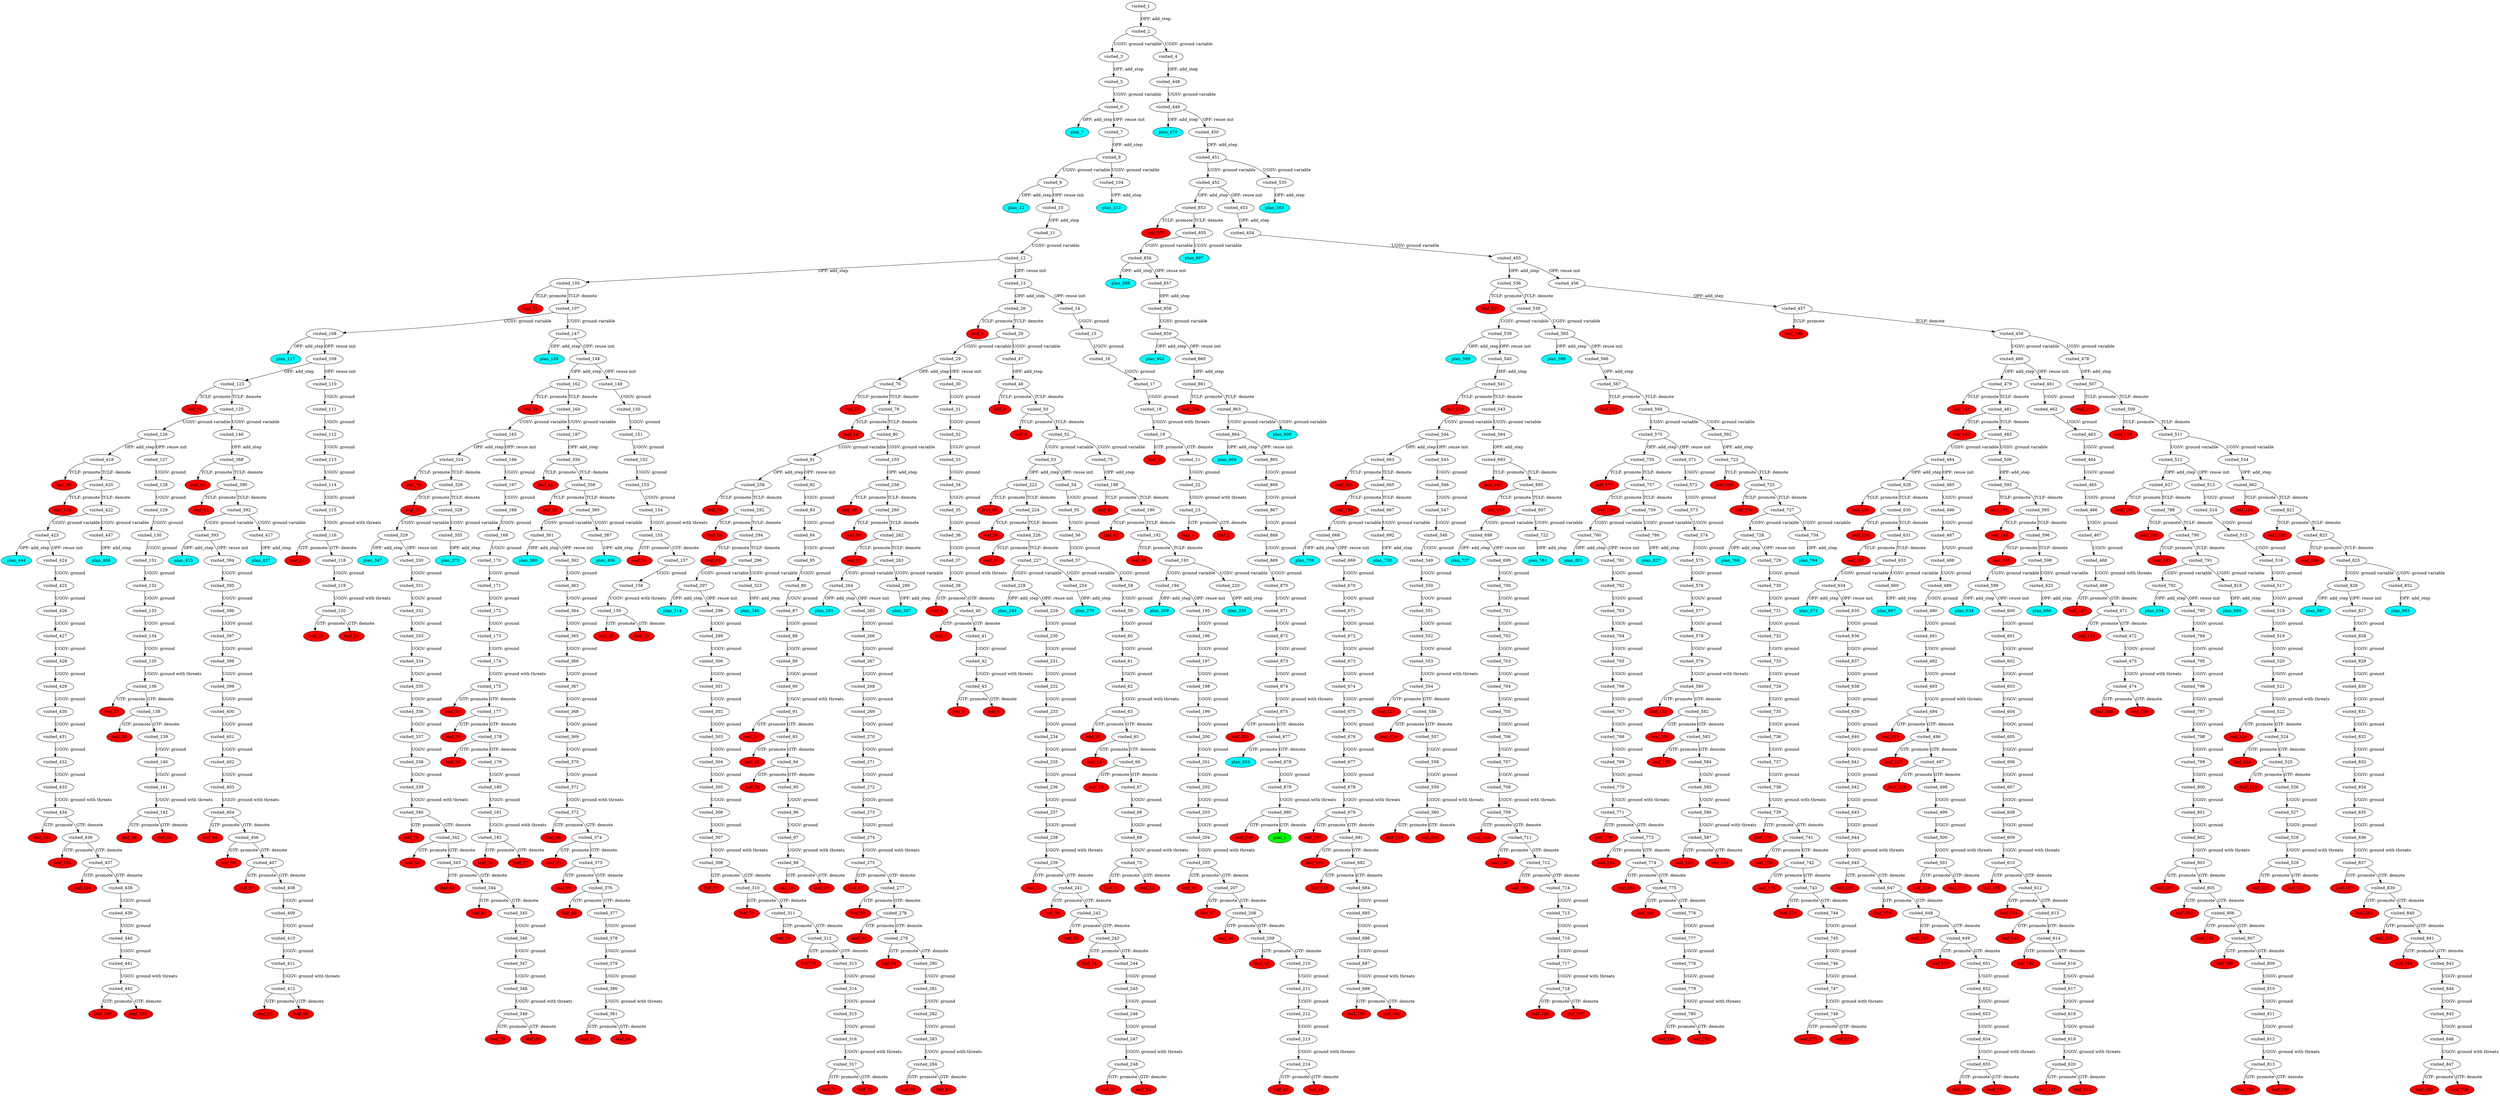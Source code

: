 digraph {
	"c060c39e-529d-e36a-017c-81f83cd803ed" [label=plan_0 fillcolor=cyan style=filled]
	"c060c39e-529d-e36a-017c-81f83cd803ed" [label=visited_1 fillcolor=white style=filled]
	"9214a1ae-ca27-7a98-f9cd-9801927a1f9a" [label=plan_1 fillcolor=cyan style=filled]
	"c060c39e-529d-e36a-017c-81f83cd803ed" -> "9214a1ae-ca27-7a98-f9cd-9801927a1f9a" [label="OPF: add_step"]
	"9214a1ae-ca27-7a98-f9cd-9801927a1f9a" [label=visited_2 fillcolor=white style=filled]
	"7b2df78f-3ba4-6082-0336-6b3d08384e87" [label=plan_2 fillcolor=cyan style=filled]
	"9214a1ae-ca27-7a98-f9cd-9801927a1f9a" -> "7b2df78f-3ba4-6082-0336-6b3d08384e87" [label="UGSV: ground variable"]
	"7d9fc1a3-1aa7-4d41-88be-48ecc5ae9ce6" [label=plan_3 fillcolor=cyan style=filled]
	"9214a1ae-ca27-7a98-f9cd-9801927a1f9a" -> "7d9fc1a3-1aa7-4d41-88be-48ecc5ae9ce6" [label="UGSV: ground variable"]
	"7b2df78f-3ba4-6082-0336-6b3d08384e87" [label=visited_3 fillcolor=white style=filled]
	"0c99e14a-58df-6bc5-c976-f1711b15c8a3" [label=plan_4 fillcolor=cyan style=filled]
	"7b2df78f-3ba4-6082-0336-6b3d08384e87" -> "0c99e14a-58df-6bc5-c976-f1711b15c8a3" [label="OPF: add_step"]
	"7d9fc1a3-1aa7-4d41-88be-48ecc5ae9ce6" [label=visited_4 fillcolor=white style=filled]
	"058360d3-0ba1-8b2b-f65c-81c36218a442" [label=plan_5 fillcolor=cyan style=filled]
	"7d9fc1a3-1aa7-4d41-88be-48ecc5ae9ce6" -> "058360d3-0ba1-8b2b-f65c-81c36218a442" [label="OPF: add_step"]
	"0c99e14a-58df-6bc5-c976-f1711b15c8a3" [label=visited_5 fillcolor=white style=filled]
	"255faa6e-1b0d-7fe2-c13d-27030579d85b" [label=plan_6 fillcolor=cyan style=filled]
	"0c99e14a-58df-6bc5-c976-f1711b15c8a3" -> "255faa6e-1b0d-7fe2-c13d-27030579d85b" [label="UGSV: ground variable"]
	"255faa6e-1b0d-7fe2-c13d-27030579d85b" [label=visited_6 fillcolor=white style=filled]
	"6d1323db-9368-29b7-9a29-c66750eb264c" [label=plan_7 fillcolor=cyan style=filled]
	"255faa6e-1b0d-7fe2-c13d-27030579d85b" -> "6d1323db-9368-29b7-9a29-c66750eb264c" [label="OPF: add_step"]
	"9125e76a-d262-47a9-bb6e-db5cd29a2d08" [label=plan_8 fillcolor=cyan style=filled]
	"255faa6e-1b0d-7fe2-c13d-27030579d85b" -> "9125e76a-d262-47a9-bb6e-db5cd29a2d08" [label="OPF: reuse init"]
	"9125e76a-d262-47a9-bb6e-db5cd29a2d08" [label=visited_7 fillcolor=white style=filled]
	"56fae4bc-e5b7-9f5d-c33c-ae64b09c4a0b" [label=plan_9 fillcolor=cyan style=filled]
	"9125e76a-d262-47a9-bb6e-db5cd29a2d08" -> "56fae4bc-e5b7-9f5d-c33c-ae64b09c4a0b" [label="OPF: add_step"]
	"56fae4bc-e5b7-9f5d-c33c-ae64b09c4a0b" [label=visited_8 fillcolor=white style=filled]
	"26072582-9fc3-29cf-596d-c673e719b2da" [label=plan_10 fillcolor=cyan style=filled]
	"56fae4bc-e5b7-9f5d-c33c-ae64b09c4a0b" -> "26072582-9fc3-29cf-596d-c673e719b2da" [label="UGSV: ground variable"]
	"785f7ff0-eef6-15b4-a021-ccc71d49a453" [label=plan_11 fillcolor=cyan style=filled]
	"56fae4bc-e5b7-9f5d-c33c-ae64b09c4a0b" -> "785f7ff0-eef6-15b4-a021-ccc71d49a453" [label="UGSV: ground variable"]
	"26072582-9fc3-29cf-596d-c673e719b2da" [label=visited_9 fillcolor=white style=filled]
	"02d13793-4405-53b4-33b5-f5132df65903" [label=plan_12 fillcolor=cyan style=filled]
	"26072582-9fc3-29cf-596d-c673e719b2da" -> "02d13793-4405-53b4-33b5-f5132df65903" [label="OPF: add_step"]
	"1cc7f86a-1daa-be22-ff92-861ae6cc18f5" [label=plan_13 fillcolor=cyan style=filled]
	"26072582-9fc3-29cf-596d-c673e719b2da" -> "1cc7f86a-1daa-be22-ff92-861ae6cc18f5" [label="OPF: reuse init"]
	"1cc7f86a-1daa-be22-ff92-861ae6cc18f5" [label=visited_10 fillcolor=white style=filled]
	"859d67ba-b263-9de7-e662-4065d815a289" [label=plan_14 fillcolor=cyan style=filled]
	"1cc7f86a-1daa-be22-ff92-861ae6cc18f5" -> "859d67ba-b263-9de7-e662-4065d815a289" [label="OPF: add_step"]
	"859d67ba-b263-9de7-e662-4065d815a289" [label=visited_11 fillcolor=white style=filled]
	"8bfc3d12-911b-3a37-17c4-cedeb32f965f" [label=plan_15 fillcolor=cyan style=filled]
	"859d67ba-b263-9de7-e662-4065d815a289" -> "8bfc3d12-911b-3a37-17c4-cedeb32f965f" [label="UGSV: ground variable"]
	"8bfc3d12-911b-3a37-17c4-cedeb32f965f" [label=visited_12 fillcolor=white style=filled]
	"68ec8547-e5a8-4f5f-013a-939a1b86a899" [label=plan_16 fillcolor=cyan style=filled]
	"8bfc3d12-911b-3a37-17c4-cedeb32f965f" -> "68ec8547-e5a8-4f5f-013a-939a1b86a899" [label="OPF: add_step"]
	"df5d162c-48f5-ac72-58aa-b6961cdfc6af" [label=plan_17 fillcolor=cyan style=filled]
	"8bfc3d12-911b-3a37-17c4-cedeb32f965f" -> "df5d162c-48f5-ac72-58aa-b6961cdfc6af" [label="OPF: reuse init"]
	"df5d162c-48f5-ac72-58aa-b6961cdfc6af" [label=visited_13 fillcolor=white style=filled]
	"8edc619c-9440-875d-6694-a8493d0a4059" [label=plan_18 fillcolor=cyan style=filled]
	"df5d162c-48f5-ac72-58aa-b6961cdfc6af" -> "8edc619c-9440-875d-6694-a8493d0a4059" [label="OPF: add_step"]
	"ef36a0ca-302e-52f3-3748-3613b396c65f" [label=plan_19 fillcolor=cyan style=filled]
	"df5d162c-48f5-ac72-58aa-b6961cdfc6af" -> "ef36a0ca-302e-52f3-3748-3613b396c65f" [label="OPF: reuse init"]
	"ef36a0ca-302e-52f3-3748-3613b396c65f" [label=visited_14 fillcolor=white style=filled]
	"30cf8767-e528-da82-fde6-f036f8b2c8dd" [label=plan_20 fillcolor=cyan style=filled]
	"ef36a0ca-302e-52f3-3748-3613b396c65f" -> "30cf8767-e528-da82-fde6-f036f8b2c8dd" [label="UGGV: ground"]
	"30cf8767-e528-da82-fde6-f036f8b2c8dd" [label=visited_15 fillcolor=white style=filled]
	"96cf79f0-787b-bebe-65c6-fa5415f458cf" [label=plan_21 fillcolor=cyan style=filled]
	"30cf8767-e528-da82-fde6-f036f8b2c8dd" -> "96cf79f0-787b-bebe-65c6-fa5415f458cf" [label="UGGV: ground"]
	"96cf79f0-787b-bebe-65c6-fa5415f458cf" [label=visited_16 fillcolor=white style=filled]
	"63ace615-2b1f-3422-c221-5751f59ed761" [label=plan_22 fillcolor=cyan style=filled]
	"96cf79f0-787b-bebe-65c6-fa5415f458cf" -> "63ace615-2b1f-3422-c221-5751f59ed761" [label="UGGV: ground"]
	"63ace615-2b1f-3422-c221-5751f59ed761" [label=visited_17 fillcolor=white style=filled]
	"0467c727-49be-7e01-6282-4725cc9a78bd" [label=plan_23 fillcolor=cyan style=filled]
	"63ace615-2b1f-3422-c221-5751f59ed761" -> "0467c727-49be-7e01-6282-4725cc9a78bd" [label="UGGV: ground"]
	"0467c727-49be-7e01-6282-4725cc9a78bd" [label=visited_18 fillcolor=white style=filled]
	"726babac-0c55-d255-b526-49da3cd6e4e3" [label=plan_24 fillcolor=cyan style=filled]
	"0467c727-49be-7e01-6282-4725cc9a78bd" -> "726babac-0c55-d255-b526-49da3cd6e4e3" [label="UGGV: ground with threats"]
	"726babac-0c55-d255-b526-49da3cd6e4e3" [label=visited_19 fillcolor=white style=filled]
	"905d757b-5636-b33d-00be-fb5e58d40147" [label=plan_25 fillcolor=cyan style=filled]
	"726babac-0c55-d255-b526-49da3cd6e4e3" -> "905d757b-5636-b33d-00be-fb5e58d40147" [label="GTF: promote"]
	"06eeae17-911f-331e-931b-bc16d194825d" [label=plan_26 fillcolor=cyan style=filled]
	"726babac-0c55-d255-b526-49da3cd6e4e3" -> "06eeae17-911f-331e-931b-bc16d194825d" [label="GTF: demote"]
	"905d757b-5636-b33d-00be-fb5e58d40147" [label=visited_20 fillcolor=white style=filled]
	"905d757b-5636-b33d-00be-fb5e58d40147" [label=leaf_0 fillcolor=red style=filled]
	"06eeae17-911f-331e-931b-bc16d194825d" [label=visited_21 fillcolor=white style=filled]
	"4730d9c3-6e3e-1c9e-f245-a3b6a7cd9626" [label=plan_27 fillcolor=cyan style=filled]
	"06eeae17-911f-331e-931b-bc16d194825d" -> "4730d9c3-6e3e-1c9e-f245-a3b6a7cd9626" [label="UGGV: ground"]
	"4730d9c3-6e3e-1c9e-f245-a3b6a7cd9626" [label=visited_22 fillcolor=white style=filled]
	"0eb0e076-1c39-ec3c-7289-dacd602167ee" [label=plan_28 fillcolor=cyan style=filled]
	"4730d9c3-6e3e-1c9e-f245-a3b6a7cd9626" -> "0eb0e076-1c39-ec3c-7289-dacd602167ee" [label="UGGV: ground with threats"]
	"0eb0e076-1c39-ec3c-7289-dacd602167ee" [label=visited_23 fillcolor=white style=filled]
	"9fb4716c-710d-8270-1ac4-45349341e627" [label=plan_29 fillcolor=cyan style=filled]
	"0eb0e076-1c39-ec3c-7289-dacd602167ee" -> "9fb4716c-710d-8270-1ac4-45349341e627" [label="GTF: promote"]
	"04854553-1913-505c-5e99-39fe60377d78" [label=plan_30 fillcolor=cyan style=filled]
	"0eb0e076-1c39-ec3c-7289-dacd602167ee" -> "04854553-1913-505c-5e99-39fe60377d78" [label="GTF: demote"]
	"9fb4716c-710d-8270-1ac4-45349341e627" [label=visited_24 fillcolor=white style=filled]
	"9fb4716c-710d-8270-1ac4-45349341e627" [label=leaf_1 fillcolor=red style=filled]
	"04854553-1913-505c-5e99-39fe60377d78" [label=visited_25 fillcolor=white style=filled]
	"04854553-1913-505c-5e99-39fe60377d78" [label=leaf_2 fillcolor=red style=filled]
	"8edc619c-9440-875d-6694-a8493d0a4059" [label=visited_26 fillcolor=white style=filled]
	"53773b57-fe27-73b4-cdf0-13d4cdf3fdea" [label=plan_31 fillcolor=cyan style=filled]
	"8edc619c-9440-875d-6694-a8493d0a4059" -> "53773b57-fe27-73b4-cdf0-13d4cdf3fdea" [label="TCLF: promote"]
	"d6c04ae2-d464-2685-2987-0e589af58a79" [label=plan_32 fillcolor=cyan style=filled]
	"8edc619c-9440-875d-6694-a8493d0a4059" -> "d6c04ae2-d464-2685-2987-0e589af58a79" [label="TCLF: demote"]
	"53773b57-fe27-73b4-cdf0-13d4cdf3fdea" [label=visited_27 fillcolor=white style=filled]
	"53773b57-fe27-73b4-cdf0-13d4cdf3fdea" [label=leaf_3 fillcolor=red style=filled]
	"d6c04ae2-d464-2685-2987-0e589af58a79" [label=visited_28 fillcolor=white style=filled]
	"540252e6-61ea-d2fa-8a51-a26f0685b7e6" [label=plan_33 fillcolor=cyan style=filled]
	"d6c04ae2-d464-2685-2987-0e589af58a79" -> "540252e6-61ea-d2fa-8a51-a26f0685b7e6" [label="UGSV: ground variable"]
	"4a0fc88c-7fb0-b337-b96d-3eb3371367e3" [label=plan_34 fillcolor=cyan style=filled]
	"d6c04ae2-d464-2685-2987-0e589af58a79" -> "4a0fc88c-7fb0-b337-b96d-3eb3371367e3" [label="UGSV: ground variable"]
	"540252e6-61ea-d2fa-8a51-a26f0685b7e6" [label=visited_29 fillcolor=white style=filled]
	"b0c9be1f-5a97-0117-4583-45189447b6c0" [label=plan_35 fillcolor=cyan style=filled]
	"540252e6-61ea-d2fa-8a51-a26f0685b7e6" -> "b0c9be1f-5a97-0117-4583-45189447b6c0" [label="OPF: add_step"]
	"a1557633-cc1d-ee4d-ec28-5658a0b2a42b" [label=plan_36 fillcolor=cyan style=filled]
	"540252e6-61ea-d2fa-8a51-a26f0685b7e6" -> "a1557633-cc1d-ee4d-ec28-5658a0b2a42b" [label="OPF: reuse init"]
	"a1557633-cc1d-ee4d-ec28-5658a0b2a42b" [label=visited_30 fillcolor=white style=filled]
	"603a8090-df89-0abd-8ed3-fa89bdd1018b" [label=plan_37 fillcolor=cyan style=filled]
	"a1557633-cc1d-ee4d-ec28-5658a0b2a42b" -> "603a8090-df89-0abd-8ed3-fa89bdd1018b" [label="UGGV: ground"]
	"603a8090-df89-0abd-8ed3-fa89bdd1018b" [label=visited_31 fillcolor=white style=filled]
	"a08eb5e1-b47d-7f4a-ffce-4856fe4605e4" [label=plan_38 fillcolor=cyan style=filled]
	"603a8090-df89-0abd-8ed3-fa89bdd1018b" -> "a08eb5e1-b47d-7f4a-ffce-4856fe4605e4" [label="UGGV: ground"]
	"a08eb5e1-b47d-7f4a-ffce-4856fe4605e4" [label=visited_32 fillcolor=white style=filled]
	"0f15c338-2d03-9f33-3d00-f3ccabef8dca" [label=plan_39 fillcolor=cyan style=filled]
	"a08eb5e1-b47d-7f4a-ffce-4856fe4605e4" -> "0f15c338-2d03-9f33-3d00-f3ccabef8dca" [label="UGGV: ground"]
	"0f15c338-2d03-9f33-3d00-f3ccabef8dca" [label=visited_33 fillcolor=white style=filled]
	"0a316b9e-76df-b6d4-9925-1ad714b77c79" [label=plan_40 fillcolor=cyan style=filled]
	"0f15c338-2d03-9f33-3d00-f3ccabef8dca" -> "0a316b9e-76df-b6d4-9925-1ad714b77c79" [label="UGGV: ground"]
	"0a316b9e-76df-b6d4-9925-1ad714b77c79" [label=visited_34 fillcolor=white style=filled]
	"05db5ac9-37ca-ebe6-d0c2-96a6a0d04d99" [label=plan_41 fillcolor=cyan style=filled]
	"0a316b9e-76df-b6d4-9925-1ad714b77c79" -> "05db5ac9-37ca-ebe6-d0c2-96a6a0d04d99" [label="UGGV: ground"]
	"05db5ac9-37ca-ebe6-d0c2-96a6a0d04d99" [label=visited_35 fillcolor=white style=filled]
	"867639dc-c6c9-7a26-a0a3-293b7d9353fd" [label=plan_42 fillcolor=cyan style=filled]
	"05db5ac9-37ca-ebe6-d0c2-96a6a0d04d99" -> "867639dc-c6c9-7a26-a0a3-293b7d9353fd" [label="UGGV: ground"]
	"867639dc-c6c9-7a26-a0a3-293b7d9353fd" [label=visited_36 fillcolor=white style=filled]
	"6c7f8ddd-bd13-bc10-76d8-28f71ee41b8f" [label=plan_43 fillcolor=cyan style=filled]
	"867639dc-c6c9-7a26-a0a3-293b7d9353fd" -> "6c7f8ddd-bd13-bc10-76d8-28f71ee41b8f" [label="UGGV: ground"]
	"6c7f8ddd-bd13-bc10-76d8-28f71ee41b8f" [label=visited_37 fillcolor=white style=filled]
	"eaf187d2-55dd-dea0-53ba-419a2c3cc29a" [label=plan_44 fillcolor=cyan style=filled]
	"6c7f8ddd-bd13-bc10-76d8-28f71ee41b8f" -> "eaf187d2-55dd-dea0-53ba-419a2c3cc29a" [label="UGGV: ground with threats"]
	"eaf187d2-55dd-dea0-53ba-419a2c3cc29a" [label=visited_38 fillcolor=white style=filled]
	"15b9561e-1d2d-5085-8b55-62ec87f53d0b" [label=plan_45 fillcolor=cyan style=filled]
	"eaf187d2-55dd-dea0-53ba-419a2c3cc29a" -> "15b9561e-1d2d-5085-8b55-62ec87f53d0b" [label="GTF: promote"]
	"d5b08fb6-b77b-d8db-bd98-ee31a596371c" [label=plan_46 fillcolor=cyan style=filled]
	"eaf187d2-55dd-dea0-53ba-419a2c3cc29a" -> "d5b08fb6-b77b-d8db-bd98-ee31a596371c" [label="GTF: demote"]
	"15b9561e-1d2d-5085-8b55-62ec87f53d0b" [label=visited_39 fillcolor=white style=filled]
	"15b9561e-1d2d-5085-8b55-62ec87f53d0b" [label=leaf_4 fillcolor=red style=filled]
	"d5b08fb6-b77b-d8db-bd98-ee31a596371c" [label=visited_40 fillcolor=white style=filled]
	"2a589d4c-1dc7-cdff-a678-b1a39f3b24d7" [label=plan_47 fillcolor=cyan style=filled]
	"d5b08fb6-b77b-d8db-bd98-ee31a596371c" -> "2a589d4c-1dc7-cdff-a678-b1a39f3b24d7" [label="GTF: promote"]
	"6b2af3aa-769f-047a-709b-ad47bcdb908b" [label=plan_48 fillcolor=cyan style=filled]
	"d5b08fb6-b77b-d8db-bd98-ee31a596371c" -> "6b2af3aa-769f-047a-709b-ad47bcdb908b" [label="GTF: demote"]
	"6b2af3aa-769f-047a-709b-ad47bcdb908b" [label=visited_41 fillcolor=white style=filled]
	"d9ee032c-5cd3-8fc0-e1f8-6345193759e4" [label=plan_49 fillcolor=cyan style=filled]
	"6b2af3aa-769f-047a-709b-ad47bcdb908b" -> "d9ee032c-5cd3-8fc0-e1f8-6345193759e4" [label="UGGV: ground"]
	"d9ee032c-5cd3-8fc0-e1f8-6345193759e4" [label=visited_42 fillcolor=white style=filled]
	"441e524c-dc12-ab30-80bb-c47bff5b4fb6" [label=plan_50 fillcolor=cyan style=filled]
	"d9ee032c-5cd3-8fc0-e1f8-6345193759e4" -> "441e524c-dc12-ab30-80bb-c47bff5b4fb6" [label="UGGV: ground with threats"]
	"441e524c-dc12-ab30-80bb-c47bff5b4fb6" [label=visited_43 fillcolor=white style=filled]
	"6397a338-4364-e7d4-2076-dd254fa181e9" [label=plan_51 fillcolor=cyan style=filled]
	"441e524c-dc12-ab30-80bb-c47bff5b4fb6" -> "6397a338-4364-e7d4-2076-dd254fa181e9" [label="GTF: promote"]
	"b32ccda4-c87f-20d4-6f4a-da0377e2486b" [label=plan_52 fillcolor=cyan style=filled]
	"441e524c-dc12-ab30-80bb-c47bff5b4fb6" -> "b32ccda4-c87f-20d4-6f4a-da0377e2486b" [label="GTF: demote"]
	"6397a338-4364-e7d4-2076-dd254fa181e9" [label=visited_44 fillcolor=white style=filled]
	"6397a338-4364-e7d4-2076-dd254fa181e9" [label=leaf_5 fillcolor=red style=filled]
	"b32ccda4-c87f-20d4-6f4a-da0377e2486b" [label=visited_45 fillcolor=white style=filled]
	"b32ccda4-c87f-20d4-6f4a-da0377e2486b" [label=leaf_6 fillcolor=red style=filled]
	"2a589d4c-1dc7-cdff-a678-b1a39f3b24d7" [label=visited_46 fillcolor=white style=filled]
	"2a589d4c-1dc7-cdff-a678-b1a39f3b24d7" [label=leaf_7 fillcolor=red style=filled]
	"4a0fc88c-7fb0-b337-b96d-3eb3371367e3" [label=visited_47 fillcolor=white style=filled]
	"0fa4255f-04f9-98bc-f8a3-7953cbe54314" [label=plan_53 fillcolor=cyan style=filled]
	"4a0fc88c-7fb0-b337-b96d-3eb3371367e3" -> "0fa4255f-04f9-98bc-f8a3-7953cbe54314" [label="OPF: add_step"]
	"0fa4255f-04f9-98bc-f8a3-7953cbe54314" [label=visited_48 fillcolor=white style=filled]
	"b42395de-a8c4-e287-d474-2671fc821c5a" [label=plan_54 fillcolor=cyan style=filled]
	"0fa4255f-04f9-98bc-f8a3-7953cbe54314" -> "b42395de-a8c4-e287-d474-2671fc821c5a" [label="TCLF: promote"]
	"e0e138d6-b155-9a80-072e-625043bf0692" [label=plan_55 fillcolor=cyan style=filled]
	"0fa4255f-04f9-98bc-f8a3-7953cbe54314" -> "e0e138d6-b155-9a80-072e-625043bf0692" [label="TCLF: demote"]
	"b42395de-a8c4-e287-d474-2671fc821c5a" [label=visited_49 fillcolor=white style=filled]
	"b42395de-a8c4-e287-d474-2671fc821c5a" [label=leaf_8 fillcolor=red style=filled]
	"e0e138d6-b155-9a80-072e-625043bf0692" [label=visited_50 fillcolor=white style=filled]
	"55b0d540-057e-f699-f4f3-8ba29664785b" [label=plan_56 fillcolor=cyan style=filled]
	"e0e138d6-b155-9a80-072e-625043bf0692" -> "55b0d540-057e-f699-f4f3-8ba29664785b" [label="TCLF: promote"]
	"4cfaa5ba-a516-7645-ee4b-fde24db38a20" [label=plan_57 fillcolor=cyan style=filled]
	"e0e138d6-b155-9a80-072e-625043bf0692" -> "4cfaa5ba-a516-7645-ee4b-fde24db38a20" [label="TCLF: demote"]
	"55b0d540-057e-f699-f4f3-8ba29664785b" [label=visited_51 fillcolor=white style=filled]
	"55b0d540-057e-f699-f4f3-8ba29664785b" [label=leaf_9 fillcolor=red style=filled]
	"4cfaa5ba-a516-7645-ee4b-fde24db38a20" [label=visited_52 fillcolor=white style=filled]
	"6c3b3880-924b-8628-db23-4e264faed0f1" [label=plan_58 fillcolor=cyan style=filled]
	"4cfaa5ba-a516-7645-ee4b-fde24db38a20" -> "6c3b3880-924b-8628-db23-4e264faed0f1" [label="UGSV: ground variable"]
	"ec72732a-be58-9df2-a62f-b6a82b82a5ab" [label=plan_59 fillcolor=cyan style=filled]
	"4cfaa5ba-a516-7645-ee4b-fde24db38a20" -> "ec72732a-be58-9df2-a62f-b6a82b82a5ab" [label="UGSV: ground variable"]
	"6c3b3880-924b-8628-db23-4e264faed0f1" [label=visited_53 fillcolor=white style=filled]
	"1c09e657-d408-89a3-2509-54745fc7fc04" [label=plan_60 fillcolor=cyan style=filled]
	"6c3b3880-924b-8628-db23-4e264faed0f1" -> "1c09e657-d408-89a3-2509-54745fc7fc04" [label="OPF: add_step"]
	"fa150d0d-d677-c24c-1a91-cdf63d989cbf" [label=plan_61 fillcolor=cyan style=filled]
	"6c3b3880-924b-8628-db23-4e264faed0f1" -> "fa150d0d-d677-c24c-1a91-cdf63d989cbf" [label="OPF: reuse init"]
	"fa150d0d-d677-c24c-1a91-cdf63d989cbf" [label=visited_54 fillcolor=white style=filled]
	"96d765d0-7b16-c936-521d-ae98c42fa03e" [label=plan_62 fillcolor=cyan style=filled]
	"fa150d0d-d677-c24c-1a91-cdf63d989cbf" -> "96d765d0-7b16-c936-521d-ae98c42fa03e" [label="UGGV: ground"]
	"96d765d0-7b16-c936-521d-ae98c42fa03e" [label=visited_55 fillcolor=white style=filled]
	"6785950d-0251-6d2a-7e6b-afd697fe75d6" [label=plan_63 fillcolor=cyan style=filled]
	"96d765d0-7b16-c936-521d-ae98c42fa03e" -> "6785950d-0251-6d2a-7e6b-afd697fe75d6" [label="UGGV: ground"]
	"6785950d-0251-6d2a-7e6b-afd697fe75d6" [label=visited_56 fillcolor=white style=filled]
	"c899c1fd-58df-e32a-e6f7-293aebcb0baf" [label=plan_64 fillcolor=cyan style=filled]
	"6785950d-0251-6d2a-7e6b-afd697fe75d6" -> "c899c1fd-58df-e32a-e6f7-293aebcb0baf" [label="UGGV: ground"]
	"c899c1fd-58df-e32a-e6f7-293aebcb0baf" [label=visited_57 fillcolor=white style=filled]
	"ff7ac5b0-1a3b-5146-10d1-c6328eb2cb23" [label=plan_65 fillcolor=cyan style=filled]
	"c899c1fd-58df-e32a-e6f7-293aebcb0baf" -> "ff7ac5b0-1a3b-5146-10d1-c6328eb2cb23" [label="UGGV: ground"]
	"ff7ac5b0-1a3b-5146-10d1-c6328eb2cb23" [label=visited_58 fillcolor=white style=filled]
	"c1d1a0f5-5e67-a69b-4707-3dc42186bfbd" [label=plan_66 fillcolor=cyan style=filled]
	"ff7ac5b0-1a3b-5146-10d1-c6328eb2cb23" -> "c1d1a0f5-5e67-a69b-4707-3dc42186bfbd" [label="UGGV: ground"]
	"c1d1a0f5-5e67-a69b-4707-3dc42186bfbd" [label=visited_59 fillcolor=white style=filled]
	"700aa100-7909-5974-cbb3-30910ef29d8c" [label=plan_67 fillcolor=cyan style=filled]
	"c1d1a0f5-5e67-a69b-4707-3dc42186bfbd" -> "700aa100-7909-5974-cbb3-30910ef29d8c" [label="UGGV: ground"]
	"700aa100-7909-5974-cbb3-30910ef29d8c" [label=visited_60 fillcolor=white style=filled]
	"3946e9ce-6f80-e85a-3bd9-474b8cf83ce3" [label=plan_68 fillcolor=cyan style=filled]
	"700aa100-7909-5974-cbb3-30910ef29d8c" -> "3946e9ce-6f80-e85a-3bd9-474b8cf83ce3" [label="UGGV: ground"]
	"3946e9ce-6f80-e85a-3bd9-474b8cf83ce3" [label=visited_61 fillcolor=white style=filled]
	"cc246296-acf4-a083-0ae9-2f0253c9b548" [label=plan_69 fillcolor=cyan style=filled]
	"3946e9ce-6f80-e85a-3bd9-474b8cf83ce3" -> "cc246296-acf4-a083-0ae9-2f0253c9b548" [label="UGGV: ground"]
	"cc246296-acf4-a083-0ae9-2f0253c9b548" [label=visited_62 fillcolor=white style=filled]
	"919e31c8-1a59-b3fa-dfd8-6e7f0c7ed2be" [label=plan_70 fillcolor=cyan style=filled]
	"cc246296-acf4-a083-0ae9-2f0253c9b548" -> "919e31c8-1a59-b3fa-dfd8-6e7f0c7ed2be" [label="UGGV: ground with threats"]
	"919e31c8-1a59-b3fa-dfd8-6e7f0c7ed2be" [label=visited_63 fillcolor=white style=filled]
	"75a327a1-2571-c82f-fde6-43c4239901cc" [label=plan_71 fillcolor=cyan style=filled]
	"919e31c8-1a59-b3fa-dfd8-6e7f0c7ed2be" -> "75a327a1-2571-c82f-fde6-43c4239901cc" [label="GTF: promote"]
	"6b1f7cfc-c6c3-faf9-c396-a4b31ea8bd13" [label=plan_72 fillcolor=cyan style=filled]
	"919e31c8-1a59-b3fa-dfd8-6e7f0c7ed2be" -> "6b1f7cfc-c6c3-faf9-c396-a4b31ea8bd13" [label="GTF: demote"]
	"75a327a1-2571-c82f-fde6-43c4239901cc" [label=visited_64 fillcolor=white style=filled]
	"75a327a1-2571-c82f-fde6-43c4239901cc" [label=leaf_10 fillcolor=red style=filled]
	"6b1f7cfc-c6c3-faf9-c396-a4b31ea8bd13" [label=visited_65 fillcolor=white style=filled]
	"db468277-34d1-3432-2bdb-d9366a45cad0" [label=plan_73 fillcolor=cyan style=filled]
	"6b1f7cfc-c6c3-faf9-c396-a4b31ea8bd13" -> "db468277-34d1-3432-2bdb-d9366a45cad0" [label="GTF: promote"]
	"3a9b6114-a569-4c50-9b74-a979e8659b50" [label=plan_74 fillcolor=cyan style=filled]
	"6b1f7cfc-c6c3-faf9-c396-a4b31ea8bd13" -> "3a9b6114-a569-4c50-9b74-a979e8659b50" [label="GTF: demote"]
	"3a9b6114-a569-4c50-9b74-a979e8659b50" [label=visited_66 fillcolor=white style=filled]
	"6b65a073-e756-5e1d-2e22-41385bae15e2" [label=plan_75 fillcolor=cyan style=filled]
	"3a9b6114-a569-4c50-9b74-a979e8659b50" -> "6b65a073-e756-5e1d-2e22-41385bae15e2" [label="GTF: promote"]
	"ff54c509-760b-75a2-15b9-cf2f00502527" [label=plan_76 fillcolor=cyan style=filled]
	"3a9b6114-a569-4c50-9b74-a979e8659b50" -> "ff54c509-760b-75a2-15b9-cf2f00502527" [label="GTF: demote"]
	"ff54c509-760b-75a2-15b9-cf2f00502527" [label=visited_67 fillcolor=white style=filled]
	"2c63f89b-728b-3598-f54b-3571a115b6fb" [label=plan_77 fillcolor=cyan style=filled]
	"ff54c509-760b-75a2-15b9-cf2f00502527" -> "2c63f89b-728b-3598-f54b-3571a115b6fb" [label="UGGV: ground"]
	"2c63f89b-728b-3598-f54b-3571a115b6fb" [label=visited_68 fillcolor=white style=filled]
	"55f50e8b-57e3-45de-6aaa-0e65dbf1f154" [label=plan_78 fillcolor=cyan style=filled]
	"2c63f89b-728b-3598-f54b-3571a115b6fb" -> "55f50e8b-57e3-45de-6aaa-0e65dbf1f154" [label="UGGV: ground"]
	"55f50e8b-57e3-45de-6aaa-0e65dbf1f154" [label=visited_69 fillcolor=white style=filled]
	"f8491811-caff-cc3e-208e-74a0343a58ff" [label=plan_79 fillcolor=cyan style=filled]
	"55f50e8b-57e3-45de-6aaa-0e65dbf1f154" -> "f8491811-caff-cc3e-208e-74a0343a58ff" [label="UGGV: ground with threats"]
	"f8491811-caff-cc3e-208e-74a0343a58ff" [label=visited_70 fillcolor=white style=filled]
	"55e12049-309e-0fc4-193d-15df6f4228d8" [label=plan_80 fillcolor=cyan style=filled]
	"f8491811-caff-cc3e-208e-74a0343a58ff" -> "55e12049-309e-0fc4-193d-15df6f4228d8" [label="GTF: promote"]
	"f010c0af-428c-a24b-cb4f-ad89a7dafc07" [label=plan_81 fillcolor=cyan style=filled]
	"f8491811-caff-cc3e-208e-74a0343a58ff" -> "f010c0af-428c-a24b-cb4f-ad89a7dafc07" [label="GTF: demote"]
	"55e12049-309e-0fc4-193d-15df6f4228d8" [label=visited_71 fillcolor=white style=filled]
	"55e12049-309e-0fc4-193d-15df6f4228d8" [label=leaf_11 fillcolor=red style=filled]
	"f010c0af-428c-a24b-cb4f-ad89a7dafc07" [label=visited_72 fillcolor=white style=filled]
	"f010c0af-428c-a24b-cb4f-ad89a7dafc07" [label=leaf_12 fillcolor=red style=filled]
	"6b65a073-e756-5e1d-2e22-41385bae15e2" [label=visited_73 fillcolor=white style=filled]
	"6b65a073-e756-5e1d-2e22-41385bae15e2" [label=leaf_13 fillcolor=red style=filled]
	"db468277-34d1-3432-2bdb-d9366a45cad0" [label=visited_74 fillcolor=white style=filled]
	"db468277-34d1-3432-2bdb-d9366a45cad0" [label=leaf_14 fillcolor=red style=filled]
	"ec72732a-be58-9df2-a62f-b6a82b82a5ab" [label=visited_75 fillcolor=white style=filled]
	"eba0def0-73d0-371d-d338-2bd822f4be55" [label=plan_82 fillcolor=cyan style=filled]
	"ec72732a-be58-9df2-a62f-b6a82b82a5ab" -> "eba0def0-73d0-371d-d338-2bd822f4be55" [label="OPF: add_step"]
	"b0c9be1f-5a97-0117-4583-45189447b6c0" [label=visited_76 fillcolor=white style=filled]
	"cbde1252-b7ea-1118-fd36-9f59c5621922" [label=plan_83 fillcolor=cyan style=filled]
	"b0c9be1f-5a97-0117-4583-45189447b6c0" -> "cbde1252-b7ea-1118-fd36-9f59c5621922" [label="TCLF: promote"]
	"1cfa359e-3b81-cab0-3857-34615f4863cf" [label=plan_84 fillcolor=cyan style=filled]
	"b0c9be1f-5a97-0117-4583-45189447b6c0" -> "1cfa359e-3b81-cab0-3857-34615f4863cf" [label="TCLF: demote"]
	"cbde1252-b7ea-1118-fd36-9f59c5621922" [label=visited_77 fillcolor=white style=filled]
	"cbde1252-b7ea-1118-fd36-9f59c5621922" [label=leaf_15 fillcolor=red style=filled]
	"1cfa359e-3b81-cab0-3857-34615f4863cf" [label=visited_78 fillcolor=white style=filled]
	"6752d927-5712-38fe-13d8-3851c29ac829" [label=plan_85 fillcolor=cyan style=filled]
	"1cfa359e-3b81-cab0-3857-34615f4863cf" -> "6752d927-5712-38fe-13d8-3851c29ac829" [label="TCLF: promote"]
	"384cbfbf-81d0-8054-b273-4f6e4b865144" [label=plan_86 fillcolor=cyan style=filled]
	"1cfa359e-3b81-cab0-3857-34615f4863cf" -> "384cbfbf-81d0-8054-b273-4f6e4b865144" [label="TCLF: demote"]
	"6752d927-5712-38fe-13d8-3851c29ac829" [label=visited_79 fillcolor=white style=filled]
	"6752d927-5712-38fe-13d8-3851c29ac829" [label=leaf_16 fillcolor=red style=filled]
	"384cbfbf-81d0-8054-b273-4f6e4b865144" [label=visited_80 fillcolor=white style=filled]
	"2d7e18ad-6a2a-fde6-d9a2-574a52e10881" [label=plan_87 fillcolor=cyan style=filled]
	"384cbfbf-81d0-8054-b273-4f6e4b865144" -> "2d7e18ad-6a2a-fde6-d9a2-574a52e10881" [label="UGSV: ground variable"]
	"bd07ad56-f03a-918d-d723-6655f36fad9b" [label=plan_88 fillcolor=cyan style=filled]
	"384cbfbf-81d0-8054-b273-4f6e4b865144" -> "bd07ad56-f03a-918d-d723-6655f36fad9b" [label="UGSV: ground variable"]
	"2d7e18ad-6a2a-fde6-d9a2-574a52e10881" [label=visited_81 fillcolor=white style=filled]
	"56e87677-75f3-43b6-e1bd-57578e38616a" [label=plan_89 fillcolor=cyan style=filled]
	"2d7e18ad-6a2a-fde6-d9a2-574a52e10881" -> "56e87677-75f3-43b6-e1bd-57578e38616a" [label="OPF: add_step"]
	"29362cc7-21f0-539e-fea7-ba13351e308a" [label=plan_90 fillcolor=cyan style=filled]
	"2d7e18ad-6a2a-fde6-d9a2-574a52e10881" -> "29362cc7-21f0-539e-fea7-ba13351e308a" [label="OPF: reuse init"]
	"29362cc7-21f0-539e-fea7-ba13351e308a" [label=visited_82 fillcolor=white style=filled]
	"fb6e00ae-c216-a8b4-6f1d-79bd189819c2" [label=plan_91 fillcolor=cyan style=filled]
	"29362cc7-21f0-539e-fea7-ba13351e308a" -> "fb6e00ae-c216-a8b4-6f1d-79bd189819c2" [label="UGGV: ground"]
	"fb6e00ae-c216-a8b4-6f1d-79bd189819c2" [label=visited_83 fillcolor=white style=filled]
	"83748669-c80d-ccfa-b681-a7c48d552caf" [label=plan_92 fillcolor=cyan style=filled]
	"fb6e00ae-c216-a8b4-6f1d-79bd189819c2" -> "83748669-c80d-ccfa-b681-a7c48d552caf" [label="UGGV: ground"]
	"83748669-c80d-ccfa-b681-a7c48d552caf" [label=visited_84 fillcolor=white style=filled]
	"187cac11-00cc-bd83-7762-cf020bdd4c45" [label=plan_93 fillcolor=cyan style=filled]
	"83748669-c80d-ccfa-b681-a7c48d552caf" -> "187cac11-00cc-bd83-7762-cf020bdd4c45" [label="UGGV: ground"]
	"187cac11-00cc-bd83-7762-cf020bdd4c45" [label=visited_85 fillcolor=white style=filled]
	"fe4f1258-de8d-3546-27eb-d655830ba686" [label=plan_94 fillcolor=cyan style=filled]
	"187cac11-00cc-bd83-7762-cf020bdd4c45" -> "fe4f1258-de8d-3546-27eb-d655830ba686" [label="UGGV: ground"]
	"fe4f1258-de8d-3546-27eb-d655830ba686" [label=visited_86 fillcolor=white style=filled]
	"d2d9eb0d-b366-82e6-d4f2-0774156c1280" [label=plan_95 fillcolor=cyan style=filled]
	"fe4f1258-de8d-3546-27eb-d655830ba686" -> "d2d9eb0d-b366-82e6-d4f2-0774156c1280" [label="UGGV: ground"]
	"d2d9eb0d-b366-82e6-d4f2-0774156c1280" [label=visited_87 fillcolor=white style=filled]
	"559bc4d8-d429-68e0-e0fa-14a8e5ddb6cb" [label=plan_96 fillcolor=cyan style=filled]
	"d2d9eb0d-b366-82e6-d4f2-0774156c1280" -> "559bc4d8-d429-68e0-e0fa-14a8e5ddb6cb" [label="UGGV: ground"]
	"559bc4d8-d429-68e0-e0fa-14a8e5ddb6cb" [label=visited_88 fillcolor=white style=filled]
	"f80965c3-434a-9fb5-7d46-9099561255c2" [label=plan_97 fillcolor=cyan style=filled]
	"559bc4d8-d429-68e0-e0fa-14a8e5ddb6cb" -> "f80965c3-434a-9fb5-7d46-9099561255c2" [label="UGGV: ground"]
	"f80965c3-434a-9fb5-7d46-9099561255c2" [label=visited_89 fillcolor=white style=filled]
	"166da6ec-ac56-0358-d2c8-76f2cffdec76" [label=plan_98 fillcolor=cyan style=filled]
	"f80965c3-434a-9fb5-7d46-9099561255c2" -> "166da6ec-ac56-0358-d2c8-76f2cffdec76" [label="UGGV: ground"]
	"166da6ec-ac56-0358-d2c8-76f2cffdec76" [label=visited_90 fillcolor=white style=filled]
	"2dab3a2d-19b5-cc6d-5e20-1a6fc0e03eae" [label=plan_99 fillcolor=cyan style=filled]
	"166da6ec-ac56-0358-d2c8-76f2cffdec76" -> "2dab3a2d-19b5-cc6d-5e20-1a6fc0e03eae" [label="UGGV: ground with threats"]
	"2dab3a2d-19b5-cc6d-5e20-1a6fc0e03eae" [label=visited_91 fillcolor=white style=filled]
	"30c059e0-8bd0-0908-8b73-d4521a956e55" [label=plan_100 fillcolor=cyan style=filled]
	"2dab3a2d-19b5-cc6d-5e20-1a6fc0e03eae" -> "30c059e0-8bd0-0908-8b73-d4521a956e55" [label="GTF: promote"]
	"31ed8dfa-b141-3ca7-e335-d23ff670dc24" [label=plan_101 fillcolor=cyan style=filled]
	"2dab3a2d-19b5-cc6d-5e20-1a6fc0e03eae" -> "31ed8dfa-b141-3ca7-e335-d23ff670dc24" [label="GTF: demote"]
	"30c059e0-8bd0-0908-8b73-d4521a956e55" [label=visited_92 fillcolor=white style=filled]
	"30c059e0-8bd0-0908-8b73-d4521a956e55" [label=leaf_17 fillcolor=red style=filled]
	"31ed8dfa-b141-3ca7-e335-d23ff670dc24" [label=visited_93 fillcolor=white style=filled]
	"a6c34468-dad9-5783-03e5-40234a556ef3" [label=plan_102 fillcolor=cyan style=filled]
	"31ed8dfa-b141-3ca7-e335-d23ff670dc24" -> "a6c34468-dad9-5783-03e5-40234a556ef3" [label="GTF: promote"]
	"b69d78ca-9336-10f8-781a-fa8c13f4b596" [label=plan_103 fillcolor=cyan style=filled]
	"31ed8dfa-b141-3ca7-e335-d23ff670dc24" -> "b69d78ca-9336-10f8-781a-fa8c13f4b596" [label="GTF: demote"]
	"b69d78ca-9336-10f8-781a-fa8c13f4b596" [label=visited_94 fillcolor=white style=filled]
	"4dda5911-e6cb-3569-97c7-ab331287f53f" [label=plan_104 fillcolor=cyan style=filled]
	"b69d78ca-9336-10f8-781a-fa8c13f4b596" -> "4dda5911-e6cb-3569-97c7-ab331287f53f" [label="GTF: promote"]
	"b589e1c3-b285-1fbd-fe68-9e8f4422990a" [label=plan_105 fillcolor=cyan style=filled]
	"b69d78ca-9336-10f8-781a-fa8c13f4b596" -> "b589e1c3-b285-1fbd-fe68-9e8f4422990a" [label="GTF: demote"]
	"b589e1c3-b285-1fbd-fe68-9e8f4422990a" [label=visited_95 fillcolor=white style=filled]
	"e1fdbe58-5d9e-d614-a126-e29c578445ea" [label=plan_106 fillcolor=cyan style=filled]
	"b589e1c3-b285-1fbd-fe68-9e8f4422990a" -> "e1fdbe58-5d9e-d614-a126-e29c578445ea" [label="UGGV: ground"]
	"e1fdbe58-5d9e-d614-a126-e29c578445ea" [label=visited_96 fillcolor=white style=filled]
	"bca39a60-6fdd-835f-e53f-d1fa793403f6" [label=plan_107 fillcolor=cyan style=filled]
	"e1fdbe58-5d9e-d614-a126-e29c578445ea" -> "bca39a60-6fdd-835f-e53f-d1fa793403f6" [label="UGGV: ground"]
	"bca39a60-6fdd-835f-e53f-d1fa793403f6" [label=visited_97 fillcolor=white style=filled]
	"5804c5cd-2689-f752-6077-227eb61ac947" [label=plan_108 fillcolor=cyan style=filled]
	"bca39a60-6fdd-835f-e53f-d1fa793403f6" -> "5804c5cd-2689-f752-6077-227eb61ac947" [label="UGGV: ground with threats"]
	"5804c5cd-2689-f752-6077-227eb61ac947" [label=visited_98 fillcolor=white style=filled]
	"d55239e3-7389-5eae-6935-bc95339e154b" [label=plan_109 fillcolor=cyan style=filled]
	"5804c5cd-2689-f752-6077-227eb61ac947" -> "d55239e3-7389-5eae-6935-bc95339e154b" [label="GTF: promote"]
	"1f728212-7c4a-4472-1a38-11441a6f70d2" [label=plan_110 fillcolor=cyan style=filled]
	"5804c5cd-2689-f752-6077-227eb61ac947" -> "1f728212-7c4a-4472-1a38-11441a6f70d2" [label="GTF: demote"]
	"d55239e3-7389-5eae-6935-bc95339e154b" [label=visited_99 fillcolor=white style=filled]
	"d55239e3-7389-5eae-6935-bc95339e154b" [label=leaf_18 fillcolor=red style=filled]
	"1f728212-7c4a-4472-1a38-11441a6f70d2" [label=visited_100 fillcolor=white style=filled]
	"1f728212-7c4a-4472-1a38-11441a6f70d2" [label=leaf_19 fillcolor=red style=filled]
	"4dda5911-e6cb-3569-97c7-ab331287f53f" [label=visited_101 fillcolor=white style=filled]
	"4dda5911-e6cb-3569-97c7-ab331287f53f" [label=leaf_20 fillcolor=red style=filled]
	"a6c34468-dad9-5783-03e5-40234a556ef3" [label=visited_102 fillcolor=white style=filled]
	"a6c34468-dad9-5783-03e5-40234a556ef3" [label=leaf_21 fillcolor=red style=filled]
	"bd07ad56-f03a-918d-d723-6655f36fad9b" [label=visited_103 fillcolor=white style=filled]
	"3a685859-0b0f-7039-22e6-f770bff2caec" [label=plan_111 fillcolor=cyan style=filled]
	"bd07ad56-f03a-918d-d723-6655f36fad9b" -> "3a685859-0b0f-7039-22e6-f770bff2caec" [label="OPF: add_step"]
	"785f7ff0-eef6-15b4-a021-ccc71d49a453" [label=visited_104 fillcolor=white style=filled]
	"baee4675-a97d-56c0-379a-c892fcf0a915" [label=plan_112 fillcolor=cyan style=filled]
	"785f7ff0-eef6-15b4-a021-ccc71d49a453" -> "baee4675-a97d-56c0-379a-c892fcf0a915" [label="OPF: add_step"]
	"68ec8547-e5a8-4f5f-013a-939a1b86a899" [label=visited_105 fillcolor=white style=filled]
	"789dec1d-cfd4-f838-6bf2-bf740e3862b3" [label=plan_113 fillcolor=cyan style=filled]
	"68ec8547-e5a8-4f5f-013a-939a1b86a899" -> "789dec1d-cfd4-f838-6bf2-bf740e3862b3" [label="TCLF: promote"]
	"202cc27e-41b4-ba0e-a16b-fdc66dd09285" [label=plan_114 fillcolor=cyan style=filled]
	"68ec8547-e5a8-4f5f-013a-939a1b86a899" -> "202cc27e-41b4-ba0e-a16b-fdc66dd09285" [label="TCLF: demote"]
	"789dec1d-cfd4-f838-6bf2-bf740e3862b3" [label=visited_106 fillcolor=white style=filled]
	"789dec1d-cfd4-f838-6bf2-bf740e3862b3" [label=leaf_22 fillcolor=red style=filled]
	"202cc27e-41b4-ba0e-a16b-fdc66dd09285" [label=visited_107 fillcolor=white style=filled]
	"b6ca51db-f381-cad2-a266-5da10c26ce69" [label=plan_115 fillcolor=cyan style=filled]
	"202cc27e-41b4-ba0e-a16b-fdc66dd09285" -> "b6ca51db-f381-cad2-a266-5da10c26ce69" [label="UGSV: ground variable"]
	"ba4a3f7c-1dda-2795-c9eb-5428b2ca6ebe" [label=plan_116 fillcolor=cyan style=filled]
	"202cc27e-41b4-ba0e-a16b-fdc66dd09285" -> "ba4a3f7c-1dda-2795-c9eb-5428b2ca6ebe" [label="UGSV: ground variable"]
	"b6ca51db-f381-cad2-a266-5da10c26ce69" [label=visited_108 fillcolor=white style=filled]
	"eb90911c-7fa8-666a-17eb-2d53c5e9c05e" [label=plan_117 fillcolor=cyan style=filled]
	"b6ca51db-f381-cad2-a266-5da10c26ce69" -> "eb90911c-7fa8-666a-17eb-2d53c5e9c05e" [label="OPF: add_step"]
	"d784557f-8c5d-eec3-3342-ad760557aa31" [label=plan_118 fillcolor=cyan style=filled]
	"b6ca51db-f381-cad2-a266-5da10c26ce69" -> "d784557f-8c5d-eec3-3342-ad760557aa31" [label="OPF: reuse init"]
	"d784557f-8c5d-eec3-3342-ad760557aa31" [label=visited_109 fillcolor=white style=filled]
	"78e0921f-35e7-3beb-5bba-ad5298e02570" [label=plan_119 fillcolor=cyan style=filled]
	"d784557f-8c5d-eec3-3342-ad760557aa31" -> "78e0921f-35e7-3beb-5bba-ad5298e02570" [label="OPF: add_step"]
	"92600ddc-369d-57be-4fd6-9e6a50803f14" [label=plan_120 fillcolor=cyan style=filled]
	"d784557f-8c5d-eec3-3342-ad760557aa31" -> "92600ddc-369d-57be-4fd6-9e6a50803f14" [label="OPF: reuse init"]
	"92600ddc-369d-57be-4fd6-9e6a50803f14" [label=visited_110 fillcolor=white style=filled]
	"f478f54d-989b-78fc-f66c-dc3b5a3df40e" [label=plan_121 fillcolor=cyan style=filled]
	"92600ddc-369d-57be-4fd6-9e6a50803f14" -> "f478f54d-989b-78fc-f66c-dc3b5a3df40e" [label="UGGV: ground"]
	"f478f54d-989b-78fc-f66c-dc3b5a3df40e" [label=visited_111 fillcolor=white style=filled]
	"199a7bb6-911b-07f1-8ddb-661b2a08b2b7" [label=plan_122 fillcolor=cyan style=filled]
	"f478f54d-989b-78fc-f66c-dc3b5a3df40e" -> "199a7bb6-911b-07f1-8ddb-661b2a08b2b7" [label="UGGV: ground"]
	"199a7bb6-911b-07f1-8ddb-661b2a08b2b7" [label=visited_112 fillcolor=white style=filled]
	"c3377ad3-3c6c-a88b-6c77-e782419da3e1" [label=plan_123 fillcolor=cyan style=filled]
	"199a7bb6-911b-07f1-8ddb-661b2a08b2b7" -> "c3377ad3-3c6c-a88b-6c77-e782419da3e1" [label="UGGV: ground"]
	"c3377ad3-3c6c-a88b-6c77-e782419da3e1" [label=visited_113 fillcolor=white style=filled]
	"a7fb90a5-dfa0-a797-2a8b-78ed12ab2276" [label=plan_124 fillcolor=cyan style=filled]
	"c3377ad3-3c6c-a88b-6c77-e782419da3e1" -> "a7fb90a5-dfa0-a797-2a8b-78ed12ab2276" [label="UGGV: ground"]
	"a7fb90a5-dfa0-a797-2a8b-78ed12ab2276" [label=visited_114 fillcolor=white style=filled]
	"af09126a-57ae-027d-4ba2-5be5c56dc845" [label=plan_125 fillcolor=cyan style=filled]
	"a7fb90a5-dfa0-a797-2a8b-78ed12ab2276" -> "af09126a-57ae-027d-4ba2-5be5c56dc845" [label="UGGV: ground"]
	"af09126a-57ae-027d-4ba2-5be5c56dc845" [label=visited_115 fillcolor=white style=filled]
	"f875bcd0-ae30-72c5-b411-a25794fbb49c" [label=plan_126 fillcolor=cyan style=filled]
	"af09126a-57ae-027d-4ba2-5be5c56dc845" -> "f875bcd0-ae30-72c5-b411-a25794fbb49c" [label="UGGV: ground with threats"]
	"f875bcd0-ae30-72c5-b411-a25794fbb49c" [label=visited_116 fillcolor=white style=filled]
	"f2fa7324-10d8-ab41-ddf9-7c70df03bafa" [label=plan_127 fillcolor=cyan style=filled]
	"f875bcd0-ae30-72c5-b411-a25794fbb49c" -> "f2fa7324-10d8-ab41-ddf9-7c70df03bafa" [label="GTF: promote"]
	"ba2133c5-08b8-615d-67fd-5f2d13831f01" [label=plan_128 fillcolor=cyan style=filled]
	"f875bcd0-ae30-72c5-b411-a25794fbb49c" -> "ba2133c5-08b8-615d-67fd-5f2d13831f01" [label="GTF: demote"]
	"f2fa7324-10d8-ab41-ddf9-7c70df03bafa" [label=visited_117 fillcolor=white style=filled]
	"f2fa7324-10d8-ab41-ddf9-7c70df03bafa" [label=leaf_23 fillcolor=red style=filled]
	"ba2133c5-08b8-615d-67fd-5f2d13831f01" [label=visited_118 fillcolor=white style=filled]
	"ce6fd84d-add5-949d-43ee-f08d82606053" [label=plan_129 fillcolor=cyan style=filled]
	"ba2133c5-08b8-615d-67fd-5f2d13831f01" -> "ce6fd84d-add5-949d-43ee-f08d82606053" [label="UGGV: ground"]
	"ce6fd84d-add5-949d-43ee-f08d82606053" [label=visited_119 fillcolor=white style=filled]
	"251ea970-287b-7ee3-8eda-2a9c1edbf3b8" [label=plan_130 fillcolor=cyan style=filled]
	"ce6fd84d-add5-949d-43ee-f08d82606053" -> "251ea970-287b-7ee3-8eda-2a9c1edbf3b8" [label="UGGV: ground with threats"]
	"251ea970-287b-7ee3-8eda-2a9c1edbf3b8" [label=visited_120 fillcolor=white style=filled]
	"b6b3094f-a495-f0b9-36a6-cf6529d1945b" [label=plan_131 fillcolor=cyan style=filled]
	"251ea970-287b-7ee3-8eda-2a9c1edbf3b8" -> "b6b3094f-a495-f0b9-36a6-cf6529d1945b" [label="GTF: promote"]
	"a2650798-4561-da1b-add4-bcd0443dcfbf" [label=plan_132 fillcolor=cyan style=filled]
	"251ea970-287b-7ee3-8eda-2a9c1edbf3b8" -> "a2650798-4561-da1b-add4-bcd0443dcfbf" [label="GTF: demote"]
	"b6b3094f-a495-f0b9-36a6-cf6529d1945b" [label=visited_121 fillcolor=white style=filled]
	"b6b3094f-a495-f0b9-36a6-cf6529d1945b" [label=leaf_24 fillcolor=red style=filled]
	"a2650798-4561-da1b-add4-bcd0443dcfbf" [label=visited_122 fillcolor=white style=filled]
	"a2650798-4561-da1b-add4-bcd0443dcfbf" [label=leaf_25 fillcolor=red style=filled]
	"78e0921f-35e7-3beb-5bba-ad5298e02570" [label=visited_123 fillcolor=white style=filled]
	"47478cec-4a21-9137-cc5e-c32b92aeb7bb" [label=plan_133 fillcolor=cyan style=filled]
	"78e0921f-35e7-3beb-5bba-ad5298e02570" -> "47478cec-4a21-9137-cc5e-c32b92aeb7bb" [label="TCLF: promote"]
	"aaeb3f1f-cde8-b82e-c9fe-03a7743fd3d7" [label=plan_134 fillcolor=cyan style=filled]
	"78e0921f-35e7-3beb-5bba-ad5298e02570" -> "aaeb3f1f-cde8-b82e-c9fe-03a7743fd3d7" [label="TCLF: demote"]
	"47478cec-4a21-9137-cc5e-c32b92aeb7bb" [label=visited_124 fillcolor=white style=filled]
	"47478cec-4a21-9137-cc5e-c32b92aeb7bb" [label=leaf_26 fillcolor=red style=filled]
	"aaeb3f1f-cde8-b82e-c9fe-03a7743fd3d7" [label=visited_125 fillcolor=white style=filled]
	"4dc3a23c-892e-a2a6-4d54-d814cbe9b012" [label=plan_135 fillcolor=cyan style=filled]
	"aaeb3f1f-cde8-b82e-c9fe-03a7743fd3d7" -> "4dc3a23c-892e-a2a6-4d54-d814cbe9b012" [label="UGSV: ground variable"]
	"aa33beb1-c900-7315-5ae7-ff5d867743b8" [label=plan_136 fillcolor=cyan style=filled]
	"aaeb3f1f-cde8-b82e-c9fe-03a7743fd3d7" -> "aa33beb1-c900-7315-5ae7-ff5d867743b8" [label="UGSV: ground variable"]
	"4dc3a23c-892e-a2a6-4d54-d814cbe9b012" [label=visited_126 fillcolor=white style=filled]
	"ca830492-9e89-0233-c73e-d3426523fd4b" [label=plan_137 fillcolor=cyan style=filled]
	"4dc3a23c-892e-a2a6-4d54-d814cbe9b012" -> "ca830492-9e89-0233-c73e-d3426523fd4b" [label="OPF: add_step"]
	"bbbd6cb7-3628-e891-21de-c97cc41fbcf0" [label=plan_138 fillcolor=cyan style=filled]
	"4dc3a23c-892e-a2a6-4d54-d814cbe9b012" -> "bbbd6cb7-3628-e891-21de-c97cc41fbcf0" [label="OPF: reuse init"]
	"bbbd6cb7-3628-e891-21de-c97cc41fbcf0" [label=visited_127 fillcolor=white style=filled]
	"43910c2e-5293-fa3c-5a02-387599e05c45" [label=plan_139 fillcolor=cyan style=filled]
	"bbbd6cb7-3628-e891-21de-c97cc41fbcf0" -> "43910c2e-5293-fa3c-5a02-387599e05c45" [label="UGGV: ground"]
	"43910c2e-5293-fa3c-5a02-387599e05c45" [label=visited_128 fillcolor=white style=filled]
	"f37e0979-ec80-3df5-bd62-c9165dee6318" [label=plan_140 fillcolor=cyan style=filled]
	"43910c2e-5293-fa3c-5a02-387599e05c45" -> "f37e0979-ec80-3df5-bd62-c9165dee6318" [label="UGGV: ground"]
	"f37e0979-ec80-3df5-bd62-c9165dee6318" [label=visited_129 fillcolor=white style=filled]
	"e5755c10-25b5-0437-eba8-0422a331616b" [label=plan_141 fillcolor=cyan style=filled]
	"f37e0979-ec80-3df5-bd62-c9165dee6318" -> "e5755c10-25b5-0437-eba8-0422a331616b" [label="UGGV: ground"]
	"e5755c10-25b5-0437-eba8-0422a331616b" [label=visited_130 fillcolor=white style=filled]
	"c73d4922-9233-82ab-b971-d7c155c6663a" [label=plan_142 fillcolor=cyan style=filled]
	"e5755c10-25b5-0437-eba8-0422a331616b" -> "c73d4922-9233-82ab-b971-d7c155c6663a" [label="UGGV: ground"]
	"c73d4922-9233-82ab-b971-d7c155c6663a" [label=visited_131 fillcolor=white style=filled]
	"71058664-353f-6b74-d601-c6581c9e05b4" [label=plan_143 fillcolor=cyan style=filled]
	"c73d4922-9233-82ab-b971-d7c155c6663a" -> "71058664-353f-6b74-d601-c6581c9e05b4" [label="UGGV: ground"]
	"71058664-353f-6b74-d601-c6581c9e05b4" [label=visited_132 fillcolor=white style=filled]
	"02afc7de-f6be-0360-d6bf-d11b2c3c1288" [label=plan_144 fillcolor=cyan style=filled]
	"71058664-353f-6b74-d601-c6581c9e05b4" -> "02afc7de-f6be-0360-d6bf-d11b2c3c1288" [label="UGGV: ground"]
	"02afc7de-f6be-0360-d6bf-d11b2c3c1288" [label=visited_133 fillcolor=white style=filled]
	"77f5f7fe-cb41-c68f-69cb-3cb8d2f846b5" [label=plan_145 fillcolor=cyan style=filled]
	"02afc7de-f6be-0360-d6bf-d11b2c3c1288" -> "77f5f7fe-cb41-c68f-69cb-3cb8d2f846b5" [label="UGGV: ground"]
	"77f5f7fe-cb41-c68f-69cb-3cb8d2f846b5" [label=visited_134 fillcolor=white style=filled]
	"aace0e47-dc57-a5a9-a377-df8b70ff9833" [label=plan_146 fillcolor=cyan style=filled]
	"77f5f7fe-cb41-c68f-69cb-3cb8d2f846b5" -> "aace0e47-dc57-a5a9-a377-df8b70ff9833" [label="UGGV: ground"]
	"aace0e47-dc57-a5a9-a377-df8b70ff9833" [label=visited_135 fillcolor=white style=filled]
	"8fc77286-75fa-f531-ad27-b724f6690adf" [label=plan_147 fillcolor=cyan style=filled]
	"aace0e47-dc57-a5a9-a377-df8b70ff9833" -> "8fc77286-75fa-f531-ad27-b724f6690adf" [label="UGGV: ground with threats"]
	"8fc77286-75fa-f531-ad27-b724f6690adf" [label=visited_136 fillcolor=white style=filled]
	"9c8d9656-da5a-0e53-3dbf-144806c18352" [label=plan_148 fillcolor=cyan style=filled]
	"8fc77286-75fa-f531-ad27-b724f6690adf" -> "9c8d9656-da5a-0e53-3dbf-144806c18352" [label="GTF: promote"]
	"415d1bd7-36bf-56e7-b98e-7c2e9ca37b40" [label=plan_149 fillcolor=cyan style=filled]
	"8fc77286-75fa-f531-ad27-b724f6690adf" -> "415d1bd7-36bf-56e7-b98e-7c2e9ca37b40" [label="GTF: demote"]
	"9c8d9656-da5a-0e53-3dbf-144806c18352" [label=visited_137 fillcolor=white style=filled]
	"9c8d9656-da5a-0e53-3dbf-144806c18352" [label=leaf_27 fillcolor=red style=filled]
	"415d1bd7-36bf-56e7-b98e-7c2e9ca37b40" [label=visited_138 fillcolor=white style=filled]
	"2930bd89-6527-a28e-8f2e-c953667c43a2" [label=plan_150 fillcolor=cyan style=filled]
	"415d1bd7-36bf-56e7-b98e-7c2e9ca37b40" -> "2930bd89-6527-a28e-8f2e-c953667c43a2" [label="GTF: promote"]
	"57fa2dd1-7a97-b21e-b6e4-58cf0d05b1a5" [label=plan_151 fillcolor=cyan style=filled]
	"415d1bd7-36bf-56e7-b98e-7c2e9ca37b40" -> "57fa2dd1-7a97-b21e-b6e4-58cf0d05b1a5" [label="GTF: demote"]
	"57fa2dd1-7a97-b21e-b6e4-58cf0d05b1a5" [label=visited_139 fillcolor=white style=filled]
	"364c65fe-f29f-eec3-f27c-7f99f7f329dc" [label=plan_152 fillcolor=cyan style=filled]
	"57fa2dd1-7a97-b21e-b6e4-58cf0d05b1a5" -> "364c65fe-f29f-eec3-f27c-7f99f7f329dc" [label="UGGV: ground"]
	"364c65fe-f29f-eec3-f27c-7f99f7f329dc" [label=visited_140 fillcolor=white style=filled]
	"99709872-d115-7347-1da1-f6a5902ba0c8" [label=plan_153 fillcolor=cyan style=filled]
	"364c65fe-f29f-eec3-f27c-7f99f7f329dc" -> "99709872-d115-7347-1da1-f6a5902ba0c8" [label="UGGV: ground"]
	"99709872-d115-7347-1da1-f6a5902ba0c8" [label=visited_141 fillcolor=white style=filled]
	"30b7b750-f3ac-97e0-950a-bd73a3fc1a36" [label=plan_154 fillcolor=cyan style=filled]
	"99709872-d115-7347-1da1-f6a5902ba0c8" -> "30b7b750-f3ac-97e0-950a-bd73a3fc1a36" [label="UGGV: ground with threats"]
	"30b7b750-f3ac-97e0-950a-bd73a3fc1a36" [label=visited_142 fillcolor=white style=filled]
	"8459ef42-287f-e1ab-eec0-9c1a8c8b9928" [label=plan_155 fillcolor=cyan style=filled]
	"30b7b750-f3ac-97e0-950a-bd73a3fc1a36" -> "8459ef42-287f-e1ab-eec0-9c1a8c8b9928" [label="GTF: promote"]
	"d2b94814-907e-a1e1-af1f-184bef523927" [label=plan_156 fillcolor=cyan style=filled]
	"30b7b750-f3ac-97e0-950a-bd73a3fc1a36" -> "d2b94814-907e-a1e1-af1f-184bef523927" [label="GTF: demote"]
	"8459ef42-287f-e1ab-eec0-9c1a8c8b9928" [label=visited_143 fillcolor=white style=filled]
	"8459ef42-287f-e1ab-eec0-9c1a8c8b9928" [label=leaf_28 fillcolor=red style=filled]
	"d2b94814-907e-a1e1-af1f-184bef523927" [label=visited_144 fillcolor=white style=filled]
	"d2b94814-907e-a1e1-af1f-184bef523927" [label=leaf_29 fillcolor=red style=filled]
	"2930bd89-6527-a28e-8f2e-c953667c43a2" [label=visited_145 fillcolor=white style=filled]
	"2930bd89-6527-a28e-8f2e-c953667c43a2" [label=leaf_30 fillcolor=red style=filled]
	"aa33beb1-c900-7315-5ae7-ff5d867743b8" [label=visited_146 fillcolor=white style=filled]
	"b8a29992-d72e-d8ac-8294-ece015778260" [label=plan_157 fillcolor=cyan style=filled]
	"aa33beb1-c900-7315-5ae7-ff5d867743b8" -> "b8a29992-d72e-d8ac-8294-ece015778260" [label="OPF: add_step"]
	"ba4a3f7c-1dda-2795-c9eb-5428b2ca6ebe" [label=visited_147 fillcolor=white style=filled]
	"b72a2965-e023-bbc9-7648-415dacc73535" [label=plan_158 fillcolor=cyan style=filled]
	"ba4a3f7c-1dda-2795-c9eb-5428b2ca6ebe" -> "b72a2965-e023-bbc9-7648-415dacc73535" [label="OPF: add_step"]
	"ccba1228-5569-aa27-48ae-ddd8530723d6" [label=plan_159 fillcolor=cyan style=filled]
	"ba4a3f7c-1dda-2795-c9eb-5428b2ca6ebe" -> "ccba1228-5569-aa27-48ae-ddd8530723d6" [label="OPF: reuse init"]
	"ccba1228-5569-aa27-48ae-ddd8530723d6" [label=visited_148 fillcolor=white style=filled]
	"a7caebd8-2007-670f-16d9-a8de00d87679" [label=plan_160 fillcolor=cyan style=filled]
	"ccba1228-5569-aa27-48ae-ddd8530723d6" -> "a7caebd8-2007-670f-16d9-a8de00d87679" [label="OPF: add_step"]
	"4f0ac825-ec38-0f2d-f45a-38b4b7ace1b3" [label=plan_161 fillcolor=cyan style=filled]
	"ccba1228-5569-aa27-48ae-ddd8530723d6" -> "4f0ac825-ec38-0f2d-f45a-38b4b7ace1b3" [label="OPF: reuse init"]
	"4f0ac825-ec38-0f2d-f45a-38b4b7ace1b3" [label=visited_149 fillcolor=white style=filled]
	"7ff36c52-cf35-aa10-11af-f291e0813a07" [label=plan_162 fillcolor=cyan style=filled]
	"4f0ac825-ec38-0f2d-f45a-38b4b7ace1b3" -> "7ff36c52-cf35-aa10-11af-f291e0813a07" [label="UGGV: ground"]
	"7ff36c52-cf35-aa10-11af-f291e0813a07" [label=visited_150 fillcolor=white style=filled]
	"c856b6dc-ea64-8e76-6854-32d76d3dc2db" [label=plan_163 fillcolor=cyan style=filled]
	"7ff36c52-cf35-aa10-11af-f291e0813a07" -> "c856b6dc-ea64-8e76-6854-32d76d3dc2db" [label="UGGV: ground"]
	"c856b6dc-ea64-8e76-6854-32d76d3dc2db" [label=visited_151 fillcolor=white style=filled]
	"d1f2be97-0bae-462c-704c-8a7d97955602" [label=plan_164 fillcolor=cyan style=filled]
	"c856b6dc-ea64-8e76-6854-32d76d3dc2db" -> "d1f2be97-0bae-462c-704c-8a7d97955602" [label="UGGV: ground"]
	"d1f2be97-0bae-462c-704c-8a7d97955602" [label=visited_152 fillcolor=white style=filled]
	"ae002edb-d141-f09d-ea7f-e113cc791a01" [label=plan_165 fillcolor=cyan style=filled]
	"d1f2be97-0bae-462c-704c-8a7d97955602" -> "ae002edb-d141-f09d-ea7f-e113cc791a01" [label="UGGV: ground"]
	"ae002edb-d141-f09d-ea7f-e113cc791a01" [label=visited_153 fillcolor=white style=filled]
	"3389d95a-87ce-b34f-deec-498667633495" [label=plan_166 fillcolor=cyan style=filled]
	"ae002edb-d141-f09d-ea7f-e113cc791a01" -> "3389d95a-87ce-b34f-deec-498667633495" [label="UGGV: ground"]
	"3389d95a-87ce-b34f-deec-498667633495" [label=visited_154 fillcolor=white style=filled]
	"68a48e26-b51e-0f0c-60ce-689c2a257a53" [label=plan_167 fillcolor=cyan style=filled]
	"3389d95a-87ce-b34f-deec-498667633495" -> "68a48e26-b51e-0f0c-60ce-689c2a257a53" [label="UGGV: ground with threats"]
	"68a48e26-b51e-0f0c-60ce-689c2a257a53" [label=visited_155 fillcolor=white style=filled]
	"af058d4c-0f74-169a-4a1e-29ea72c827a0" [label=plan_168 fillcolor=cyan style=filled]
	"68a48e26-b51e-0f0c-60ce-689c2a257a53" -> "af058d4c-0f74-169a-4a1e-29ea72c827a0" [label="GTF: promote"]
	"01d45f1b-aa8e-408d-04b5-35ecee26922e" [label=plan_169 fillcolor=cyan style=filled]
	"68a48e26-b51e-0f0c-60ce-689c2a257a53" -> "01d45f1b-aa8e-408d-04b5-35ecee26922e" [label="GTF: demote"]
	"af058d4c-0f74-169a-4a1e-29ea72c827a0" [label=visited_156 fillcolor=white style=filled]
	"af058d4c-0f74-169a-4a1e-29ea72c827a0" [label=leaf_31 fillcolor=red style=filled]
	"01d45f1b-aa8e-408d-04b5-35ecee26922e" [label=visited_157 fillcolor=white style=filled]
	"a9c8e14e-fd0a-64e4-f1ee-cd8e992c980f" [label=plan_170 fillcolor=cyan style=filled]
	"01d45f1b-aa8e-408d-04b5-35ecee26922e" -> "a9c8e14e-fd0a-64e4-f1ee-cd8e992c980f" [label="UGGV: ground"]
	"a9c8e14e-fd0a-64e4-f1ee-cd8e992c980f" [label=visited_158 fillcolor=white style=filled]
	"9490f5e0-4b2b-ab8e-da32-c50cb0d87fbe" [label=plan_171 fillcolor=cyan style=filled]
	"a9c8e14e-fd0a-64e4-f1ee-cd8e992c980f" -> "9490f5e0-4b2b-ab8e-da32-c50cb0d87fbe" [label="UGGV: ground with threats"]
	"9490f5e0-4b2b-ab8e-da32-c50cb0d87fbe" [label=visited_159 fillcolor=white style=filled]
	"5d876697-2f6e-fe5b-68d5-75f6a89a2fe8" [label=plan_172 fillcolor=cyan style=filled]
	"9490f5e0-4b2b-ab8e-da32-c50cb0d87fbe" -> "5d876697-2f6e-fe5b-68d5-75f6a89a2fe8" [label="GTF: promote"]
	"599c19c1-9902-45b6-d442-5752aa6d5bb8" [label=plan_173 fillcolor=cyan style=filled]
	"9490f5e0-4b2b-ab8e-da32-c50cb0d87fbe" -> "599c19c1-9902-45b6-d442-5752aa6d5bb8" [label="GTF: demote"]
	"5d876697-2f6e-fe5b-68d5-75f6a89a2fe8" [label=visited_160 fillcolor=white style=filled]
	"5d876697-2f6e-fe5b-68d5-75f6a89a2fe8" [label=leaf_32 fillcolor=red style=filled]
	"599c19c1-9902-45b6-d442-5752aa6d5bb8" [label=visited_161 fillcolor=white style=filled]
	"599c19c1-9902-45b6-d442-5752aa6d5bb8" [label=leaf_33 fillcolor=red style=filled]
	"a7caebd8-2007-670f-16d9-a8de00d87679" [label=visited_162 fillcolor=white style=filled]
	"1d816760-bb10-a38d-04aa-3398975a7a37" [label=plan_174 fillcolor=cyan style=filled]
	"a7caebd8-2007-670f-16d9-a8de00d87679" -> "1d816760-bb10-a38d-04aa-3398975a7a37" [label="TCLF: promote"]
	"5d3f138a-37a6-a575-173b-88fb24207636" [label=plan_175 fillcolor=cyan style=filled]
	"a7caebd8-2007-670f-16d9-a8de00d87679" -> "5d3f138a-37a6-a575-173b-88fb24207636" [label="TCLF: demote"]
	"1d816760-bb10-a38d-04aa-3398975a7a37" [label=visited_163 fillcolor=white style=filled]
	"1d816760-bb10-a38d-04aa-3398975a7a37" [label=leaf_34 fillcolor=red style=filled]
	"5d3f138a-37a6-a575-173b-88fb24207636" [label=visited_164 fillcolor=white style=filled]
	"0d428dae-305b-ee94-eaa7-9e26551938b7" [label=plan_176 fillcolor=cyan style=filled]
	"5d3f138a-37a6-a575-173b-88fb24207636" -> "0d428dae-305b-ee94-eaa7-9e26551938b7" [label="UGSV: ground variable"]
	"38c4719e-568d-b4e8-296b-5d751e401048" [label=plan_177 fillcolor=cyan style=filled]
	"5d3f138a-37a6-a575-173b-88fb24207636" -> "38c4719e-568d-b4e8-296b-5d751e401048" [label="UGSV: ground variable"]
	"0d428dae-305b-ee94-eaa7-9e26551938b7" [label=visited_165 fillcolor=white style=filled]
	"32d35e74-fef1-8c10-af40-0d8340a2b276" [label=plan_178 fillcolor=cyan style=filled]
	"0d428dae-305b-ee94-eaa7-9e26551938b7" -> "32d35e74-fef1-8c10-af40-0d8340a2b276" [label="OPF: add_step"]
	"29a85a55-3a23-221a-fb0e-5f7451fd089d" [label=plan_179 fillcolor=cyan style=filled]
	"0d428dae-305b-ee94-eaa7-9e26551938b7" -> "29a85a55-3a23-221a-fb0e-5f7451fd089d" [label="OPF: reuse init"]
	"29a85a55-3a23-221a-fb0e-5f7451fd089d" [label=visited_166 fillcolor=white style=filled]
	"f816e779-cf7a-ea34-658a-ce2f19cfafdf" [label=plan_180 fillcolor=cyan style=filled]
	"29a85a55-3a23-221a-fb0e-5f7451fd089d" -> "f816e779-cf7a-ea34-658a-ce2f19cfafdf" [label="UGGV: ground"]
	"f816e779-cf7a-ea34-658a-ce2f19cfafdf" [label=visited_167 fillcolor=white style=filled]
	"a61a667e-bcbc-0ac6-bc6c-e6d4efe2d740" [label=plan_181 fillcolor=cyan style=filled]
	"f816e779-cf7a-ea34-658a-ce2f19cfafdf" -> "a61a667e-bcbc-0ac6-bc6c-e6d4efe2d740" [label="UGGV: ground"]
	"a61a667e-bcbc-0ac6-bc6c-e6d4efe2d740" [label=visited_168 fillcolor=white style=filled]
	"e3165530-c747-40cf-c75c-e9d5e8029c15" [label=plan_182 fillcolor=cyan style=filled]
	"a61a667e-bcbc-0ac6-bc6c-e6d4efe2d740" -> "e3165530-c747-40cf-c75c-e9d5e8029c15" [label="UGGV: ground"]
	"e3165530-c747-40cf-c75c-e9d5e8029c15" [label=visited_169 fillcolor=white style=filled]
	"e1150321-530a-1316-d6fe-83bd8d351b42" [label=plan_183 fillcolor=cyan style=filled]
	"e3165530-c747-40cf-c75c-e9d5e8029c15" -> "e1150321-530a-1316-d6fe-83bd8d351b42" [label="UGGV: ground"]
	"e1150321-530a-1316-d6fe-83bd8d351b42" [label=visited_170 fillcolor=white style=filled]
	"00344c1d-5134-baea-5a0f-08b3d3861047" [label=plan_184 fillcolor=cyan style=filled]
	"e1150321-530a-1316-d6fe-83bd8d351b42" -> "00344c1d-5134-baea-5a0f-08b3d3861047" [label="UGGV: ground"]
	"00344c1d-5134-baea-5a0f-08b3d3861047" [label=visited_171 fillcolor=white style=filled]
	"ecbafab5-d2e4-43ef-6333-cf5827751a9b" [label=plan_185 fillcolor=cyan style=filled]
	"00344c1d-5134-baea-5a0f-08b3d3861047" -> "ecbafab5-d2e4-43ef-6333-cf5827751a9b" [label="UGGV: ground"]
	"ecbafab5-d2e4-43ef-6333-cf5827751a9b" [label=visited_172 fillcolor=white style=filled]
	"5e0d2664-cc67-c183-48ff-063e9885e2b5" [label=plan_186 fillcolor=cyan style=filled]
	"ecbafab5-d2e4-43ef-6333-cf5827751a9b" -> "5e0d2664-cc67-c183-48ff-063e9885e2b5" [label="UGGV: ground"]
	"5e0d2664-cc67-c183-48ff-063e9885e2b5" [label=visited_173 fillcolor=white style=filled]
	"85d9ecee-f78d-2db7-5a46-b8d90384b3ca" [label=plan_187 fillcolor=cyan style=filled]
	"5e0d2664-cc67-c183-48ff-063e9885e2b5" -> "85d9ecee-f78d-2db7-5a46-b8d90384b3ca" [label="UGGV: ground"]
	"85d9ecee-f78d-2db7-5a46-b8d90384b3ca" [label=visited_174 fillcolor=white style=filled]
	"26177ee0-28b2-d427-766b-c38c0dc4a771" [label=plan_188 fillcolor=cyan style=filled]
	"85d9ecee-f78d-2db7-5a46-b8d90384b3ca" -> "26177ee0-28b2-d427-766b-c38c0dc4a771" [label="UGGV: ground with threats"]
	"26177ee0-28b2-d427-766b-c38c0dc4a771" [label=visited_175 fillcolor=white style=filled]
	"482c59d7-80bd-9d15-8f7f-950efc3cc245" [label=plan_189 fillcolor=cyan style=filled]
	"26177ee0-28b2-d427-766b-c38c0dc4a771" -> "482c59d7-80bd-9d15-8f7f-950efc3cc245" [label="GTF: promote"]
	"33057c2b-939c-5a82-9406-b31cc81e34bd" [label=plan_190 fillcolor=cyan style=filled]
	"26177ee0-28b2-d427-766b-c38c0dc4a771" -> "33057c2b-939c-5a82-9406-b31cc81e34bd" [label="GTF: demote"]
	"482c59d7-80bd-9d15-8f7f-950efc3cc245" [label=visited_176 fillcolor=white style=filled]
	"482c59d7-80bd-9d15-8f7f-950efc3cc245" [label=leaf_35 fillcolor=red style=filled]
	"33057c2b-939c-5a82-9406-b31cc81e34bd" [label=visited_177 fillcolor=white style=filled]
	"2658082c-9478-e9ae-f3ae-77adf5fa75fb" [label=plan_191 fillcolor=cyan style=filled]
	"33057c2b-939c-5a82-9406-b31cc81e34bd" -> "2658082c-9478-e9ae-f3ae-77adf5fa75fb" [label="GTF: promote"]
	"88361c29-d38b-f2ff-ba94-8e81cb16dde9" [label=plan_192 fillcolor=cyan style=filled]
	"33057c2b-939c-5a82-9406-b31cc81e34bd" -> "88361c29-d38b-f2ff-ba94-8e81cb16dde9" [label="GTF: demote"]
	"88361c29-d38b-f2ff-ba94-8e81cb16dde9" [label=visited_178 fillcolor=white style=filled]
	"bb18ff3b-8f1d-c187-f7c0-6ed2a25f548d" [label=plan_193 fillcolor=cyan style=filled]
	"88361c29-d38b-f2ff-ba94-8e81cb16dde9" -> "bb18ff3b-8f1d-c187-f7c0-6ed2a25f548d" [label="GTF: promote"]
	"e0618f83-6804-140d-b637-fdadb608a8cc" [label=plan_194 fillcolor=cyan style=filled]
	"88361c29-d38b-f2ff-ba94-8e81cb16dde9" -> "e0618f83-6804-140d-b637-fdadb608a8cc" [label="GTF: demote"]
	"e0618f83-6804-140d-b637-fdadb608a8cc" [label=visited_179 fillcolor=white style=filled]
	"8746a1d4-9418-59d0-8164-75ee635d306c" [label=plan_195 fillcolor=cyan style=filled]
	"e0618f83-6804-140d-b637-fdadb608a8cc" -> "8746a1d4-9418-59d0-8164-75ee635d306c" [label="UGGV: ground"]
	"8746a1d4-9418-59d0-8164-75ee635d306c" [label=visited_180 fillcolor=white style=filled]
	"6660ec52-07f8-eef3-1913-b83903b8c5c6" [label=plan_196 fillcolor=cyan style=filled]
	"8746a1d4-9418-59d0-8164-75ee635d306c" -> "6660ec52-07f8-eef3-1913-b83903b8c5c6" [label="UGGV: ground"]
	"6660ec52-07f8-eef3-1913-b83903b8c5c6" [label=visited_181 fillcolor=white style=filled]
	"b94a56ca-e327-e496-e3a6-0010c4cf829a" [label=plan_197 fillcolor=cyan style=filled]
	"6660ec52-07f8-eef3-1913-b83903b8c5c6" -> "b94a56ca-e327-e496-e3a6-0010c4cf829a" [label="UGGV: ground with threats"]
	"b94a56ca-e327-e496-e3a6-0010c4cf829a" [label=visited_182 fillcolor=white style=filled]
	"48fc185f-5830-17e5-87bd-84a92e161f52" [label=plan_198 fillcolor=cyan style=filled]
	"b94a56ca-e327-e496-e3a6-0010c4cf829a" -> "48fc185f-5830-17e5-87bd-84a92e161f52" [label="GTF: promote"]
	"32174eb3-bbf8-72a3-4fc7-9691f47e484f" [label=plan_199 fillcolor=cyan style=filled]
	"b94a56ca-e327-e496-e3a6-0010c4cf829a" -> "32174eb3-bbf8-72a3-4fc7-9691f47e484f" [label="GTF: demote"]
	"48fc185f-5830-17e5-87bd-84a92e161f52" [label=visited_183 fillcolor=white style=filled]
	"48fc185f-5830-17e5-87bd-84a92e161f52" [label=leaf_36 fillcolor=red style=filled]
	"32174eb3-bbf8-72a3-4fc7-9691f47e484f" [label=visited_184 fillcolor=white style=filled]
	"32174eb3-bbf8-72a3-4fc7-9691f47e484f" [label=leaf_37 fillcolor=red style=filled]
	"bb18ff3b-8f1d-c187-f7c0-6ed2a25f548d" [label=visited_185 fillcolor=white style=filled]
	"bb18ff3b-8f1d-c187-f7c0-6ed2a25f548d" [label=leaf_38 fillcolor=red style=filled]
	"2658082c-9478-e9ae-f3ae-77adf5fa75fb" [label=visited_186 fillcolor=white style=filled]
	"2658082c-9478-e9ae-f3ae-77adf5fa75fb" [label=leaf_39 fillcolor=red style=filled]
	"38c4719e-568d-b4e8-296b-5d751e401048" [label=visited_187 fillcolor=white style=filled]
	"a905a243-2cb7-f033-5063-00c308306dba" [label=plan_200 fillcolor=cyan style=filled]
	"38c4719e-568d-b4e8-296b-5d751e401048" -> "a905a243-2cb7-f033-5063-00c308306dba" [label="OPF: add_step"]
	"eba0def0-73d0-371d-d338-2bd822f4be55" [label=visited_188 fillcolor=white style=filled]
	"9d1fa859-91f3-aae2-714a-ceb8f1cace88" [label=plan_201 fillcolor=cyan style=filled]
	"eba0def0-73d0-371d-d338-2bd822f4be55" -> "9d1fa859-91f3-aae2-714a-ceb8f1cace88" [label="TCLF: promote"]
	"e8e318ea-9a23-5bd4-3a0f-144afeea4d3f" [label=plan_202 fillcolor=cyan style=filled]
	"eba0def0-73d0-371d-d338-2bd822f4be55" -> "e8e318ea-9a23-5bd4-3a0f-144afeea4d3f" [label="TCLF: demote"]
	"9d1fa859-91f3-aae2-714a-ceb8f1cace88" [label=visited_189 fillcolor=white style=filled]
	"9d1fa859-91f3-aae2-714a-ceb8f1cace88" [label=leaf_40 fillcolor=red style=filled]
	"e8e318ea-9a23-5bd4-3a0f-144afeea4d3f" [label=visited_190 fillcolor=white style=filled]
	"8f9a4b22-bbf3-b4d0-7943-7b0f715e3421" [label=plan_203 fillcolor=cyan style=filled]
	"e8e318ea-9a23-5bd4-3a0f-144afeea4d3f" -> "8f9a4b22-bbf3-b4d0-7943-7b0f715e3421" [label="TCLF: promote"]
	"0c120100-1554-0165-d844-f4598339b482" [label=plan_204 fillcolor=cyan style=filled]
	"e8e318ea-9a23-5bd4-3a0f-144afeea4d3f" -> "0c120100-1554-0165-d844-f4598339b482" [label="TCLF: demote"]
	"8f9a4b22-bbf3-b4d0-7943-7b0f715e3421" [label=visited_191 fillcolor=white style=filled]
	"8f9a4b22-bbf3-b4d0-7943-7b0f715e3421" [label=leaf_41 fillcolor=red style=filled]
	"0c120100-1554-0165-d844-f4598339b482" [label=visited_192 fillcolor=white style=filled]
	"5e93f14a-8200-5202-4338-d38eee59047a" [label=plan_205 fillcolor=cyan style=filled]
	"0c120100-1554-0165-d844-f4598339b482" -> "5e93f14a-8200-5202-4338-d38eee59047a" [label="TCLF: promote"]
	"591b4323-f037-a8d9-19ad-302095f05208" [label=plan_206 fillcolor=cyan style=filled]
	"0c120100-1554-0165-d844-f4598339b482" -> "591b4323-f037-a8d9-19ad-302095f05208" [label="TCLF: demote"]
	"591b4323-f037-a8d9-19ad-302095f05208" [label=visited_193 fillcolor=white style=filled]
	"bdbca2cf-0654-990b-98fa-6147c5b51c1f" [label=plan_207 fillcolor=cyan style=filled]
	"591b4323-f037-a8d9-19ad-302095f05208" -> "bdbca2cf-0654-990b-98fa-6147c5b51c1f" [label="UGSV: ground variable"]
	"2bb04260-43e6-9b68-dd41-89365bd90110" [label=plan_208 fillcolor=cyan style=filled]
	"591b4323-f037-a8d9-19ad-302095f05208" -> "2bb04260-43e6-9b68-dd41-89365bd90110" [label="UGSV: ground variable"]
	"bdbca2cf-0654-990b-98fa-6147c5b51c1f" [label=visited_194 fillcolor=white style=filled]
	"8e5e8130-4bc0-fb5b-d301-6ab9e1cc8b5b" [label=plan_209 fillcolor=cyan style=filled]
	"bdbca2cf-0654-990b-98fa-6147c5b51c1f" -> "8e5e8130-4bc0-fb5b-d301-6ab9e1cc8b5b" [label="OPF: add_step"]
	"a5531f42-ef5d-15d9-1d58-d0bb976ecaec" [label=plan_210 fillcolor=cyan style=filled]
	"bdbca2cf-0654-990b-98fa-6147c5b51c1f" -> "a5531f42-ef5d-15d9-1d58-d0bb976ecaec" [label="OPF: reuse init"]
	"a5531f42-ef5d-15d9-1d58-d0bb976ecaec" [label=visited_195 fillcolor=white style=filled]
	"c4953f5f-a1c3-3aa6-74c3-3e413314533d" [label=plan_211 fillcolor=cyan style=filled]
	"a5531f42-ef5d-15d9-1d58-d0bb976ecaec" -> "c4953f5f-a1c3-3aa6-74c3-3e413314533d" [label="UGGV: ground"]
	"c4953f5f-a1c3-3aa6-74c3-3e413314533d" [label=visited_196 fillcolor=white style=filled]
	"10251ac0-a0e8-dc1b-08ab-bf9b9512e893" [label=plan_212 fillcolor=cyan style=filled]
	"c4953f5f-a1c3-3aa6-74c3-3e413314533d" -> "10251ac0-a0e8-dc1b-08ab-bf9b9512e893" [label="UGGV: ground"]
	"10251ac0-a0e8-dc1b-08ab-bf9b9512e893" [label=visited_197 fillcolor=white style=filled]
	"482e0228-8604-0113-8dff-277465e105d0" [label=plan_213 fillcolor=cyan style=filled]
	"10251ac0-a0e8-dc1b-08ab-bf9b9512e893" -> "482e0228-8604-0113-8dff-277465e105d0" [label="UGGV: ground"]
	"482e0228-8604-0113-8dff-277465e105d0" [label=visited_198 fillcolor=white style=filled]
	"b2e28ddf-4ee3-17b4-0387-da88ac9edd8f" [label=plan_214 fillcolor=cyan style=filled]
	"482e0228-8604-0113-8dff-277465e105d0" -> "b2e28ddf-4ee3-17b4-0387-da88ac9edd8f" [label="UGGV: ground"]
	"b2e28ddf-4ee3-17b4-0387-da88ac9edd8f" [label=visited_199 fillcolor=white style=filled]
	"b08b2cc9-675e-f67d-d8c6-e3297a49c5a7" [label=plan_215 fillcolor=cyan style=filled]
	"b2e28ddf-4ee3-17b4-0387-da88ac9edd8f" -> "b08b2cc9-675e-f67d-d8c6-e3297a49c5a7" [label="UGGV: ground"]
	"b08b2cc9-675e-f67d-d8c6-e3297a49c5a7" [label=visited_200 fillcolor=white style=filled]
	"c7dbc953-02ef-7f88-3ad1-60ce3c526bdb" [label=plan_216 fillcolor=cyan style=filled]
	"b08b2cc9-675e-f67d-d8c6-e3297a49c5a7" -> "c7dbc953-02ef-7f88-3ad1-60ce3c526bdb" [label="UGGV: ground"]
	"c7dbc953-02ef-7f88-3ad1-60ce3c526bdb" [label=visited_201 fillcolor=white style=filled]
	"ee31107e-fa4d-7d07-b10b-bac69f82a169" [label=plan_217 fillcolor=cyan style=filled]
	"c7dbc953-02ef-7f88-3ad1-60ce3c526bdb" -> "ee31107e-fa4d-7d07-b10b-bac69f82a169" [label="UGGV: ground"]
	"ee31107e-fa4d-7d07-b10b-bac69f82a169" [label=visited_202 fillcolor=white style=filled]
	"c643b7e1-788f-fa30-4f53-648c94f027d1" [label=plan_218 fillcolor=cyan style=filled]
	"ee31107e-fa4d-7d07-b10b-bac69f82a169" -> "c643b7e1-788f-fa30-4f53-648c94f027d1" [label="UGGV: ground"]
	"c643b7e1-788f-fa30-4f53-648c94f027d1" [label=visited_203 fillcolor=white style=filled]
	"4e05461a-199d-7e84-98ab-bdf2a420cfea" [label=plan_219 fillcolor=cyan style=filled]
	"c643b7e1-788f-fa30-4f53-648c94f027d1" -> "4e05461a-199d-7e84-98ab-bdf2a420cfea" [label="UGGV: ground"]
	"4e05461a-199d-7e84-98ab-bdf2a420cfea" [label=visited_204 fillcolor=white style=filled]
	"2f9be194-9391-98fd-cf75-3c1efe7e1494" [label=plan_220 fillcolor=cyan style=filled]
	"4e05461a-199d-7e84-98ab-bdf2a420cfea" -> "2f9be194-9391-98fd-cf75-3c1efe7e1494" [label="UGGV: ground with threats"]
	"2f9be194-9391-98fd-cf75-3c1efe7e1494" [label=visited_205 fillcolor=white style=filled]
	"80541848-e3dd-fabe-f45d-2018c464ef4a" [label=plan_221 fillcolor=cyan style=filled]
	"2f9be194-9391-98fd-cf75-3c1efe7e1494" -> "80541848-e3dd-fabe-f45d-2018c464ef4a" [label="GTF: promote"]
	"e1213c03-779e-e8de-237a-66a84d4e7af1" [label=plan_222 fillcolor=cyan style=filled]
	"2f9be194-9391-98fd-cf75-3c1efe7e1494" -> "e1213c03-779e-e8de-237a-66a84d4e7af1" [label="GTF: demote"]
	"80541848-e3dd-fabe-f45d-2018c464ef4a" [label=visited_206 fillcolor=white style=filled]
	"80541848-e3dd-fabe-f45d-2018c464ef4a" [label=leaf_42 fillcolor=red style=filled]
	"e1213c03-779e-e8de-237a-66a84d4e7af1" [label=visited_207 fillcolor=white style=filled]
	"7d866fbe-614b-1beb-fff9-57b1f1d11d87" [label=plan_223 fillcolor=cyan style=filled]
	"e1213c03-779e-e8de-237a-66a84d4e7af1" -> "7d866fbe-614b-1beb-fff9-57b1f1d11d87" [label="GTF: promote"]
	"4735b784-74eb-df66-d77b-fe0ad24850b0" [label=plan_224 fillcolor=cyan style=filled]
	"e1213c03-779e-e8de-237a-66a84d4e7af1" -> "4735b784-74eb-df66-d77b-fe0ad24850b0" [label="GTF: demote"]
	"4735b784-74eb-df66-d77b-fe0ad24850b0" [label=visited_208 fillcolor=white style=filled]
	"3df476ee-560c-5bd8-6ef4-f23a1a3b1f24" [label=plan_225 fillcolor=cyan style=filled]
	"4735b784-74eb-df66-d77b-fe0ad24850b0" -> "3df476ee-560c-5bd8-6ef4-f23a1a3b1f24" [label="GTF: promote"]
	"eaea27be-47a9-2445-71d1-b4a0c7533a53" [label=plan_226 fillcolor=cyan style=filled]
	"4735b784-74eb-df66-d77b-fe0ad24850b0" -> "eaea27be-47a9-2445-71d1-b4a0c7533a53" [label="GTF: demote"]
	"eaea27be-47a9-2445-71d1-b4a0c7533a53" [label=visited_209 fillcolor=white style=filled]
	"c36901a4-6004-e429-bc27-faeb687ac02d" [label=plan_227 fillcolor=cyan style=filled]
	"eaea27be-47a9-2445-71d1-b4a0c7533a53" -> "c36901a4-6004-e429-bc27-faeb687ac02d" [label="GTF: promote"]
	"57f1c69b-8e49-a31f-70d5-af0cf679cbcc" [label=plan_228 fillcolor=cyan style=filled]
	"eaea27be-47a9-2445-71d1-b4a0c7533a53" -> "57f1c69b-8e49-a31f-70d5-af0cf679cbcc" [label="GTF: demote"]
	"57f1c69b-8e49-a31f-70d5-af0cf679cbcc" [label=visited_210 fillcolor=white style=filled]
	"af12102a-34ba-d79e-6b4e-1180d3caf1ed" [label=plan_229 fillcolor=cyan style=filled]
	"57f1c69b-8e49-a31f-70d5-af0cf679cbcc" -> "af12102a-34ba-d79e-6b4e-1180d3caf1ed" [label="UGGV: ground"]
	"af12102a-34ba-d79e-6b4e-1180d3caf1ed" [label=visited_211 fillcolor=white style=filled]
	"4bea4bb1-60be-d295-19f0-b918717a97c3" [label=plan_230 fillcolor=cyan style=filled]
	"af12102a-34ba-d79e-6b4e-1180d3caf1ed" -> "4bea4bb1-60be-d295-19f0-b918717a97c3" [label="UGGV: ground"]
	"4bea4bb1-60be-d295-19f0-b918717a97c3" [label=visited_212 fillcolor=white style=filled]
	"a72ec4ed-116c-a9b8-65a6-55983c8ec0ac" [label=plan_231 fillcolor=cyan style=filled]
	"4bea4bb1-60be-d295-19f0-b918717a97c3" -> "a72ec4ed-116c-a9b8-65a6-55983c8ec0ac" [label="UGGV: ground"]
	"a72ec4ed-116c-a9b8-65a6-55983c8ec0ac" [label=visited_213 fillcolor=white style=filled]
	"84969b84-ce1c-4138-67a2-6d58f516750a" [label=plan_232 fillcolor=cyan style=filled]
	"a72ec4ed-116c-a9b8-65a6-55983c8ec0ac" -> "84969b84-ce1c-4138-67a2-6d58f516750a" [label="UGGV: ground with threats"]
	"84969b84-ce1c-4138-67a2-6d58f516750a" [label=visited_214 fillcolor=white style=filled]
	"5f1c5b4c-cf94-b145-9670-87e85e7a5209" [label=plan_233 fillcolor=cyan style=filled]
	"84969b84-ce1c-4138-67a2-6d58f516750a" -> "5f1c5b4c-cf94-b145-9670-87e85e7a5209" [label="GTF: promote"]
	"4f8ac775-2364-f175-e0ff-7f11fd962c30" [label=plan_234 fillcolor=cyan style=filled]
	"84969b84-ce1c-4138-67a2-6d58f516750a" -> "4f8ac775-2364-f175-e0ff-7f11fd962c30" [label="GTF: demote"]
	"5f1c5b4c-cf94-b145-9670-87e85e7a5209" [label=visited_215 fillcolor=white style=filled]
	"5f1c5b4c-cf94-b145-9670-87e85e7a5209" [label=leaf_43 fillcolor=red style=filled]
	"4f8ac775-2364-f175-e0ff-7f11fd962c30" [label=visited_216 fillcolor=white style=filled]
	"4f8ac775-2364-f175-e0ff-7f11fd962c30" [label=leaf_44 fillcolor=red style=filled]
	"c36901a4-6004-e429-bc27-faeb687ac02d" [label=visited_217 fillcolor=white style=filled]
	"c36901a4-6004-e429-bc27-faeb687ac02d" [label=leaf_45 fillcolor=red style=filled]
	"3df476ee-560c-5bd8-6ef4-f23a1a3b1f24" [label=visited_218 fillcolor=white style=filled]
	"3df476ee-560c-5bd8-6ef4-f23a1a3b1f24" [label=leaf_46 fillcolor=red style=filled]
	"7d866fbe-614b-1beb-fff9-57b1f1d11d87" [label=visited_219 fillcolor=white style=filled]
	"7d866fbe-614b-1beb-fff9-57b1f1d11d87" [label=leaf_47 fillcolor=red style=filled]
	"2bb04260-43e6-9b68-dd41-89365bd90110" [label=visited_220 fillcolor=white style=filled]
	"1e1f8fa0-7e84-e21f-e7d2-55391224562b" [label=plan_235 fillcolor=cyan style=filled]
	"2bb04260-43e6-9b68-dd41-89365bd90110" -> "1e1f8fa0-7e84-e21f-e7d2-55391224562b" [label="OPF: add_step"]
	"5e93f14a-8200-5202-4338-d38eee59047a" [label=visited_221 fillcolor=white style=filled]
	"5e93f14a-8200-5202-4338-d38eee59047a" [label=leaf_48 fillcolor=red style=filled]
	"1c09e657-d408-89a3-2509-54745fc7fc04" [label=visited_222 fillcolor=white style=filled]
	"ce7e8e4b-0ba2-58f0-2115-d7c0bdd4c3ac" [label=plan_236 fillcolor=cyan style=filled]
	"1c09e657-d408-89a3-2509-54745fc7fc04" -> "ce7e8e4b-0ba2-58f0-2115-d7c0bdd4c3ac" [label="TCLF: promote"]
	"cfef5d6c-740f-6752-a59e-67ff14e80cd9" [label=plan_237 fillcolor=cyan style=filled]
	"1c09e657-d408-89a3-2509-54745fc7fc04" -> "cfef5d6c-740f-6752-a59e-67ff14e80cd9" [label="TCLF: demote"]
	"ce7e8e4b-0ba2-58f0-2115-d7c0bdd4c3ac" [label=visited_223 fillcolor=white style=filled]
	"ce7e8e4b-0ba2-58f0-2115-d7c0bdd4c3ac" [label=leaf_49 fillcolor=red style=filled]
	"cfef5d6c-740f-6752-a59e-67ff14e80cd9" [label=visited_224 fillcolor=white style=filled]
	"b344d1f9-4219-cc75-77a8-89dc4e35853d" [label=plan_238 fillcolor=cyan style=filled]
	"cfef5d6c-740f-6752-a59e-67ff14e80cd9" -> "b344d1f9-4219-cc75-77a8-89dc4e35853d" [label="TCLF: promote"]
	"50356c05-fec8-aaab-17de-d43c8f629a1a" [label=plan_239 fillcolor=cyan style=filled]
	"cfef5d6c-740f-6752-a59e-67ff14e80cd9" -> "50356c05-fec8-aaab-17de-d43c8f629a1a" [label="TCLF: demote"]
	"b344d1f9-4219-cc75-77a8-89dc4e35853d" [label=visited_225 fillcolor=white style=filled]
	"b344d1f9-4219-cc75-77a8-89dc4e35853d" [label=leaf_50 fillcolor=red style=filled]
	"50356c05-fec8-aaab-17de-d43c8f629a1a" [label=visited_226 fillcolor=white style=filled]
	"6faa526b-9193-f527-799e-7ebdafc15f9f" [label=plan_240 fillcolor=cyan style=filled]
	"50356c05-fec8-aaab-17de-d43c8f629a1a" -> "6faa526b-9193-f527-799e-7ebdafc15f9f" [label="TCLF: promote"]
	"dead0e24-9689-e6b0-fe79-8e3218b28c2a" [label=plan_241 fillcolor=cyan style=filled]
	"50356c05-fec8-aaab-17de-d43c8f629a1a" -> "dead0e24-9689-e6b0-fe79-8e3218b28c2a" [label="TCLF: demote"]
	"dead0e24-9689-e6b0-fe79-8e3218b28c2a" [label=visited_227 fillcolor=white style=filled]
	"21243563-e2d8-a670-462a-de7ecfa9c86e" [label=plan_242 fillcolor=cyan style=filled]
	"dead0e24-9689-e6b0-fe79-8e3218b28c2a" -> "21243563-e2d8-a670-462a-de7ecfa9c86e" [label="UGSV: ground variable"]
	"0e766953-802a-893a-c759-49dd30566dcb" [label=plan_243 fillcolor=cyan style=filled]
	"dead0e24-9689-e6b0-fe79-8e3218b28c2a" -> "0e766953-802a-893a-c759-49dd30566dcb" [label="UGSV: ground variable"]
	"21243563-e2d8-a670-462a-de7ecfa9c86e" [label=visited_228 fillcolor=white style=filled]
	"2c3d7915-1157-4d74-bd2a-646b2fa41e18" [label=plan_244 fillcolor=cyan style=filled]
	"21243563-e2d8-a670-462a-de7ecfa9c86e" -> "2c3d7915-1157-4d74-bd2a-646b2fa41e18" [label="OPF: add_step"]
	"62dc1ae6-2c17-b9a3-f284-0d390f8dae26" [label=plan_245 fillcolor=cyan style=filled]
	"21243563-e2d8-a670-462a-de7ecfa9c86e" -> "62dc1ae6-2c17-b9a3-f284-0d390f8dae26" [label="OPF: reuse init"]
	"62dc1ae6-2c17-b9a3-f284-0d390f8dae26" [label=visited_229 fillcolor=white style=filled]
	"a1192ab6-1baa-8a9b-e0c0-7f199fe0b580" [label=plan_246 fillcolor=cyan style=filled]
	"62dc1ae6-2c17-b9a3-f284-0d390f8dae26" -> "a1192ab6-1baa-8a9b-e0c0-7f199fe0b580" [label="UGGV: ground"]
	"a1192ab6-1baa-8a9b-e0c0-7f199fe0b580" [label=visited_230 fillcolor=white style=filled]
	"a95f9395-caff-0791-d2ea-b2bd5182fc6a" [label=plan_247 fillcolor=cyan style=filled]
	"a1192ab6-1baa-8a9b-e0c0-7f199fe0b580" -> "a95f9395-caff-0791-d2ea-b2bd5182fc6a" [label="UGGV: ground"]
	"a95f9395-caff-0791-d2ea-b2bd5182fc6a" [label=visited_231 fillcolor=white style=filled]
	"6fb62281-67db-5883-6603-15844acf1169" [label=plan_248 fillcolor=cyan style=filled]
	"a95f9395-caff-0791-d2ea-b2bd5182fc6a" -> "6fb62281-67db-5883-6603-15844acf1169" [label="UGGV: ground"]
	"6fb62281-67db-5883-6603-15844acf1169" [label=visited_232 fillcolor=white style=filled]
	"ebfe213e-21b0-319d-a037-ff939b47338b" [label=plan_249 fillcolor=cyan style=filled]
	"6fb62281-67db-5883-6603-15844acf1169" -> "ebfe213e-21b0-319d-a037-ff939b47338b" [label="UGGV: ground"]
	"ebfe213e-21b0-319d-a037-ff939b47338b" [label=visited_233 fillcolor=white style=filled]
	"c66d3435-7bd9-bda9-0062-693adcacfce3" [label=plan_250 fillcolor=cyan style=filled]
	"ebfe213e-21b0-319d-a037-ff939b47338b" -> "c66d3435-7bd9-bda9-0062-693adcacfce3" [label="UGGV: ground"]
	"c66d3435-7bd9-bda9-0062-693adcacfce3" [label=visited_234 fillcolor=white style=filled]
	"758867c2-925b-adca-2c9c-0527b2f22637" [label=plan_251 fillcolor=cyan style=filled]
	"c66d3435-7bd9-bda9-0062-693adcacfce3" -> "758867c2-925b-adca-2c9c-0527b2f22637" [label="UGGV: ground"]
	"758867c2-925b-adca-2c9c-0527b2f22637" [label=visited_235 fillcolor=white style=filled]
	"c0fed388-c8a0-7df4-21ac-b714262d0dee" [label=plan_252 fillcolor=cyan style=filled]
	"758867c2-925b-adca-2c9c-0527b2f22637" -> "c0fed388-c8a0-7df4-21ac-b714262d0dee" [label="UGGV: ground"]
	"c0fed388-c8a0-7df4-21ac-b714262d0dee" [label=visited_236 fillcolor=white style=filled]
	"1dbb0aa4-b366-fe63-3c49-403fc617a1de" [label=plan_253 fillcolor=cyan style=filled]
	"c0fed388-c8a0-7df4-21ac-b714262d0dee" -> "1dbb0aa4-b366-fe63-3c49-403fc617a1de" [label="UGGV: ground"]
	"1dbb0aa4-b366-fe63-3c49-403fc617a1de" [label=visited_237 fillcolor=white style=filled]
	"a5e01dc4-85f2-9ff7-ee9a-3c6cb85cfeda" [label=plan_254 fillcolor=cyan style=filled]
	"1dbb0aa4-b366-fe63-3c49-403fc617a1de" -> "a5e01dc4-85f2-9ff7-ee9a-3c6cb85cfeda" [label="UGGV: ground"]
	"a5e01dc4-85f2-9ff7-ee9a-3c6cb85cfeda" [label=visited_238 fillcolor=white style=filled]
	"b139e289-f127-445b-6905-c0afe120b039" [label=plan_255 fillcolor=cyan style=filled]
	"a5e01dc4-85f2-9ff7-ee9a-3c6cb85cfeda" -> "b139e289-f127-445b-6905-c0afe120b039" [label="UGGV: ground with threats"]
	"b139e289-f127-445b-6905-c0afe120b039" [label=visited_239 fillcolor=white style=filled]
	"f957623c-d3e8-d1cb-3545-1ff03da70b4e" [label=plan_256 fillcolor=cyan style=filled]
	"b139e289-f127-445b-6905-c0afe120b039" -> "f957623c-d3e8-d1cb-3545-1ff03da70b4e" [label="GTF: promote"]
	"46d1fc5c-bb9e-8e6f-c141-7f0e4d7569a6" [label=plan_257 fillcolor=cyan style=filled]
	"b139e289-f127-445b-6905-c0afe120b039" -> "46d1fc5c-bb9e-8e6f-c141-7f0e4d7569a6" [label="GTF: demote"]
	"f957623c-d3e8-d1cb-3545-1ff03da70b4e" [label=visited_240 fillcolor=white style=filled]
	"f957623c-d3e8-d1cb-3545-1ff03da70b4e" [label=leaf_51 fillcolor=red style=filled]
	"46d1fc5c-bb9e-8e6f-c141-7f0e4d7569a6" [label=visited_241 fillcolor=white style=filled]
	"7080e5b9-9509-0466-3b07-5a6359b42c11" [label=plan_258 fillcolor=cyan style=filled]
	"46d1fc5c-bb9e-8e6f-c141-7f0e4d7569a6" -> "7080e5b9-9509-0466-3b07-5a6359b42c11" [label="GTF: promote"]
	"e3af176a-dfc7-13d7-5c22-6af0f22c52f2" [label=plan_259 fillcolor=cyan style=filled]
	"46d1fc5c-bb9e-8e6f-c141-7f0e4d7569a6" -> "e3af176a-dfc7-13d7-5c22-6af0f22c52f2" [label="GTF: demote"]
	"e3af176a-dfc7-13d7-5c22-6af0f22c52f2" [label=visited_242 fillcolor=white style=filled]
	"91cfccef-2c21-b528-8c87-30e10bfaf3a5" [label=plan_260 fillcolor=cyan style=filled]
	"e3af176a-dfc7-13d7-5c22-6af0f22c52f2" -> "91cfccef-2c21-b528-8c87-30e10bfaf3a5" [label="GTF: promote"]
	"b02e2a8a-0536-63a6-a776-b1abe4c12bc5" [label=plan_261 fillcolor=cyan style=filled]
	"e3af176a-dfc7-13d7-5c22-6af0f22c52f2" -> "b02e2a8a-0536-63a6-a776-b1abe4c12bc5" [label="GTF: demote"]
	"b02e2a8a-0536-63a6-a776-b1abe4c12bc5" [label=visited_243 fillcolor=white style=filled]
	"b823b2b3-837b-1dc5-f454-2acb337d3f2d" [label=plan_262 fillcolor=cyan style=filled]
	"b02e2a8a-0536-63a6-a776-b1abe4c12bc5" -> "b823b2b3-837b-1dc5-f454-2acb337d3f2d" [label="GTF: promote"]
	"b350fe40-63ae-9d8b-527a-3a82ff4fd05e" [label=plan_263 fillcolor=cyan style=filled]
	"b02e2a8a-0536-63a6-a776-b1abe4c12bc5" -> "b350fe40-63ae-9d8b-527a-3a82ff4fd05e" [label="GTF: demote"]
	"b350fe40-63ae-9d8b-527a-3a82ff4fd05e" [label=visited_244 fillcolor=white style=filled]
	"0bc10525-8069-ab57-985d-97cedb64ed4b" [label=plan_264 fillcolor=cyan style=filled]
	"b350fe40-63ae-9d8b-527a-3a82ff4fd05e" -> "0bc10525-8069-ab57-985d-97cedb64ed4b" [label="UGGV: ground"]
	"0bc10525-8069-ab57-985d-97cedb64ed4b" [label=visited_245 fillcolor=white style=filled]
	"4d9bc918-8e9f-b8b6-236f-4ce6f4d4fbe4" [label=plan_265 fillcolor=cyan style=filled]
	"0bc10525-8069-ab57-985d-97cedb64ed4b" -> "4d9bc918-8e9f-b8b6-236f-4ce6f4d4fbe4" [label="UGGV: ground"]
	"4d9bc918-8e9f-b8b6-236f-4ce6f4d4fbe4" [label=visited_246 fillcolor=white style=filled]
	"ec521c9d-eef1-050f-007e-3e9f474bedea" [label=plan_266 fillcolor=cyan style=filled]
	"4d9bc918-8e9f-b8b6-236f-4ce6f4d4fbe4" -> "ec521c9d-eef1-050f-007e-3e9f474bedea" [label="UGGV: ground"]
	"ec521c9d-eef1-050f-007e-3e9f474bedea" [label=visited_247 fillcolor=white style=filled]
	"a8b59f56-21c2-c8d0-b135-f6066b7e7422" [label=plan_267 fillcolor=cyan style=filled]
	"ec521c9d-eef1-050f-007e-3e9f474bedea" -> "a8b59f56-21c2-c8d0-b135-f6066b7e7422" [label="UGGV: ground with threats"]
	"a8b59f56-21c2-c8d0-b135-f6066b7e7422" [label=visited_248 fillcolor=white style=filled]
	"e85ab8e5-f833-faa9-8d5b-c03a60e7b836" [label=plan_268 fillcolor=cyan style=filled]
	"a8b59f56-21c2-c8d0-b135-f6066b7e7422" -> "e85ab8e5-f833-faa9-8d5b-c03a60e7b836" [label="GTF: promote"]
	"9e31e2fc-46a2-f7dc-e87f-5e93b7b4b5c8" [label=plan_269 fillcolor=cyan style=filled]
	"a8b59f56-21c2-c8d0-b135-f6066b7e7422" -> "9e31e2fc-46a2-f7dc-e87f-5e93b7b4b5c8" [label="GTF: demote"]
	"e85ab8e5-f833-faa9-8d5b-c03a60e7b836" [label=visited_249 fillcolor=white style=filled]
	"e85ab8e5-f833-faa9-8d5b-c03a60e7b836" [label=leaf_52 fillcolor=red style=filled]
	"9e31e2fc-46a2-f7dc-e87f-5e93b7b4b5c8" [label=visited_250 fillcolor=white style=filled]
	"9e31e2fc-46a2-f7dc-e87f-5e93b7b4b5c8" [label=leaf_53 fillcolor=red style=filled]
	"b823b2b3-837b-1dc5-f454-2acb337d3f2d" [label=visited_251 fillcolor=white style=filled]
	"b823b2b3-837b-1dc5-f454-2acb337d3f2d" [label=leaf_54 fillcolor=red style=filled]
	"91cfccef-2c21-b528-8c87-30e10bfaf3a5" [label=visited_252 fillcolor=white style=filled]
	"91cfccef-2c21-b528-8c87-30e10bfaf3a5" [label=leaf_55 fillcolor=red style=filled]
	"7080e5b9-9509-0466-3b07-5a6359b42c11" [label=visited_253 fillcolor=white style=filled]
	"7080e5b9-9509-0466-3b07-5a6359b42c11" [label=leaf_56 fillcolor=red style=filled]
	"0e766953-802a-893a-c759-49dd30566dcb" [label=visited_254 fillcolor=white style=filled]
	"af454efe-1bd9-d156-4bcb-c392e5952436" [label=plan_270 fillcolor=cyan style=filled]
	"0e766953-802a-893a-c759-49dd30566dcb" -> "af454efe-1bd9-d156-4bcb-c392e5952436" [label="OPF: add_step"]
	"6faa526b-9193-f527-799e-7ebdafc15f9f" [label=visited_255 fillcolor=white style=filled]
	"6faa526b-9193-f527-799e-7ebdafc15f9f" [label=leaf_57 fillcolor=red style=filled]
	"56e87677-75f3-43b6-e1bd-57578e38616a" [label=visited_256 fillcolor=white style=filled]
	"98154259-2c1b-2ea9-a2f0-b3c4ae933082" [label=plan_271 fillcolor=cyan style=filled]
	"56e87677-75f3-43b6-e1bd-57578e38616a" -> "98154259-2c1b-2ea9-a2f0-b3c4ae933082" [label="TCLF: promote"]
	"6bd6ba48-0231-3061-894d-34c978fb8609" [label=plan_272 fillcolor=cyan style=filled]
	"56e87677-75f3-43b6-e1bd-57578e38616a" -> "6bd6ba48-0231-3061-894d-34c978fb8609" [label="TCLF: demote"]
	"98154259-2c1b-2ea9-a2f0-b3c4ae933082" [label=visited_257 fillcolor=white style=filled]
	"98154259-2c1b-2ea9-a2f0-b3c4ae933082" [label=leaf_58 fillcolor=red style=filled]
	"3a685859-0b0f-7039-22e6-f770bff2caec" [label=visited_258 fillcolor=white style=filled]
	"cad203fb-bb12-4fc7-7b52-2776a34b0f88" [label=plan_273 fillcolor=cyan style=filled]
	"3a685859-0b0f-7039-22e6-f770bff2caec" -> "cad203fb-bb12-4fc7-7b52-2776a34b0f88" [label="TCLF: promote"]
	"44a1f896-a038-c127-2390-40408d6173f2" [label=plan_274 fillcolor=cyan style=filled]
	"3a685859-0b0f-7039-22e6-f770bff2caec" -> "44a1f896-a038-c127-2390-40408d6173f2" [label="TCLF: demote"]
	"cad203fb-bb12-4fc7-7b52-2776a34b0f88" [label=visited_259 fillcolor=white style=filled]
	"cad203fb-bb12-4fc7-7b52-2776a34b0f88" [label=leaf_59 fillcolor=red style=filled]
	"44a1f896-a038-c127-2390-40408d6173f2" [label=visited_260 fillcolor=white style=filled]
	"5042870b-a1ab-c173-5066-65c26c03d7b7" [label=plan_275 fillcolor=cyan style=filled]
	"44a1f896-a038-c127-2390-40408d6173f2" -> "5042870b-a1ab-c173-5066-65c26c03d7b7" [label="TCLF: promote"]
	"25bee7a4-9c0f-fede-0138-5fb433d90cad" [label=plan_276 fillcolor=cyan style=filled]
	"44a1f896-a038-c127-2390-40408d6173f2" -> "25bee7a4-9c0f-fede-0138-5fb433d90cad" [label="TCLF: demote"]
	"5042870b-a1ab-c173-5066-65c26c03d7b7" [label=visited_261 fillcolor=white style=filled]
	"5042870b-a1ab-c173-5066-65c26c03d7b7" [label=leaf_60 fillcolor=red style=filled]
	"25bee7a4-9c0f-fede-0138-5fb433d90cad" [label=visited_262 fillcolor=white style=filled]
	"2b87bc13-f3dd-0dc5-2e54-e811263444a1" [label=plan_277 fillcolor=cyan style=filled]
	"25bee7a4-9c0f-fede-0138-5fb433d90cad" -> "2b87bc13-f3dd-0dc5-2e54-e811263444a1" [label="TCLF: promote"]
	"8c2f727d-8396-ec0c-20b6-694a1ef6201d" [label=plan_278 fillcolor=cyan style=filled]
	"25bee7a4-9c0f-fede-0138-5fb433d90cad" -> "8c2f727d-8396-ec0c-20b6-694a1ef6201d" [label="TCLF: demote"]
	"8c2f727d-8396-ec0c-20b6-694a1ef6201d" [label=visited_263 fillcolor=white style=filled]
	"05584e09-9f99-1fb3-6612-9e021a7e98f7" [label=plan_279 fillcolor=cyan style=filled]
	"8c2f727d-8396-ec0c-20b6-694a1ef6201d" -> "05584e09-9f99-1fb3-6612-9e021a7e98f7" [label="UGSV: ground variable"]
	"51fbc802-f38b-9ad8-cb7b-a896346da7a8" [label=plan_280 fillcolor=cyan style=filled]
	"8c2f727d-8396-ec0c-20b6-694a1ef6201d" -> "51fbc802-f38b-9ad8-cb7b-a896346da7a8" [label="UGSV: ground variable"]
	"05584e09-9f99-1fb3-6612-9e021a7e98f7" [label=visited_264 fillcolor=white style=filled]
	"3790e2e8-d1bc-4f11-8959-fcb6d1d0fc1c" [label=plan_281 fillcolor=cyan style=filled]
	"05584e09-9f99-1fb3-6612-9e021a7e98f7" -> "3790e2e8-d1bc-4f11-8959-fcb6d1d0fc1c" [label="OPF: add_step"]
	"aba31526-fda4-6747-2ab0-4032ab5b9480" [label=plan_282 fillcolor=cyan style=filled]
	"05584e09-9f99-1fb3-6612-9e021a7e98f7" -> "aba31526-fda4-6747-2ab0-4032ab5b9480" [label="OPF: reuse init"]
	"aba31526-fda4-6747-2ab0-4032ab5b9480" [label=visited_265 fillcolor=white style=filled]
	"f49fe4ba-af8e-3a47-36f0-f7c22a013f60" [label=plan_283 fillcolor=cyan style=filled]
	"aba31526-fda4-6747-2ab0-4032ab5b9480" -> "f49fe4ba-af8e-3a47-36f0-f7c22a013f60" [label="UGGV: ground"]
	"f49fe4ba-af8e-3a47-36f0-f7c22a013f60" [label=visited_266 fillcolor=white style=filled]
	"808a6e74-2d2c-266e-207c-c7823109af2d" [label=plan_284 fillcolor=cyan style=filled]
	"f49fe4ba-af8e-3a47-36f0-f7c22a013f60" -> "808a6e74-2d2c-266e-207c-c7823109af2d" [label="UGGV: ground"]
	"808a6e74-2d2c-266e-207c-c7823109af2d" [label=visited_267 fillcolor=white style=filled]
	"6ccb00fc-4d14-a4e0-ba2f-7c38f07ee76a" [label=plan_285 fillcolor=cyan style=filled]
	"808a6e74-2d2c-266e-207c-c7823109af2d" -> "6ccb00fc-4d14-a4e0-ba2f-7c38f07ee76a" [label="UGGV: ground"]
	"6ccb00fc-4d14-a4e0-ba2f-7c38f07ee76a" [label=visited_268 fillcolor=white style=filled]
	"652b32f0-fc8a-c1a5-db98-218ec11b0c1a" [label=plan_286 fillcolor=cyan style=filled]
	"6ccb00fc-4d14-a4e0-ba2f-7c38f07ee76a" -> "652b32f0-fc8a-c1a5-db98-218ec11b0c1a" [label="UGGV: ground"]
	"652b32f0-fc8a-c1a5-db98-218ec11b0c1a" [label=visited_269 fillcolor=white style=filled]
	"912baedc-956d-840a-9a0a-3a1f1e950771" [label=plan_287 fillcolor=cyan style=filled]
	"652b32f0-fc8a-c1a5-db98-218ec11b0c1a" -> "912baedc-956d-840a-9a0a-3a1f1e950771" [label="UGGV: ground"]
	"912baedc-956d-840a-9a0a-3a1f1e950771" [label=visited_270 fillcolor=white style=filled]
	"822102a4-0b9f-2793-14c1-d6fd71d85058" [label=plan_288 fillcolor=cyan style=filled]
	"912baedc-956d-840a-9a0a-3a1f1e950771" -> "822102a4-0b9f-2793-14c1-d6fd71d85058" [label="UGGV: ground"]
	"822102a4-0b9f-2793-14c1-d6fd71d85058" [label=visited_271 fillcolor=white style=filled]
	"824f9885-c41e-2980-1803-95bfb50bcbb6" [label=plan_289 fillcolor=cyan style=filled]
	"822102a4-0b9f-2793-14c1-d6fd71d85058" -> "824f9885-c41e-2980-1803-95bfb50bcbb6" [label="UGGV: ground"]
	"824f9885-c41e-2980-1803-95bfb50bcbb6" [label=visited_272 fillcolor=white style=filled]
	"efcaa9d2-258e-9524-3261-f27c6667c883" [label=plan_290 fillcolor=cyan style=filled]
	"824f9885-c41e-2980-1803-95bfb50bcbb6" -> "efcaa9d2-258e-9524-3261-f27c6667c883" [label="UGGV: ground"]
	"efcaa9d2-258e-9524-3261-f27c6667c883" [label=visited_273 fillcolor=white style=filled]
	"3d69410c-1c65-b270-e831-b595ea71fc0e" [label=plan_291 fillcolor=cyan style=filled]
	"efcaa9d2-258e-9524-3261-f27c6667c883" -> "3d69410c-1c65-b270-e831-b595ea71fc0e" [label="UGGV: ground"]
	"3d69410c-1c65-b270-e831-b595ea71fc0e" [label=visited_274 fillcolor=white style=filled]
	"b736df97-5168-e445-b15f-112dc0b39906" [label=plan_292 fillcolor=cyan style=filled]
	"3d69410c-1c65-b270-e831-b595ea71fc0e" -> "b736df97-5168-e445-b15f-112dc0b39906" [label="UGGV: ground with threats"]
	"b736df97-5168-e445-b15f-112dc0b39906" [label=visited_275 fillcolor=white style=filled]
	"2db6fa6c-dafe-345a-ae51-463af1e8f042" [label=plan_293 fillcolor=cyan style=filled]
	"b736df97-5168-e445-b15f-112dc0b39906" -> "2db6fa6c-dafe-345a-ae51-463af1e8f042" [label="GTF: promote"]
	"5840dc12-428c-f686-c775-e55914a7e6a4" [label=plan_294 fillcolor=cyan style=filled]
	"b736df97-5168-e445-b15f-112dc0b39906" -> "5840dc12-428c-f686-c775-e55914a7e6a4" [label="GTF: demote"]
	"2db6fa6c-dafe-345a-ae51-463af1e8f042" [label=visited_276 fillcolor=white style=filled]
	"2db6fa6c-dafe-345a-ae51-463af1e8f042" [label=leaf_61 fillcolor=red style=filled]
	"5840dc12-428c-f686-c775-e55914a7e6a4" [label=visited_277 fillcolor=white style=filled]
	"4d4aa463-d34d-e3fb-5b70-6265a9798b68" [label=plan_295 fillcolor=cyan style=filled]
	"5840dc12-428c-f686-c775-e55914a7e6a4" -> "4d4aa463-d34d-e3fb-5b70-6265a9798b68" [label="GTF: promote"]
	"27825da2-2198-11ae-7254-4f4141e2089d" [label=plan_296 fillcolor=cyan style=filled]
	"5840dc12-428c-f686-c775-e55914a7e6a4" -> "27825da2-2198-11ae-7254-4f4141e2089d" [label="GTF: demote"]
	"27825da2-2198-11ae-7254-4f4141e2089d" [label=visited_278 fillcolor=white style=filled]
	"0d201423-b6e4-1bd8-0723-9b3f7a63342b" [label=plan_297 fillcolor=cyan style=filled]
	"27825da2-2198-11ae-7254-4f4141e2089d" -> "0d201423-b6e4-1bd8-0723-9b3f7a63342b" [label="GTF: promote"]
	"8413e483-fd93-7112-439e-258edf900fec" [label=plan_298 fillcolor=cyan style=filled]
	"27825da2-2198-11ae-7254-4f4141e2089d" -> "8413e483-fd93-7112-439e-258edf900fec" [label="GTF: demote"]
	"8413e483-fd93-7112-439e-258edf900fec" [label=visited_279 fillcolor=white style=filled]
	"ae6a925f-eb1b-69fa-9c45-31c5e87b6948" [label=plan_299 fillcolor=cyan style=filled]
	"8413e483-fd93-7112-439e-258edf900fec" -> "ae6a925f-eb1b-69fa-9c45-31c5e87b6948" [label="GTF: promote"]
	"7e0f535b-fdad-4fa4-9e40-2ea5a31347b1" [label=plan_300 fillcolor=cyan style=filled]
	"8413e483-fd93-7112-439e-258edf900fec" -> "7e0f535b-fdad-4fa4-9e40-2ea5a31347b1" [label="GTF: demote"]
	"7e0f535b-fdad-4fa4-9e40-2ea5a31347b1" [label=visited_280 fillcolor=white style=filled]
	"41167703-c5b3-98d6-436c-00aacd590016" [label=plan_301 fillcolor=cyan style=filled]
	"7e0f535b-fdad-4fa4-9e40-2ea5a31347b1" -> "41167703-c5b3-98d6-436c-00aacd590016" [label="UGGV: ground"]
	"41167703-c5b3-98d6-436c-00aacd590016" [label=visited_281 fillcolor=white style=filled]
	"a85a513f-2cd3-bb2d-e898-3e902a5117b0" [label=plan_302 fillcolor=cyan style=filled]
	"41167703-c5b3-98d6-436c-00aacd590016" -> "a85a513f-2cd3-bb2d-e898-3e902a5117b0" [label="UGGV: ground"]
	"a85a513f-2cd3-bb2d-e898-3e902a5117b0" [label=visited_282 fillcolor=white style=filled]
	"dc3c9c95-aed2-a945-9d02-38b457de52f6" [label=plan_303 fillcolor=cyan style=filled]
	"a85a513f-2cd3-bb2d-e898-3e902a5117b0" -> "dc3c9c95-aed2-a945-9d02-38b457de52f6" [label="UGGV: ground"]
	"dc3c9c95-aed2-a945-9d02-38b457de52f6" [label=visited_283 fillcolor=white style=filled]
	"dc13ae19-83de-4363-40c8-edb17ddab0ba" [label=plan_304 fillcolor=cyan style=filled]
	"dc3c9c95-aed2-a945-9d02-38b457de52f6" -> "dc13ae19-83de-4363-40c8-edb17ddab0ba" [label="UGGV: ground with threats"]
	"dc13ae19-83de-4363-40c8-edb17ddab0ba" [label=visited_284 fillcolor=white style=filled]
	"0d5d755a-a5d3-0b9c-5d5f-a7d3ce4acefc" [label=plan_305 fillcolor=cyan style=filled]
	"dc13ae19-83de-4363-40c8-edb17ddab0ba" -> "0d5d755a-a5d3-0b9c-5d5f-a7d3ce4acefc" [label="GTF: promote"]
	"fa726e14-c885-b3cc-3647-302586500714" [label=plan_306 fillcolor=cyan style=filled]
	"dc13ae19-83de-4363-40c8-edb17ddab0ba" -> "fa726e14-c885-b3cc-3647-302586500714" [label="GTF: demote"]
	"0d5d755a-a5d3-0b9c-5d5f-a7d3ce4acefc" [label=visited_285 fillcolor=white style=filled]
	"0d5d755a-a5d3-0b9c-5d5f-a7d3ce4acefc" [label=leaf_62 fillcolor=red style=filled]
	"fa726e14-c885-b3cc-3647-302586500714" [label=visited_286 fillcolor=white style=filled]
	"fa726e14-c885-b3cc-3647-302586500714" [label=leaf_63 fillcolor=red style=filled]
	"ae6a925f-eb1b-69fa-9c45-31c5e87b6948" [label=visited_287 fillcolor=white style=filled]
	"ae6a925f-eb1b-69fa-9c45-31c5e87b6948" [label=leaf_64 fillcolor=red style=filled]
	"0d201423-b6e4-1bd8-0723-9b3f7a63342b" [label=visited_288 fillcolor=white style=filled]
	"0d201423-b6e4-1bd8-0723-9b3f7a63342b" [label=leaf_65 fillcolor=red style=filled]
	"4d4aa463-d34d-e3fb-5b70-6265a9798b68" [label=visited_289 fillcolor=white style=filled]
	"4d4aa463-d34d-e3fb-5b70-6265a9798b68" [label=leaf_66 fillcolor=red style=filled]
	"51fbc802-f38b-9ad8-cb7b-a896346da7a8" [label=visited_290 fillcolor=white style=filled]
	"d8bb6fad-44d1-dc54-d6ff-ed78701d5127" [label=plan_307 fillcolor=cyan style=filled]
	"51fbc802-f38b-9ad8-cb7b-a896346da7a8" -> "d8bb6fad-44d1-dc54-d6ff-ed78701d5127" [label="OPF: add_step"]
	"2b87bc13-f3dd-0dc5-2e54-e811263444a1" [label=visited_291 fillcolor=white style=filled]
	"2b87bc13-f3dd-0dc5-2e54-e811263444a1" [label=leaf_67 fillcolor=red style=filled]
	"6bd6ba48-0231-3061-894d-34c978fb8609" [label=visited_292 fillcolor=white style=filled]
	"77c23725-5132-b306-bc24-7acbe9659f05" [label=plan_308 fillcolor=cyan style=filled]
	"6bd6ba48-0231-3061-894d-34c978fb8609" -> "77c23725-5132-b306-bc24-7acbe9659f05" [label="TCLF: promote"]
	"3b8c7da5-39ed-d70d-3bff-b5b6d72a03c0" [label=plan_309 fillcolor=cyan style=filled]
	"6bd6ba48-0231-3061-894d-34c978fb8609" -> "3b8c7da5-39ed-d70d-3bff-b5b6d72a03c0" [label="TCLF: demote"]
	"77c23725-5132-b306-bc24-7acbe9659f05" [label=visited_293 fillcolor=white style=filled]
	"77c23725-5132-b306-bc24-7acbe9659f05" [label=leaf_68 fillcolor=red style=filled]
	"3b8c7da5-39ed-d70d-3bff-b5b6d72a03c0" [label=visited_294 fillcolor=white style=filled]
	"8064eb28-38ee-1568-feee-07e65517e87a" [label=plan_310 fillcolor=cyan style=filled]
	"3b8c7da5-39ed-d70d-3bff-b5b6d72a03c0" -> "8064eb28-38ee-1568-feee-07e65517e87a" [label="TCLF: promote"]
	"f8624c2b-c40f-ae82-7fb2-7891363d3b7f" [label=plan_311 fillcolor=cyan style=filled]
	"3b8c7da5-39ed-d70d-3bff-b5b6d72a03c0" -> "f8624c2b-c40f-ae82-7fb2-7891363d3b7f" [label="TCLF: demote"]
	"8064eb28-38ee-1568-feee-07e65517e87a" [label=visited_295 fillcolor=white style=filled]
	"8064eb28-38ee-1568-feee-07e65517e87a" [label=leaf_69 fillcolor=red style=filled]
	"f8624c2b-c40f-ae82-7fb2-7891363d3b7f" [label=visited_296 fillcolor=white style=filled]
	"2f31634a-098a-cba1-f76c-3b2e96febf1d" [label=plan_312 fillcolor=cyan style=filled]
	"f8624c2b-c40f-ae82-7fb2-7891363d3b7f" -> "2f31634a-098a-cba1-f76c-3b2e96febf1d" [label="UGSV: ground variable"]
	"ee24d23e-b92e-9406-88bf-1c6a3f2423f2" [label=plan_313 fillcolor=cyan style=filled]
	"f8624c2b-c40f-ae82-7fb2-7891363d3b7f" -> "ee24d23e-b92e-9406-88bf-1c6a3f2423f2" [label="UGSV: ground variable"]
	"2f31634a-098a-cba1-f76c-3b2e96febf1d" [label=visited_297 fillcolor=white style=filled]
	"ea1e3f90-9795-10e0-bf88-4d12fdf89a3d" [label=plan_314 fillcolor=cyan style=filled]
	"2f31634a-098a-cba1-f76c-3b2e96febf1d" -> "ea1e3f90-9795-10e0-bf88-4d12fdf89a3d" [label="OPF: add_step"]
	"28848e97-5a69-9dab-9d1b-779dcc2d9252" [label=plan_315 fillcolor=cyan style=filled]
	"2f31634a-098a-cba1-f76c-3b2e96febf1d" -> "28848e97-5a69-9dab-9d1b-779dcc2d9252" [label="OPF: reuse init"]
	"28848e97-5a69-9dab-9d1b-779dcc2d9252" [label=visited_298 fillcolor=white style=filled]
	"22013a2f-a832-85b1-431e-5ca628eef579" [label=plan_316 fillcolor=cyan style=filled]
	"28848e97-5a69-9dab-9d1b-779dcc2d9252" -> "22013a2f-a832-85b1-431e-5ca628eef579" [label="UGGV: ground"]
	"22013a2f-a832-85b1-431e-5ca628eef579" [label=visited_299 fillcolor=white style=filled]
	"6d3bb8af-53e5-a913-745d-4debc11e6e19" [label=plan_317 fillcolor=cyan style=filled]
	"22013a2f-a832-85b1-431e-5ca628eef579" -> "6d3bb8af-53e5-a913-745d-4debc11e6e19" [label="UGGV: ground"]
	"6d3bb8af-53e5-a913-745d-4debc11e6e19" [label=visited_300 fillcolor=white style=filled]
	"b77505e6-732a-dbb0-debd-53571da7ce46" [label=plan_318 fillcolor=cyan style=filled]
	"6d3bb8af-53e5-a913-745d-4debc11e6e19" -> "b77505e6-732a-dbb0-debd-53571da7ce46" [label="UGGV: ground"]
	"b77505e6-732a-dbb0-debd-53571da7ce46" [label=visited_301 fillcolor=white style=filled]
	"7255304a-f938-cfda-e5e0-80ec3ed5b277" [label=plan_319 fillcolor=cyan style=filled]
	"b77505e6-732a-dbb0-debd-53571da7ce46" -> "7255304a-f938-cfda-e5e0-80ec3ed5b277" [label="UGGV: ground"]
	"7255304a-f938-cfda-e5e0-80ec3ed5b277" [label=visited_302 fillcolor=white style=filled]
	"79d50b46-1430-d9a9-0deb-011d26b6dd29" [label=plan_320 fillcolor=cyan style=filled]
	"7255304a-f938-cfda-e5e0-80ec3ed5b277" -> "79d50b46-1430-d9a9-0deb-011d26b6dd29" [label="UGGV: ground"]
	"79d50b46-1430-d9a9-0deb-011d26b6dd29" [label=visited_303 fillcolor=white style=filled]
	"d48fcb4f-b17d-2690-ba16-bb4bd9e0e9f4" [label=plan_321 fillcolor=cyan style=filled]
	"79d50b46-1430-d9a9-0deb-011d26b6dd29" -> "d48fcb4f-b17d-2690-ba16-bb4bd9e0e9f4" [label="UGGV: ground"]
	"d48fcb4f-b17d-2690-ba16-bb4bd9e0e9f4" [label=visited_304 fillcolor=white style=filled]
	"1cc24867-104a-d5f2-05d2-9819f14b76ec" [label=plan_322 fillcolor=cyan style=filled]
	"d48fcb4f-b17d-2690-ba16-bb4bd9e0e9f4" -> "1cc24867-104a-d5f2-05d2-9819f14b76ec" [label="UGGV: ground"]
	"1cc24867-104a-d5f2-05d2-9819f14b76ec" [label=visited_305 fillcolor=white style=filled]
	"548210a2-a357-ff48-5238-cc96723ab06f" [label=plan_323 fillcolor=cyan style=filled]
	"1cc24867-104a-d5f2-05d2-9819f14b76ec" -> "548210a2-a357-ff48-5238-cc96723ab06f" [label="UGGV: ground"]
	"548210a2-a357-ff48-5238-cc96723ab06f" [label=visited_306 fillcolor=white style=filled]
	"746567a2-6436-66fe-b18b-a37a553bcc8c" [label=plan_324 fillcolor=cyan style=filled]
	"548210a2-a357-ff48-5238-cc96723ab06f" -> "746567a2-6436-66fe-b18b-a37a553bcc8c" [label="UGGV: ground"]
	"746567a2-6436-66fe-b18b-a37a553bcc8c" [label=visited_307 fillcolor=white style=filled]
	"0b0af24c-1ca4-3f6a-5e4d-b3023f6f8d5a" [label=plan_325 fillcolor=cyan style=filled]
	"746567a2-6436-66fe-b18b-a37a553bcc8c" -> "0b0af24c-1ca4-3f6a-5e4d-b3023f6f8d5a" [label="UGGV: ground with threats"]
	"0b0af24c-1ca4-3f6a-5e4d-b3023f6f8d5a" [label=visited_308 fillcolor=white style=filled]
	"b72938d8-740b-461d-6b2b-8eace3d1a77b" [label=plan_326 fillcolor=cyan style=filled]
	"0b0af24c-1ca4-3f6a-5e4d-b3023f6f8d5a" -> "b72938d8-740b-461d-6b2b-8eace3d1a77b" [label="GTF: promote"]
	"42ab0124-4c0e-6f69-ddd2-e9604dbd0009" [label=plan_327 fillcolor=cyan style=filled]
	"0b0af24c-1ca4-3f6a-5e4d-b3023f6f8d5a" -> "42ab0124-4c0e-6f69-ddd2-e9604dbd0009" [label="GTF: demote"]
	"b72938d8-740b-461d-6b2b-8eace3d1a77b" [label=visited_309 fillcolor=white style=filled]
	"b72938d8-740b-461d-6b2b-8eace3d1a77b" [label=leaf_70 fillcolor=red style=filled]
	"42ab0124-4c0e-6f69-ddd2-e9604dbd0009" [label=visited_310 fillcolor=white style=filled]
	"9b0198ce-ca1d-429d-9ad7-9207b1102552" [label=plan_328 fillcolor=cyan style=filled]
	"42ab0124-4c0e-6f69-ddd2-e9604dbd0009" -> "9b0198ce-ca1d-429d-9ad7-9207b1102552" [label="GTF: promote"]
	"fcdd7b08-904b-a171-8212-520fca49fe49" [label=plan_329 fillcolor=cyan style=filled]
	"42ab0124-4c0e-6f69-ddd2-e9604dbd0009" -> "fcdd7b08-904b-a171-8212-520fca49fe49" [label="GTF: demote"]
	"fcdd7b08-904b-a171-8212-520fca49fe49" [label=visited_311 fillcolor=white style=filled]
	"7daf3ac2-b591-fa73-c915-de9b0ade6c31" [label=plan_330 fillcolor=cyan style=filled]
	"fcdd7b08-904b-a171-8212-520fca49fe49" -> "7daf3ac2-b591-fa73-c915-de9b0ade6c31" [label="GTF: promote"]
	"66084908-b374-39f9-1fdc-f0adf2fe862b" [label=plan_331 fillcolor=cyan style=filled]
	"fcdd7b08-904b-a171-8212-520fca49fe49" -> "66084908-b374-39f9-1fdc-f0adf2fe862b" [label="GTF: demote"]
	"66084908-b374-39f9-1fdc-f0adf2fe862b" [label=visited_312 fillcolor=white style=filled]
	"84f52d8d-7ddd-b24a-a0bd-16957cfabaee" [label=plan_332 fillcolor=cyan style=filled]
	"66084908-b374-39f9-1fdc-f0adf2fe862b" -> "84f52d8d-7ddd-b24a-a0bd-16957cfabaee" [label="GTF: promote"]
	"b63037d1-bd11-9175-d7ea-6028e56cf0f7" [label=plan_333 fillcolor=cyan style=filled]
	"66084908-b374-39f9-1fdc-f0adf2fe862b" -> "b63037d1-bd11-9175-d7ea-6028e56cf0f7" [label="GTF: demote"]
	"b63037d1-bd11-9175-d7ea-6028e56cf0f7" [label=visited_313 fillcolor=white style=filled]
	"04a55045-3c2b-b927-0d64-6bb183e71b17" [label=plan_334 fillcolor=cyan style=filled]
	"b63037d1-bd11-9175-d7ea-6028e56cf0f7" -> "04a55045-3c2b-b927-0d64-6bb183e71b17" [label="UGGV: ground"]
	"04a55045-3c2b-b927-0d64-6bb183e71b17" [label=visited_314 fillcolor=white style=filled]
	"494f5346-fa21-a76d-2a6b-5f65cf625862" [label=plan_335 fillcolor=cyan style=filled]
	"04a55045-3c2b-b927-0d64-6bb183e71b17" -> "494f5346-fa21-a76d-2a6b-5f65cf625862" [label="UGGV: ground"]
	"494f5346-fa21-a76d-2a6b-5f65cf625862" [label=visited_315 fillcolor=white style=filled]
	"d9474341-935a-ed74-c052-0965fbf13906" [label=plan_336 fillcolor=cyan style=filled]
	"494f5346-fa21-a76d-2a6b-5f65cf625862" -> "d9474341-935a-ed74-c052-0965fbf13906" [label="UGGV: ground"]
	"d9474341-935a-ed74-c052-0965fbf13906" [label=visited_316 fillcolor=white style=filled]
	"eb7b16e5-fa70-f971-007e-f41dbafde92f" [label=plan_337 fillcolor=cyan style=filled]
	"d9474341-935a-ed74-c052-0965fbf13906" -> "eb7b16e5-fa70-f971-007e-f41dbafde92f" [label="UGGV: ground with threats"]
	"eb7b16e5-fa70-f971-007e-f41dbafde92f" [label=visited_317 fillcolor=white style=filled]
	"396f62ff-36e3-256c-8f60-0d64027c2cb8" [label=plan_338 fillcolor=cyan style=filled]
	"eb7b16e5-fa70-f971-007e-f41dbafde92f" -> "396f62ff-36e3-256c-8f60-0d64027c2cb8" [label="GTF: promote"]
	"888f9861-e5f7-473e-1ee3-80594d7a120c" [label=plan_339 fillcolor=cyan style=filled]
	"eb7b16e5-fa70-f971-007e-f41dbafde92f" -> "888f9861-e5f7-473e-1ee3-80594d7a120c" [label="GTF: demote"]
	"396f62ff-36e3-256c-8f60-0d64027c2cb8" [label=visited_318 fillcolor=white style=filled]
	"396f62ff-36e3-256c-8f60-0d64027c2cb8" [label=leaf_71 fillcolor=red style=filled]
	"888f9861-e5f7-473e-1ee3-80594d7a120c" [label=visited_319 fillcolor=white style=filled]
	"888f9861-e5f7-473e-1ee3-80594d7a120c" [label=leaf_72 fillcolor=red style=filled]
	"84f52d8d-7ddd-b24a-a0bd-16957cfabaee" [label=visited_320 fillcolor=white style=filled]
	"84f52d8d-7ddd-b24a-a0bd-16957cfabaee" [label=leaf_73 fillcolor=red style=filled]
	"7daf3ac2-b591-fa73-c915-de9b0ade6c31" [label=visited_321 fillcolor=white style=filled]
	"7daf3ac2-b591-fa73-c915-de9b0ade6c31" [label=leaf_74 fillcolor=red style=filled]
	"9b0198ce-ca1d-429d-9ad7-9207b1102552" [label=visited_322 fillcolor=white style=filled]
	"9b0198ce-ca1d-429d-9ad7-9207b1102552" [label=leaf_75 fillcolor=red style=filled]
	"ee24d23e-b92e-9406-88bf-1c6a3f2423f2" [label=visited_323 fillcolor=white style=filled]
	"1ed30ffb-f93d-ed9b-ce2d-19cc7ad539fb" [label=plan_340 fillcolor=cyan style=filled]
	"ee24d23e-b92e-9406-88bf-1c6a3f2423f2" -> "1ed30ffb-f93d-ed9b-ce2d-19cc7ad539fb" [label="OPF: add_step"]
	"32d35e74-fef1-8c10-af40-0d8340a2b276" [label=visited_324 fillcolor=white style=filled]
	"e637ce3a-8d03-3a10-4543-bd17c6612680" [label=plan_341 fillcolor=cyan style=filled]
	"32d35e74-fef1-8c10-af40-0d8340a2b276" -> "e637ce3a-8d03-3a10-4543-bd17c6612680" [label="TCLF: promote"]
	"f9698825-dbb0-2951-a07f-aacf83cddcb4" [label=plan_342 fillcolor=cyan style=filled]
	"32d35e74-fef1-8c10-af40-0d8340a2b276" -> "f9698825-dbb0-2951-a07f-aacf83cddcb4" [label="TCLF: demote"]
	"e637ce3a-8d03-3a10-4543-bd17c6612680" [label=visited_325 fillcolor=white style=filled]
	"e637ce3a-8d03-3a10-4543-bd17c6612680" [label=leaf_76 fillcolor=red style=filled]
	"f9698825-dbb0-2951-a07f-aacf83cddcb4" [label=visited_326 fillcolor=white style=filled]
	"1bbb5a1d-8ba3-399f-bb8e-8dede897cab8" [label=plan_343 fillcolor=cyan style=filled]
	"f9698825-dbb0-2951-a07f-aacf83cddcb4" -> "1bbb5a1d-8ba3-399f-bb8e-8dede897cab8" [label="TCLF: promote"]
	"7fa6dc74-8a86-90b8-9dcf-3a7ec56a6bc4" [label=plan_344 fillcolor=cyan style=filled]
	"f9698825-dbb0-2951-a07f-aacf83cddcb4" -> "7fa6dc74-8a86-90b8-9dcf-3a7ec56a6bc4" [label="TCLF: demote"]
	"1bbb5a1d-8ba3-399f-bb8e-8dede897cab8" [label=visited_327 fillcolor=white style=filled]
	"1bbb5a1d-8ba3-399f-bb8e-8dede897cab8" [label=leaf_77 fillcolor=red style=filled]
	"7fa6dc74-8a86-90b8-9dcf-3a7ec56a6bc4" [label=visited_328 fillcolor=white style=filled]
	"d906a787-90ad-c6e7-5d6f-5520b3a719df" [label=plan_345 fillcolor=cyan style=filled]
	"7fa6dc74-8a86-90b8-9dcf-3a7ec56a6bc4" -> "d906a787-90ad-c6e7-5d6f-5520b3a719df" [label="UGSV: ground variable"]
	"3a703743-7664-28bf-90eb-7808fd2d62b8" [label=plan_346 fillcolor=cyan style=filled]
	"7fa6dc74-8a86-90b8-9dcf-3a7ec56a6bc4" -> "3a703743-7664-28bf-90eb-7808fd2d62b8" [label="UGSV: ground variable"]
	"d906a787-90ad-c6e7-5d6f-5520b3a719df" [label=visited_329 fillcolor=white style=filled]
	"a46389de-2d6b-09ba-b1b7-324f235c4a83" [label=plan_347 fillcolor=cyan style=filled]
	"d906a787-90ad-c6e7-5d6f-5520b3a719df" -> "a46389de-2d6b-09ba-b1b7-324f235c4a83" [label="OPF: add_step"]
	"942c3f30-6333-9f7a-da02-940410470571" [label=plan_348 fillcolor=cyan style=filled]
	"d906a787-90ad-c6e7-5d6f-5520b3a719df" -> "942c3f30-6333-9f7a-da02-940410470571" [label="OPF: reuse init"]
	"942c3f30-6333-9f7a-da02-940410470571" [label=visited_330 fillcolor=white style=filled]
	"c12ad892-9249-01e9-e9ce-baca1141365e" [label=plan_349 fillcolor=cyan style=filled]
	"942c3f30-6333-9f7a-da02-940410470571" -> "c12ad892-9249-01e9-e9ce-baca1141365e" [label="UGGV: ground"]
	"c12ad892-9249-01e9-e9ce-baca1141365e" [label=visited_331 fillcolor=white style=filled]
	"7acc0b9c-6496-f68e-8b9a-85bc41e7528b" [label=plan_350 fillcolor=cyan style=filled]
	"c12ad892-9249-01e9-e9ce-baca1141365e" -> "7acc0b9c-6496-f68e-8b9a-85bc41e7528b" [label="UGGV: ground"]
	"7acc0b9c-6496-f68e-8b9a-85bc41e7528b" [label=visited_332 fillcolor=white style=filled]
	"613c07ec-a627-0251-77ba-bb3b0a003f9d" [label=plan_351 fillcolor=cyan style=filled]
	"7acc0b9c-6496-f68e-8b9a-85bc41e7528b" -> "613c07ec-a627-0251-77ba-bb3b0a003f9d" [label="UGGV: ground"]
	"613c07ec-a627-0251-77ba-bb3b0a003f9d" [label=visited_333 fillcolor=white style=filled]
	"89ad04f3-f2f0-3595-9cc1-7f6cb2d21a7e" [label=plan_352 fillcolor=cyan style=filled]
	"613c07ec-a627-0251-77ba-bb3b0a003f9d" -> "89ad04f3-f2f0-3595-9cc1-7f6cb2d21a7e" [label="UGGV: ground"]
	"89ad04f3-f2f0-3595-9cc1-7f6cb2d21a7e" [label=visited_334 fillcolor=white style=filled]
	"df912928-d8c3-a5ce-682e-5537bff1c792" [label=plan_353 fillcolor=cyan style=filled]
	"89ad04f3-f2f0-3595-9cc1-7f6cb2d21a7e" -> "df912928-d8c3-a5ce-682e-5537bff1c792" [label="UGGV: ground"]
	"df912928-d8c3-a5ce-682e-5537bff1c792" [label=visited_335 fillcolor=white style=filled]
	"d34b5452-45c6-ddf4-41a3-7d25d1bba03f" [label=plan_354 fillcolor=cyan style=filled]
	"df912928-d8c3-a5ce-682e-5537bff1c792" -> "d34b5452-45c6-ddf4-41a3-7d25d1bba03f" [label="UGGV: ground"]
	"d34b5452-45c6-ddf4-41a3-7d25d1bba03f" [label=visited_336 fillcolor=white style=filled]
	"1eb85a88-1073-387f-962b-bc3a462a5502" [label=plan_355 fillcolor=cyan style=filled]
	"d34b5452-45c6-ddf4-41a3-7d25d1bba03f" -> "1eb85a88-1073-387f-962b-bc3a462a5502" [label="UGGV: ground"]
	"1eb85a88-1073-387f-962b-bc3a462a5502" [label=visited_337 fillcolor=white style=filled]
	"0ad2be24-14f4-884f-59df-2af88bb3870b" [label=plan_356 fillcolor=cyan style=filled]
	"1eb85a88-1073-387f-962b-bc3a462a5502" -> "0ad2be24-14f4-884f-59df-2af88bb3870b" [label="UGGV: ground"]
	"0ad2be24-14f4-884f-59df-2af88bb3870b" [label=visited_338 fillcolor=white style=filled]
	"ab3d2457-4341-d4d3-57d2-043d1b151a9b" [label=plan_357 fillcolor=cyan style=filled]
	"0ad2be24-14f4-884f-59df-2af88bb3870b" -> "ab3d2457-4341-d4d3-57d2-043d1b151a9b" [label="UGGV: ground"]
	"ab3d2457-4341-d4d3-57d2-043d1b151a9b" [label=visited_339 fillcolor=white style=filled]
	"e34b2dab-5590-babf-52ab-7f212cdf8f26" [label=plan_358 fillcolor=cyan style=filled]
	"ab3d2457-4341-d4d3-57d2-043d1b151a9b" -> "e34b2dab-5590-babf-52ab-7f212cdf8f26" [label="UGGV: ground with threats"]
	"e34b2dab-5590-babf-52ab-7f212cdf8f26" [label=visited_340 fillcolor=white style=filled]
	"bc8e1666-03c5-8a3f-3a82-93e875998090" [label=plan_359 fillcolor=cyan style=filled]
	"e34b2dab-5590-babf-52ab-7f212cdf8f26" -> "bc8e1666-03c5-8a3f-3a82-93e875998090" [label="GTF: promote"]
	"bf3465b4-810c-e859-fdec-85f81a3bf7fd" [label=plan_360 fillcolor=cyan style=filled]
	"e34b2dab-5590-babf-52ab-7f212cdf8f26" -> "bf3465b4-810c-e859-fdec-85f81a3bf7fd" [label="GTF: demote"]
	"bc8e1666-03c5-8a3f-3a82-93e875998090" [label=visited_341 fillcolor=white style=filled]
	"bc8e1666-03c5-8a3f-3a82-93e875998090" [label=leaf_78 fillcolor=red style=filled]
	"bf3465b4-810c-e859-fdec-85f81a3bf7fd" [label=visited_342 fillcolor=white style=filled]
	"22b4d170-7e8c-55a4-8682-7f120be50937" [label=plan_361 fillcolor=cyan style=filled]
	"bf3465b4-810c-e859-fdec-85f81a3bf7fd" -> "22b4d170-7e8c-55a4-8682-7f120be50937" [label="GTF: promote"]
	"2ce80248-4d2a-2902-80cf-2e665663fe16" [label=plan_362 fillcolor=cyan style=filled]
	"bf3465b4-810c-e859-fdec-85f81a3bf7fd" -> "2ce80248-4d2a-2902-80cf-2e665663fe16" [label="GTF: demote"]
	"2ce80248-4d2a-2902-80cf-2e665663fe16" [label=visited_343 fillcolor=white style=filled]
	"2197f7b7-0439-5b6b-3968-a485dab1d151" [label=plan_363 fillcolor=cyan style=filled]
	"2ce80248-4d2a-2902-80cf-2e665663fe16" -> "2197f7b7-0439-5b6b-3968-a485dab1d151" [label="GTF: promote"]
	"79b371cc-bb52-a663-a401-bc47294f08cc" [label=plan_364 fillcolor=cyan style=filled]
	"2ce80248-4d2a-2902-80cf-2e665663fe16" -> "79b371cc-bb52-a663-a401-bc47294f08cc" [label="GTF: demote"]
	"79b371cc-bb52-a663-a401-bc47294f08cc" [label=visited_344 fillcolor=white style=filled]
	"cd6d047c-ecb0-e5d0-f9e3-de4ded6ffcf8" [label=plan_365 fillcolor=cyan style=filled]
	"79b371cc-bb52-a663-a401-bc47294f08cc" -> "cd6d047c-ecb0-e5d0-f9e3-de4ded6ffcf8" [label="GTF: promote"]
	"e804f03b-b0f8-c5a2-7c1b-83802e009106" [label=plan_366 fillcolor=cyan style=filled]
	"79b371cc-bb52-a663-a401-bc47294f08cc" -> "e804f03b-b0f8-c5a2-7c1b-83802e009106" [label="GTF: demote"]
	"e804f03b-b0f8-c5a2-7c1b-83802e009106" [label=visited_345 fillcolor=white style=filled]
	"1d58fa42-2881-e009-5f51-249ed4d68297" [label=plan_367 fillcolor=cyan style=filled]
	"e804f03b-b0f8-c5a2-7c1b-83802e009106" -> "1d58fa42-2881-e009-5f51-249ed4d68297" [label="UGGV: ground"]
	"1d58fa42-2881-e009-5f51-249ed4d68297" [label=visited_346 fillcolor=white style=filled]
	"f3e42a59-d7b4-2a1f-5806-07e7afef5a22" [label=plan_368 fillcolor=cyan style=filled]
	"1d58fa42-2881-e009-5f51-249ed4d68297" -> "f3e42a59-d7b4-2a1f-5806-07e7afef5a22" [label="UGGV: ground"]
	"f3e42a59-d7b4-2a1f-5806-07e7afef5a22" [label=visited_347 fillcolor=white style=filled]
	"f5ae5196-c750-e3ea-7cb6-0d982b04220c" [label=plan_369 fillcolor=cyan style=filled]
	"f3e42a59-d7b4-2a1f-5806-07e7afef5a22" -> "f5ae5196-c750-e3ea-7cb6-0d982b04220c" [label="UGGV: ground"]
	"f5ae5196-c750-e3ea-7cb6-0d982b04220c" [label=visited_348 fillcolor=white style=filled]
	"11aca899-3dcb-4a2e-25ae-4b8eaab27fb6" [label=plan_370 fillcolor=cyan style=filled]
	"f5ae5196-c750-e3ea-7cb6-0d982b04220c" -> "11aca899-3dcb-4a2e-25ae-4b8eaab27fb6" [label="UGGV: ground with threats"]
	"11aca899-3dcb-4a2e-25ae-4b8eaab27fb6" [label=visited_349 fillcolor=white style=filled]
	"44332e8c-b378-d925-1edd-33b7dd83148e" [label=plan_371 fillcolor=cyan style=filled]
	"11aca899-3dcb-4a2e-25ae-4b8eaab27fb6" -> "44332e8c-b378-d925-1edd-33b7dd83148e" [label="GTF: promote"]
	"ba6dbd38-115a-9359-4984-fcee38bb30ab" [label=plan_372 fillcolor=cyan style=filled]
	"11aca899-3dcb-4a2e-25ae-4b8eaab27fb6" -> "ba6dbd38-115a-9359-4984-fcee38bb30ab" [label="GTF: demote"]
	"44332e8c-b378-d925-1edd-33b7dd83148e" [label=visited_350 fillcolor=white style=filled]
	"44332e8c-b378-d925-1edd-33b7dd83148e" [label=leaf_79 fillcolor=red style=filled]
	"ba6dbd38-115a-9359-4984-fcee38bb30ab" [label=visited_351 fillcolor=white style=filled]
	"ba6dbd38-115a-9359-4984-fcee38bb30ab" [label=leaf_80 fillcolor=red style=filled]
	"cd6d047c-ecb0-e5d0-f9e3-de4ded6ffcf8" [label=visited_352 fillcolor=white style=filled]
	"cd6d047c-ecb0-e5d0-f9e3-de4ded6ffcf8" [label=leaf_81 fillcolor=red style=filled]
	"2197f7b7-0439-5b6b-3968-a485dab1d151" [label=visited_353 fillcolor=white style=filled]
	"2197f7b7-0439-5b6b-3968-a485dab1d151" [label=leaf_82 fillcolor=red style=filled]
	"22b4d170-7e8c-55a4-8682-7f120be50937" [label=visited_354 fillcolor=white style=filled]
	"22b4d170-7e8c-55a4-8682-7f120be50937" [label=leaf_83 fillcolor=red style=filled]
	"3a703743-7664-28bf-90eb-7808fd2d62b8" [label=visited_355 fillcolor=white style=filled]
	"dd181cd2-f549-87f1-623a-a7bd62d7618f" [label=plan_373 fillcolor=cyan style=filled]
	"3a703743-7664-28bf-90eb-7808fd2d62b8" -> "dd181cd2-f549-87f1-623a-a7bd62d7618f" [label="OPF: add_step"]
	"a905a243-2cb7-f033-5063-00c308306dba" [label=visited_356 fillcolor=white style=filled]
	"6fc86e97-f455-d719-88b2-48dda590666d" [label=plan_374 fillcolor=cyan style=filled]
	"a905a243-2cb7-f033-5063-00c308306dba" -> "6fc86e97-f455-d719-88b2-48dda590666d" [label="TCLF: promote"]
	"8103ec15-9870-3b70-a02e-795bc802d3e6" [label=plan_375 fillcolor=cyan style=filled]
	"a905a243-2cb7-f033-5063-00c308306dba" -> "8103ec15-9870-3b70-a02e-795bc802d3e6" [label="TCLF: demote"]
	"6fc86e97-f455-d719-88b2-48dda590666d" [label=visited_357 fillcolor=white style=filled]
	"6fc86e97-f455-d719-88b2-48dda590666d" [label=leaf_84 fillcolor=red style=filled]
	"8103ec15-9870-3b70-a02e-795bc802d3e6" [label=visited_358 fillcolor=white style=filled]
	"b1edd3e6-6d56-64ab-1806-79127d5fc92a" [label=plan_376 fillcolor=cyan style=filled]
	"8103ec15-9870-3b70-a02e-795bc802d3e6" -> "b1edd3e6-6d56-64ab-1806-79127d5fc92a" [label="TCLF: promote"]
	"668a73e8-fa24-4128-c1b3-227e4a505020" [label=plan_377 fillcolor=cyan style=filled]
	"8103ec15-9870-3b70-a02e-795bc802d3e6" -> "668a73e8-fa24-4128-c1b3-227e4a505020" [label="TCLF: demote"]
	"b1edd3e6-6d56-64ab-1806-79127d5fc92a" [label=visited_359 fillcolor=white style=filled]
	"b1edd3e6-6d56-64ab-1806-79127d5fc92a" [label=leaf_85 fillcolor=red style=filled]
	"668a73e8-fa24-4128-c1b3-227e4a505020" [label=visited_360 fillcolor=white style=filled]
	"20363767-9d3f-6257-2885-8b9cc9e40ef4" [label=plan_378 fillcolor=cyan style=filled]
	"668a73e8-fa24-4128-c1b3-227e4a505020" -> "20363767-9d3f-6257-2885-8b9cc9e40ef4" [label="UGSV: ground variable"]
	"7f5c6add-c366-77fd-17e6-78cb909e188b" [label=plan_379 fillcolor=cyan style=filled]
	"668a73e8-fa24-4128-c1b3-227e4a505020" -> "7f5c6add-c366-77fd-17e6-78cb909e188b" [label="UGSV: ground variable"]
	"20363767-9d3f-6257-2885-8b9cc9e40ef4" [label=visited_361 fillcolor=white style=filled]
	"63bc1c09-316a-af4a-c07b-32cb7af41f8f" [label=plan_380 fillcolor=cyan style=filled]
	"20363767-9d3f-6257-2885-8b9cc9e40ef4" -> "63bc1c09-316a-af4a-c07b-32cb7af41f8f" [label="OPF: add_step"]
	"3530d627-0c33-d175-bebf-7630adc9f721" [label=plan_381 fillcolor=cyan style=filled]
	"20363767-9d3f-6257-2885-8b9cc9e40ef4" -> "3530d627-0c33-d175-bebf-7630adc9f721" [label="OPF: reuse init"]
	"3530d627-0c33-d175-bebf-7630adc9f721" [label=visited_362 fillcolor=white style=filled]
	"5155e005-2f9b-b8f5-2ef4-c766e95b98fe" [label=plan_382 fillcolor=cyan style=filled]
	"3530d627-0c33-d175-bebf-7630adc9f721" -> "5155e005-2f9b-b8f5-2ef4-c766e95b98fe" [label="UGGV: ground"]
	"5155e005-2f9b-b8f5-2ef4-c766e95b98fe" [label=visited_363 fillcolor=white style=filled]
	"16a51a01-83e4-9c59-bbae-6ac10e7a12f6" [label=plan_383 fillcolor=cyan style=filled]
	"5155e005-2f9b-b8f5-2ef4-c766e95b98fe" -> "16a51a01-83e4-9c59-bbae-6ac10e7a12f6" [label="UGGV: ground"]
	"16a51a01-83e4-9c59-bbae-6ac10e7a12f6" [label=visited_364 fillcolor=white style=filled]
	"9fff056b-3b1b-25fc-32e8-e10d9fdec1c1" [label=plan_384 fillcolor=cyan style=filled]
	"16a51a01-83e4-9c59-bbae-6ac10e7a12f6" -> "9fff056b-3b1b-25fc-32e8-e10d9fdec1c1" [label="UGGV: ground"]
	"9fff056b-3b1b-25fc-32e8-e10d9fdec1c1" [label=visited_365 fillcolor=white style=filled]
	"798896da-2930-86ec-266c-33c2ac8ed88c" [label=plan_385 fillcolor=cyan style=filled]
	"9fff056b-3b1b-25fc-32e8-e10d9fdec1c1" -> "798896da-2930-86ec-266c-33c2ac8ed88c" [label="UGGV: ground"]
	"798896da-2930-86ec-266c-33c2ac8ed88c" [label=visited_366 fillcolor=white style=filled]
	"a601aa9a-4219-1225-dfc9-432af9096777" [label=plan_386 fillcolor=cyan style=filled]
	"798896da-2930-86ec-266c-33c2ac8ed88c" -> "a601aa9a-4219-1225-dfc9-432af9096777" [label="UGGV: ground"]
	"a601aa9a-4219-1225-dfc9-432af9096777" [label=visited_367 fillcolor=white style=filled]
	"43dcf6d0-5e80-ca1b-dfa6-f7c64a857183" [label=plan_387 fillcolor=cyan style=filled]
	"a601aa9a-4219-1225-dfc9-432af9096777" -> "43dcf6d0-5e80-ca1b-dfa6-f7c64a857183" [label="UGGV: ground"]
	"43dcf6d0-5e80-ca1b-dfa6-f7c64a857183" [label=visited_368 fillcolor=white style=filled]
	"b9fa04ff-599a-9bbb-b18e-2960a8e9644f" [label=plan_388 fillcolor=cyan style=filled]
	"43dcf6d0-5e80-ca1b-dfa6-f7c64a857183" -> "b9fa04ff-599a-9bbb-b18e-2960a8e9644f" [label="UGGV: ground"]
	"b9fa04ff-599a-9bbb-b18e-2960a8e9644f" [label=visited_369 fillcolor=white style=filled]
	"487fa3e2-c4cb-15b3-4899-8ac2f7d4510b" [label=plan_389 fillcolor=cyan style=filled]
	"b9fa04ff-599a-9bbb-b18e-2960a8e9644f" -> "487fa3e2-c4cb-15b3-4899-8ac2f7d4510b" [label="UGGV: ground"]
	"487fa3e2-c4cb-15b3-4899-8ac2f7d4510b" [label=visited_370 fillcolor=white style=filled]
	"2909a964-f27b-b8ee-7b72-5c70e984c77f" [label=plan_390 fillcolor=cyan style=filled]
	"487fa3e2-c4cb-15b3-4899-8ac2f7d4510b" -> "2909a964-f27b-b8ee-7b72-5c70e984c77f" [label="UGGV: ground"]
	"2909a964-f27b-b8ee-7b72-5c70e984c77f" [label=visited_371 fillcolor=white style=filled]
	"2cb8c184-d61f-0486-9986-3519b58196bb" [label=plan_391 fillcolor=cyan style=filled]
	"2909a964-f27b-b8ee-7b72-5c70e984c77f" -> "2cb8c184-d61f-0486-9986-3519b58196bb" [label="UGGV: ground with threats"]
	"2cb8c184-d61f-0486-9986-3519b58196bb" [label=visited_372 fillcolor=white style=filled]
	"701f3bb6-cc0c-4032-485e-64bd4a4855b2" [label=plan_392 fillcolor=cyan style=filled]
	"2cb8c184-d61f-0486-9986-3519b58196bb" -> "701f3bb6-cc0c-4032-485e-64bd4a4855b2" [label="GTF: promote"]
	"afa075e7-ba99-2325-ad41-935dd102af13" [label=plan_393 fillcolor=cyan style=filled]
	"2cb8c184-d61f-0486-9986-3519b58196bb" -> "afa075e7-ba99-2325-ad41-935dd102af13" [label="GTF: demote"]
	"701f3bb6-cc0c-4032-485e-64bd4a4855b2" [label=visited_373 fillcolor=white style=filled]
	"701f3bb6-cc0c-4032-485e-64bd4a4855b2" [label=leaf_86 fillcolor=red style=filled]
	"afa075e7-ba99-2325-ad41-935dd102af13" [label=visited_374 fillcolor=white style=filled]
	"13692872-d0cb-b783-ec14-897375afbb89" [label=plan_394 fillcolor=cyan style=filled]
	"afa075e7-ba99-2325-ad41-935dd102af13" -> "13692872-d0cb-b783-ec14-897375afbb89" [label="GTF: promote"]
	"68751de0-0613-1a59-4fd2-d97174a26b1e" [label=plan_395 fillcolor=cyan style=filled]
	"afa075e7-ba99-2325-ad41-935dd102af13" -> "68751de0-0613-1a59-4fd2-d97174a26b1e" [label="GTF: demote"]
	"68751de0-0613-1a59-4fd2-d97174a26b1e" [label=visited_375 fillcolor=white style=filled]
	"6332437d-8edc-a98c-6455-ec23ece78bb8" [label=plan_396 fillcolor=cyan style=filled]
	"68751de0-0613-1a59-4fd2-d97174a26b1e" -> "6332437d-8edc-a98c-6455-ec23ece78bb8" [label="GTF: promote"]
	"93ee737d-c54d-353e-9186-03e47308fb6c" [label=plan_397 fillcolor=cyan style=filled]
	"68751de0-0613-1a59-4fd2-d97174a26b1e" -> "93ee737d-c54d-353e-9186-03e47308fb6c" [label="GTF: demote"]
	"93ee737d-c54d-353e-9186-03e47308fb6c" [label=visited_376 fillcolor=white style=filled]
	"de07a2c7-202b-c03a-42c7-01cabee5e800" [label=plan_398 fillcolor=cyan style=filled]
	"93ee737d-c54d-353e-9186-03e47308fb6c" -> "de07a2c7-202b-c03a-42c7-01cabee5e800" [label="GTF: promote"]
	"603c50b9-c597-3765-ae58-56480178432d" [label=plan_399 fillcolor=cyan style=filled]
	"93ee737d-c54d-353e-9186-03e47308fb6c" -> "603c50b9-c597-3765-ae58-56480178432d" [label="GTF: demote"]
	"603c50b9-c597-3765-ae58-56480178432d" [label=visited_377 fillcolor=white style=filled]
	"6dd7a130-78ee-2f94-37fc-b2611ee021c6" [label=plan_400 fillcolor=cyan style=filled]
	"603c50b9-c597-3765-ae58-56480178432d" -> "6dd7a130-78ee-2f94-37fc-b2611ee021c6" [label="UGGV: ground"]
	"6dd7a130-78ee-2f94-37fc-b2611ee021c6" [label=visited_378 fillcolor=white style=filled]
	"de5abaa2-8829-092b-f941-e08f9bf990db" [label=plan_401 fillcolor=cyan style=filled]
	"6dd7a130-78ee-2f94-37fc-b2611ee021c6" -> "de5abaa2-8829-092b-f941-e08f9bf990db" [label="UGGV: ground"]
	"de5abaa2-8829-092b-f941-e08f9bf990db" [label=visited_379 fillcolor=white style=filled]
	"6036c230-73e0-7861-30ea-11a32a512130" [label=plan_402 fillcolor=cyan style=filled]
	"de5abaa2-8829-092b-f941-e08f9bf990db" -> "6036c230-73e0-7861-30ea-11a32a512130" [label="UGGV: ground"]
	"6036c230-73e0-7861-30ea-11a32a512130" [label=visited_380 fillcolor=white style=filled]
	"9ae603b9-b875-11b7-fa09-c85c5130af64" [label=plan_403 fillcolor=cyan style=filled]
	"6036c230-73e0-7861-30ea-11a32a512130" -> "9ae603b9-b875-11b7-fa09-c85c5130af64" [label="UGGV: ground with threats"]
	"9ae603b9-b875-11b7-fa09-c85c5130af64" [label=visited_381 fillcolor=white style=filled]
	"f3bbd68b-d6f2-ce3c-e5d3-1f40db56a0f7" [label=plan_404 fillcolor=cyan style=filled]
	"9ae603b9-b875-11b7-fa09-c85c5130af64" -> "f3bbd68b-d6f2-ce3c-e5d3-1f40db56a0f7" [label="GTF: promote"]
	"8b6b4098-079b-f6e3-e977-2cde344d4e07" [label=plan_405 fillcolor=cyan style=filled]
	"9ae603b9-b875-11b7-fa09-c85c5130af64" -> "8b6b4098-079b-f6e3-e977-2cde344d4e07" [label="GTF: demote"]
	"f3bbd68b-d6f2-ce3c-e5d3-1f40db56a0f7" [label=visited_382 fillcolor=white style=filled]
	"f3bbd68b-d6f2-ce3c-e5d3-1f40db56a0f7" [label=leaf_87 fillcolor=red style=filled]
	"8b6b4098-079b-f6e3-e977-2cde344d4e07" [label=visited_383 fillcolor=white style=filled]
	"8b6b4098-079b-f6e3-e977-2cde344d4e07" [label=leaf_88 fillcolor=red style=filled]
	"de07a2c7-202b-c03a-42c7-01cabee5e800" [label=visited_384 fillcolor=white style=filled]
	"de07a2c7-202b-c03a-42c7-01cabee5e800" [label=leaf_89 fillcolor=red style=filled]
	"6332437d-8edc-a98c-6455-ec23ece78bb8" [label=visited_385 fillcolor=white style=filled]
	"6332437d-8edc-a98c-6455-ec23ece78bb8" [label=leaf_90 fillcolor=red style=filled]
	"13692872-d0cb-b783-ec14-897375afbb89" [label=visited_386 fillcolor=white style=filled]
	"13692872-d0cb-b783-ec14-897375afbb89" [label=leaf_91 fillcolor=red style=filled]
	"7f5c6add-c366-77fd-17e6-78cb909e188b" [label=visited_387 fillcolor=white style=filled]
	"c57cea70-dc0b-9d0a-848d-df0f7e0a0d48" [label=plan_406 fillcolor=cyan style=filled]
	"7f5c6add-c366-77fd-17e6-78cb909e188b" -> "c57cea70-dc0b-9d0a-848d-df0f7e0a0d48" [label="OPF: add_step"]
	"b8a29992-d72e-d8ac-8294-ece015778260" [label=visited_388 fillcolor=white style=filled]
	"81ea87a2-c5d4-05a3-f7b5-f316cc077174" [label=plan_407 fillcolor=cyan style=filled]
	"b8a29992-d72e-d8ac-8294-ece015778260" -> "81ea87a2-c5d4-05a3-f7b5-f316cc077174" [label="TCLF: promote"]
	"3ad56320-4a65-5796-49c3-111fdd7ff4e1" [label=plan_408 fillcolor=cyan style=filled]
	"b8a29992-d72e-d8ac-8294-ece015778260" -> "3ad56320-4a65-5796-49c3-111fdd7ff4e1" [label="TCLF: demote"]
	"81ea87a2-c5d4-05a3-f7b5-f316cc077174" [label=visited_389 fillcolor=white style=filled]
	"81ea87a2-c5d4-05a3-f7b5-f316cc077174" [label=leaf_92 fillcolor=red style=filled]
	"3ad56320-4a65-5796-49c3-111fdd7ff4e1" [label=visited_390 fillcolor=white style=filled]
	"cc2be061-2eeb-f167-ac25-9b7f7cbe134d" [label=plan_409 fillcolor=cyan style=filled]
	"3ad56320-4a65-5796-49c3-111fdd7ff4e1" -> "cc2be061-2eeb-f167-ac25-9b7f7cbe134d" [label="TCLF: promote"]
	"e9ae8b90-e223-8e52-2f00-3de48a863662" [label=plan_410 fillcolor=cyan style=filled]
	"3ad56320-4a65-5796-49c3-111fdd7ff4e1" -> "e9ae8b90-e223-8e52-2f00-3de48a863662" [label="TCLF: demote"]
	"cc2be061-2eeb-f167-ac25-9b7f7cbe134d" [label=visited_391 fillcolor=white style=filled]
	"cc2be061-2eeb-f167-ac25-9b7f7cbe134d" [label=leaf_93 fillcolor=red style=filled]
	"e9ae8b90-e223-8e52-2f00-3de48a863662" [label=visited_392 fillcolor=white style=filled]
	"b953544e-072f-1955-410f-685a80030607" [label=plan_411 fillcolor=cyan style=filled]
	"e9ae8b90-e223-8e52-2f00-3de48a863662" -> "b953544e-072f-1955-410f-685a80030607" [label="UGSV: ground variable"]
	"2af38599-ddf1-b035-196c-6dc8e503d716" [label=plan_412 fillcolor=cyan style=filled]
	"e9ae8b90-e223-8e52-2f00-3de48a863662" -> "2af38599-ddf1-b035-196c-6dc8e503d716" [label="UGSV: ground variable"]
	"b953544e-072f-1955-410f-685a80030607" [label=visited_393 fillcolor=white style=filled]
	"21f50f57-b278-55f3-e2c0-65d75ad68498" [label=plan_413 fillcolor=cyan style=filled]
	"b953544e-072f-1955-410f-685a80030607" -> "21f50f57-b278-55f3-e2c0-65d75ad68498" [label="OPF: add_step"]
	"149332a4-59ae-3fb7-79bf-3ba7fdf109c3" [label=plan_414 fillcolor=cyan style=filled]
	"b953544e-072f-1955-410f-685a80030607" -> "149332a4-59ae-3fb7-79bf-3ba7fdf109c3" [label="OPF: reuse init"]
	"149332a4-59ae-3fb7-79bf-3ba7fdf109c3" [label=visited_394 fillcolor=white style=filled]
	"e2f40614-6a76-7a24-7ca2-cd1f368efa54" [label=plan_415 fillcolor=cyan style=filled]
	"149332a4-59ae-3fb7-79bf-3ba7fdf109c3" -> "e2f40614-6a76-7a24-7ca2-cd1f368efa54" [label="UGGV: ground"]
	"e2f40614-6a76-7a24-7ca2-cd1f368efa54" [label=visited_395 fillcolor=white style=filled]
	"f219fe17-88f8-38c4-aea5-f3cbe3f98b20" [label=plan_416 fillcolor=cyan style=filled]
	"e2f40614-6a76-7a24-7ca2-cd1f368efa54" -> "f219fe17-88f8-38c4-aea5-f3cbe3f98b20" [label="UGGV: ground"]
	"f219fe17-88f8-38c4-aea5-f3cbe3f98b20" [label=visited_396 fillcolor=white style=filled]
	"1cc1d211-87cb-58fc-4203-bb3fcd6bd03e" [label=plan_417 fillcolor=cyan style=filled]
	"f219fe17-88f8-38c4-aea5-f3cbe3f98b20" -> "1cc1d211-87cb-58fc-4203-bb3fcd6bd03e" [label="UGGV: ground"]
	"1cc1d211-87cb-58fc-4203-bb3fcd6bd03e" [label=visited_397 fillcolor=white style=filled]
	"1a099add-a72b-6f1a-bc9d-6d7f4d9645cb" [label=plan_418 fillcolor=cyan style=filled]
	"1cc1d211-87cb-58fc-4203-bb3fcd6bd03e" -> "1a099add-a72b-6f1a-bc9d-6d7f4d9645cb" [label="UGGV: ground"]
	"1a099add-a72b-6f1a-bc9d-6d7f4d9645cb" [label=visited_398 fillcolor=white style=filled]
	"617bc3dc-bc7c-e2f9-9870-22bfb686583f" [label=plan_419 fillcolor=cyan style=filled]
	"1a099add-a72b-6f1a-bc9d-6d7f4d9645cb" -> "617bc3dc-bc7c-e2f9-9870-22bfb686583f" [label="UGGV: ground"]
	"617bc3dc-bc7c-e2f9-9870-22bfb686583f" [label=visited_399 fillcolor=white style=filled]
	"dbaedddd-9d5d-0f9d-9038-739d7ea27d22" [label=plan_420 fillcolor=cyan style=filled]
	"617bc3dc-bc7c-e2f9-9870-22bfb686583f" -> "dbaedddd-9d5d-0f9d-9038-739d7ea27d22" [label="UGGV: ground"]
	"dbaedddd-9d5d-0f9d-9038-739d7ea27d22" [label=visited_400 fillcolor=white style=filled]
	"8e7e341b-1983-d809-f875-f563ffc908de" [label=plan_421 fillcolor=cyan style=filled]
	"dbaedddd-9d5d-0f9d-9038-739d7ea27d22" -> "8e7e341b-1983-d809-f875-f563ffc908de" [label="UGGV: ground"]
	"8e7e341b-1983-d809-f875-f563ffc908de" [label=visited_401 fillcolor=white style=filled]
	"117b17f7-538a-fddf-d02a-c4594a62bf23" [label=plan_422 fillcolor=cyan style=filled]
	"8e7e341b-1983-d809-f875-f563ffc908de" -> "117b17f7-538a-fddf-d02a-c4594a62bf23" [label="UGGV: ground"]
	"117b17f7-538a-fddf-d02a-c4594a62bf23" [label=visited_402 fillcolor=white style=filled]
	"823d8c3a-00bb-b670-2742-dc479fa76fbf" [label=plan_423 fillcolor=cyan style=filled]
	"117b17f7-538a-fddf-d02a-c4594a62bf23" -> "823d8c3a-00bb-b670-2742-dc479fa76fbf" [label="UGGV: ground"]
	"823d8c3a-00bb-b670-2742-dc479fa76fbf" [label=visited_403 fillcolor=white style=filled]
	"59ab9a30-6d32-17de-bfd2-e4da9f1f083c" [label=plan_424 fillcolor=cyan style=filled]
	"823d8c3a-00bb-b670-2742-dc479fa76fbf" -> "59ab9a30-6d32-17de-bfd2-e4da9f1f083c" [label="UGGV: ground with threats"]
	"59ab9a30-6d32-17de-bfd2-e4da9f1f083c" [label=visited_404 fillcolor=white style=filled]
	"56029ffd-8349-7250-ca12-f4df3feed839" [label=plan_425 fillcolor=cyan style=filled]
	"59ab9a30-6d32-17de-bfd2-e4da9f1f083c" -> "56029ffd-8349-7250-ca12-f4df3feed839" [label="GTF: promote"]
	"432adfc9-91ea-247b-e817-381c1757f919" [label=plan_426 fillcolor=cyan style=filled]
	"59ab9a30-6d32-17de-bfd2-e4da9f1f083c" -> "432adfc9-91ea-247b-e817-381c1757f919" [label="GTF: demote"]
	"56029ffd-8349-7250-ca12-f4df3feed839" [label=visited_405 fillcolor=white style=filled]
	"56029ffd-8349-7250-ca12-f4df3feed839" [label=leaf_94 fillcolor=red style=filled]
	"432adfc9-91ea-247b-e817-381c1757f919" [label=visited_406 fillcolor=white style=filled]
	"673466fd-efa6-0f33-5f8a-b0e30a098467" [label=plan_427 fillcolor=cyan style=filled]
	"432adfc9-91ea-247b-e817-381c1757f919" -> "673466fd-efa6-0f33-5f8a-b0e30a098467" [label="GTF: promote"]
	"aef2d00b-c0f8-931a-4a3f-68d38a212616" [label=plan_428 fillcolor=cyan style=filled]
	"432adfc9-91ea-247b-e817-381c1757f919" -> "aef2d00b-c0f8-931a-4a3f-68d38a212616" [label="GTF: demote"]
	"aef2d00b-c0f8-931a-4a3f-68d38a212616" [label=visited_407 fillcolor=white style=filled]
	"e9d22067-ce76-34fd-a242-5fce58d404d4" [label=plan_429 fillcolor=cyan style=filled]
	"aef2d00b-c0f8-931a-4a3f-68d38a212616" -> "e9d22067-ce76-34fd-a242-5fce58d404d4" [label="GTF: promote"]
	"b1aa9ff4-36cf-9d9e-d8f4-3f9994fb7a64" [label=plan_430 fillcolor=cyan style=filled]
	"aef2d00b-c0f8-931a-4a3f-68d38a212616" -> "b1aa9ff4-36cf-9d9e-d8f4-3f9994fb7a64" [label="GTF: demote"]
	"b1aa9ff4-36cf-9d9e-d8f4-3f9994fb7a64" [label=visited_408 fillcolor=white style=filled]
	"e10af9ba-ef8e-7806-0df4-2e88408efdad" [label=plan_431 fillcolor=cyan style=filled]
	"b1aa9ff4-36cf-9d9e-d8f4-3f9994fb7a64" -> "e10af9ba-ef8e-7806-0df4-2e88408efdad" [label="UGGV: ground"]
	"e10af9ba-ef8e-7806-0df4-2e88408efdad" [label=visited_409 fillcolor=white style=filled]
	"763871bb-d5ed-d777-0c08-c86d196736c6" [label=plan_432 fillcolor=cyan style=filled]
	"e10af9ba-ef8e-7806-0df4-2e88408efdad" -> "763871bb-d5ed-d777-0c08-c86d196736c6" [label="UGGV: ground"]
	"763871bb-d5ed-d777-0c08-c86d196736c6" [label=visited_410 fillcolor=white style=filled]
	"8c7e0e62-2cb2-33fb-dd53-ce885d1375fa" [label=plan_433 fillcolor=cyan style=filled]
	"763871bb-d5ed-d777-0c08-c86d196736c6" -> "8c7e0e62-2cb2-33fb-dd53-ce885d1375fa" [label="UGGV: ground"]
	"8c7e0e62-2cb2-33fb-dd53-ce885d1375fa" [label=visited_411 fillcolor=white style=filled]
	"2a22ab0a-794d-d941-9e00-87f19bbe3856" [label=plan_434 fillcolor=cyan style=filled]
	"8c7e0e62-2cb2-33fb-dd53-ce885d1375fa" -> "2a22ab0a-794d-d941-9e00-87f19bbe3856" [label="UGGV: ground with threats"]
	"2a22ab0a-794d-d941-9e00-87f19bbe3856" [label=visited_412 fillcolor=white style=filled]
	"e38853ce-f727-fe36-dd1d-9f3a23a20b5e" [label=plan_435 fillcolor=cyan style=filled]
	"2a22ab0a-794d-d941-9e00-87f19bbe3856" -> "e38853ce-f727-fe36-dd1d-9f3a23a20b5e" [label="GTF: promote"]
	"ba88b030-c90f-bfd6-78fc-15c456f5238e" [label=plan_436 fillcolor=cyan style=filled]
	"2a22ab0a-794d-d941-9e00-87f19bbe3856" -> "ba88b030-c90f-bfd6-78fc-15c456f5238e" [label="GTF: demote"]
	"e38853ce-f727-fe36-dd1d-9f3a23a20b5e" [label=visited_413 fillcolor=white style=filled]
	"e38853ce-f727-fe36-dd1d-9f3a23a20b5e" [label=leaf_95 fillcolor=red style=filled]
	"ba88b030-c90f-bfd6-78fc-15c456f5238e" [label=visited_414 fillcolor=white style=filled]
	"ba88b030-c90f-bfd6-78fc-15c456f5238e" [label=leaf_96 fillcolor=red style=filled]
	"e9d22067-ce76-34fd-a242-5fce58d404d4" [label=visited_415 fillcolor=white style=filled]
	"e9d22067-ce76-34fd-a242-5fce58d404d4" [label=leaf_97 fillcolor=red style=filled]
	"673466fd-efa6-0f33-5f8a-b0e30a098467" [label=visited_416 fillcolor=white style=filled]
	"673466fd-efa6-0f33-5f8a-b0e30a098467" [label=leaf_98 fillcolor=red style=filled]
	"2af38599-ddf1-b035-196c-6dc8e503d716" [label=visited_417 fillcolor=white style=filled]
	"0c1cc6d6-5225-5245-b4f3-723ca8940629" [label=plan_437 fillcolor=cyan style=filled]
	"2af38599-ddf1-b035-196c-6dc8e503d716" -> "0c1cc6d6-5225-5245-b4f3-723ca8940629" [label="OPF: add_step"]
	"ca830492-9e89-0233-c73e-d3426523fd4b" [label=visited_418 fillcolor=white style=filled]
	"aabe65eb-7115-42d5-600a-a90a9e655e78" [label=plan_438 fillcolor=cyan style=filled]
	"ca830492-9e89-0233-c73e-d3426523fd4b" -> "aabe65eb-7115-42d5-600a-a90a9e655e78" [label="TCLF: promote"]
	"9043ea57-30f6-8639-8529-4edc7c256240" [label=plan_439 fillcolor=cyan style=filled]
	"ca830492-9e89-0233-c73e-d3426523fd4b" -> "9043ea57-30f6-8639-8529-4edc7c256240" [label="TCLF: demote"]
	"aabe65eb-7115-42d5-600a-a90a9e655e78" [label=visited_419 fillcolor=white style=filled]
	"aabe65eb-7115-42d5-600a-a90a9e655e78" [label=leaf_99 fillcolor=red style=filled]
	"9043ea57-30f6-8639-8529-4edc7c256240" [label=visited_420 fillcolor=white style=filled]
	"51c055dc-719d-502f-f5b6-037002cca6d7" [label=plan_440 fillcolor=cyan style=filled]
	"9043ea57-30f6-8639-8529-4edc7c256240" -> "51c055dc-719d-502f-f5b6-037002cca6d7" [label="TCLF: promote"]
	"339985dc-6838-8909-149b-1186e4d91015" [label=plan_441 fillcolor=cyan style=filled]
	"9043ea57-30f6-8639-8529-4edc7c256240" -> "339985dc-6838-8909-149b-1186e4d91015" [label="TCLF: demote"]
	"51c055dc-719d-502f-f5b6-037002cca6d7" [label=visited_421 fillcolor=white style=filled]
	"51c055dc-719d-502f-f5b6-037002cca6d7" [label=leaf_100 fillcolor=red style=filled]
	"339985dc-6838-8909-149b-1186e4d91015" [label=visited_422 fillcolor=white style=filled]
	"6d1c468e-6691-cb08-0125-5ccf8b2113c1" [label=plan_442 fillcolor=cyan style=filled]
	"339985dc-6838-8909-149b-1186e4d91015" -> "6d1c468e-6691-cb08-0125-5ccf8b2113c1" [label="UGSV: ground variable"]
	"7b9adb55-c138-d80c-6782-e0922e5735a6" [label=plan_443 fillcolor=cyan style=filled]
	"339985dc-6838-8909-149b-1186e4d91015" -> "7b9adb55-c138-d80c-6782-e0922e5735a6" [label="UGSV: ground variable"]
	"6d1c468e-6691-cb08-0125-5ccf8b2113c1" [label=visited_423 fillcolor=white style=filled]
	"03557f4f-4c86-fe01-ec0c-05d79f1bf57b" [label=plan_444 fillcolor=cyan style=filled]
	"6d1c468e-6691-cb08-0125-5ccf8b2113c1" -> "03557f4f-4c86-fe01-ec0c-05d79f1bf57b" [label="OPF: add_step"]
	"532c73b2-d429-b1c8-aa50-bf1904f2c8e8" [label=plan_445 fillcolor=cyan style=filled]
	"6d1c468e-6691-cb08-0125-5ccf8b2113c1" -> "532c73b2-d429-b1c8-aa50-bf1904f2c8e8" [label="OPF: reuse init"]
	"532c73b2-d429-b1c8-aa50-bf1904f2c8e8" [label=visited_424 fillcolor=white style=filled]
	"8f76aa72-47e0-f9a8-85c8-4135bf596434" [label=plan_446 fillcolor=cyan style=filled]
	"532c73b2-d429-b1c8-aa50-bf1904f2c8e8" -> "8f76aa72-47e0-f9a8-85c8-4135bf596434" [label="UGGV: ground"]
	"8f76aa72-47e0-f9a8-85c8-4135bf596434" [label=visited_425 fillcolor=white style=filled]
	"a3a2f7f5-fb1b-f23c-1229-364d4cfe1c52" [label=plan_447 fillcolor=cyan style=filled]
	"8f76aa72-47e0-f9a8-85c8-4135bf596434" -> "a3a2f7f5-fb1b-f23c-1229-364d4cfe1c52" [label="UGGV: ground"]
	"a3a2f7f5-fb1b-f23c-1229-364d4cfe1c52" [label=visited_426 fillcolor=white style=filled]
	"ced0e381-2dfa-753b-9214-faf8457326fd" [label=plan_448 fillcolor=cyan style=filled]
	"a3a2f7f5-fb1b-f23c-1229-364d4cfe1c52" -> "ced0e381-2dfa-753b-9214-faf8457326fd" [label="UGGV: ground"]
	"ced0e381-2dfa-753b-9214-faf8457326fd" [label=visited_427 fillcolor=white style=filled]
	"d64a5ad9-3952-e0ff-89a9-86302074bfce" [label=plan_449 fillcolor=cyan style=filled]
	"ced0e381-2dfa-753b-9214-faf8457326fd" -> "d64a5ad9-3952-e0ff-89a9-86302074bfce" [label="UGGV: ground"]
	"d64a5ad9-3952-e0ff-89a9-86302074bfce" [label=visited_428 fillcolor=white style=filled]
	"08b0a7dd-66cb-a6bd-b68f-180a53f8f29c" [label=plan_450 fillcolor=cyan style=filled]
	"d64a5ad9-3952-e0ff-89a9-86302074bfce" -> "08b0a7dd-66cb-a6bd-b68f-180a53f8f29c" [label="UGGV: ground"]
	"08b0a7dd-66cb-a6bd-b68f-180a53f8f29c" [label=visited_429 fillcolor=white style=filled]
	"d660363d-2284-2d54-223e-74bfb5862dd8" [label=plan_451 fillcolor=cyan style=filled]
	"08b0a7dd-66cb-a6bd-b68f-180a53f8f29c" -> "d660363d-2284-2d54-223e-74bfb5862dd8" [label="UGGV: ground"]
	"d660363d-2284-2d54-223e-74bfb5862dd8" [label=visited_430 fillcolor=white style=filled]
	"5b444ff0-f9bd-97ea-3bee-00d897e7253f" [label=plan_452 fillcolor=cyan style=filled]
	"d660363d-2284-2d54-223e-74bfb5862dd8" -> "5b444ff0-f9bd-97ea-3bee-00d897e7253f" [label="UGGV: ground"]
	"5b444ff0-f9bd-97ea-3bee-00d897e7253f" [label=visited_431 fillcolor=white style=filled]
	"a9c5baf4-14fe-7842-1064-f897e713ca88" [label=plan_453 fillcolor=cyan style=filled]
	"5b444ff0-f9bd-97ea-3bee-00d897e7253f" -> "a9c5baf4-14fe-7842-1064-f897e713ca88" [label="UGGV: ground"]
	"a9c5baf4-14fe-7842-1064-f897e713ca88" [label=visited_432 fillcolor=white style=filled]
	"e0ce3b2e-4cd0-ff5d-c5f5-2b347cd3a02e" [label=plan_454 fillcolor=cyan style=filled]
	"a9c5baf4-14fe-7842-1064-f897e713ca88" -> "e0ce3b2e-4cd0-ff5d-c5f5-2b347cd3a02e" [label="UGGV: ground"]
	"e0ce3b2e-4cd0-ff5d-c5f5-2b347cd3a02e" [label=visited_433 fillcolor=white style=filled]
	"9f243ccb-6a5f-c051-307b-738b67f85205" [label=plan_455 fillcolor=cyan style=filled]
	"e0ce3b2e-4cd0-ff5d-c5f5-2b347cd3a02e" -> "9f243ccb-6a5f-c051-307b-738b67f85205" [label="UGGV: ground with threats"]
	"9f243ccb-6a5f-c051-307b-738b67f85205" [label=visited_434 fillcolor=white style=filled]
	"bc3a80d7-8a52-a566-ecf4-fc9d3e1ea81e" [label=plan_456 fillcolor=cyan style=filled]
	"9f243ccb-6a5f-c051-307b-738b67f85205" -> "bc3a80d7-8a52-a566-ecf4-fc9d3e1ea81e" [label="GTF: promote"]
	"40d0cc0e-89f4-6205-59a1-5e3a0bd2f2c0" [label=plan_457 fillcolor=cyan style=filled]
	"9f243ccb-6a5f-c051-307b-738b67f85205" -> "40d0cc0e-89f4-6205-59a1-5e3a0bd2f2c0" [label="GTF: demote"]
	"bc3a80d7-8a52-a566-ecf4-fc9d3e1ea81e" [label=visited_435 fillcolor=white style=filled]
	"bc3a80d7-8a52-a566-ecf4-fc9d3e1ea81e" [label=leaf_101 fillcolor=red style=filled]
	"40d0cc0e-89f4-6205-59a1-5e3a0bd2f2c0" [label=visited_436 fillcolor=white style=filled]
	"797da601-0884-5c9b-f6ad-ce5964441695" [label=plan_458 fillcolor=cyan style=filled]
	"40d0cc0e-89f4-6205-59a1-5e3a0bd2f2c0" -> "797da601-0884-5c9b-f6ad-ce5964441695" [label="GTF: promote"]
	"cb42bff3-f215-bf1e-a93e-cce40187647b" [label=plan_459 fillcolor=cyan style=filled]
	"40d0cc0e-89f4-6205-59a1-5e3a0bd2f2c0" -> "cb42bff3-f215-bf1e-a93e-cce40187647b" [label="GTF: demote"]
	"cb42bff3-f215-bf1e-a93e-cce40187647b" [label=visited_437 fillcolor=white style=filled]
	"56581d14-3a96-8d50-434a-be0dd8babb2e" [label=plan_460 fillcolor=cyan style=filled]
	"cb42bff3-f215-bf1e-a93e-cce40187647b" -> "56581d14-3a96-8d50-434a-be0dd8babb2e" [label="GTF: promote"]
	"7ca78b97-1adb-431a-b2b0-5ccbabaa49db" [label=plan_461 fillcolor=cyan style=filled]
	"cb42bff3-f215-bf1e-a93e-cce40187647b" -> "7ca78b97-1adb-431a-b2b0-5ccbabaa49db" [label="GTF: demote"]
	"7ca78b97-1adb-431a-b2b0-5ccbabaa49db" [label=visited_438 fillcolor=white style=filled]
	"14941a7d-3103-97b1-9b32-039d5fe4863b" [label=plan_462 fillcolor=cyan style=filled]
	"7ca78b97-1adb-431a-b2b0-5ccbabaa49db" -> "14941a7d-3103-97b1-9b32-039d5fe4863b" [label="UGGV: ground"]
	"14941a7d-3103-97b1-9b32-039d5fe4863b" [label=visited_439 fillcolor=white style=filled]
	"ede4b7f6-6c0e-16e1-2916-85747002450a" [label=plan_463 fillcolor=cyan style=filled]
	"14941a7d-3103-97b1-9b32-039d5fe4863b" -> "ede4b7f6-6c0e-16e1-2916-85747002450a" [label="UGGV: ground"]
	"ede4b7f6-6c0e-16e1-2916-85747002450a" [label=visited_440 fillcolor=white style=filled]
	"f7eb0070-e14c-6307-10c0-0b6fde9cdd09" [label=plan_464 fillcolor=cyan style=filled]
	"ede4b7f6-6c0e-16e1-2916-85747002450a" -> "f7eb0070-e14c-6307-10c0-0b6fde9cdd09" [label="UGGV: ground"]
	"f7eb0070-e14c-6307-10c0-0b6fde9cdd09" [label=visited_441 fillcolor=white style=filled]
	"33738b87-65a4-a813-539c-457043444bee" [label=plan_465 fillcolor=cyan style=filled]
	"f7eb0070-e14c-6307-10c0-0b6fde9cdd09" -> "33738b87-65a4-a813-539c-457043444bee" [label="UGGV: ground with threats"]
	"33738b87-65a4-a813-539c-457043444bee" [label=visited_442 fillcolor=white style=filled]
	"c1687428-138f-2b44-a51f-5f81ec9e0dae" [label=plan_466 fillcolor=cyan style=filled]
	"33738b87-65a4-a813-539c-457043444bee" -> "c1687428-138f-2b44-a51f-5f81ec9e0dae" [label="GTF: promote"]
	"aea2c1a1-7265-3447-403e-27f6e26d6c97" [label=plan_467 fillcolor=cyan style=filled]
	"33738b87-65a4-a813-539c-457043444bee" -> "aea2c1a1-7265-3447-403e-27f6e26d6c97" [label="GTF: demote"]
	"c1687428-138f-2b44-a51f-5f81ec9e0dae" [label=visited_443 fillcolor=white style=filled]
	"c1687428-138f-2b44-a51f-5f81ec9e0dae" [label=leaf_102 fillcolor=red style=filled]
	"aea2c1a1-7265-3447-403e-27f6e26d6c97" [label=visited_444 fillcolor=white style=filled]
	"aea2c1a1-7265-3447-403e-27f6e26d6c97" [label=leaf_103 fillcolor=red style=filled]
	"56581d14-3a96-8d50-434a-be0dd8babb2e" [label=visited_445 fillcolor=white style=filled]
	"56581d14-3a96-8d50-434a-be0dd8babb2e" [label=leaf_104 fillcolor=red style=filled]
	"797da601-0884-5c9b-f6ad-ce5964441695" [label=visited_446 fillcolor=white style=filled]
	"797da601-0884-5c9b-f6ad-ce5964441695" [label=leaf_105 fillcolor=red style=filled]
	"7b9adb55-c138-d80c-6782-e0922e5735a6" [label=visited_447 fillcolor=white style=filled]
	"1a9efcd5-65a6-5491-f934-e46e9777528e" [label=plan_468 fillcolor=cyan style=filled]
	"7b9adb55-c138-d80c-6782-e0922e5735a6" -> "1a9efcd5-65a6-5491-f934-e46e9777528e" [label="OPF: add_step"]
	"058360d3-0ba1-8b2b-f65c-81c36218a442" [label=visited_448 fillcolor=white style=filled]
	"ca8d9c30-31b3-37da-798a-a939b487d049" [label=plan_469 fillcolor=cyan style=filled]
	"058360d3-0ba1-8b2b-f65c-81c36218a442" -> "ca8d9c30-31b3-37da-798a-a939b487d049" [label="UGSV: ground variable"]
	"ca8d9c30-31b3-37da-798a-a939b487d049" [label=visited_449 fillcolor=white style=filled]
	"a3f47a31-7986-ed76-1560-05492e41c942" [label=plan_470 fillcolor=cyan style=filled]
	"ca8d9c30-31b3-37da-798a-a939b487d049" -> "a3f47a31-7986-ed76-1560-05492e41c942" [label="OPF: add_step"]
	"48988497-6a08-4141-dca0-c53d5f8d48ac" [label=plan_471 fillcolor=cyan style=filled]
	"ca8d9c30-31b3-37da-798a-a939b487d049" -> "48988497-6a08-4141-dca0-c53d5f8d48ac" [label="OPF: reuse init"]
	"48988497-6a08-4141-dca0-c53d5f8d48ac" [label=visited_450 fillcolor=white style=filled]
	"3b4ce485-b816-1e8b-f1b0-4409c0b6b748" [label=plan_472 fillcolor=cyan style=filled]
	"48988497-6a08-4141-dca0-c53d5f8d48ac" -> "3b4ce485-b816-1e8b-f1b0-4409c0b6b748" [label="OPF: add_step"]
	"3b4ce485-b816-1e8b-f1b0-4409c0b6b748" [label=visited_451 fillcolor=white style=filled]
	"735a2142-2033-6e9c-5e11-7a2fd27d0ee3" [label=plan_473 fillcolor=cyan style=filled]
	"3b4ce485-b816-1e8b-f1b0-4409c0b6b748" -> "735a2142-2033-6e9c-5e11-7a2fd27d0ee3" [label="UGSV: ground variable"]
	"2643fb7b-967f-b945-ceca-08e3fcb1e583" [label=plan_474 fillcolor=cyan style=filled]
	"3b4ce485-b816-1e8b-f1b0-4409c0b6b748" -> "2643fb7b-967f-b945-ceca-08e3fcb1e583" [label="UGSV: ground variable"]
	"735a2142-2033-6e9c-5e11-7a2fd27d0ee3" [label=visited_452 fillcolor=white style=filled]
	"53633d85-8eea-2b85-0b8a-dac706c9872d" [label=plan_475 fillcolor=cyan style=filled]
	"735a2142-2033-6e9c-5e11-7a2fd27d0ee3" -> "53633d85-8eea-2b85-0b8a-dac706c9872d" [label="OPF: add_step"]
	"39915bfc-cd52-6e64-b9c6-8fd7339f29de" [label=plan_476 fillcolor=cyan style=filled]
	"735a2142-2033-6e9c-5e11-7a2fd27d0ee3" -> "39915bfc-cd52-6e64-b9c6-8fd7339f29de" [label="OPF: reuse init"]
	"39915bfc-cd52-6e64-b9c6-8fd7339f29de" [label=visited_453 fillcolor=white style=filled]
	"436f8858-16c2-0199-a767-df033a0b5b0d" [label=plan_477 fillcolor=cyan style=filled]
	"39915bfc-cd52-6e64-b9c6-8fd7339f29de" -> "436f8858-16c2-0199-a767-df033a0b5b0d" [label="OPF: add_step"]
	"436f8858-16c2-0199-a767-df033a0b5b0d" [label=visited_454 fillcolor=white style=filled]
	"0a0c4ea6-0007-e233-1519-c716eeca9950" [label=plan_478 fillcolor=cyan style=filled]
	"436f8858-16c2-0199-a767-df033a0b5b0d" -> "0a0c4ea6-0007-e233-1519-c716eeca9950" [label="UGSV: ground variable"]
	"0a0c4ea6-0007-e233-1519-c716eeca9950" [label=visited_455 fillcolor=white style=filled]
	"68cb1472-6631-19f0-6b0a-d67fbf5c8bbc" [label=plan_479 fillcolor=cyan style=filled]
	"0a0c4ea6-0007-e233-1519-c716eeca9950" -> "68cb1472-6631-19f0-6b0a-d67fbf5c8bbc" [label="OPF: add_step"]
	"c20b5d7f-0ffb-51ff-5abe-8296296c2114" [label=plan_480 fillcolor=cyan style=filled]
	"0a0c4ea6-0007-e233-1519-c716eeca9950" -> "c20b5d7f-0ffb-51ff-5abe-8296296c2114" [label="OPF: reuse init"]
	"c20b5d7f-0ffb-51ff-5abe-8296296c2114" [label=visited_456 fillcolor=white style=filled]
	"d01fc1db-2213-9dc3-2775-0e9b15c78870" [label=plan_481 fillcolor=cyan style=filled]
	"c20b5d7f-0ffb-51ff-5abe-8296296c2114" -> "d01fc1db-2213-9dc3-2775-0e9b15c78870" [label="OPF: add_step"]
	"d01fc1db-2213-9dc3-2775-0e9b15c78870" [label=visited_457 fillcolor=white style=filled]
	"0b602cc2-aea1-9ddf-e1f9-36987972d02b" [label=plan_482 fillcolor=cyan style=filled]
	"d01fc1db-2213-9dc3-2775-0e9b15c78870" -> "0b602cc2-aea1-9ddf-e1f9-36987972d02b" [label="TCLF: promote"]
	"c1271bf4-7601-e58e-7043-63831d966851" [label=plan_483 fillcolor=cyan style=filled]
	"d01fc1db-2213-9dc3-2775-0e9b15c78870" -> "c1271bf4-7601-e58e-7043-63831d966851" [label="TCLF: demote"]
	"0b602cc2-aea1-9ddf-e1f9-36987972d02b" [label=visited_458 fillcolor=white style=filled]
	"0b602cc2-aea1-9ddf-e1f9-36987972d02b" [label=leaf_106 fillcolor=red style=filled]
	"c1271bf4-7601-e58e-7043-63831d966851" [label=visited_459 fillcolor=white style=filled]
	"4efa632d-4b2e-f2b1-e814-ad2feafa5512" [label=plan_484 fillcolor=cyan style=filled]
	"c1271bf4-7601-e58e-7043-63831d966851" -> "4efa632d-4b2e-f2b1-e814-ad2feafa5512" [label="UGSV: ground variable"]
	"3896aa19-8a0a-d2ea-050c-f1e6657030ff" [label=plan_485 fillcolor=cyan style=filled]
	"c1271bf4-7601-e58e-7043-63831d966851" -> "3896aa19-8a0a-d2ea-050c-f1e6657030ff" [label="UGSV: ground variable"]
	"4efa632d-4b2e-f2b1-e814-ad2feafa5512" [label=visited_460 fillcolor=white style=filled]
	"e900eb6d-8f22-923c-fd98-24c14bc7de1b" [label=plan_486 fillcolor=cyan style=filled]
	"4efa632d-4b2e-f2b1-e814-ad2feafa5512" -> "e900eb6d-8f22-923c-fd98-24c14bc7de1b" [label="OPF: add_step"]
	"73d92721-38a5-dc95-a327-ecedf779ff42" [label=plan_487 fillcolor=cyan style=filled]
	"4efa632d-4b2e-f2b1-e814-ad2feafa5512" -> "73d92721-38a5-dc95-a327-ecedf779ff42" [label="OPF: reuse init"]
	"73d92721-38a5-dc95-a327-ecedf779ff42" [label=visited_461 fillcolor=white style=filled]
	"1b400871-4c54-d7ac-1ac6-439759331d07" [label=plan_488 fillcolor=cyan style=filled]
	"73d92721-38a5-dc95-a327-ecedf779ff42" -> "1b400871-4c54-d7ac-1ac6-439759331d07" [label="UGGV: ground"]
	"1b400871-4c54-d7ac-1ac6-439759331d07" [label=visited_462 fillcolor=white style=filled]
	"bb9a86d6-8fa6-228d-47ba-fd4261388aad" [label=plan_489 fillcolor=cyan style=filled]
	"1b400871-4c54-d7ac-1ac6-439759331d07" -> "bb9a86d6-8fa6-228d-47ba-fd4261388aad" [label="UGGV: ground"]
	"bb9a86d6-8fa6-228d-47ba-fd4261388aad" [label=visited_463 fillcolor=white style=filled]
	"626eb2a0-b1d9-a7eb-6889-d8b5bc9ac13b" [label=plan_490 fillcolor=cyan style=filled]
	"bb9a86d6-8fa6-228d-47ba-fd4261388aad" -> "626eb2a0-b1d9-a7eb-6889-d8b5bc9ac13b" [label="UGGV: ground"]
	"626eb2a0-b1d9-a7eb-6889-d8b5bc9ac13b" [label=visited_464 fillcolor=white style=filled]
	"8f492e32-93e3-d9df-af6f-db64873bbabf" [label=plan_491 fillcolor=cyan style=filled]
	"626eb2a0-b1d9-a7eb-6889-d8b5bc9ac13b" -> "8f492e32-93e3-d9df-af6f-db64873bbabf" [label="UGGV: ground"]
	"8f492e32-93e3-d9df-af6f-db64873bbabf" [label=visited_465 fillcolor=white style=filled]
	"308995d4-f393-bc18-eb37-ab3a2fdfef50" [label=plan_492 fillcolor=cyan style=filled]
	"8f492e32-93e3-d9df-af6f-db64873bbabf" -> "308995d4-f393-bc18-eb37-ab3a2fdfef50" [label="UGGV: ground"]
	"308995d4-f393-bc18-eb37-ab3a2fdfef50" [label=visited_466 fillcolor=white style=filled]
	"ac893a93-7431-efe7-b7d7-4f5b9c0aeb63" [label=plan_493 fillcolor=cyan style=filled]
	"308995d4-f393-bc18-eb37-ab3a2fdfef50" -> "ac893a93-7431-efe7-b7d7-4f5b9c0aeb63" [label="UGGV: ground"]
	"ac893a93-7431-efe7-b7d7-4f5b9c0aeb63" [label=visited_467 fillcolor=white style=filled]
	"f40ae3c6-3153-16cf-e0c9-e68cdf55bc05" [label=plan_494 fillcolor=cyan style=filled]
	"ac893a93-7431-efe7-b7d7-4f5b9c0aeb63" -> "f40ae3c6-3153-16cf-e0c9-e68cdf55bc05" [label="UGGV: ground"]
	"f40ae3c6-3153-16cf-e0c9-e68cdf55bc05" [label=visited_468 fillcolor=white style=filled]
	"cfedb590-28cb-f93d-083a-082864a3e39b" [label=plan_495 fillcolor=cyan style=filled]
	"f40ae3c6-3153-16cf-e0c9-e68cdf55bc05" -> "cfedb590-28cb-f93d-083a-082864a3e39b" [label="UGGV: ground with threats"]
	"cfedb590-28cb-f93d-083a-082864a3e39b" [label=visited_469 fillcolor=white style=filled]
	"9fd80d62-b21f-1000-4a34-fda58697cfa0" [label=plan_496 fillcolor=cyan style=filled]
	"cfedb590-28cb-f93d-083a-082864a3e39b" -> "9fd80d62-b21f-1000-4a34-fda58697cfa0" [label="GTF: promote"]
	"fc37053e-c735-ac46-d7e1-9cdff059952b" [label=plan_497 fillcolor=cyan style=filled]
	"cfedb590-28cb-f93d-083a-082864a3e39b" -> "fc37053e-c735-ac46-d7e1-9cdff059952b" [label="GTF: demote"]
	"9fd80d62-b21f-1000-4a34-fda58697cfa0" [label=visited_470 fillcolor=white style=filled]
	"9fd80d62-b21f-1000-4a34-fda58697cfa0" [label=leaf_107 fillcolor=red style=filled]
	"fc37053e-c735-ac46-d7e1-9cdff059952b" [label=visited_471 fillcolor=white style=filled]
	"5c1ea1f1-e319-b37a-3727-945569c2aa28" [label=plan_498 fillcolor=cyan style=filled]
	"fc37053e-c735-ac46-d7e1-9cdff059952b" -> "5c1ea1f1-e319-b37a-3727-945569c2aa28" [label="GTF: promote"]
	"a7d0508b-5b15-a645-ebe5-c5955dca9124" [label=plan_499 fillcolor=cyan style=filled]
	"fc37053e-c735-ac46-d7e1-9cdff059952b" -> "a7d0508b-5b15-a645-ebe5-c5955dca9124" [label="GTF: demote"]
	"a7d0508b-5b15-a645-ebe5-c5955dca9124" [label=visited_472 fillcolor=white style=filled]
	"116a1dd6-044c-ae79-fbba-3e8faa992e21" [label=plan_500 fillcolor=cyan style=filled]
	"a7d0508b-5b15-a645-ebe5-c5955dca9124" -> "116a1dd6-044c-ae79-fbba-3e8faa992e21" [label="UGGV: ground"]
	"116a1dd6-044c-ae79-fbba-3e8faa992e21" [label=visited_473 fillcolor=white style=filled]
	"cf1b57b7-9115-4679-cd76-6087abb91dce" [label=plan_501 fillcolor=cyan style=filled]
	"116a1dd6-044c-ae79-fbba-3e8faa992e21" -> "cf1b57b7-9115-4679-cd76-6087abb91dce" [label="UGGV: ground with threats"]
	"cf1b57b7-9115-4679-cd76-6087abb91dce" [label=visited_474 fillcolor=white style=filled]
	"ad3f527c-eca6-042a-4336-520b14b8bd95" [label=plan_502 fillcolor=cyan style=filled]
	"cf1b57b7-9115-4679-cd76-6087abb91dce" -> "ad3f527c-eca6-042a-4336-520b14b8bd95" [label="GTF: promote"]
	"59178b75-96f7-2674-b702-f5539792cb50" [label=plan_503 fillcolor=cyan style=filled]
	"cf1b57b7-9115-4679-cd76-6087abb91dce" -> "59178b75-96f7-2674-b702-f5539792cb50" [label="GTF: demote"]
	"ad3f527c-eca6-042a-4336-520b14b8bd95" [label=visited_475 fillcolor=white style=filled]
	"ad3f527c-eca6-042a-4336-520b14b8bd95" [label=leaf_108 fillcolor=red style=filled]
	"59178b75-96f7-2674-b702-f5539792cb50" [label=visited_476 fillcolor=white style=filled]
	"59178b75-96f7-2674-b702-f5539792cb50" [label=leaf_109 fillcolor=red style=filled]
	"5c1ea1f1-e319-b37a-3727-945569c2aa28" [label=visited_477 fillcolor=white style=filled]
	"5c1ea1f1-e319-b37a-3727-945569c2aa28" [label=leaf_110 fillcolor=red style=filled]
	"3896aa19-8a0a-d2ea-050c-f1e6657030ff" [label=visited_478 fillcolor=white style=filled]
	"e2936633-30fa-6223-5252-ead221127a4d" [label=plan_504 fillcolor=cyan style=filled]
	"3896aa19-8a0a-d2ea-050c-f1e6657030ff" -> "e2936633-30fa-6223-5252-ead221127a4d" [label="OPF: add_step"]
	"e900eb6d-8f22-923c-fd98-24c14bc7de1b" [label=visited_479 fillcolor=white style=filled]
	"006bc64f-79f0-bd12-aa8d-9e258b976174" [label=plan_505 fillcolor=cyan style=filled]
	"e900eb6d-8f22-923c-fd98-24c14bc7de1b" -> "006bc64f-79f0-bd12-aa8d-9e258b976174" [label="TCLF: promote"]
	"3f344fe7-12a5-0d3f-73b8-f06aa1af5571" [label=plan_506 fillcolor=cyan style=filled]
	"e900eb6d-8f22-923c-fd98-24c14bc7de1b" -> "3f344fe7-12a5-0d3f-73b8-f06aa1af5571" [label="TCLF: demote"]
	"006bc64f-79f0-bd12-aa8d-9e258b976174" [label=visited_480 fillcolor=white style=filled]
	"006bc64f-79f0-bd12-aa8d-9e258b976174" [label=leaf_111 fillcolor=red style=filled]
	"3f344fe7-12a5-0d3f-73b8-f06aa1af5571" [label=visited_481 fillcolor=white style=filled]
	"6df59b46-a29a-2387-bee8-53bad65b17e0" [label=plan_507 fillcolor=cyan style=filled]
	"3f344fe7-12a5-0d3f-73b8-f06aa1af5571" -> "6df59b46-a29a-2387-bee8-53bad65b17e0" [label="TCLF: promote"]
	"f143b7c4-49bc-8e3e-d900-222305ad1d02" [label=plan_508 fillcolor=cyan style=filled]
	"3f344fe7-12a5-0d3f-73b8-f06aa1af5571" -> "f143b7c4-49bc-8e3e-d900-222305ad1d02" [label="TCLF: demote"]
	"6df59b46-a29a-2387-bee8-53bad65b17e0" [label=visited_482 fillcolor=white style=filled]
	"6df59b46-a29a-2387-bee8-53bad65b17e0" [label=leaf_112 fillcolor=red style=filled]
	"f143b7c4-49bc-8e3e-d900-222305ad1d02" [label=visited_483 fillcolor=white style=filled]
	"f4ca11cd-2425-0f11-1112-8c2d21a4c6c4" [label=plan_509 fillcolor=cyan style=filled]
	"f143b7c4-49bc-8e3e-d900-222305ad1d02" -> "f4ca11cd-2425-0f11-1112-8c2d21a4c6c4" [label="UGSV: ground variable"]
	"e0cd50cf-cdf3-225f-196d-3d73eaf1ea4b" [label=plan_510 fillcolor=cyan style=filled]
	"f143b7c4-49bc-8e3e-d900-222305ad1d02" -> "e0cd50cf-cdf3-225f-196d-3d73eaf1ea4b" [label="UGSV: ground variable"]
	"f4ca11cd-2425-0f11-1112-8c2d21a4c6c4" [label=visited_484 fillcolor=white style=filled]
	"68417a4e-494b-0981-08ad-140801936d10" [label=plan_511 fillcolor=cyan style=filled]
	"f4ca11cd-2425-0f11-1112-8c2d21a4c6c4" -> "68417a4e-494b-0981-08ad-140801936d10" [label="OPF: add_step"]
	"16a87e5b-75c1-c89e-1839-8c5ece700666" [label=plan_512 fillcolor=cyan style=filled]
	"f4ca11cd-2425-0f11-1112-8c2d21a4c6c4" -> "16a87e5b-75c1-c89e-1839-8c5ece700666" [label="OPF: reuse init"]
	"16a87e5b-75c1-c89e-1839-8c5ece700666" [label=visited_485 fillcolor=white style=filled]
	"dcb3be81-f6a2-d9ad-58e1-872304871f92" [label=plan_513 fillcolor=cyan style=filled]
	"16a87e5b-75c1-c89e-1839-8c5ece700666" -> "dcb3be81-f6a2-d9ad-58e1-872304871f92" [label="UGGV: ground"]
	"dcb3be81-f6a2-d9ad-58e1-872304871f92" [label=visited_486 fillcolor=white style=filled]
	"99be254a-36fd-e080-7f74-e8d361fc0cdc" [label=plan_514 fillcolor=cyan style=filled]
	"dcb3be81-f6a2-d9ad-58e1-872304871f92" -> "99be254a-36fd-e080-7f74-e8d361fc0cdc" [label="UGGV: ground"]
	"99be254a-36fd-e080-7f74-e8d361fc0cdc" [label=visited_487 fillcolor=white style=filled]
	"376ce05b-9ebb-dd98-24c0-b72abb6c3688" [label=plan_515 fillcolor=cyan style=filled]
	"99be254a-36fd-e080-7f74-e8d361fc0cdc" -> "376ce05b-9ebb-dd98-24c0-b72abb6c3688" [label="UGGV: ground"]
	"376ce05b-9ebb-dd98-24c0-b72abb6c3688" [label=visited_488 fillcolor=white style=filled]
	"a5067005-ceef-60b6-de13-a611b2af9c49" [label=plan_516 fillcolor=cyan style=filled]
	"376ce05b-9ebb-dd98-24c0-b72abb6c3688" -> "a5067005-ceef-60b6-de13-a611b2af9c49" [label="UGGV: ground"]
	"a5067005-ceef-60b6-de13-a611b2af9c49" [label=visited_489 fillcolor=white style=filled]
	"d5df9347-92c9-1165-c10a-0dba69576502" [label=plan_517 fillcolor=cyan style=filled]
	"a5067005-ceef-60b6-de13-a611b2af9c49" -> "d5df9347-92c9-1165-c10a-0dba69576502" [label="UGGV: ground"]
	"d5df9347-92c9-1165-c10a-0dba69576502" [label=visited_490 fillcolor=white style=filled]
	"025b9d76-fd47-68b3-7733-56c1086f9afd" [label=plan_518 fillcolor=cyan style=filled]
	"d5df9347-92c9-1165-c10a-0dba69576502" -> "025b9d76-fd47-68b3-7733-56c1086f9afd" [label="UGGV: ground"]
	"025b9d76-fd47-68b3-7733-56c1086f9afd" [label=visited_491 fillcolor=white style=filled]
	"adf5ff0f-404d-b308-6140-7aebd54d09eb" [label=plan_519 fillcolor=cyan style=filled]
	"025b9d76-fd47-68b3-7733-56c1086f9afd" -> "adf5ff0f-404d-b308-6140-7aebd54d09eb" [label="UGGV: ground"]
	"adf5ff0f-404d-b308-6140-7aebd54d09eb" [label=visited_492 fillcolor=white style=filled]
	"2447ba02-7e12-abb1-a568-6247842f9ae0" [label=plan_520 fillcolor=cyan style=filled]
	"adf5ff0f-404d-b308-6140-7aebd54d09eb" -> "2447ba02-7e12-abb1-a568-6247842f9ae0" [label="UGGV: ground"]
	"2447ba02-7e12-abb1-a568-6247842f9ae0" [label=visited_493 fillcolor=white style=filled]
	"fdbd41af-c70b-5f7c-f693-091286430528" [label=plan_521 fillcolor=cyan style=filled]
	"2447ba02-7e12-abb1-a568-6247842f9ae0" -> "fdbd41af-c70b-5f7c-f693-091286430528" [label="UGGV: ground with threats"]
	"fdbd41af-c70b-5f7c-f693-091286430528" [label=visited_494 fillcolor=white style=filled]
	"301aebba-ba8e-9b98-c21b-cc38c731a91a" [label=plan_522 fillcolor=cyan style=filled]
	"fdbd41af-c70b-5f7c-f693-091286430528" -> "301aebba-ba8e-9b98-c21b-cc38c731a91a" [label="GTF: promote"]
	"e7c6f661-a1f9-501c-8fc1-53a5f26dd964" [label=plan_523 fillcolor=cyan style=filled]
	"fdbd41af-c70b-5f7c-f693-091286430528" -> "e7c6f661-a1f9-501c-8fc1-53a5f26dd964" [label="GTF: demote"]
	"301aebba-ba8e-9b98-c21b-cc38c731a91a" [label=visited_495 fillcolor=white style=filled]
	"301aebba-ba8e-9b98-c21b-cc38c731a91a" [label=leaf_113 fillcolor=red style=filled]
	"e7c6f661-a1f9-501c-8fc1-53a5f26dd964" [label=visited_496 fillcolor=white style=filled]
	"a8e372d6-e2e7-eaa3-aabb-0de993666707" [label=plan_524 fillcolor=cyan style=filled]
	"e7c6f661-a1f9-501c-8fc1-53a5f26dd964" -> "a8e372d6-e2e7-eaa3-aabb-0de993666707" [label="GTF: promote"]
	"764d62ee-1526-adbe-5572-d063e2a6a74e" [label=plan_525 fillcolor=cyan style=filled]
	"e7c6f661-a1f9-501c-8fc1-53a5f26dd964" -> "764d62ee-1526-adbe-5572-d063e2a6a74e" [label="GTF: demote"]
	"764d62ee-1526-adbe-5572-d063e2a6a74e" [label=visited_497 fillcolor=white style=filled]
	"2384e812-a2bb-c375-5d45-fadfe063383f" [label=plan_526 fillcolor=cyan style=filled]
	"764d62ee-1526-adbe-5572-d063e2a6a74e" -> "2384e812-a2bb-c375-5d45-fadfe063383f" [label="GTF: promote"]
	"7bae0ac4-76f2-fbe1-4ddd-cc4f0dec0e1c" [label=plan_527 fillcolor=cyan style=filled]
	"764d62ee-1526-adbe-5572-d063e2a6a74e" -> "7bae0ac4-76f2-fbe1-4ddd-cc4f0dec0e1c" [label="GTF: demote"]
	"7bae0ac4-76f2-fbe1-4ddd-cc4f0dec0e1c" [label=visited_498 fillcolor=white style=filled]
	"85641286-4e61-125e-0a31-cbfa05f0b34b" [label=plan_528 fillcolor=cyan style=filled]
	"7bae0ac4-76f2-fbe1-4ddd-cc4f0dec0e1c" -> "85641286-4e61-125e-0a31-cbfa05f0b34b" [label="UGGV: ground"]
	"85641286-4e61-125e-0a31-cbfa05f0b34b" [label=visited_499 fillcolor=white style=filled]
	"afe5a779-01dd-95e7-b29b-44cb32049bc9" [label=plan_529 fillcolor=cyan style=filled]
	"85641286-4e61-125e-0a31-cbfa05f0b34b" -> "afe5a779-01dd-95e7-b29b-44cb32049bc9" [label="UGGV: ground"]
	"afe5a779-01dd-95e7-b29b-44cb32049bc9" [label=visited_500 fillcolor=white style=filled]
	"e0ae5d9a-3fa8-3319-e013-55d4764f4e90" [label=plan_530 fillcolor=cyan style=filled]
	"afe5a779-01dd-95e7-b29b-44cb32049bc9" -> "e0ae5d9a-3fa8-3319-e013-55d4764f4e90" [label="UGGV: ground with threats"]
	"e0ae5d9a-3fa8-3319-e013-55d4764f4e90" [label=visited_501 fillcolor=white style=filled]
	"36994369-57c5-bb61-5ca8-55942b8bb736" [label=plan_531 fillcolor=cyan style=filled]
	"e0ae5d9a-3fa8-3319-e013-55d4764f4e90" -> "36994369-57c5-bb61-5ca8-55942b8bb736" [label="GTF: promote"]
	"d7b41c99-75c5-a2c6-2859-b98f8bd16f49" [label=plan_532 fillcolor=cyan style=filled]
	"e0ae5d9a-3fa8-3319-e013-55d4764f4e90" -> "d7b41c99-75c5-a2c6-2859-b98f8bd16f49" [label="GTF: demote"]
	"36994369-57c5-bb61-5ca8-55942b8bb736" [label=visited_502 fillcolor=white style=filled]
	"36994369-57c5-bb61-5ca8-55942b8bb736" [label=leaf_114 fillcolor=red style=filled]
	"d7b41c99-75c5-a2c6-2859-b98f8bd16f49" [label=visited_503 fillcolor=white style=filled]
	"d7b41c99-75c5-a2c6-2859-b98f8bd16f49" [label=leaf_115 fillcolor=red style=filled]
	"2384e812-a2bb-c375-5d45-fadfe063383f" [label=visited_504 fillcolor=white style=filled]
	"2384e812-a2bb-c375-5d45-fadfe063383f" [label=leaf_116 fillcolor=red style=filled]
	"a8e372d6-e2e7-eaa3-aabb-0de993666707" [label=visited_505 fillcolor=white style=filled]
	"a8e372d6-e2e7-eaa3-aabb-0de993666707" [label=leaf_117 fillcolor=red style=filled]
	"e0cd50cf-cdf3-225f-196d-3d73eaf1ea4b" [label=visited_506 fillcolor=white style=filled]
	"8ef9f64b-374b-4530-4e95-9661bad32bcc" [label=plan_533 fillcolor=cyan style=filled]
	"e0cd50cf-cdf3-225f-196d-3d73eaf1ea4b" -> "8ef9f64b-374b-4530-4e95-9661bad32bcc" [label="OPF: add_step"]
	"e2936633-30fa-6223-5252-ead221127a4d" [label=visited_507 fillcolor=white style=filled]
	"cb40687e-0e62-e727-87bd-2a993fbc3946" [label=plan_534 fillcolor=cyan style=filled]
	"e2936633-30fa-6223-5252-ead221127a4d" -> "cb40687e-0e62-e727-87bd-2a993fbc3946" [label="TCLF: promote"]
	"bd595248-53a4-5fcc-fa54-9ee09a2bfc15" [label=plan_535 fillcolor=cyan style=filled]
	"e2936633-30fa-6223-5252-ead221127a4d" -> "bd595248-53a4-5fcc-fa54-9ee09a2bfc15" [label="TCLF: demote"]
	"cb40687e-0e62-e727-87bd-2a993fbc3946" [label=visited_508 fillcolor=white style=filled]
	"cb40687e-0e62-e727-87bd-2a993fbc3946" [label=leaf_118 fillcolor=red style=filled]
	"bd595248-53a4-5fcc-fa54-9ee09a2bfc15" [label=visited_509 fillcolor=white style=filled]
	"15c87683-e54a-0d90-e630-909c4b8e57e4" [label=plan_536 fillcolor=cyan style=filled]
	"bd595248-53a4-5fcc-fa54-9ee09a2bfc15" -> "15c87683-e54a-0d90-e630-909c4b8e57e4" [label="TCLF: promote"]
	"2a5afd30-b1f4-02d1-50bb-f4a18a9b7add" [label=plan_537 fillcolor=cyan style=filled]
	"bd595248-53a4-5fcc-fa54-9ee09a2bfc15" -> "2a5afd30-b1f4-02d1-50bb-f4a18a9b7add" [label="TCLF: demote"]
	"15c87683-e54a-0d90-e630-909c4b8e57e4" [label=visited_510 fillcolor=white style=filled]
	"15c87683-e54a-0d90-e630-909c4b8e57e4" [label=leaf_119 fillcolor=red style=filled]
	"2a5afd30-b1f4-02d1-50bb-f4a18a9b7add" [label=visited_511 fillcolor=white style=filled]
	"7eb7dd5e-95b6-ddab-364b-b6660fcb6dff" [label=plan_538 fillcolor=cyan style=filled]
	"2a5afd30-b1f4-02d1-50bb-f4a18a9b7add" -> "7eb7dd5e-95b6-ddab-364b-b6660fcb6dff" [label="UGSV: ground variable"]
	"d067094a-0b2a-6a6c-d843-8a511ae93db3" [label=plan_539 fillcolor=cyan style=filled]
	"2a5afd30-b1f4-02d1-50bb-f4a18a9b7add" -> "d067094a-0b2a-6a6c-d843-8a511ae93db3" [label="UGSV: ground variable"]
	"7eb7dd5e-95b6-ddab-364b-b6660fcb6dff" [label=visited_512 fillcolor=white style=filled]
	"ee6299d0-b130-31b3-1ef4-bb69e6dd64f0" [label=plan_540 fillcolor=cyan style=filled]
	"7eb7dd5e-95b6-ddab-364b-b6660fcb6dff" -> "ee6299d0-b130-31b3-1ef4-bb69e6dd64f0" [label="OPF: add_step"]
	"857ba98e-53cd-90da-5fa0-28dd646d5c9d" [label=plan_541 fillcolor=cyan style=filled]
	"7eb7dd5e-95b6-ddab-364b-b6660fcb6dff" -> "857ba98e-53cd-90da-5fa0-28dd646d5c9d" [label="OPF: reuse init"]
	"857ba98e-53cd-90da-5fa0-28dd646d5c9d" [label=visited_513 fillcolor=white style=filled]
	"29aa93f5-27ce-58e8-4d9d-045eabb08a67" [label=plan_542 fillcolor=cyan style=filled]
	"857ba98e-53cd-90da-5fa0-28dd646d5c9d" -> "29aa93f5-27ce-58e8-4d9d-045eabb08a67" [label="UGGV: ground"]
	"29aa93f5-27ce-58e8-4d9d-045eabb08a67" [label=visited_514 fillcolor=white style=filled]
	"76e239a2-d97a-69a0-2f60-3cf459fec3fe" [label=plan_543 fillcolor=cyan style=filled]
	"29aa93f5-27ce-58e8-4d9d-045eabb08a67" -> "76e239a2-d97a-69a0-2f60-3cf459fec3fe" [label="UGGV: ground"]
	"76e239a2-d97a-69a0-2f60-3cf459fec3fe" [label=visited_515 fillcolor=white style=filled]
	"5a06e318-85c7-2e1e-63e0-d1177099a9e9" [label=plan_544 fillcolor=cyan style=filled]
	"76e239a2-d97a-69a0-2f60-3cf459fec3fe" -> "5a06e318-85c7-2e1e-63e0-d1177099a9e9" [label="UGGV: ground"]
	"5a06e318-85c7-2e1e-63e0-d1177099a9e9" [label=visited_516 fillcolor=white style=filled]
	"b170926d-5dc0-22d2-55e7-f3d777b210e8" [label=plan_545 fillcolor=cyan style=filled]
	"5a06e318-85c7-2e1e-63e0-d1177099a9e9" -> "b170926d-5dc0-22d2-55e7-f3d777b210e8" [label="UGGV: ground"]
	"b170926d-5dc0-22d2-55e7-f3d777b210e8" [label=visited_517 fillcolor=white style=filled]
	"e2d79fd9-c4a6-6edc-d76a-08df6f4a2af2" [label=plan_546 fillcolor=cyan style=filled]
	"b170926d-5dc0-22d2-55e7-f3d777b210e8" -> "e2d79fd9-c4a6-6edc-d76a-08df6f4a2af2" [label="UGGV: ground"]
	"e2d79fd9-c4a6-6edc-d76a-08df6f4a2af2" [label=visited_518 fillcolor=white style=filled]
	"243c3e1f-f809-bd43-4fcc-bfcd4b12c617" [label=plan_547 fillcolor=cyan style=filled]
	"e2d79fd9-c4a6-6edc-d76a-08df6f4a2af2" -> "243c3e1f-f809-bd43-4fcc-bfcd4b12c617" [label="UGGV: ground"]
	"243c3e1f-f809-bd43-4fcc-bfcd4b12c617" [label=visited_519 fillcolor=white style=filled]
	"7e62f267-7e87-dff8-2ce7-733d94d126ae" [label=plan_548 fillcolor=cyan style=filled]
	"243c3e1f-f809-bd43-4fcc-bfcd4b12c617" -> "7e62f267-7e87-dff8-2ce7-733d94d126ae" [label="UGGV: ground"]
	"7e62f267-7e87-dff8-2ce7-733d94d126ae" [label=visited_520 fillcolor=white style=filled]
	"9a5e6358-1620-5a6d-05e7-0553575de9f6" [label=plan_549 fillcolor=cyan style=filled]
	"7e62f267-7e87-dff8-2ce7-733d94d126ae" -> "9a5e6358-1620-5a6d-05e7-0553575de9f6" [label="UGGV: ground"]
	"9a5e6358-1620-5a6d-05e7-0553575de9f6" [label=visited_521 fillcolor=white style=filled]
	"d3214385-6866-bb19-b53e-b06f2167f474" [label=plan_550 fillcolor=cyan style=filled]
	"9a5e6358-1620-5a6d-05e7-0553575de9f6" -> "d3214385-6866-bb19-b53e-b06f2167f474" [label="UGGV: ground with threats"]
	"d3214385-6866-bb19-b53e-b06f2167f474" [label=visited_522 fillcolor=white style=filled]
	"478178de-9c1a-fb6d-4fe8-1a1e70f417b0" [label=plan_551 fillcolor=cyan style=filled]
	"d3214385-6866-bb19-b53e-b06f2167f474" -> "478178de-9c1a-fb6d-4fe8-1a1e70f417b0" [label="GTF: promote"]
	"c3561acd-2fe0-f6a1-dbac-fbb0233ae530" [label=plan_552 fillcolor=cyan style=filled]
	"d3214385-6866-bb19-b53e-b06f2167f474" -> "c3561acd-2fe0-f6a1-dbac-fbb0233ae530" [label="GTF: demote"]
	"478178de-9c1a-fb6d-4fe8-1a1e70f417b0" [label=visited_523 fillcolor=white style=filled]
	"478178de-9c1a-fb6d-4fe8-1a1e70f417b0" [label=leaf_120 fillcolor=red style=filled]
	"c3561acd-2fe0-f6a1-dbac-fbb0233ae530" [label=visited_524 fillcolor=white style=filled]
	"6ca35285-1715-9700-2c4f-6c1ad8fca16d" [label=plan_553 fillcolor=cyan style=filled]
	"c3561acd-2fe0-f6a1-dbac-fbb0233ae530" -> "6ca35285-1715-9700-2c4f-6c1ad8fca16d" [label="GTF: promote"]
	"f5fe7036-9cf4-ff33-0eda-427662a82b0d" [label=plan_554 fillcolor=cyan style=filled]
	"c3561acd-2fe0-f6a1-dbac-fbb0233ae530" -> "f5fe7036-9cf4-ff33-0eda-427662a82b0d" [label="GTF: demote"]
	"f5fe7036-9cf4-ff33-0eda-427662a82b0d" [label=visited_525 fillcolor=white style=filled]
	"30deb85f-2cb8-7abc-5af4-859ae42bf894" [label=plan_555 fillcolor=cyan style=filled]
	"f5fe7036-9cf4-ff33-0eda-427662a82b0d" -> "30deb85f-2cb8-7abc-5af4-859ae42bf894" [label="GTF: promote"]
	"f9bbb164-1a31-1873-cac2-638d825b0100" [label=plan_556 fillcolor=cyan style=filled]
	"f5fe7036-9cf4-ff33-0eda-427662a82b0d" -> "f9bbb164-1a31-1873-cac2-638d825b0100" [label="GTF: demote"]
	"f9bbb164-1a31-1873-cac2-638d825b0100" [label=visited_526 fillcolor=white style=filled]
	"73384122-8c29-7bba-9bec-c3a7464cdf91" [label=plan_557 fillcolor=cyan style=filled]
	"f9bbb164-1a31-1873-cac2-638d825b0100" -> "73384122-8c29-7bba-9bec-c3a7464cdf91" [label="UGGV: ground"]
	"73384122-8c29-7bba-9bec-c3a7464cdf91" [label=visited_527 fillcolor=white style=filled]
	"2e7f23b7-49a9-c27a-b065-89db136209c4" [label=plan_558 fillcolor=cyan style=filled]
	"73384122-8c29-7bba-9bec-c3a7464cdf91" -> "2e7f23b7-49a9-c27a-b065-89db136209c4" [label="UGGV: ground"]
	"2e7f23b7-49a9-c27a-b065-89db136209c4" [label=visited_528 fillcolor=white style=filled]
	"51702fd1-aa1f-bb9a-38ef-74fbb34ff4ee" [label=plan_559 fillcolor=cyan style=filled]
	"2e7f23b7-49a9-c27a-b065-89db136209c4" -> "51702fd1-aa1f-bb9a-38ef-74fbb34ff4ee" [label="UGGV: ground with threats"]
	"51702fd1-aa1f-bb9a-38ef-74fbb34ff4ee" [label=visited_529 fillcolor=white style=filled]
	"730c129f-7fad-6e6c-e195-41b974dfe634" [label=plan_560 fillcolor=cyan style=filled]
	"51702fd1-aa1f-bb9a-38ef-74fbb34ff4ee" -> "730c129f-7fad-6e6c-e195-41b974dfe634" [label="GTF: promote"]
	"2d43e37b-1ec5-dd64-386c-e5eb9f71348e" [label=plan_561 fillcolor=cyan style=filled]
	"51702fd1-aa1f-bb9a-38ef-74fbb34ff4ee" -> "2d43e37b-1ec5-dd64-386c-e5eb9f71348e" [label="GTF: demote"]
	"730c129f-7fad-6e6c-e195-41b974dfe634" [label=visited_530 fillcolor=white style=filled]
	"730c129f-7fad-6e6c-e195-41b974dfe634" [label=leaf_121 fillcolor=red style=filled]
	"2d43e37b-1ec5-dd64-386c-e5eb9f71348e" [label=visited_531 fillcolor=white style=filled]
	"2d43e37b-1ec5-dd64-386c-e5eb9f71348e" [label=leaf_122 fillcolor=red style=filled]
	"30deb85f-2cb8-7abc-5af4-859ae42bf894" [label=visited_532 fillcolor=white style=filled]
	"30deb85f-2cb8-7abc-5af4-859ae42bf894" [label=leaf_123 fillcolor=red style=filled]
	"6ca35285-1715-9700-2c4f-6c1ad8fca16d" [label=visited_533 fillcolor=white style=filled]
	"6ca35285-1715-9700-2c4f-6c1ad8fca16d" [label=leaf_124 fillcolor=red style=filled]
	"d067094a-0b2a-6a6c-d843-8a511ae93db3" [label=visited_534 fillcolor=white style=filled]
	"96ef471c-4a36-9218-0cfc-30be40e2008c" [label=plan_562 fillcolor=cyan style=filled]
	"d067094a-0b2a-6a6c-d843-8a511ae93db3" -> "96ef471c-4a36-9218-0cfc-30be40e2008c" [label="OPF: add_step"]
	"2643fb7b-967f-b945-ceca-08e3fcb1e583" [label=visited_535 fillcolor=white style=filled]
	"fdc41060-6e5c-f7cd-cdc9-a597e1ea3443" [label=plan_563 fillcolor=cyan style=filled]
	"2643fb7b-967f-b945-ceca-08e3fcb1e583" -> "fdc41060-6e5c-f7cd-cdc9-a597e1ea3443" [label="OPF: add_step"]
	"68cb1472-6631-19f0-6b0a-d67fbf5c8bbc" [label=visited_536 fillcolor=white style=filled]
	"a4734908-e057-b549-b19f-0c07ad28d2be" [label=plan_564 fillcolor=cyan style=filled]
	"68cb1472-6631-19f0-6b0a-d67fbf5c8bbc" -> "a4734908-e057-b549-b19f-0c07ad28d2be" [label="TCLF: promote"]
	"207b7acf-dd39-6b8d-a336-54254fdcdd46" [label=plan_565 fillcolor=cyan style=filled]
	"68cb1472-6631-19f0-6b0a-d67fbf5c8bbc" -> "207b7acf-dd39-6b8d-a336-54254fdcdd46" [label="TCLF: demote"]
	"a4734908-e057-b549-b19f-0c07ad28d2be" [label=visited_537 fillcolor=white style=filled]
	"a4734908-e057-b549-b19f-0c07ad28d2be" [label=leaf_125 fillcolor=red style=filled]
	"207b7acf-dd39-6b8d-a336-54254fdcdd46" [label=visited_538 fillcolor=white style=filled]
	"daaecc18-8625-fb26-9113-a3b4f1c5c347" [label=plan_566 fillcolor=cyan style=filled]
	"207b7acf-dd39-6b8d-a336-54254fdcdd46" -> "daaecc18-8625-fb26-9113-a3b4f1c5c347" [label="UGSV: ground variable"]
	"8839bed6-6882-0e34-330d-27eeb5f3fd95" [label=plan_567 fillcolor=cyan style=filled]
	"207b7acf-dd39-6b8d-a336-54254fdcdd46" -> "8839bed6-6882-0e34-330d-27eeb5f3fd95" [label="UGSV: ground variable"]
	"daaecc18-8625-fb26-9113-a3b4f1c5c347" [label=visited_539 fillcolor=white style=filled]
	"9fc2810b-1d4d-344d-68e8-c27e77ab931a" [label=plan_568 fillcolor=cyan style=filled]
	"daaecc18-8625-fb26-9113-a3b4f1c5c347" -> "9fc2810b-1d4d-344d-68e8-c27e77ab931a" [label="OPF: add_step"]
	"7ced706b-106b-0b50-070b-1c579bb15579" [label=plan_569 fillcolor=cyan style=filled]
	"daaecc18-8625-fb26-9113-a3b4f1c5c347" -> "7ced706b-106b-0b50-070b-1c579bb15579" [label="OPF: reuse init"]
	"7ced706b-106b-0b50-070b-1c579bb15579" [label=visited_540 fillcolor=white style=filled]
	"7039ac7c-80b7-43d9-bbe6-90b91268a148" [label=plan_570 fillcolor=cyan style=filled]
	"7ced706b-106b-0b50-070b-1c579bb15579" -> "7039ac7c-80b7-43d9-bbe6-90b91268a148" [label="OPF: add_step"]
	"7039ac7c-80b7-43d9-bbe6-90b91268a148" [label=visited_541 fillcolor=white style=filled]
	"8d3e1005-e056-6fff-67cc-0ee4dab7fdcc" [label=plan_571 fillcolor=cyan style=filled]
	"7039ac7c-80b7-43d9-bbe6-90b91268a148" -> "8d3e1005-e056-6fff-67cc-0ee4dab7fdcc" [label="TCLF: promote"]
	"f032befa-bc04-5a1c-2018-c1fac988641d" [label=plan_572 fillcolor=cyan style=filled]
	"7039ac7c-80b7-43d9-bbe6-90b91268a148" -> "f032befa-bc04-5a1c-2018-c1fac988641d" [label="TCLF: demote"]
	"8d3e1005-e056-6fff-67cc-0ee4dab7fdcc" [label=visited_542 fillcolor=white style=filled]
	"8d3e1005-e056-6fff-67cc-0ee4dab7fdcc" [label=leaf_126 fillcolor=red style=filled]
	"f032befa-bc04-5a1c-2018-c1fac988641d" [label=visited_543 fillcolor=white style=filled]
	"d1d6e0a1-9ac9-79f4-1133-a266c685400f" [label=plan_573 fillcolor=cyan style=filled]
	"f032befa-bc04-5a1c-2018-c1fac988641d" -> "d1d6e0a1-9ac9-79f4-1133-a266c685400f" [label="UGSV: ground variable"]
	"728f9d2c-b5d7-53eb-4c20-46fde2aad03c" [label=plan_574 fillcolor=cyan style=filled]
	"f032befa-bc04-5a1c-2018-c1fac988641d" -> "728f9d2c-b5d7-53eb-4c20-46fde2aad03c" [label="UGSV: ground variable"]
	"d1d6e0a1-9ac9-79f4-1133-a266c685400f" [label=visited_544 fillcolor=white style=filled]
	"00507e5b-bbf8-92a8-94fc-14f015644bb6" [label=plan_575 fillcolor=cyan style=filled]
	"d1d6e0a1-9ac9-79f4-1133-a266c685400f" -> "00507e5b-bbf8-92a8-94fc-14f015644bb6" [label="OPF: add_step"]
	"345021df-ccb9-c6c0-f484-b126405357bd" [label=plan_576 fillcolor=cyan style=filled]
	"d1d6e0a1-9ac9-79f4-1133-a266c685400f" -> "345021df-ccb9-c6c0-f484-b126405357bd" [label="OPF: reuse init"]
	"345021df-ccb9-c6c0-f484-b126405357bd" [label=visited_545 fillcolor=white style=filled]
	"14e6625c-e012-4b22-f87d-3214fe757cec" [label=plan_577 fillcolor=cyan style=filled]
	"345021df-ccb9-c6c0-f484-b126405357bd" -> "14e6625c-e012-4b22-f87d-3214fe757cec" [label="UGGV: ground"]
	"14e6625c-e012-4b22-f87d-3214fe757cec" [label=visited_546 fillcolor=white style=filled]
	"f1fef266-c66f-615b-233e-b348715f2fb9" [label=plan_578 fillcolor=cyan style=filled]
	"14e6625c-e012-4b22-f87d-3214fe757cec" -> "f1fef266-c66f-615b-233e-b348715f2fb9" [label="UGGV: ground"]
	"f1fef266-c66f-615b-233e-b348715f2fb9" [label=visited_547 fillcolor=white style=filled]
	"a562540e-0eb2-d9a1-bcb4-de961420484a" [label=plan_579 fillcolor=cyan style=filled]
	"f1fef266-c66f-615b-233e-b348715f2fb9" -> "a562540e-0eb2-d9a1-bcb4-de961420484a" [label="UGGV: ground"]
	"a562540e-0eb2-d9a1-bcb4-de961420484a" [label=visited_548 fillcolor=white style=filled]
	"fc5740be-d726-8fab-47a3-761ca76f23a2" [label=plan_580 fillcolor=cyan style=filled]
	"a562540e-0eb2-d9a1-bcb4-de961420484a" -> "fc5740be-d726-8fab-47a3-761ca76f23a2" [label="UGGV: ground"]
	"fc5740be-d726-8fab-47a3-761ca76f23a2" [label=visited_549 fillcolor=white style=filled]
	"d0219bdf-c557-3873-35a3-dd256525645e" [label=plan_581 fillcolor=cyan style=filled]
	"fc5740be-d726-8fab-47a3-761ca76f23a2" -> "d0219bdf-c557-3873-35a3-dd256525645e" [label="UGGV: ground"]
	"d0219bdf-c557-3873-35a3-dd256525645e" [label=visited_550 fillcolor=white style=filled]
	"86679e55-1236-3afb-ca5b-1a0a1111d64e" [label=plan_582 fillcolor=cyan style=filled]
	"d0219bdf-c557-3873-35a3-dd256525645e" -> "86679e55-1236-3afb-ca5b-1a0a1111d64e" [label="UGGV: ground"]
	"86679e55-1236-3afb-ca5b-1a0a1111d64e" [label=visited_551 fillcolor=white style=filled]
	"e36635d1-c30d-6cc1-62e3-51a8b1203bde" [label=plan_583 fillcolor=cyan style=filled]
	"86679e55-1236-3afb-ca5b-1a0a1111d64e" -> "e36635d1-c30d-6cc1-62e3-51a8b1203bde" [label="UGGV: ground"]
	"e36635d1-c30d-6cc1-62e3-51a8b1203bde" [label=visited_552 fillcolor=white style=filled]
	"0423190d-df1d-b5ba-7473-c3fabaf54ed1" [label=plan_584 fillcolor=cyan style=filled]
	"e36635d1-c30d-6cc1-62e3-51a8b1203bde" -> "0423190d-df1d-b5ba-7473-c3fabaf54ed1" [label="UGGV: ground"]
	"0423190d-df1d-b5ba-7473-c3fabaf54ed1" [label=visited_553 fillcolor=white style=filled]
	"d9d319a1-f088-4723-88d7-78027eb410ff" [label=plan_585 fillcolor=cyan style=filled]
	"0423190d-df1d-b5ba-7473-c3fabaf54ed1" -> "d9d319a1-f088-4723-88d7-78027eb410ff" [label="UGGV: ground with threats"]
	"d9d319a1-f088-4723-88d7-78027eb410ff" [label=visited_554 fillcolor=white style=filled]
	"aebd86eb-051e-7870-598d-42b23590a0e0" [label=plan_586 fillcolor=cyan style=filled]
	"d9d319a1-f088-4723-88d7-78027eb410ff" -> "aebd86eb-051e-7870-598d-42b23590a0e0" [label="GTF: promote"]
	"4b90ba28-ec0c-61f9-4d08-6f3851c837b5" [label=plan_587 fillcolor=cyan style=filled]
	"d9d319a1-f088-4723-88d7-78027eb410ff" -> "4b90ba28-ec0c-61f9-4d08-6f3851c837b5" [label="GTF: demote"]
	"aebd86eb-051e-7870-598d-42b23590a0e0" [label=visited_555 fillcolor=white style=filled]
	"aebd86eb-051e-7870-598d-42b23590a0e0" [label=leaf_127 fillcolor=red style=filled]
	"4b90ba28-ec0c-61f9-4d08-6f3851c837b5" [label=visited_556 fillcolor=white style=filled]
	"1bf7af1b-3086-ca01-9e90-e8105c936fad" [label=plan_588 fillcolor=cyan style=filled]
	"4b90ba28-ec0c-61f9-4d08-6f3851c837b5" -> "1bf7af1b-3086-ca01-9e90-e8105c936fad" [label="GTF: promote"]
	"f8f2390d-38eb-ac56-1b4a-5a768c1708b8" [label=plan_589 fillcolor=cyan style=filled]
	"4b90ba28-ec0c-61f9-4d08-6f3851c837b5" -> "f8f2390d-38eb-ac56-1b4a-5a768c1708b8" [label="GTF: demote"]
	"f8f2390d-38eb-ac56-1b4a-5a768c1708b8" [label=visited_557 fillcolor=white style=filled]
	"4ad471e5-5be8-37b9-260c-53811859c275" [label=plan_590 fillcolor=cyan style=filled]
	"f8f2390d-38eb-ac56-1b4a-5a768c1708b8" -> "4ad471e5-5be8-37b9-260c-53811859c275" [label="UGGV: ground"]
	"4ad471e5-5be8-37b9-260c-53811859c275" [label=visited_558 fillcolor=white style=filled]
	"f57e6f5d-00e9-6548-7178-0a92e6eeba72" [label=plan_591 fillcolor=cyan style=filled]
	"4ad471e5-5be8-37b9-260c-53811859c275" -> "f57e6f5d-00e9-6548-7178-0a92e6eeba72" [label="UGGV: ground"]
	"f57e6f5d-00e9-6548-7178-0a92e6eeba72" [label=visited_559 fillcolor=white style=filled]
	"1a73d59c-d2b5-b9f2-4183-52c2316e76d3" [label=plan_592 fillcolor=cyan style=filled]
	"f57e6f5d-00e9-6548-7178-0a92e6eeba72" -> "1a73d59c-d2b5-b9f2-4183-52c2316e76d3" [label="UGGV: ground with threats"]
	"1a73d59c-d2b5-b9f2-4183-52c2316e76d3" [label=visited_560 fillcolor=white style=filled]
	"d8b6aa73-a6ba-dd00-5b9d-e09f3c6812bd" [label=plan_593 fillcolor=cyan style=filled]
	"1a73d59c-d2b5-b9f2-4183-52c2316e76d3" -> "d8b6aa73-a6ba-dd00-5b9d-e09f3c6812bd" [label="GTF: promote"]
	"578eb12e-eeb1-d65a-0578-7987cd227601" [label=plan_594 fillcolor=cyan style=filled]
	"1a73d59c-d2b5-b9f2-4183-52c2316e76d3" -> "578eb12e-eeb1-d65a-0578-7987cd227601" [label="GTF: demote"]
	"d8b6aa73-a6ba-dd00-5b9d-e09f3c6812bd" [label=visited_561 fillcolor=white style=filled]
	"d8b6aa73-a6ba-dd00-5b9d-e09f3c6812bd" [label=leaf_128 fillcolor=red style=filled]
	"578eb12e-eeb1-d65a-0578-7987cd227601" [label=visited_562 fillcolor=white style=filled]
	"578eb12e-eeb1-d65a-0578-7987cd227601" [label=leaf_129 fillcolor=red style=filled]
	"1bf7af1b-3086-ca01-9e90-e8105c936fad" [label=visited_563 fillcolor=white style=filled]
	"1bf7af1b-3086-ca01-9e90-e8105c936fad" [label=leaf_130 fillcolor=red style=filled]
	"728f9d2c-b5d7-53eb-4c20-46fde2aad03c" [label=visited_564 fillcolor=white style=filled]
	"73178c5e-019c-f4e1-b146-9bb9473ea95f" [label=plan_595 fillcolor=cyan style=filled]
	"728f9d2c-b5d7-53eb-4c20-46fde2aad03c" -> "73178c5e-019c-f4e1-b146-9bb9473ea95f" [label="OPF: add_step"]
	"8839bed6-6882-0e34-330d-27eeb5f3fd95" [label=visited_565 fillcolor=white style=filled]
	"babaaedd-400d-1df1-d9a7-cae4882f8f28" [label=plan_596 fillcolor=cyan style=filled]
	"8839bed6-6882-0e34-330d-27eeb5f3fd95" -> "babaaedd-400d-1df1-d9a7-cae4882f8f28" [label="OPF: add_step"]
	"45608100-e6fb-2bdf-4122-a53448a2342d" [label=plan_597 fillcolor=cyan style=filled]
	"8839bed6-6882-0e34-330d-27eeb5f3fd95" -> "45608100-e6fb-2bdf-4122-a53448a2342d" [label="OPF: reuse init"]
	"45608100-e6fb-2bdf-4122-a53448a2342d" [label=visited_566 fillcolor=white style=filled]
	"1f77e93a-f059-1038-e38a-bca559d33f50" [label=plan_598 fillcolor=cyan style=filled]
	"45608100-e6fb-2bdf-4122-a53448a2342d" -> "1f77e93a-f059-1038-e38a-bca559d33f50" [label="OPF: add_step"]
	"1f77e93a-f059-1038-e38a-bca559d33f50" [label=visited_567 fillcolor=white style=filled]
	"35f3e7dd-566d-c209-3d01-30b7fbc3f5b1" [label=plan_599 fillcolor=cyan style=filled]
	"1f77e93a-f059-1038-e38a-bca559d33f50" -> "35f3e7dd-566d-c209-3d01-30b7fbc3f5b1" [label="TCLF: promote"]
	"da6d72da-90c5-8a4a-4212-5fadb0372c92" [label=plan_600 fillcolor=cyan style=filled]
	"1f77e93a-f059-1038-e38a-bca559d33f50" -> "da6d72da-90c5-8a4a-4212-5fadb0372c92" [label="TCLF: demote"]
	"35f3e7dd-566d-c209-3d01-30b7fbc3f5b1" [label=visited_568 fillcolor=white style=filled]
	"35f3e7dd-566d-c209-3d01-30b7fbc3f5b1" [label=leaf_131 fillcolor=red style=filled]
	"da6d72da-90c5-8a4a-4212-5fadb0372c92" [label=visited_569 fillcolor=white style=filled]
	"4fbe1f20-fa46-4697-2024-6f6a74cd5af7" [label=plan_601 fillcolor=cyan style=filled]
	"da6d72da-90c5-8a4a-4212-5fadb0372c92" -> "4fbe1f20-fa46-4697-2024-6f6a74cd5af7" [label="UGSV: ground variable"]
	"852be367-6b5d-af60-8585-e78efc58282f" [label=plan_602 fillcolor=cyan style=filled]
	"da6d72da-90c5-8a4a-4212-5fadb0372c92" -> "852be367-6b5d-af60-8585-e78efc58282f" [label="UGSV: ground variable"]
	"4fbe1f20-fa46-4697-2024-6f6a74cd5af7" [label=visited_570 fillcolor=white style=filled]
	"d6d724a3-827b-7871-f757-9f309e622c4f" [label=plan_603 fillcolor=cyan style=filled]
	"4fbe1f20-fa46-4697-2024-6f6a74cd5af7" -> "d6d724a3-827b-7871-f757-9f309e622c4f" [label="OPF: add_step"]
	"e139616f-7e7d-d330-e1b9-70f88721b0b3" [label=plan_604 fillcolor=cyan style=filled]
	"4fbe1f20-fa46-4697-2024-6f6a74cd5af7" -> "e139616f-7e7d-d330-e1b9-70f88721b0b3" [label="OPF: reuse init"]
	"e139616f-7e7d-d330-e1b9-70f88721b0b3" [label=visited_571 fillcolor=white style=filled]
	"ba7060aa-7db6-af65-b655-8fceafcd7530" [label=plan_605 fillcolor=cyan style=filled]
	"e139616f-7e7d-d330-e1b9-70f88721b0b3" -> "ba7060aa-7db6-af65-b655-8fceafcd7530" [label="UGGV: ground"]
	"ba7060aa-7db6-af65-b655-8fceafcd7530" [label=visited_572 fillcolor=white style=filled]
	"2eb3795c-29a3-bfa9-23f0-3aaf55c07fc4" [label=plan_606 fillcolor=cyan style=filled]
	"ba7060aa-7db6-af65-b655-8fceafcd7530" -> "2eb3795c-29a3-bfa9-23f0-3aaf55c07fc4" [label="UGGV: ground"]
	"2eb3795c-29a3-bfa9-23f0-3aaf55c07fc4" [label=visited_573 fillcolor=white style=filled]
	"aecbde3b-d96a-9e1e-151f-29e3c9e15654" [label=plan_607 fillcolor=cyan style=filled]
	"2eb3795c-29a3-bfa9-23f0-3aaf55c07fc4" -> "aecbde3b-d96a-9e1e-151f-29e3c9e15654" [label="UGGV: ground"]
	"aecbde3b-d96a-9e1e-151f-29e3c9e15654" [label=visited_574 fillcolor=white style=filled]
	"290007a8-aaf2-9622-a068-ce69e36b4fca" [label=plan_608 fillcolor=cyan style=filled]
	"aecbde3b-d96a-9e1e-151f-29e3c9e15654" -> "290007a8-aaf2-9622-a068-ce69e36b4fca" [label="UGGV: ground"]
	"290007a8-aaf2-9622-a068-ce69e36b4fca" [label=visited_575 fillcolor=white style=filled]
	"0b8e2cde-e854-1cec-b93f-d915fa9803ea" [label=plan_609 fillcolor=cyan style=filled]
	"290007a8-aaf2-9622-a068-ce69e36b4fca" -> "0b8e2cde-e854-1cec-b93f-d915fa9803ea" [label="UGGV: ground"]
	"0b8e2cde-e854-1cec-b93f-d915fa9803ea" [label=visited_576 fillcolor=white style=filled]
	"03203553-4e2d-e816-bbe3-25560896b021" [label=plan_610 fillcolor=cyan style=filled]
	"0b8e2cde-e854-1cec-b93f-d915fa9803ea" -> "03203553-4e2d-e816-bbe3-25560896b021" [label="UGGV: ground"]
	"03203553-4e2d-e816-bbe3-25560896b021" [label=visited_577 fillcolor=white style=filled]
	"a9671388-36fc-e71f-267a-5b70a246f649" [label=plan_611 fillcolor=cyan style=filled]
	"03203553-4e2d-e816-bbe3-25560896b021" -> "a9671388-36fc-e71f-267a-5b70a246f649" [label="UGGV: ground"]
	"a9671388-36fc-e71f-267a-5b70a246f649" [label=visited_578 fillcolor=white style=filled]
	"f72f8ddf-2203-247b-47fe-9e97f87d7a9a" [label=plan_612 fillcolor=cyan style=filled]
	"a9671388-36fc-e71f-267a-5b70a246f649" -> "f72f8ddf-2203-247b-47fe-9e97f87d7a9a" [label="UGGV: ground"]
	"f72f8ddf-2203-247b-47fe-9e97f87d7a9a" [label=visited_579 fillcolor=white style=filled]
	"8b84c3b9-d3d9-79e2-ad8a-8f2e39e141c1" [label=plan_613 fillcolor=cyan style=filled]
	"f72f8ddf-2203-247b-47fe-9e97f87d7a9a" -> "8b84c3b9-d3d9-79e2-ad8a-8f2e39e141c1" [label="UGGV: ground with threats"]
	"8b84c3b9-d3d9-79e2-ad8a-8f2e39e141c1" [label=visited_580 fillcolor=white style=filled]
	"8d92aeea-35f7-df32-a3fd-aa7a7a83f852" [label=plan_614 fillcolor=cyan style=filled]
	"8b84c3b9-d3d9-79e2-ad8a-8f2e39e141c1" -> "8d92aeea-35f7-df32-a3fd-aa7a7a83f852" [label="GTF: promote"]
	"c4a65ea7-eb58-f51e-5f78-ae634d3ceb13" [label=plan_615 fillcolor=cyan style=filled]
	"8b84c3b9-d3d9-79e2-ad8a-8f2e39e141c1" -> "c4a65ea7-eb58-f51e-5f78-ae634d3ceb13" [label="GTF: demote"]
	"8d92aeea-35f7-df32-a3fd-aa7a7a83f852" [label=visited_581 fillcolor=white style=filled]
	"8d92aeea-35f7-df32-a3fd-aa7a7a83f852" [label=leaf_132 fillcolor=red style=filled]
	"c4a65ea7-eb58-f51e-5f78-ae634d3ceb13" [label=visited_582 fillcolor=white style=filled]
	"d5ec5cd5-5be1-ab73-35cf-7816d7eba9c1" [label=plan_616 fillcolor=cyan style=filled]
	"c4a65ea7-eb58-f51e-5f78-ae634d3ceb13" -> "d5ec5cd5-5be1-ab73-35cf-7816d7eba9c1" [label="GTF: promote"]
	"2011e763-0de8-bb3f-cb38-cdda086ae1cd" [label=plan_617 fillcolor=cyan style=filled]
	"c4a65ea7-eb58-f51e-5f78-ae634d3ceb13" -> "2011e763-0de8-bb3f-cb38-cdda086ae1cd" [label="GTF: demote"]
	"2011e763-0de8-bb3f-cb38-cdda086ae1cd" [label=visited_583 fillcolor=white style=filled]
	"ba4240df-a9ce-f0b4-5059-f09918d37385" [label=plan_618 fillcolor=cyan style=filled]
	"2011e763-0de8-bb3f-cb38-cdda086ae1cd" -> "ba4240df-a9ce-f0b4-5059-f09918d37385" [label="GTF: promote"]
	"32c193ff-8b04-9bbf-3d69-0065694f9678" [label=plan_619 fillcolor=cyan style=filled]
	"2011e763-0de8-bb3f-cb38-cdda086ae1cd" -> "32c193ff-8b04-9bbf-3d69-0065694f9678" [label="GTF: demote"]
	"32c193ff-8b04-9bbf-3d69-0065694f9678" [label=visited_584 fillcolor=white style=filled]
	"90da850c-6a5e-54f9-60a9-118c6725b98c" [label=plan_620 fillcolor=cyan style=filled]
	"32c193ff-8b04-9bbf-3d69-0065694f9678" -> "90da850c-6a5e-54f9-60a9-118c6725b98c" [label="UGGV: ground"]
	"90da850c-6a5e-54f9-60a9-118c6725b98c" [label=visited_585 fillcolor=white style=filled]
	"30503e38-c166-9242-a3d2-24f847a2746a" [label=plan_621 fillcolor=cyan style=filled]
	"90da850c-6a5e-54f9-60a9-118c6725b98c" -> "30503e38-c166-9242-a3d2-24f847a2746a" [label="UGGV: ground"]
	"30503e38-c166-9242-a3d2-24f847a2746a" [label=visited_586 fillcolor=white style=filled]
	"eb96ca66-9f70-d721-bb11-f5a76010b507" [label=plan_622 fillcolor=cyan style=filled]
	"30503e38-c166-9242-a3d2-24f847a2746a" -> "eb96ca66-9f70-d721-bb11-f5a76010b507" [label="UGGV: ground with threats"]
	"eb96ca66-9f70-d721-bb11-f5a76010b507" [label=visited_587 fillcolor=white style=filled]
	"9b12cf22-1226-aece-9dc7-fbfe4ddfcf42" [label=plan_623 fillcolor=cyan style=filled]
	"eb96ca66-9f70-d721-bb11-f5a76010b507" -> "9b12cf22-1226-aece-9dc7-fbfe4ddfcf42" [label="GTF: promote"]
	"b1d9deb7-8ac0-f308-7ac9-222493b66c15" [label=plan_624 fillcolor=cyan style=filled]
	"eb96ca66-9f70-d721-bb11-f5a76010b507" -> "b1d9deb7-8ac0-f308-7ac9-222493b66c15" [label="GTF: demote"]
	"9b12cf22-1226-aece-9dc7-fbfe4ddfcf42" [label=visited_588 fillcolor=white style=filled]
	"9b12cf22-1226-aece-9dc7-fbfe4ddfcf42" [label=leaf_133 fillcolor=red style=filled]
	"b1d9deb7-8ac0-f308-7ac9-222493b66c15" [label=visited_589 fillcolor=white style=filled]
	"b1d9deb7-8ac0-f308-7ac9-222493b66c15" [label=leaf_134 fillcolor=red style=filled]
	"ba4240df-a9ce-f0b4-5059-f09918d37385" [label=visited_590 fillcolor=white style=filled]
	"ba4240df-a9ce-f0b4-5059-f09918d37385" [label=leaf_135 fillcolor=red style=filled]
	"d5ec5cd5-5be1-ab73-35cf-7816d7eba9c1" [label=visited_591 fillcolor=white style=filled]
	"d5ec5cd5-5be1-ab73-35cf-7816d7eba9c1" [label=leaf_136 fillcolor=red style=filled]
	"852be367-6b5d-af60-8585-e78efc58282f" [label=visited_592 fillcolor=white style=filled]
	"b19b79ac-da1d-9afe-5232-d8b8e0056459" [label=plan_625 fillcolor=cyan style=filled]
	"852be367-6b5d-af60-8585-e78efc58282f" -> "b19b79ac-da1d-9afe-5232-d8b8e0056459" [label="OPF: add_step"]
	"8ef9f64b-374b-4530-4e95-9661bad32bcc" [label=visited_593 fillcolor=white style=filled]
	"9a6cb085-08e1-4a8d-cf7a-7165831c2dac" [label=plan_626 fillcolor=cyan style=filled]
	"8ef9f64b-374b-4530-4e95-9661bad32bcc" -> "9a6cb085-08e1-4a8d-cf7a-7165831c2dac" [label="TCLF: promote"]
	"4274850c-56d3-c165-18ef-67f114eb391f" [label=plan_627 fillcolor=cyan style=filled]
	"8ef9f64b-374b-4530-4e95-9661bad32bcc" -> "4274850c-56d3-c165-18ef-67f114eb391f" [label="TCLF: demote"]
	"9a6cb085-08e1-4a8d-cf7a-7165831c2dac" [label=visited_594 fillcolor=white style=filled]
	"9a6cb085-08e1-4a8d-cf7a-7165831c2dac" [label=leaf_137 fillcolor=red style=filled]
	"4274850c-56d3-c165-18ef-67f114eb391f" [label=visited_595 fillcolor=white style=filled]
	"82b9d513-610e-242e-1cc6-c6abbb4be004" [label=plan_628 fillcolor=cyan style=filled]
	"4274850c-56d3-c165-18ef-67f114eb391f" -> "82b9d513-610e-242e-1cc6-c6abbb4be004" [label="TCLF: promote"]
	"cb2c7a72-9b08-021f-4b9a-81de2c179a11" [label=plan_629 fillcolor=cyan style=filled]
	"4274850c-56d3-c165-18ef-67f114eb391f" -> "cb2c7a72-9b08-021f-4b9a-81de2c179a11" [label="TCLF: demote"]
	"cb2c7a72-9b08-021f-4b9a-81de2c179a11" [label=visited_596 fillcolor=white style=filled]
	"c194a479-0175-01bf-74d0-70c376e1dad3" [label=plan_630 fillcolor=cyan style=filled]
	"cb2c7a72-9b08-021f-4b9a-81de2c179a11" -> "c194a479-0175-01bf-74d0-70c376e1dad3" [label="TCLF: promote"]
	"4257ee34-fc85-2065-ad67-92bb5b327b7b" [label=plan_631 fillcolor=cyan style=filled]
	"cb2c7a72-9b08-021f-4b9a-81de2c179a11" -> "4257ee34-fc85-2065-ad67-92bb5b327b7b" [label="TCLF: demote"]
	"c194a479-0175-01bf-74d0-70c376e1dad3" [label=visited_597 fillcolor=white style=filled]
	"c194a479-0175-01bf-74d0-70c376e1dad3" [label=leaf_138 fillcolor=red style=filled]
	"4257ee34-fc85-2065-ad67-92bb5b327b7b" [label=visited_598 fillcolor=white style=filled]
	"12168355-1d23-1447-92e9-16a1aab7f4be" [label=plan_632 fillcolor=cyan style=filled]
	"4257ee34-fc85-2065-ad67-92bb5b327b7b" -> "12168355-1d23-1447-92e9-16a1aab7f4be" [label="UGSV: ground variable"]
	"aceab166-ee99-cc6b-acb1-21eeeca09df2" [label=plan_633 fillcolor=cyan style=filled]
	"4257ee34-fc85-2065-ad67-92bb5b327b7b" -> "aceab166-ee99-cc6b-acb1-21eeeca09df2" [label="UGSV: ground variable"]
	"12168355-1d23-1447-92e9-16a1aab7f4be" [label=visited_599 fillcolor=white style=filled]
	"f18f94e5-0817-73e2-e243-8eed42ba45cf" [label=plan_634 fillcolor=cyan style=filled]
	"12168355-1d23-1447-92e9-16a1aab7f4be" -> "f18f94e5-0817-73e2-e243-8eed42ba45cf" [label="OPF: add_step"]
	"38955f64-3756-a924-90b5-83dcd2502c05" [label=plan_635 fillcolor=cyan style=filled]
	"12168355-1d23-1447-92e9-16a1aab7f4be" -> "38955f64-3756-a924-90b5-83dcd2502c05" [label="OPF: reuse init"]
	"38955f64-3756-a924-90b5-83dcd2502c05" [label=visited_600 fillcolor=white style=filled]
	"5340b3b6-99c0-ba3a-aaad-82a74d4e715f" [label=plan_636 fillcolor=cyan style=filled]
	"38955f64-3756-a924-90b5-83dcd2502c05" -> "5340b3b6-99c0-ba3a-aaad-82a74d4e715f" [label="UGGV: ground"]
	"5340b3b6-99c0-ba3a-aaad-82a74d4e715f" [label=visited_601 fillcolor=white style=filled]
	"1bccd5ec-54a9-e836-d886-bcc46c056af8" [label=plan_637 fillcolor=cyan style=filled]
	"5340b3b6-99c0-ba3a-aaad-82a74d4e715f" -> "1bccd5ec-54a9-e836-d886-bcc46c056af8" [label="UGGV: ground"]
	"1bccd5ec-54a9-e836-d886-bcc46c056af8" [label=visited_602 fillcolor=white style=filled]
	"274d8fd1-882a-0b7b-b140-055755ac002a" [label=plan_638 fillcolor=cyan style=filled]
	"1bccd5ec-54a9-e836-d886-bcc46c056af8" -> "274d8fd1-882a-0b7b-b140-055755ac002a" [label="UGGV: ground"]
	"274d8fd1-882a-0b7b-b140-055755ac002a" [label=visited_603 fillcolor=white style=filled]
	"e29a40db-f3e0-0569-b477-ce4b27a512db" [label=plan_639 fillcolor=cyan style=filled]
	"274d8fd1-882a-0b7b-b140-055755ac002a" -> "e29a40db-f3e0-0569-b477-ce4b27a512db" [label="UGGV: ground"]
	"e29a40db-f3e0-0569-b477-ce4b27a512db" [label=visited_604 fillcolor=white style=filled]
	"980b63f9-0d7e-a6a9-d88b-ae7736b246b9" [label=plan_640 fillcolor=cyan style=filled]
	"e29a40db-f3e0-0569-b477-ce4b27a512db" -> "980b63f9-0d7e-a6a9-d88b-ae7736b246b9" [label="UGGV: ground"]
	"980b63f9-0d7e-a6a9-d88b-ae7736b246b9" [label=visited_605 fillcolor=white style=filled]
	"7ca8008a-4ca1-430e-fce1-e65ed28bcdb0" [label=plan_641 fillcolor=cyan style=filled]
	"980b63f9-0d7e-a6a9-d88b-ae7736b246b9" -> "7ca8008a-4ca1-430e-fce1-e65ed28bcdb0" [label="UGGV: ground"]
	"7ca8008a-4ca1-430e-fce1-e65ed28bcdb0" [label=visited_606 fillcolor=white style=filled]
	"914c59dc-5796-ac30-094d-f20f66af6937" [label=plan_642 fillcolor=cyan style=filled]
	"7ca8008a-4ca1-430e-fce1-e65ed28bcdb0" -> "914c59dc-5796-ac30-094d-f20f66af6937" [label="UGGV: ground"]
	"914c59dc-5796-ac30-094d-f20f66af6937" [label=visited_607 fillcolor=white style=filled]
	"faffe929-6885-7196-728d-691e6d4998ea" [label=plan_643 fillcolor=cyan style=filled]
	"914c59dc-5796-ac30-094d-f20f66af6937" -> "faffe929-6885-7196-728d-691e6d4998ea" [label="UGGV: ground"]
	"faffe929-6885-7196-728d-691e6d4998ea" [label=visited_608 fillcolor=white style=filled]
	"ab84f394-5d31-2a55-d1ae-f695bd54339c" [label=plan_644 fillcolor=cyan style=filled]
	"faffe929-6885-7196-728d-691e6d4998ea" -> "ab84f394-5d31-2a55-d1ae-f695bd54339c" [label="UGGV: ground"]
	"ab84f394-5d31-2a55-d1ae-f695bd54339c" [label=visited_609 fillcolor=white style=filled]
	"8c5568b2-ea54-7b7e-9087-3bbf45ede680" [label=plan_645 fillcolor=cyan style=filled]
	"ab84f394-5d31-2a55-d1ae-f695bd54339c" -> "8c5568b2-ea54-7b7e-9087-3bbf45ede680" [label="UGGV: ground with threats"]
	"8c5568b2-ea54-7b7e-9087-3bbf45ede680" [label=visited_610 fillcolor=white style=filled]
	"c61186bd-3aea-b088-37ee-beccaef35465" [label=plan_646 fillcolor=cyan style=filled]
	"8c5568b2-ea54-7b7e-9087-3bbf45ede680" -> "c61186bd-3aea-b088-37ee-beccaef35465" [label="GTF: promote"]
	"18fdc0d4-421c-1c0e-4c6c-8ed2ebd8cfc9" [label=plan_647 fillcolor=cyan style=filled]
	"8c5568b2-ea54-7b7e-9087-3bbf45ede680" -> "18fdc0d4-421c-1c0e-4c6c-8ed2ebd8cfc9" [label="GTF: demote"]
	"c61186bd-3aea-b088-37ee-beccaef35465" [label=visited_611 fillcolor=white style=filled]
	"c61186bd-3aea-b088-37ee-beccaef35465" [label=leaf_139 fillcolor=red style=filled]
	"18fdc0d4-421c-1c0e-4c6c-8ed2ebd8cfc9" [label=visited_612 fillcolor=white style=filled]
	"cc7dead9-7c5a-ab36-61c3-9c134ff0362f" [label=plan_648 fillcolor=cyan style=filled]
	"18fdc0d4-421c-1c0e-4c6c-8ed2ebd8cfc9" -> "cc7dead9-7c5a-ab36-61c3-9c134ff0362f" [label="GTF: promote"]
	"94d9de10-626b-ebe2-d7e3-fd17947b7b7e" [label=plan_649 fillcolor=cyan style=filled]
	"18fdc0d4-421c-1c0e-4c6c-8ed2ebd8cfc9" -> "94d9de10-626b-ebe2-d7e3-fd17947b7b7e" [label="GTF: demote"]
	"94d9de10-626b-ebe2-d7e3-fd17947b7b7e" [label=visited_613 fillcolor=white style=filled]
	"346683ad-c68f-af12-bd02-c8fbbb6329e8" [label=plan_650 fillcolor=cyan style=filled]
	"94d9de10-626b-ebe2-d7e3-fd17947b7b7e" -> "346683ad-c68f-af12-bd02-c8fbbb6329e8" [label="GTF: promote"]
	"5f22e897-2654-ab92-964b-181d825e30d2" [label=plan_651 fillcolor=cyan style=filled]
	"94d9de10-626b-ebe2-d7e3-fd17947b7b7e" -> "5f22e897-2654-ab92-964b-181d825e30d2" [label="GTF: demote"]
	"5f22e897-2654-ab92-964b-181d825e30d2" [label=visited_614 fillcolor=white style=filled]
	"9d790e51-d903-93e9-2a3d-e9c4ac184546" [label=plan_652 fillcolor=cyan style=filled]
	"5f22e897-2654-ab92-964b-181d825e30d2" -> "9d790e51-d903-93e9-2a3d-e9c4ac184546" [label="GTF: promote"]
	"a48258b9-4948-79b4-ceb4-489319d60226" [label=plan_653 fillcolor=cyan style=filled]
	"5f22e897-2654-ab92-964b-181d825e30d2" -> "a48258b9-4948-79b4-ceb4-489319d60226" [label="GTF: demote"]
	"9d790e51-d903-93e9-2a3d-e9c4ac184546" [label=visited_615 fillcolor=white style=filled]
	"9d790e51-d903-93e9-2a3d-e9c4ac184546" [label=leaf_140 fillcolor=red style=filled]
	"a48258b9-4948-79b4-ceb4-489319d60226" [label=visited_616 fillcolor=white style=filled]
	"79334f20-ecfd-af5b-3946-18b0986ce3c4" [label=plan_654 fillcolor=cyan style=filled]
	"a48258b9-4948-79b4-ceb4-489319d60226" -> "79334f20-ecfd-af5b-3946-18b0986ce3c4" [label="UGGV: ground"]
	"79334f20-ecfd-af5b-3946-18b0986ce3c4" [label=visited_617 fillcolor=white style=filled]
	"56be1c30-c0e8-0e9c-3694-5e84f4a82236" [label=plan_655 fillcolor=cyan style=filled]
	"79334f20-ecfd-af5b-3946-18b0986ce3c4" -> "56be1c30-c0e8-0e9c-3694-5e84f4a82236" [label="UGGV: ground"]
	"56be1c30-c0e8-0e9c-3694-5e84f4a82236" [label=visited_618 fillcolor=white style=filled]
	"28d8c539-a867-c2b0-a6f0-3ec4a3a0ef5b" [label=plan_656 fillcolor=cyan style=filled]
	"56be1c30-c0e8-0e9c-3694-5e84f4a82236" -> "28d8c539-a867-c2b0-a6f0-3ec4a3a0ef5b" [label="UGGV: ground"]
	"28d8c539-a867-c2b0-a6f0-3ec4a3a0ef5b" [label=visited_619 fillcolor=white style=filled]
	"bbc9ed6f-c2b3-091c-1583-fab339855011" [label=plan_657 fillcolor=cyan style=filled]
	"28d8c539-a867-c2b0-a6f0-3ec4a3a0ef5b" -> "bbc9ed6f-c2b3-091c-1583-fab339855011" [label="UGGV: ground with threats"]
	"bbc9ed6f-c2b3-091c-1583-fab339855011" [label=visited_620 fillcolor=white style=filled]
	"b03b1bb7-640a-9390-b3a8-df5e148c5b22" [label=plan_658 fillcolor=cyan style=filled]
	"bbc9ed6f-c2b3-091c-1583-fab339855011" -> "b03b1bb7-640a-9390-b3a8-df5e148c5b22" [label="GTF: promote"]
	"729b4f6d-6bfb-be67-83c2-366ea8c8267a" [label=plan_659 fillcolor=cyan style=filled]
	"bbc9ed6f-c2b3-091c-1583-fab339855011" -> "729b4f6d-6bfb-be67-83c2-366ea8c8267a" [label="GTF: demote"]
	"b03b1bb7-640a-9390-b3a8-df5e148c5b22" [label=visited_621 fillcolor=white style=filled]
	"b03b1bb7-640a-9390-b3a8-df5e148c5b22" [label=leaf_141 fillcolor=red style=filled]
	"729b4f6d-6bfb-be67-83c2-366ea8c8267a" [label=visited_622 fillcolor=white style=filled]
	"729b4f6d-6bfb-be67-83c2-366ea8c8267a" [label=leaf_142 fillcolor=red style=filled]
	"346683ad-c68f-af12-bd02-c8fbbb6329e8" [label=visited_623 fillcolor=white style=filled]
	"346683ad-c68f-af12-bd02-c8fbbb6329e8" [label=leaf_143 fillcolor=red style=filled]
	"cc7dead9-7c5a-ab36-61c3-9c134ff0362f" [label=visited_624 fillcolor=white style=filled]
	"cc7dead9-7c5a-ab36-61c3-9c134ff0362f" [label=leaf_144 fillcolor=red style=filled]
	"aceab166-ee99-cc6b-acb1-21eeeca09df2" [label=visited_625 fillcolor=white style=filled]
	"d3741d58-e2c1-c800-4390-b4dab0987d19" [label=plan_660 fillcolor=cyan style=filled]
	"aceab166-ee99-cc6b-acb1-21eeeca09df2" -> "d3741d58-e2c1-c800-4390-b4dab0987d19" [label="OPF: add_step"]
	"82b9d513-610e-242e-1cc6-c6abbb4be004" [label=visited_626 fillcolor=white style=filled]
	"82b9d513-610e-242e-1cc6-c6abbb4be004" [label=leaf_145 fillcolor=red style=filled]
	"ee6299d0-b130-31b3-1ef4-bb69e6dd64f0" [label=visited_627 fillcolor=white style=filled]
	"3a70cd9d-57c3-f85b-1d28-b88bb6a846ba" [label=plan_661 fillcolor=cyan style=filled]
	"ee6299d0-b130-31b3-1ef4-bb69e6dd64f0" -> "3a70cd9d-57c3-f85b-1d28-b88bb6a846ba" [label="TCLF: promote"]
	"ac5b60f3-8e5c-b9f2-924d-0581b8573d94" [label=plan_662 fillcolor=cyan style=filled]
	"ee6299d0-b130-31b3-1ef4-bb69e6dd64f0" -> "ac5b60f3-8e5c-b9f2-924d-0581b8573d94" [label="TCLF: demote"]
	"68417a4e-494b-0981-08ad-140801936d10" [label=visited_628 fillcolor=white style=filled]
	"d18137e6-f3cd-c4ab-44a4-559576597666" [label=plan_663 fillcolor=cyan style=filled]
	"68417a4e-494b-0981-08ad-140801936d10" -> "d18137e6-f3cd-c4ab-44a4-559576597666" [label="TCLF: promote"]
	"459908d4-c064-58cd-59ca-2ce0055d56c6" [label=plan_664 fillcolor=cyan style=filled]
	"68417a4e-494b-0981-08ad-140801936d10" -> "459908d4-c064-58cd-59ca-2ce0055d56c6" [label="TCLF: demote"]
	"d18137e6-f3cd-c4ab-44a4-559576597666" [label=visited_629 fillcolor=white style=filled]
	"d18137e6-f3cd-c4ab-44a4-559576597666" [label=leaf_146 fillcolor=red style=filled]
	"459908d4-c064-58cd-59ca-2ce0055d56c6" [label=visited_630 fillcolor=white style=filled]
	"953d3351-1088-c3ac-93e1-d7a513c653c9" [label=plan_665 fillcolor=cyan style=filled]
	"459908d4-c064-58cd-59ca-2ce0055d56c6" -> "953d3351-1088-c3ac-93e1-d7a513c653c9" [label="TCLF: promote"]
	"95f7c4b4-c308-cbdb-db06-96a1ce575d16" [label=plan_666 fillcolor=cyan style=filled]
	"459908d4-c064-58cd-59ca-2ce0055d56c6" -> "95f7c4b4-c308-cbdb-db06-96a1ce575d16" [label="TCLF: demote"]
	"95f7c4b4-c308-cbdb-db06-96a1ce575d16" [label=visited_631 fillcolor=white style=filled]
	"e33cea03-b7c1-394a-4c9a-62759543c8ae" [label=plan_667 fillcolor=cyan style=filled]
	"95f7c4b4-c308-cbdb-db06-96a1ce575d16" -> "e33cea03-b7c1-394a-4c9a-62759543c8ae" [label="TCLF: promote"]
	"a2048167-88c1-c990-9a00-dc1cb2c1b2e1" [label=plan_668 fillcolor=cyan style=filled]
	"95f7c4b4-c308-cbdb-db06-96a1ce575d16" -> "a2048167-88c1-c990-9a00-dc1cb2c1b2e1" [label="TCLF: demote"]
	"e33cea03-b7c1-394a-4c9a-62759543c8ae" [label=visited_632 fillcolor=white style=filled]
	"e33cea03-b7c1-394a-4c9a-62759543c8ae" [label=leaf_147 fillcolor=red style=filled]
	"a2048167-88c1-c990-9a00-dc1cb2c1b2e1" [label=visited_633 fillcolor=white style=filled]
	"1f1300c0-c9dc-53aa-a819-40bd51816c0f" [label=plan_669 fillcolor=cyan style=filled]
	"a2048167-88c1-c990-9a00-dc1cb2c1b2e1" -> "1f1300c0-c9dc-53aa-a819-40bd51816c0f" [label="UGSV: ground variable"]
	"7b253660-ea46-89ca-1f45-89fcd8b54d41" [label=plan_670 fillcolor=cyan style=filled]
	"a2048167-88c1-c990-9a00-dc1cb2c1b2e1" -> "7b253660-ea46-89ca-1f45-89fcd8b54d41" [label="UGSV: ground variable"]
	"1f1300c0-c9dc-53aa-a819-40bd51816c0f" [label=visited_634 fillcolor=white style=filled]
	"147422d6-63f6-4077-2b2e-489449e577f2" [label=plan_671 fillcolor=cyan style=filled]
	"1f1300c0-c9dc-53aa-a819-40bd51816c0f" -> "147422d6-63f6-4077-2b2e-489449e577f2" [label="OPF: add_step"]
	"91077679-8e7b-0c2c-165a-d69ee89f396f" [label=plan_672 fillcolor=cyan style=filled]
	"1f1300c0-c9dc-53aa-a819-40bd51816c0f" -> "91077679-8e7b-0c2c-165a-d69ee89f396f" [label="OPF: reuse init"]
	"91077679-8e7b-0c2c-165a-d69ee89f396f" [label=visited_635 fillcolor=white style=filled]
	"0792c39c-097b-3ec8-1dd8-273ffb1eb382" [label=plan_673 fillcolor=cyan style=filled]
	"91077679-8e7b-0c2c-165a-d69ee89f396f" -> "0792c39c-097b-3ec8-1dd8-273ffb1eb382" [label="UGGV: ground"]
	"0792c39c-097b-3ec8-1dd8-273ffb1eb382" [label=visited_636 fillcolor=white style=filled]
	"9517b43e-de48-dd9c-a55f-242e4fb7263c" [label=plan_674 fillcolor=cyan style=filled]
	"0792c39c-097b-3ec8-1dd8-273ffb1eb382" -> "9517b43e-de48-dd9c-a55f-242e4fb7263c" [label="UGGV: ground"]
	"9517b43e-de48-dd9c-a55f-242e4fb7263c" [label=visited_637 fillcolor=white style=filled]
	"66eaa797-4155-f44b-2def-7f93edc9ebbb" [label=plan_675 fillcolor=cyan style=filled]
	"9517b43e-de48-dd9c-a55f-242e4fb7263c" -> "66eaa797-4155-f44b-2def-7f93edc9ebbb" [label="UGGV: ground"]
	"66eaa797-4155-f44b-2def-7f93edc9ebbb" [label=visited_638 fillcolor=white style=filled]
	"1eda3c66-c200-bb60-d589-985c09582cee" [label=plan_676 fillcolor=cyan style=filled]
	"66eaa797-4155-f44b-2def-7f93edc9ebbb" -> "1eda3c66-c200-bb60-d589-985c09582cee" [label="UGGV: ground"]
	"1eda3c66-c200-bb60-d589-985c09582cee" [label=visited_639 fillcolor=white style=filled]
	"26940b74-f69e-1dd8-dcbf-d026e392442a" [label=plan_677 fillcolor=cyan style=filled]
	"1eda3c66-c200-bb60-d589-985c09582cee" -> "26940b74-f69e-1dd8-dcbf-d026e392442a" [label="UGGV: ground"]
	"26940b74-f69e-1dd8-dcbf-d026e392442a" [label=visited_640 fillcolor=white style=filled]
	"4272341e-5bd8-5310-a06e-e5aa8ac54e88" [label=plan_678 fillcolor=cyan style=filled]
	"26940b74-f69e-1dd8-dcbf-d026e392442a" -> "4272341e-5bd8-5310-a06e-e5aa8ac54e88" [label="UGGV: ground"]
	"4272341e-5bd8-5310-a06e-e5aa8ac54e88" [label=visited_641 fillcolor=white style=filled]
	"932e05ea-91cd-9b77-a79f-5545aae29e1f" [label=plan_679 fillcolor=cyan style=filled]
	"4272341e-5bd8-5310-a06e-e5aa8ac54e88" -> "932e05ea-91cd-9b77-a79f-5545aae29e1f" [label="UGGV: ground"]
	"932e05ea-91cd-9b77-a79f-5545aae29e1f" [label=visited_642 fillcolor=white style=filled]
	"a3c444b5-f4a1-1622-cc01-9145b9e1b4ca" [label=plan_680 fillcolor=cyan style=filled]
	"932e05ea-91cd-9b77-a79f-5545aae29e1f" -> "a3c444b5-f4a1-1622-cc01-9145b9e1b4ca" [label="UGGV: ground"]
	"a3c444b5-f4a1-1622-cc01-9145b9e1b4ca" [label=visited_643 fillcolor=white style=filled]
	"667d3564-2dbe-f949-e6ae-221675233adb" [label=plan_681 fillcolor=cyan style=filled]
	"a3c444b5-f4a1-1622-cc01-9145b9e1b4ca" -> "667d3564-2dbe-f949-e6ae-221675233adb" [label="UGGV: ground"]
	"667d3564-2dbe-f949-e6ae-221675233adb" [label=visited_644 fillcolor=white style=filled]
	"8311a336-0d76-53fe-55bf-103fa6ffaa62" [label=plan_682 fillcolor=cyan style=filled]
	"667d3564-2dbe-f949-e6ae-221675233adb" -> "8311a336-0d76-53fe-55bf-103fa6ffaa62" [label="UGGV: ground with threats"]
	"8311a336-0d76-53fe-55bf-103fa6ffaa62" [label=visited_645 fillcolor=white style=filled]
	"6f5022f6-8db9-36fb-0204-6c6e12406ad5" [label=plan_683 fillcolor=cyan style=filled]
	"8311a336-0d76-53fe-55bf-103fa6ffaa62" -> "6f5022f6-8db9-36fb-0204-6c6e12406ad5" [label="GTF: promote"]
	"0d83689f-d73a-d9bc-713e-71126ffcf398" [label=plan_684 fillcolor=cyan style=filled]
	"8311a336-0d76-53fe-55bf-103fa6ffaa62" -> "0d83689f-d73a-d9bc-713e-71126ffcf398" [label="GTF: demote"]
	"6f5022f6-8db9-36fb-0204-6c6e12406ad5" [label=visited_646 fillcolor=white style=filled]
	"6f5022f6-8db9-36fb-0204-6c6e12406ad5" [label=leaf_148 fillcolor=red style=filled]
	"0d83689f-d73a-d9bc-713e-71126ffcf398" [label=visited_647 fillcolor=white style=filled]
	"c62701c2-ad0d-9d42-edad-586b44bffe4a" [label=plan_685 fillcolor=cyan style=filled]
	"0d83689f-d73a-d9bc-713e-71126ffcf398" -> "c62701c2-ad0d-9d42-edad-586b44bffe4a" [label="GTF: promote"]
	"5be9adfc-9401-4ec0-bcc0-f9712119f698" [label=plan_686 fillcolor=cyan style=filled]
	"0d83689f-d73a-d9bc-713e-71126ffcf398" -> "5be9adfc-9401-4ec0-bcc0-f9712119f698" [label="GTF: demote"]
	"5be9adfc-9401-4ec0-bcc0-f9712119f698" [label=visited_648 fillcolor=white style=filled]
	"9949135d-72ee-ac07-afea-9bb1d352f78a" [label=plan_687 fillcolor=cyan style=filled]
	"5be9adfc-9401-4ec0-bcc0-f9712119f698" -> "9949135d-72ee-ac07-afea-9bb1d352f78a" [label="GTF: promote"]
	"527b8153-3682-4182-f8fa-31fb04b96633" [label=plan_688 fillcolor=cyan style=filled]
	"5be9adfc-9401-4ec0-bcc0-f9712119f698" -> "527b8153-3682-4182-f8fa-31fb04b96633" [label="GTF: demote"]
	"527b8153-3682-4182-f8fa-31fb04b96633" [label=visited_649 fillcolor=white style=filled]
	"d4899b95-0bcb-3af7-abb6-70784758d63f" [label=plan_689 fillcolor=cyan style=filled]
	"527b8153-3682-4182-f8fa-31fb04b96633" -> "d4899b95-0bcb-3af7-abb6-70784758d63f" [label="GTF: promote"]
	"26537783-4557-15bc-6329-bfd9d5a19fbc" [label=plan_690 fillcolor=cyan style=filled]
	"527b8153-3682-4182-f8fa-31fb04b96633" -> "26537783-4557-15bc-6329-bfd9d5a19fbc" [label="GTF: demote"]
	"d4899b95-0bcb-3af7-abb6-70784758d63f" [label=visited_650 fillcolor=white style=filled]
	"d4899b95-0bcb-3af7-abb6-70784758d63f" [label=leaf_149 fillcolor=red style=filled]
	"26537783-4557-15bc-6329-bfd9d5a19fbc" [label=visited_651 fillcolor=white style=filled]
	"28a3be12-873a-bfe1-a733-6615bee00e0d" [label=plan_691 fillcolor=cyan style=filled]
	"26537783-4557-15bc-6329-bfd9d5a19fbc" -> "28a3be12-873a-bfe1-a733-6615bee00e0d" [label="UGGV: ground"]
	"28a3be12-873a-bfe1-a733-6615bee00e0d" [label=visited_652 fillcolor=white style=filled]
	"91888926-5c22-fb84-da2d-d7e338e30dca" [label=plan_692 fillcolor=cyan style=filled]
	"28a3be12-873a-bfe1-a733-6615bee00e0d" -> "91888926-5c22-fb84-da2d-d7e338e30dca" [label="UGGV: ground"]
	"91888926-5c22-fb84-da2d-d7e338e30dca" [label=visited_653 fillcolor=white style=filled]
	"ceefe793-47a7-b207-8037-c3bdd9392e09" [label=plan_693 fillcolor=cyan style=filled]
	"91888926-5c22-fb84-da2d-d7e338e30dca" -> "ceefe793-47a7-b207-8037-c3bdd9392e09" [label="UGGV: ground"]
	"ceefe793-47a7-b207-8037-c3bdd9392e09" [label=visited_654 fillcolor=white style=filled]
	"a9af3a05-9f7c-8651-f2af-f20365fdd025" [label=plan_694 fillcolor=cyan style=filled]
	"ceefe793-47a7-b207-8037-c3bdd9392e09" -> "a9af3a05-9f7c-8651-f2af-f20365fdd025" [label="UGGV: ground with threats"]
	"a9af3a05-9f7c-8651-f2af-f20365fdd025" [label=visited_655 fillcolor=white style=filled]
	"cccebde7-b7d2-d49a-89a8-29aa142577ad" [label=plan_695 fillcolor=cyan style=filled]
	"a9af3a05-9f7c-8651-f2af-f20365fdd025" -> "cccebde7-b7d2-d49a-89a8-29aa142577ad" [label="GTF: promote"]
	"c3d81f1c-f74e-0d09-4857-115e6b2e4031" [label=plan_696 fillcolor=cyan style=filled]
	"a9af3a05-9f7c-8651-f2af-f20365fdd025" -> "c3d81f1c-f74e-0d09-4857-115e6b2e4031" [label="GTF: demote"]
	"cccebde7-b7d2-d49a-89a8-29aa142577ad" [label=visited_656 fillcolor=white style=filled]
	"cccebde7-b7d2-d49a-89a8-29aa142577ad" [label=leaf_150 fillcolor=red style=filled]
	"c3d81f1c-f74e-0d09-4857-115e6b2e4031" [label=visited_657 fillcolor=white style=filled]
	"c3d81f1c-f74e-0d09-4857-115e6b2e4031" [label=leaf_151 fillcolor=red style=filled]
	"9949135d-72ee-ac07-afea-9bb1d352f78a" [label=visited_658 fillcolor=white style=filled]
	"9949135d-72ee-ac07-afea-9bb1d352f78a" [label=leaf_152 fillcolor=red style=filled]
	"c62701c2-ad0d-9d42-edad-586b44bffe4a" [label=visited_659 fillcolor=white style=filled]
	"c62701c2-ad0d-9d42-edad-586b44bffe4a" [label=leaf_153 fillcolor=red style=filled]
	"7b253660-ea46-89ca-1f45-89fcd8b54d41" [label=visited_660 fillcolor=white style=filled]
	"eea3316e-b1a7-8a11-84b5-7bb8f37b8d86" [label=plan_697 fillcolor=cyan style=filled]
	"7b253660-ea46-89ca-1f45-89fcd8b54d41" -> "eea3316e-b1a7-8a11-84b5-7bb8f37b8d86" [label="OPF: add_step"]
	"953d3351-1088-c3ac-93e1-d7a513c653c9" [label=visited_661 fillcolor=white style=filled]
	"953d3351-1088-c3ac-93e1-d7a513c653c9" [label=leaf_154 fillcolor=red style=filled]
	"96ef471c-4a36-9218-0cfc-30be40e2008c" [label=visited_662 fillcolor=white style=filled]
	"5200bc12-b519-7a15-0eca-885079671286" [label=plan_698 fillcolor=cyan style=filled]
	"96ef471c-4a36-9218-0cfc-30be40e2008c" -> "5200bc12-b519-7a15-0eca-885079671286" [label="TCLF: promote"]
	"d82c39bc-e536-96d8-1a46-73ec78237588" [label=plan_699 fillcolor=cyan style=filled]
	"96ef471c-4a36-9218-0cfc-30be40e2008c" -> "d82c39bc-e536-96d8-1a46-73ec78237588" [label="TCLF: demote"]
	"00507e5b-bbf8-92a8-94fc-14f015644bb6" [label=visited_663 fillcolor=white style=filled]
	"9edf75e8-d661-1081-2965-1ed76eb53a06" [label=plan_700 fillcolor=cyan style=filled]
	"00507e5b-bbf8-92a8-94fc-14f015644bb6" -> "9edf75e8-d661-1081-2965-1ed76eb53a06" [label="TCLF: promote"]
	"bb997da4-7f5b-e781-47ba-5d5081c4b4cf" [label=plan_701 fillcolor=cyan style=filled]
	"00507e5b-bbf8-92a8-94fc-14f015644bb6" -> "bb997da4-7f5b-e781-47ba-5d5081c4b4cf" [label="TCLF: demote"]
	"9edf75e8-d661-1081-2965-1ed76eb53a06" [label=visited_664 fillcolor=white style=filled]
	"9edf75e8-d661-1081-2965-1ed76eb53a06" [label=leaf_155 fillcolor=red style=filled]
	"bb997da4-7f5b-e781-47ba-5d5081c4b4cf" [label=visited_665 fillcolor=white style=filled]
	"80f7360d-4d66-ea8e-ea90-5ba45facc09e" [label=plan_702 fillcolor=cyan style=filled]
	"bb997da4-7f5b-e781-47ba-5d5081c4b4cf" -> "80f7360d-4d66-ea8e-ea90-5ba45facc09e" [label="TCLF: promote"]
	"bd0b7eef-0b71-6a15-f6c2-194f7e2dca62" [label=plan_703 fillcolor=cyan style=filled]
	"bb997da4-7f5b-e781-47ba-5d5081c4b4cf" -> "bd0b7eef-0b71-6a15-f6c2-194f7e2dca62" [label="TCLF: demote"]
	"80f7360d-4d66-ea8e-ea90-5ba45facc09e" [label=visited_666 fillcolor=white style=filled]
	"80f7360d-4d66-ea8e-ea90-5ba45facc09e" [label=leaf_156 fillcolor=red style=filled]
	"bd0b7eef-0b71-6a15-f6c2-194f7e2dca62" [label=visited_667 fillcolor=white style=filled]
	"6e3de4eb-9197-7238-0d7f-1e82cd15f291" [label=plan_704 fillcolor=cyan style=filled]
	"bd0b7eef-0b71-6a15-f6c2-194f7e2dca62" -> "6e3de4eb-9197-7238-0d7f-1e82cd15f291" [label="UGSV: ground variable"]
	"4454e7f1-1e2c-1a1e-696f-98a44145fd23" [label=plan_705 fillcolor=cyan style=filled]
	"bd0b7eef-0b71-6a15-f6c2-194f7e2dca62" -> "4454e7f1-1e2c-1a1e-696f-98a44145fd23" [label="UGSV: ground variable"]
	"6e3de4eb-9197-7238-0d7f-1e82cd15f291" [label=visited_668 fillcolor=white style=filled]
	"47902dc8-9c21-1b07-92c6-b4256016a4c2" [label=plan_706 fillcolor=cyan style=filled]
	"6e3de4eb-9197-7238-0d7f-1e82cd15f291" -> "47902dc8-9c21-1b07-92c6-b4256016a4c2" [label="OPF: add_step"]
	"13692b61-eea1-6f8c-6407-86c2a4352372" [label=plan_707 fillcolor=cyan style=filled]
	"6e3de4eb-9197-7238-0d7f-1e82cd15f291" -> "13692b61-eea1-6f8c-6407-86c2a4352372" [label="OPF: reuse init"]
	"13692b61-eea1-6f8c-6407-86c2a4352372" [label=visited_669 fillcolor=white style=filled]
	"902a3cf3-9216-d408-9ca2-a477dfdf52bc" [label=plan_708 fillcolor=cyan style=filled]
	"13692b61-eea1-6f8c-6407-86c2a4352372" -> "902a3cf3-9216-d408-9ca2-a477dfdf52bc" [label="UGGV: ground"]
	"902a3cf3-9216-d408-9ca2-a477dfdf52bc" [label=visited_670 fillcolor=white style=filled]
	"bb45440c-60c9-5b63-203a-339935633517" [label=plan_709 fillcolor=cyan style=filled]
	"902a3cf3-9216-d408-9ca2-a477dfdf52bc" -> "bb45440c-60c9-5b63-203a-339935633517" [label="UGGV: ground"]
	"bb45440c-60c9-5b63-203a-339935633517" [label=visited_671 fillcolor=white style=filled]
	"8ab056e9-c8de-3d95-3f76-4b41058709ef" [label=plan_710 fillcolor=cyan style=filled]
	"bb45440c-60c9-5b63-203a-339935633517" -> "8ab056e9-c8de-3d95-3f76-4b41058709ef" [label="UGGV: ground"]
	"8ab056e9-c8de-3d95-3f76-4b41058709ef" [label=visited_672 fillcolor=white style=filled]
	"bd61f49a-b019-34ed-edb4-7a57ecea9809" [label=plan_711 fillcolor=cyan style=filled]
	"8ab056e9-c8de-3d95-3f76-4b41058709ef" -> "bd61f49a-b019-34ed-edb4-7a57ecea9809" [label="UGGV: ground"]
	"bd61f49a-b019-34ed-edb4-7a57ecea9809" [label=visited_673 fillcolor=white style=filled]
	"a1e3ba31-1c94-2928-fbfd-6b8765a6db98" [label=plan_712 fillcolor=cyan style=filled]
	"bd61f49a-b019-34ed-edb4-7a57ecea9809" -> "a1e3ba31-1c94-2928-fbfd-6b8765a6db98" [label="UGGV: ground"]
	"a1e3ba31-1c94-2928-fbfd-6b8765a6db98" [label=visited_674 fillcolor=white style=filled]
	"e103f40a-7039-ac54-b8ad-0d715f034080" [label=plan_713 fillcolor=cyan style=filled]
	"a1e3ba31-1c94-2928-fbfd-6b8765a6db98" -> "e103f40a-7039-ac54-b8ad-0d715f034080" [label="UGGV: ground"]
	"e103f40a-7039-ac54-b8ad-0d715f034080" [label=visited_675 fillcolor=white style=filled]
	"490f937a-fe99-0bb5-cb37-83bda4607a75" [label=plan_714 fillcolor=cyan style=filled]
	"e103f40a-7039-ac54-b8ad-0d715f034080" -> "490f937a-fe99-0bb5-cb37-83bda4607a75" [label="UGGV: ground"]
	"490f937a-fe99-0bb5-cb37-83bda4607a75" [label=visited_676 fillcolor=white style=filled]
	"f8bf7eb0-de0f-0854-21e9-93d1fbf8ebdc" [label=plan_715 fillcolor=cyan style=filled]
	"490f937a-fe99-0bb5-cb37-83bda4607a75" -> "f8bf7eb0-de0f-0854-21e9-93d1fbf8ebdc" [label="UGGV: ground"]
	"f8bf7eb0-de0f-0854-21e9-93d1fbf8ebdc" [label=visited_677 fillcolor=white style=filled]
	"307404df-bd72-678d-f243-9887d6f4ab87" [label=plan_716 fillcolor=cyan style=filled]
	"f8bf7eb0-de0f-0854-21e9-93d1fbf8ebdc" -> "307404df-bd72-678d-f243-9887d6f4ab87" [label="UGGV: ground"]
	"307404df-bd72-678d-f243-9887d6f4ab87" [label=visited_678 fillcolor=white style=filled]
	"02306382-8644-833e-bc8b-6970730d2c44" [label=plan_717 fillcolor=cyan style=filled]
	"307404df-bd72-678d-f243-9887d6f4ab87" -> "02306382-8644-833e-bc8b-6970730d2c44" [label="UGGV: ground with threats"]
	"02306382-8644-833e-bc8b-6970730d2c44" [label=visited_679 fillcolor=white style=filled]
	"145df5f4-73bd-c17c-37f5-a6c9acadb6d9" [label=plan_718 fillcolor=cyan style=filled]
	"02306382-8644-833e-bc8b-6970730d2c44" -> "145df5f4-73bd-c17c-37f5-a6c9acadb6d9" [label="GTF: promote"]
	"6eed692b-8cc2-b0c5-12a1-9abf77a16e68" [label=plan_719 fillcolor=cyan style=filled]
	"02306382-8644-833e-bc8b-6970730d2c44" -> "6eed692b-8cc2-b0c5-12a1-9abf77a16e68" [label="GTF: demote"]
	"145df5f4-73bd-c17c-37f5-a6c9acadb6d9" [label=visited_680 fillcolor=white style=filled]
	"145df5f4-73bd-c17c-37f5-a6c9acadb6d9" [label=leaf_157 fillcolor=red style=filled]
	"6eed692b-8cc2-b0c5-12a1-9abf77a16e68" [label=visited_681 fillcolor=white style=filled]
	"8b643c78-e15c-1327-89c4-6711526af5bc" [label=plan_720 fillcolor=cyan style=filled]
	"6eed692b-8cc2-b0c5-12a1-9abf77a16e68" -> "8b643c78-e15c-1327-89c4-6711526af5bc" [label="GTF: promote"]
	"f4be5f7b-48ef-257a-74c3-56920576c7e9" [label=plan_721 fillcolor=cyan style=filled]
	"6eed692b-8cc2-b0c5-12a1-9abf77a16e68" -> "f4be5f7b-48ef-257a-74c3-56920576c7e9" [label="GTF: demote"]
	"f4be5f7b-48ef-257a-74c3-56920576c7e9" [label=visited_682 fillcolor=white style=filled]
	"b0b59f70-1dc2-4708-c86d-7a24673b547a" [label=plan_722 fillcolor=cyan style=filled]
	"f4be5f7b-48ef-257a-74c3-56920576c7e9" -> "b0b59f70-1dc2-4708-c86d-7a24673b547a" [label="GTF: promote"]
	"d6346a4d-4057-ac62-0a10-3b4d2586c05f" [label=plan_723 fillcolor=cyan style=filled]
	"f4be5f7b-48ef-257a-74c3-56920576c7e9" -> "d6346a4d-4057-ac62-0a10-3b4d2586c05f" [label="GTF: demote"]
	"b0b59f70-1dc2-4708-c86d-7a24673b547a" [label=visited_683 fillcolor=white style=filled]
	"b0b59f70-1dc2-4708-c86d-7a24673b547a" [label=leaf_158 fillcolor=red style=filled]
	"d6346a4d-4057-ac62-0a10-3b4d2586c05f" [label=visited_684 fillcolor=white style=filled]
	"539a750f-4d6f-3ca7-567d-22aa69edad76" [label=plan_724 fillcolor=cyan style=filled]
	"d6346a4d-4057-ac62-0a10-3b4d2586c05f" -> "539a750f-4d6f-3ca7-567d-22aa69edad76" [label="UGGV: ground"]
	"539a750f-4d6f-3ca7-567d-22aa69edad76" [label=visited_685 fillcolor=white style=filled]
	"63cc0716-6f21-6d4d-5148-d3bf60ba3923" [label=plan_725 fillcolor=cyan style=filled]
	"539a750f-4d6f-3ca7-567d-22aa69edad76" -> "63cc0716-6f21-6d4d-5148-d3bf60ba3923" [label="UGGV: ground"]
	"63cc0716-6f21-6d4d-5148-d3bf60ba3923" [label=visited_686 fillcolor=white style=filled]
	"bfcbf287-62ae-7b1d-b0bb-a8b63898e9db" [label=plan_726 fillcolor=cyan style=filled]
	"63cc0716-6f21-6d4d-5148-d3bf60ba3923" -> "bfcbf287-62ae-7b1d-b0bb-a8b63898e9db" [label="UGGV: ground"]
	"bfcbf287-62ae-7b1d-b0bb-a8b63898e9db" [label=visited_687 fillcolor=white style=filled]
	"aad4f643-8d48-7c32-b4be-74d0f9b09bff" [label=plan_727 fillcolor=cyan style=filled]
	"bfcbf287-62ae-7b1d-b0bb-a8b63898e9db" -> "aad4f643-8d48-7c32-b4be-74d0f9b09bff" [label="UGGV: ground with threats"]
	"aad4f643-8d48-7c32-b4be-74d0f9b09bff" [label=visited_688 fillcolor=white style=filled]
	"ea9bab95-3577-7499-1d04-f5c4c15e4aaf" [label=plan_728 fillcolor=cyan style=filled]
	"aad4f643-8d48-7c32-b4be-74d0f9b09bff" -> "ea9bab95-3577-7499-1d04-f5c4c15e4aaf" [label="GTF: promote"]
	"a8e029c4-cbd8-ffbd-2499-04f29e77991b" [label=plan_729 fillcolor=cyan style=filled]
	"aad4f643-8d48-7c32-b4be-74d0f9b09bff" -> "a8e029c4-cbd8-ffbd-2499-04f29e77991b" [label="GTF: demote"]
	"ea9bab95-3577-7499-1d04-f5c4c15e4aaf" [label=visited_689 fillcolor=white style=filled]
	"ea9bab95-3577-7499-1d04-f5c4c15e4aaf" [label=leaf_159 fillcolor=red style=filled]
	"a8e029c4-cbd8-ffbd-2499-04f29e77991b" [label=visited_690 fillcolor=white style=filled]
	"a8e029c4-cbd8-ffbd-2499-04f29e77991b" [label=leaf_160 fillcolor=red style=filled]
	"8b643c78-e15c-1327-89c4-6711526af5bc" [label=visited_691 fillcolor=white style=filled]
	"8b643c78-e15c-1327-89c4-6711526af5bc" [label=leaf_161 fillcolor=red style=filled]
	"4454e7f1-1e2c-1a1e-696f-98a44145fd23" [label=visited_692 fillcolor=white style=filled]
	"2d0dac8c-e271-6a74-23fa-0420cf97dc91" [label=plan_730 fillcolor=cyan style=filled]
	"4454e7f1-1e2c-1a1e-696f-98a44145fd23" -> "2d0dac8c-e271-6a74-23fa-0420cf97dc91" [label="OPF: add_step"]
	"73178c5e-019c-f4e1-b146-9bb9473ea95f" [label=visited_693 fillcolor=white style=filled]
	"7e8bdab5-bd7a-ff93-37bc-fcdfbea45a9b" [label=plan_731 fillcolor=cyan style=filled]
	"73178c5e-019c-f4e1-b146-9bb9473ea95f" -> "7e8bdab5-bd7a-ff93-37bc-fcdfbea45a9b" [label="TCLF: promote"]
	"bc951432-b554-7345-789d-55f9a13ab5bb" [label=plan_732 fillcolor=cyan style=filled]
	"73178c5e-019c-f4e1-b146-9bb9473ea95f" -> "bc951432-b554-7345-789d-55f9a13ab5bb" [label="TCLF: demote"]
	"7e8bdab5-bd7a-ff93-37bc-fcdfbea45a9b" [label=visited_694 fillcolor=white style=filled]
	"7e8bdab5-bd7a-ff93-37bc-fcdfbea45a9b" [label=leaf_162 fillcolor=red style=filled]
	"bc951432-b554-7345-789d-55f9a13ab5bb" [label=visited_695 fillcolor=white style=filled]
	"14afc60e-01c0-45fa-98d8-b69958d6fa81" [label=plan_733 fillcolor=cyan style=filled]
	"bc951432-b554-7345-789d-55f9a13ab5bb" -> "14afc60e-01c0-45fa-98d8-b69958d6fa81" [label="TCLF: promote"]
	"96f3b09f-213d-1f01-99b0-87332dc11b12" [label=plan_734 fillcolor=cyan style=filled]
	"bc951432-b554-7345-789d-55f9a13ab5bb" -> "96f3b09f-213d-1f01-99b0-87332dc11b12" [label="TCLF: demote"]
	"14afc60e-01c0-45fa-98d8-b69958d6fa81" [label=visited_696 fillcolor=white style=filled]
	"14afc60e-01c0-45fa-98d8-b69958d6fa81" [label=leaf_163 fillcolor=red style=filled]
	"96f3b09f-213d-1f01-99b0-87332dc11b12" [label=visited_697 fillcolor=white style=filled]
	"2139a4da-9efa-882e-ae1b-6c34d538e8db" [label=plan_735 fillcolor=cyan style=filled]
	"96f3b09f-213d-1f01-99b0-87332dc11b12" -> "2139a4da-9efa-882e-ae1b-6c34d538e8db" [label="UGSV: ground variable"]
	"0628a4ff-e353-a060-279e-fe299e7c8f71" [label=plan_736 fillcolor=cyan style=filled]
	"96f3b09f-213d-1f01-99b0-87332dc11b12" -> "0628a4ff-e353-a060-279e-fe299e7c8f71" [label="UGSV: ground variable"]
	"2139a4da-9efa-882e-ae1b-6c34d538e8db" [label=visited_698 fillcolor=white style=filled]
	"71a60d72-3589-8481-3bff-cf891163bec0" [label=plan_737 fillcolor=cyan style=filled]
	"2139a4da-9efa-882e-ae1b-6c34d538e8db" -> "71a60d72-3589-8481-3bff-cf891163bec0" [label="OPF: add_step"]
	"6ec1f3a9-c5ec-ff2e-25d4-9b63d71592b2" [label=plan_738 fillcolor=cyan style=filled]
	"2139a4da-9efa-882e-ae1b-6c34d538e8db" -> "6ec1f3a9-c5ec-ff2e-25d4-9b63d71592b2" [label="OPF: reuse init"]
	"6ec1f3a9-c5ec-ff2e-25d4-9b63d71592b2" [label=visited_699 fillcolor=white style=filled]
	"3d13f5c8-1669-db97-3969-5c058f9b7a5c" [label=plan_739 fillcolor=cyan style=filled]
	"6ec1f3a9-c5ec-ff2e-25d4-9b63d71592b2" -> "3d13f5c8-1669-db97-3969-5c058f9b7a5c" [label="UGGV: ground"]
	"3d13f5c8-1669-db97-3969-5c058f9b7a5c" [label=visited_700 fillcolor=white style=filled]
	"04ef166d-b00d-a0bc-038e-13f48c7f34d9" [label=plan_740 fillcolor=cyan style=filled]
	"3d13f5c8-1669-db97-3969-5c058f9b7a5c" -> "04ef166d-b00d-a0bc-038e-13f48c7f34d9" [label="UGGV: ground"]
	"04ef166d-b00d-a0bc-038e-13f48c7f34d9" [label=visited_701 fillcolor=white style=filled]
	"f08d8ecc-37d5-b426-af68-949fb6d994d4" [label=plan_741 fillcolor=cyan style=filled]
	"04ef166d-b00d-a0bc-038e-13f48c7f34d9" -> "f08d8ecc-37d5-b426-af68-949fb6d994d4" [label="UGGV: ground"]
	"f08d8ecc-37d5-b426-af68-949fb6d994d4" [label=visited_702 fillcolor=white style=filled]
	"d4a1f06a-329c-ccec-8fe4-a9923fef21c2" [label=plan_742 fillcolor=cyan style=filled]
	"f08d8ecc-37d5-b426-af68-949fb6d994d4" -> "d4a1f06a-329c-ccec-8fe4-a9923fef21c2" [label="UGGV: ground"]
	"d4a1f06a-329c-ccec-8fe4-a9923fef21c2" [label=visited_703 fillcolor=white style=filled]
	"bfe2e249-6f07-b1c4-eaf6-d28e3c343057" [label=plan_743 fillcolor=cyan style=filled]
	"d4a1f06a-329c-ccec-8fe4-a9923fef21c2" -> "bfe2e249-6f07-b1c4-eaf6-d28e3c343057" [label="UGGV: ground"]
	"bfe2e249-6f07-b1c4-eaf6-d28e3c343057" [label=visited_704 fillcolor=white style=filled]
	"d56d743f-c452-74c1-bf47-601574bb89c5" [label=plan_744 fillcolor=cyan style=filled]
	"bfe2e249-6f07-b1c4-eaf6-d28e3c343057" -> "d56d743f-c452-74c1-bf47-601574bb89c5" [label="UGGV: ground"]
	"d56d743f-c452-74c1-bf47-601574bb89c5" [label=visited_705 fillcolor=white style=filled]
	"b3f6ef86-f1be-0900-32df-bfa8f8b933bb" [label=plan_745 fillcolor=cyan style=filled]
	"d56d743f-c452-74c1-bf47-601574bb89c5" -> "b3f6ef86-f1be-0900-32df-bfa8f8b933bb" [label="UGGV: ground"]
	"b3f6ef86-f1be-0900-32df-bfa8f8b933bb" [label=visited_706 fillcolor=white style=filled]
	"b82b97c2-4c96-c79e-11f5-e4366792f70b" [label=plan_746 fillcolor=cyan style=filled]
	"b3f6ef86-f1be-0900-32df-bfa8f8b933bb" -> "b82b97c2-4c96-c79e-11f5-e4366792f70b" [label="UGGV: ground"]
	"b82b97c2-4c96-c79e-11f5-e4366792f70b" [label=visited_707 fillcolor=white style=filled]
	"7fbaf0b9-48aa-cd0a-0ffd-ab65f12e608b" [label=plan_747 fillcolor=cyan style=filled]
	"b82b97c2-4c96-c79e-11f5-e4366792f70b" -> "7fbaf0b9-48aa-cd0a-0ffd-ab65f12e608b" [label="UGGV: ground"]
	"7fbaf0b9-48aa-cd0a-0ffd-ab65f12e608b" [label=visited_708 fillcolor=white style=filled]
	"e3852f22-5d63-b713-e29d-9f4f49de739e" [label=plan_748 fillcolor=cyan style=filled]
	"7fbaf0b9-48aa-cd0a-0ffd-ab65f12e608b" -> "e3852f22-5d63-b713-e29d-9f4f49de739e" [label="UGGV: ground with threats"]
	"e3852f22-5d63-b713-e29d-9f4f49de739e" [label=visited_709 fillcolor=white style=filled]
	"e7fd1c75-1654-df72-6bac-d76ce6f302ce" [label=plan_749 fillcolor=cyan style=filled]
	"e3852f22-5d63-b713-e29d-9f4f49de739e" -> "e7fd1c75-1654-df72-6bac-d76ce6f302ce" [label="GTF: promote"]
	"89332449-51ce-f7ac-b854-3f00ab6c0ba3" [label=plan_750 fillcolor=cyan style=filled]
	"e3852f22-5d63-b713-e29d-9f4f49de739e" -> "89332449-51ce-f7ac-b854-3f00ab6c0ba3" [label="GTF: demote"]
	"e7fd1c75-1654-df72-6bac-d76ce6f302ce" [label=visited_710 fillcolor=white style=filled]
	"e7fd1c75-1654-df72-6bac-d76ce6f302ce" [label=leaf_164 fillcolor=red style=filled]
	"89332449-51ce-f7ac-b854-3f00ab6c0ba3" [label=visited_711 fillcolor=white style=filled]
	"a52c745d-1c78-12f6-814f-cc5e1b917589" [label=plan_751 fillcolor=cyan style=filled]
	"89332449-51ce-f7ac-b854-3f00ab6c0ba3" -> "a52c745d-1c78-12f6-814f-cc5e1b917589" [label="GTF: promote"]
	"b30f9e21-65e2-fc3f-02fd-e6d81323cd2f" [label=plan_752 fillcolor=cyan style=filled]
	"89332449-51ce-f7ac-b854-3f00ab6c0ba3" -> "b30f9e21-65e2-fc3f-02fd-e6d81323cd2f" [label="GTF: demote"]
	"b30f9e21-65e2-fc3f-02fd-e6d81323cd2f" [label=visited_712 fillcolor=white style=filled]
	"49d853e3-9a35-3a54-9c0b-370cf4a711b3" [label=plan_753 fillcolor=cyan style=filled]
	"b30f9e21-65e2-fc3f-02fd-e6d81323cd2f" -> "49d853e3-9a35-3a54-9c0b-370cf4a711b3" [label="GTF: promote"]
	"cc7ac319-26b0-4819-e5ea-de18a95599f9" [label=plan_754 fillcolor=cyan style=filled]
	"b30f9e21-65e2-fc3f-02fd-e6d81323cd2f" -> "cc7ac319-26b0-4819-e5ea-de18a95599f9" [label="GTF: demote"]
	"49d853e3-9a35-3a54-9c0b-370cf4a711b3" [label=visited_713 fillcolor=white style=filled]
	"49d853e3-9a35-3a54-9c0b-370cf4a711b3" [label=leaf_165 fillcolor=red style=filled]
	"cc7ac319-26b0-4819-e5ea-de18a95599f9" [label=visited_714 fillcolor=white style=filled]
	"9418ec25-cb0d-0143-e4cd-a3d8f3376449" [label=plan_755 fillcolor=cyan style=filled]
	"cc7ac319-26b0-4819-e5ea-de18a95599f9" -> "9418ec25-cb0d-0143-e4cd-a3d8f3376449" [label="UGGV: ground"]
	"9418ec25-cb0d-0143-e4cd-a3d8f3376449" [label=visited_715 fillcolor=white style=filled]
	"3c678ad5-ee45-a8cc-2a04-80c12f341515" [label=plan_756 fillcolor=cyan style=filled]
	"9418ec25-cb0d-0143-e4cd-a3d8f3376449" -> "3c678ad5-ee45-a8cc-2a04-80c12f341515" [label="UGGV: ground"]
	"3c678ad5-ee45-a8cc-2a04-80c12f341515" [label=visited_716 fillcolor=white style=filled]
	"7d8ce457-9ed4-3990-be12-e71410411914" [label=plan_757 fillcolor=cyan style=filled]
	"3c678ad5-ee45-a8cc-2a04-80c12f341515" -> "7d8ce457-9ed4-3990-be12-e71410411914" [label="UGGV: ground"]
	"7d8ce457-9ed4-3990-be12-e71410411914" [label=visited_717 fillcolor=white style=filled]
	"b6bdb2fd-57cb-72d7-dedf-2f18e95a02f5" [label=plan_758 fillcolor=cyan style=filled]
	"7d8ce457-9ed4-3990-be12-e71410411914" -> "b6bdb2fd-57cb-72d7-dedf-2f18e95a02f5" [label="UGGV: ground with threats"]
	"b6bdb2fd-57cb-72d7-dedf-2f18e95a02f5" [label=visited_718 fillcolor=white style=filled]
	"94b6ed00-fd6e-03f4-85ca-aa31ad329e33" [label=plan_759 fillcolor=cyan style=filled]
	"b6bdb2fd-57cb-72d7-dedf-2f18e95a02f5" -> "94b6ed00-fd6e-03f4-85ca-aa31ad329e33" [label="GTF: promote"]
	"25ae006c-a648-362e-a4ed-87f135d9731d" [label=plan_760 fillcolor=cyan style=filled]
	"b6bdb2fd-57cb-72d7-dedf-2f18e95a02f5" -> "25ae006c-a648-362e-a4ed-87f135d9731d" [label="GTF: demote"]
	"94b6ed00-fd6e-03f4-85ca-aa31ad329e33" [label=visited_719 fillcolor=white style=filled]
	"94b6ed00-fd6e-03f4-85ca-aa31ad329e33" [label=leaf_166 fillcolor=red style=filled]
	"25ae006c-a648-362e-a4ed-87f135d9731d" [label=visited_720 fillcolor=white style=filled]
	"25ae006c-a648-362e-a4ed-87f135d9731d" [label=leaf_167 fillcolor=red style=filled]
	"a52c745d-1c78-12f6-814f-cc5e1b917589" [label=visited_721 fillcolor=white style=filled]
	"a52c745d-1c78-12f6-814f-cc5e1b917589" [label=leaf_168 fillcolor=red style=filled]
	"0628a4ff-e353-a060-279e-fe299e7c8f71" [label=visited_722 fillcolor=white style=filled]
	"cb66839b-e81c-4c16-1072-d09b0aba474a" [label=plan_761 fillcolor=cyan style=filled]
	"0628a4ff-e353-a060-279e-fe299e7c8f71" -> "cb66839b-e81c-4c16-1072-d09b0aba474a" [label="OPF: add_step"]
	"b19b79ac-da1d-9afe-5232-d8b8e0056459" [label=visited_723 fillcolor=white style=filled]
	"26c6c6ff-4018-5c59-44f8-8f98f0b5330c" [label=plan_762 fillcolor=cyan style=filled]
	"b19b79ac-da1d-9afe-5232-d8b8e0056459" -> "26c6c6ff-4018-5c59-44f8-8f98f0b5330c" [label="TCLF: promote"]
	"4aa5cdd3-7c5a-a5dd-3f87-03c556dbb0b1" [label=plan_763 fillcolor=cyan style=filled]
	"b19b79ac-da1d-9afe-5232-d8b8e0056459" -> "4aa5cdd3-7c5a-a5dd-3f87-03c556dbb0b1" [label="TCLF: demote"]
	"26c6c6ff-4018-5c59-44f8-8f98f0b5330c" [label=visited_724 fillcolor=white style=filled]
	"26c6c6ff-4018-5c59-44f8-8f98f0b5330c" [label=leaf_169 fillcolor=red style=filled]
	"4aa5cdd3-7c5a-a5dd-3f87-03c556dbb0b1" [label=visited_725 fillcolor=white style=filled]
	"c2110d94-991f-8cd8-4447-81be237f54da" [label=plan_764 fillcolor=cyan style=filled]
	"4aa5cdd3-7c5a-a5dd-3f87-03c556dbb0b1" -> "c2110d94-991f-8cd8-4447-81be237f54da" [label="TCLF: promote"]
	"7ef5383d-ceb0-5595-1794-6e7f4cd27f56" [label=plan_765 fillcolor=cyan style=filled]
	"4aa5cdd3-7c5a-a5dd-3f87-03c556dbb0b1" -> "7ef5383d-ceb0-5595-1794-6e7f4cd27f56" [label="TCLF: demote"]
	"c2110d94-991f-8cd8-4447-81be237f54da" [label=visited_726 fillcolor=white style=filled]
	"c2110d94-991f-8cd8-4447-81be237f54da" [label=leaf_170 fillcolor=red style=filled]
	"7ef5383d-ceb0-5595-1794-6e7f4cd27f56" [label=visited_727 fillcolor=white style=filled]
	"434f03ee-8c86-cb3e-54e0-6cf4804ca128" [label=plan_766 fillcolor=cyan style=filled]
	"7ef5383d-ceb0-5595-1794-6e7f4cd27f56" -> "434f03ee-8c86-cb3e-54e0-6cf4804ca128" [label="UGSV: ground variable"]
	"0b178746-7fd9-d256-bfad-f4fc79bd7668" [label=plan_767 fillcolor=cyan style=filled]
	"7ef5383d-ceb0-5595-1794-6e7f4cd27f56" -> "0b178746-7fd9-d256-bfad-f4fc79bd7668" [label="UGSV: ground variable"]
	"434f03ee-8c86-cb3e-54e0-6cf4804ca128" [label=visited_728 fillcolor=white style=filled]
	"216e5cd6-9571-2336-3713-b7b627c17c4a" [label=plan_768 fillcolor=cyan style=filled]
	"434f03ee-8c86-cb3e-54e0-6cf4804ca128" -> "216e5cd6-9571-2336-3713-b7b627c17c4a" [label="OPF: add_step"]
	"afd66de4-9b5f-4127-5270-481c0bcafa10" [label=plan_769 fillcolor=cyan style=filled]
	"434f03ee-8c86-cb3e-54e0-6cf4804ca128" -> "afd66de4-9b5f-4127-5270-481c0bcafa10" [label="OPF: reuse init"]
	"afd66de4-9b5f-4127-5270-481c0bcafa10" [label=visited_729 fillcolor=white style=filled]
	"0e5559a8-1b3c-1591-340e-b60863d9e205" [label=plan_770 fillcolor=cyan style=filled]
	"afd66de4-9b5f-4127-5270-481c0bcafa10" -> "0e5559a8-1b3c-1591-340e-b60863d9e205" [label="UGGV: ground"]
	"0e5559a8-1b3c-1591-340e-b60863d9e205" [label=visited_730 fillcolor=white style=filled]
	"285cf32c-c338-84ad-6065-3dcceabf3e52" [label=plan_771 fillcolor=cyan style=filled]
	"0e5559a8-1b3c-1591-340e-b60863d9e205" -> "285cf32c-c338-84ad-6065-3dcceabf3e52" [label="UGGV: ground"]
	"285cf32c-c338-84ad-6065-3dcceabf3e52" [label=visited_731 fillcolor=white style=filled]
	"4b1e4bcf-8f73-3b58-d6ec-d10f6c7df54b" [label=plan_772 fillcolor=cyan style=filled]
	"285cf32c-c338-84ad-6065-3dcceabf3e52" -> "4b1e4bcf-8f73-3b58-d6ec-d10f6c7df54b" [label="UGGV: ground"]
	"4b1e4bcf-8f73-3b58-d6ec-d10f6c7df54b" [label=visited_732 fillcolor=white style=filled]
	"f2259a63-10f4-f950-e549-cffc4817cf40" [label=plan_773 fillcolor=cyan style=filled]
	"4b1e4bcf-8f73-3b58-d6ec-d10f6c7df54b" -> "f2259a63-10f4-f950-e549-cffc4817cf40" [label="UGGV: ground"]
	"f2259a63-10f4-f950-e549-cffc4817cf40" [label=visited_733 fillcolor=white style=filled]
	"c8b9f00d-cb14-211a-77f2-bb608c548f9b" [label=plan_774 fillcolor=cyan style=filled]
	"f2259a63-10f4-f950-e549-cffc4817cf40" -> "c8b9f00d-cb14-211a-77f2-bb608c548f9b" [label="UGGV: ground"]
	"c8b9f00d-cb14-211a-77f2-bb608c548f9b" [label=visited_734 fillcolor=white style=filled]
	"d57c1c57-6e92-04fe-c99d-cf2477d05d73" [label=plan_775 fillcolor=cyan style=filled]
	"c8b9f00d-cb14-211a-77f2-bb608c548f9b" -> "d57c1c57-6e92-04fe-c99d-cf2477d05d73" [label="UGGV: ground"]
	"d57c1c57-6e92-04fe-c99d-cf2477d05d73" [label=visited_735 fillcolor=white style=filled]
	"9c694a79-8a3d-54b6-ebc7-021aac472c44" [label=plan_776 fillcolor=cyan style=filled]
	"d57c1c57-6e92-04fe-c99d-cf2477d05d73" -> "9c694a79-8a3d-54b6-ebc7-021aac472c44" [label="UGGV: ground"]
	"9c694a79-8a3d-54b6-ebc7-021aac472c44" [label=visited_736 fillcolor=white style=filled]
	"781240c6-b095-9c35-1660-73f36a3eda90" [label=plan_777 fillcolor=cyan style=filled]
	"9c694a79-8a3d-54b6-ebc7-021aac472c44" -> "781240c6-b095-9c35-1660-73f36a3eda90" [label="UGGV: ground"]
	"781240c6-b095-9c35-1660-73f36a3eda90" [label=visited_737 fillcolor=white style=filled]
	"88823bfb-a23d-00f0-6d79-fea2ed201457" [label=plan_778 fillcolor=cyan style=filled]
	"781240c6-b095-9c35-1660-73f36a3eda90" -> "88823bfb-a23d-00f0-6d79-fea2ed201457" [label="UGGV: ground"]
	"88823bfb-a23d-00f0-6d79-fea2ed201457" [label=visited_738 fillcolor=white style=filled]
	"b9501658-2016-1fcf-6ac3-4342f504c7ca" [label=plan_779 fillcolor=cyan style=filled]
	"88823bfb-a23d-00f0-6d79-fea2ed201457" -> "b9501658-2016-1fcf-6ac3-4342f504c7ca" [label="UGGV: ground with threats"]
	"b9501658-2016-1fcf-6ac3-4342f504c7ca" [label=visited_739 fillcolor=white style=filled]
	"2b8e6963-4d27-b069-0514-6e32de67ed32" [label=plan_780 fillcolor=cyan style=filled]
	"b9501658-2016-1fcf-6ac3-4342f504c7ca" -> "2b8e6963-4d27-b069-0514-6e32de67ed32" [label="GTF: promote"]
	"5df14e35-7e0e-82a4-9632-adcdc4b57362" [label=plan_781 fillcolor=cyan style=filled]
	"b9501658-2016-1fcf-6ac3-4342f504c7ca" -> "5df14e35-7e0e-82a4-9632-adcdc4b57362" [label="GTF: demote"]
	"2b8e6963-4d27-b069-0514-6e32de67ed32" [label=visited_740 fillcolor=white style=filled]
	"2b8e6963-4d27-b069-0514-6e32de67ed32" [label=leaf_171 fillcolor=red style=filled]
	"5df14e35-7e0e-82a4-9632-adcdc4b57362" [label=visited_741 fillcolor=white style=filled]
	"a0de7b0f-8bcb-0dac-b59c-946ccb082d03" [label=plan_782 fillcolor=cyan style=filled]
	"5df14e35-7e0e-82a4-9632-adcdc4b57362" -> "a0de7b0f-8bcb-0dac-b59c-946ccb082d03" [label="GTF: promote"]
	"17eed41c-f2ff-7a3b-0edc-1761168e80f1" [label=plan_783 fillcolor=cyan style=filled]
	"5df14e35-7e0e-82a4-9632-adcdc4b57362" -> "17eed41c-f2ff-7a3b-0edc-1761168e80f1" [label="GTF: demote"]
	"17eed41c-f2ff-7a3b-0edc-1761168e80f1" [label=visited_742 fillcolor=white style=filled]
	"4f002ae9-e401-16f2-f745-752bb0424784" [label=plan_784 fillcolor=cyan style=filled]
	"17eed41c-f2ff-7a3b-0edc-1761168e80f1" -> "4f002ae9-e401-16f2-f745-752bb0424784" [label="GTF: promote"]
	"07706e2a-b8ef-5a58-0c06-11fe10389b79" [label=plan_785 fillcolor=cyan style=filled]
	"17eed41c-f2ff-7a3b-0edc-1761168e80f1" -> "07706e2a-b8ef-5a58-0c06-11fe10389b79" [label="GTF: demote"]
	"07706e2a-b8ef-5a58-0c06-11fe10389b79" [label=visited_743 fillcolor=white style=filled]
	"26696a5c-f2a9-7aa4-ba3b-411286f08204" [label=plan_786 fillcolor=cyan style=filled]
	"07706e2a-b8ef-5a58-0c06-11fe10389b79" -> "26696a5c-f2a9-7aa4-ba3b-411286f08204" [label="GTF: promote"]
	"a2ad8e70-97a1-6f27-ebbe-c86c5816002d" [label=plan_787 fillcolor=cyan style=filled]
	"07706e2a-b8ef-5a58-0c06-11fe10389b79" -> "a2ad8e70-97a1-6f27-ebbe-c86c5816002d" [label="GTF: demote"]
	"a2ad8e70-97a1-6f27-ebbe-c86c5816002d" [label=visited_744 fillcolor=white style=filled]
	"630c1f9e-0c1e-2281-362b-5e9a2dd27efb" [label=plan_788 fillcolor=cyan style=filled]
	"a2ad8e70-97a1-6f27-ebbe-c86c5816002d" -> "630c1f9e-0c1e-2281-362b-5e9a2dd27efb" [label="UGGV: ground"]
	"630c1f9e-0c1e-2281-362b-5e9a2dd27efb" [label=visited_745 fillcolor=white style=filled]
	"7a8f6407-1da5-627a-18c0-013d5832d182" [label=plan_789 fillcolor=cyan style=filled]
	"630c1f9e-0c1e-2281-362b-5e9a2dd27efb" -> "7a8f6407-1da5-627a-18c0-013d5832d182" [label="UGGV: ground"]
	"7a8f6407-1da5-627a-18c0-013d5832d182" [label=visited_746 fillcolor=white style=filled]
	"d84fc9f7-293a-dfbf-8eba-ed7469dfb986" [label=plan_790 fillcolor=cyan style=filled]
	"7a8f6407-1da5-627a-18c0-013d5832d182" -> "d84fc9f7-293a-dfbf-8eba-ed7469dfb986" [label="UGGV: ground"]
	"d84fc9f7-293a-dfbf-8eba-ed7469dfb986" [label=visited_747 fillcolor=white style=filled]
	"e46a92b1-26e8-b15e-e331-0e4351ea7701" [label=plan_791 fillcolor=cyan style=filled]
	"d84fc9f7-293a-dfbf-8eba-ed7469dfb986" -> "e46a92b1-26e8-b15e-e331-0e4351ea7701" [label="UGGV: ground with threats"]
	"e46a92b1-26e8-b15e-e331-0e4351ea7701" [label=visited_748 fillcolor=white style=filled]
	"8388bd13-8148-b607-d4c3-ed4fcb4bdbe6" [label=plan_792 fillcolor=cyan style=filled]
	"e46a92b1-26e8-b15e-e331-0e4351ea7701" -> "8388bd13-8148-b607-d4c3-ed4fcb4bdbe6" [label="GTF: promote"]
	"4f5be1f7-0ac4-2f1c-fc38-bfd306b17eec" [label=plan_793 fillcolor=cyan style=filled]
	"e46a92b1-26e8-b15e-e331-0e4351ea7701" -> "4f5be1f7-0ac4-2f1c-fc38-bfd306b17eec" [label="GTF: demote"]
	"8388bd13-8148-b607-d4c3-ed4fcb4bdbe6" [label=visited_749 fillcolor=white style=filled]
	"8388bd13-8148-b607-d4c3-ed4fcb4bdbe6" [label=leaf_172 fillcolor=red style=filled]
	"4f5be1f7-0ac4-2f1c-fc38-bfd306b17eec" [label=visited_750 fillcolor=white style=filled]
	"4f5be1f7-0ac4-2f1c-fc38-bfd306b17eec" [label=leaf_173 fillcolor=red style=filled]
	"26696a5c-f2a9-7aa4-ba3b-411286f08204" [label=visited_751 fillcolor=white style=filled]
	"26696a5c-f2a9-7aa4-ba3b-411286f08204" [label=leaf_174 fillcolor=red style=filled]
	"4f002ae9-e401-16f2-f745-752bb0424784" [label=visited_752 fillcolor=white style=filled]
	"4f002ae9-e401-16f2-f745-752bb0424784" [label=leaf_175 fillcolor=red style=filled]
	"a0de7b0f-8bcb-0dac-b59c-946ccb082d03" [label=visited_753 fillcolor=white style=filled]
	"a0de7b0f-8bcb-0dac-b59c-946ccb082d03" [label=leaf_176 fillcolor=red style=filled]
	"0b178746-7fd9-d256-bfad-f4fc79bd7668" [label=visited_754 fillcolor=white style=filled]
	"f10f4140-6aa2-fcc7-e8d0-0c769bdfd91d" [label=plan_794 fillcolor=cyan style=filled]
	"0b178746-7fd9-d256-bfad-f4fc79bd7668" -> "f10f4140-6aa2-fcc7-e8d0-0c769bdfd91d" [label="OPF: add_step"]
	"d6d724a3-827b-7871-f757-9f309e622c4f" [label=visited_755 fillcolor=white style=filled]
	"bf9546dc-df2c-3adf-2a57-e132293b7b1f" [label=plan_795 fillcolor=cyan style=filled]
	"d6d724a3-827b-7871-f757-9f309e622c4f" -> "bf9546dc-df2c-3adf-2a57-e132293b7b1f" [label="TCLF: promote"]
	"4ba9d84e-411b-5175-df66-8c9985af9ca3" [label=plan_796 fillcolor=cyan style=filled]
	"d6d724a3-827b-7871-f757-9f309e622c4f" -> "4ba9d84e-411b-5175-df66-8c9985af9ca3" [label="TCLF: demote"]
	"bf9546dc-df2c-3adf-2a57-e132293b7b1f" [label=visited_756 fillcolor=white style=filled]
	"bf9546dc-df2c-3adf-2a57-e132293b7b1f" [label=leaf_177 fillcolor=red style=filled]
	"4ba9d84e-411b-5175-df66-8c9985af9ca3" [label=visited_757 fillcolor=white style=filled]
	"adc10846-3b10-f93a-3ba1-64931d9be01e" [label=plan_797 fillcolor=cyan style=filled]
	"4ba9d84e-411b-5175-df66-8c9985af9ca3" -> "adc10846-3b10-f93a-3ba1-64931d9be01e" [label="TCLF: promote"]
	"a6f0f944-8d4f-fd42-5254-65553128099f" [label=plan_798 fillcolor=cyan style=filled]
	"4ba9d84e-411b-5175-df66-8c9985af9ca3" -> "a6f0f944-8d4f-fd42-5254-65553128099f" [label="TCLF: demote"]
	"adc10846-3b10-f93a-3ba1-64931d9be01e" [label=visited_758 fillcolor=white style=filled]
	"adc10846-3b10-f93a-3ba1-64931d9be01e" [label=leaf_178 fillcolor=red style=filled]
	"a6f0f944-8d4f-fd42-5254-65553128099f" [label=visited_759 fillcolor=white style=filled]
	"aeee9c64-2ccd-55ad-dc98-59940df39203" [label=plan_799 fillcolor=cyan style=filled]
	"a6f0f944-8d4f-fd42-5254-65553128099f" -> "aeee9c64-2ccd-55ad-dc98-59940df39203" [label="UGSV: ground variable"]
	"373efa41-0f42-9228-12eb-7bd6ec20605c" [label=plan_800 fillcolor=cyan style=filled]
	"a6f0f944-8d4f-fd42-5254-65553128099f" -> "373efa41-0f42-9228-12eb-7bd6ec20605c" [label="UGSV: ground variable"]
	"aeee9c64-2ccd-55ad-dc98-59940df39203" [label=visited_760 fillcolor=white style=filled]
	"03dbf2e1-7a02-d643-bf8a-57b07af627ec" [label=plan_801 fillcolor=cyan style=filled]
	"aeee9c64-2ccd-55ad-dc98-59940df39203" -> "03dbf2e1-7a02-d643-bf8a-57b07af627ec" [label="OPF: add_step"]
	"398944c5-4fc5-4edc-1994-5c83616b0ca8" [label=plan_802 fillcolor=cyan style=filled]
	"aeee9c64-2ccd-55ad-dc98-59940df39203" -> "398944c5-4fc5-4edc-1994-5c83616b0ca8" [label="OPF: reuse init"]
	"398944c5-4fc5-4edc-1994-5c83616b0ca8" [label=visited_761 fillcolor=white style=filled]
	"38472b9f-4796-ccf4-d6d7-6a3657792813" [label=plan_803 fillcolor=cyan style=filled]
	"398944c5-4fc5-4edc-1994-5c83616b0ca8" -> "38472b9f-4796-ccf4-d6d7-6a3657792813" [label="UGGV: ground"]
	"38472b9f-4796-ccf4-d6d7-6a3657792813" [label=visited_762 fillcolor=white style=filled]
	"95bc047c-4dee-33d4-b699-dc57cf028be2" [label=plan_804 fillcolor=cyan style=filled]
	"38472b9f-4796-ccf4-d6d7-6a3657792813" -> "95bc047c-4dee-33d4-b699-dc57cf028be2" [label="UGGV: ground"]
	"95bc047c-4dee-33d4-b699-dc57cf028be2" [label=visited_763 fillcolor=white style=filled]
	"c09b266e-b715-d4cf-1cbf-ccf0e8f4557e" [label=plan_805 fillcolor=cyan style=filled]
	"95bc047c-4dee-33d4-b699-dc57cf028be2" -> "c09b266e-b715-d4cf-1cbf-ccf0e8f4557e" [label="UGGV: ground"]
	"c09b266e-b715-d4cf-1cbf-ccf0e8f4557e" [label=visited_764 fillcolor=white style=filled]
	"9283c0a8-80c4-8aa6-b48b-014aa5d97930" [label=plan_806 fillcolor=cyan style=filled]
	"c09b266e-b715-d4cf-1cbf-ccf0e8f4557e" -> "9283c0a8-80c4-8aa6-b48b-014aa5d97930" [label="UGGV: ground"]
	"9283c0a8-80c4-8aa6-b48b-014aa5d97930" [label=visited_765 fillcolor=white style=filled]
	"d31e1d2c-4eb1-6c16-d733-909426b71b11" [label=plan_807 fillcolor=cyan style=filled]
	"9283c0a8-80c4-8aa6-b48b-014aa5d97930" -> "d31e1d2c-4eb1-6c16-d733-909426b71b11" [label="UGGV: ground"]
	"d31e1d2c-4eb1-6c16-d733-909426b71b11" [label=visited_766 fillcolor=white style=filled]
	"73de4826-50bc-3fff-aa10-d5af58911dca" [label=plan_808 fillcolor=cyan style=filled]
	"d31e1d2c-4eb1-6c16-d733-909426b71b11" -> "73de4826-50bc-3fff-aa10-d5af58911dca" [label="UGGV: ground"]
	"73de4826-50bc-3fff-aa10-d5af58911dca" [label=visited_767 fillcolor=white style=filled]
	"6bb423fb-a6a5-f7bc-494e-5ac2baabd1d2" [label=plan_809 fillcolor=cyan style=filled]
	"73de4826-50bc-3fff-aa10-d5af58911dca" -> "6bb423fb-a6a5-f7bc-494e-5ac2baabd1d2" [label="UGGV: ground"]
	"6bb423fb-a6a5-f7bc-494e-5ac2baabd1d2" [label=visited_768 fillcolor=white style=filled]
	"3b8d07ac-b930-b125-4b8b-4d2da04e6999" [label=plan_810 fillcolor=cyan style=filled]
	"6bb423fb-a6a5-f7bc-494e-5ac2baabd1d2" -> "3b8d07ac-b930-b125-4b8b-4d2da04e6999" [label="UGGV: ground"]
	"3b8d07ac-b930-b125-4b8b-4d2da04e6999" [label=visited_769 fillcolor=white style=filled]
	"0e73d29d-3b07-092c-fd52-6f8b32238e9d" [label=plan_811 fillcolor=cyan style=filled]
	"3b8d07ac-b930-b125-4b8b-4d2da04e6999" -> "0e73d29d-3b07-092c-fd52-6f8b32238e9d" [label="UGGV: ground"]
	"0e73d29d-3b07-092c-fd52-6f8b32238e9d" [label=visited_770 fillcolor=white style=filled]
	"aa97899d-0b49-e375-e13f-0a1be681b071" [label=plan_812 fillcolor=cyan style=filled]
	"0e73d29d-3b07-092c-fd52-6f8b32238e9d" -> "aa97899d-0b49-e375-e13f-0a1be681b071" [label="UGGV: ground with threats"]
	"aa97899d-0b49-e375-e13f-0a1be681b071" [label=visited_771 fillcolor=white style=filled]
	"b3b2a792-eb0a-e17c-d7ab-3a41aa41ec2e" [label=plan_813 fillcolor=cyan style=filled]
	"aa97899d-0b49-e375-e13f-0a1be681b071" -> "b3b2a792-eb0a-e17c-d7ab-3a41aa41ec2e" [label="GTF: promote"]
	"14d215c3-c706-0073-8c2a-83f656c317a7" [label=plan_814 fillcolor=cyan style=filled]
	"aa97899d-0b49-e375-e13f-0a1be681b071" -> "14d215c3-c706-0073-8c2a-83f656c317a7" [label="GTF: demote"]
	"b3b2a792-eb0a-e17c-d7ab-3a41aa41ec2e" [label=visited_772 fillcolor=white style=filled]
	"b3b2a792-eb0a-e17c-d7ab-3a41aa41ec2e" [label=leaf_179 fillcolor=red style=filled]
	"14d215c3-c706-0073-8c2a-83f656c317a7" [label=visited_773 fillcolor=white style=filled]
	"a9a2e013-5c3e-0324-1e48-6a848039ce01" [label=plan_815 fillcolor=cyan style=filled]
	"14d215c3-c706-0073-8c2a-83f656c317a7" -> "a9a2e013-5c3e-0324-1e48-6a848039ce01" [label="GTF: promote"]
	"3c77b9fc-598d-32a8-fc4b-f5998375b370" [label=plan_816 fillcolor=cyan style=filled]
	"14d215c3-c706-0073-8c2a-83f656c317a7" -> "3c77b9fc-598d-32a8-fc4b-f5998375b370" [label="GTF: demote"]
	"3c77b9fc-598d-32a8-fc4b-f5998375b370" [label=visited_774 fillcolor=white style=filled]
	"df80aa13-dac9-23af-00d2-7cc457db3d2d" [label=plan_817 fillcolor=cyan style=filled]
	"3c77b9fc-598d-32a8-fc4b-f5998375b370" -> "df80aa13-dac9-23af-00d2-7cc457db3d2d" [label="GTF: promote"]
	"26e96c5c-9a31-9f6f-201c-474e6e083a52" [label=plan_818 fillcolor=cyan style=filled]
	"3c77b9fc-598d-32a8-fc4b-f5998375b370" -> "26e96c5c-9a31-9f6f-201c-474e6e083a52" [label="GTF: demote"]
	"26e96c5c-9a31-9f6f-201c-474e6e083a52" [label=visited_775 fillcolor=white style=filled]
	"890e8799-d697-27e7-f376-ecfa5c551f7b" [label=plan_819 fillcolor=cyan style=filled]
	"26e96c5c-9a31-9f6f-201c-474e6e083a52" -> "890e8799-d697-27e7-f376-ecfa5c551f7b" [label="GTF: promote"]
	"bfc81225-bbd4-e089-088d-1a97a9dff239" [label=plan_820 fillcolor=cyan style=filled]
	"26e96c5c-9a31-9f6f-201c-474e6e083a52" -> "bfc81225-bbd4-e089-088d-1a97a9dff239" [label="GTF: demote"]
	"bfc81225-bbd4-e089-088d-1a97a9dff239" [label=visited_776 fillcolor=white style=filled]
	"46a77192-98d3-fe5f-cdc6-f1ac98b6880a" [label=plan_821 fillcolor=cyan style=filled]
	"bfc81225-bbd4-e089-088d-1a97a9dff239" -> "46a77192-98d3-fe5f-cdc6-f1ac98b6880a" [label="UGGV: ground"]
	"46a77192-98d3-fe5f-cdc6-f1ac98b6880a" [label=visited_777 fillcolor=white style=filled]
	"91c4385d-f710-a7a0-1021-745d9cbca1ad" [label=plan_822 fillcolor=cyan style=filled]
	"46a77192-98d3-fe5f-cdc6-f1ac98b6880a" -> "91c4385d-f710-a7a0-1021-745d9cbca1ad" [label="UGGV: ground"]
	"91c4385d-f710-a7a0-1021-745d9cbca1ad" [label=visited_778 fillcolor=white style=filled]
	"406065ce-c424-553b-da3d-6b6ea79bc6b0" [label=plan_823 fillcolor=cyan style=filled]
	"91c4385d-f710-a7a0-1021-745d9cbca1ad" -> "406065ce-c424-553b-da3d-6b6ea79bc6b0" [label="UGGV: ground"]
	"406065ce-c424-553b-da3d-6b6ea79bc6b0" [label=visited_779 fillcolor=white style=filled]
	"1134bdfe-36b7-c25e-3cfb-35043221e06f" [label=plan_824 fillcolor=cyan style=filled]
	"406065ce-c424-553b-da3d-6b6ea79bc6b0" -> "1134bdfe-36b7-c25e-3cfb-35043221e06f" [label="UGGV: ground with threats"]
	"1134bdfe-36b7-c25e-3cfb-35043221e06f" [label=visited_780 fillcolor=white style=filled]
	"d5ac4492-fd46-353b-d078-32bb2d195bf4" [label=plan_825 fillcolor=cyan style=filled]
	"1134bdfe-36b7-c25e-3cfb-35043221e06f" -> "d5ac4492-fd46-353b-d078-32bb2d195bf4" [label="GTF: promote"]
	"b27a9ff5-3466-2d81-df2a-93e09d6a85c6" [label=plan_826 fillcolor=cyan style=filled]
	"1134bdfe-36b7-c25e-3cfb-35043221e06f" -> "b27a9ff5-3466-2d81-df2a-93e09d6a85c6" [label="GTF: demote"]
	"d5ac4492-fd46-353b-d078-32bb2d195bf4" [label=visited_781 fillcolor=white style=filled]
	"d5ac4492-fd46-353b-d078-32bb2d195bf4" [label=leaf_180 fillcolor=red style=filled]
	"b27a9ff5-3466-2d81-df2a-93e09d6a85c6" [label=visited_782 fillcolor=white style=filled]
	"b27a9ff5-3466-2d81-df2a-93e09d6a85c6" [label=leaf_181 fillcolor=red style=filled]
	"890e8799-d697-27e7-f376-ecfa5c551f7b" [label=visited_783 fillcolor=white style=filled]
	"890e8799-d697-27e7-f376-ecfa5c551f7b" [label=leaf_182 fillcolor=red style=filled]
	"df80aa13-dac9-23af-00d2-7cc457db3d2d" [label=visited_784 fillcolor=white style=filled]
	"df80aa13-dac9-23af-00d2-7cc457db3d2d" [label=leaf_183 fillcolor=red style=filled]
	"a9a2e013-5c3e-0324-1e48-6a848039ce01" [label=visited_785 fillcolor=white style=filled]
	"a9a2e013-5c3e-0324-1e48-6a848039ce01" [label=leaf_184 fillcolor=red style=filled]
	"373efa41-0f42-9228-12eb-7bd6ec20605c" [label=visited_786 fillcolor=white style=filled]
	"dc217d0c-bdb9-3de6-618b-071c87c5c0f3" [label=plan_827 fillcolor=cyan style=filled]
	"373efa41-0f42-9228-12eb-7bd6ec20605c" -> "dc217d0c-bdb9-3de6-618b-071c87c5c0f3" [label="OPF: add_step"]
	"3a70cd9d-57c3-f85b-1d28-b88bb6a846ba" [label=visited_787 fillcolor=white style=filled]
	"3a70cd9d-57c3-f85b-1d28-b88bb6a846ba" [label=leaf_185 fillcolor=red style=filled]
	"ac5b60f3-8e5c-b9f2-924d-0581b8573d94" [label=visited_788 fillcolor=white style=filled]
	"e0e225fd-5ea5-6ff6-aeea-ff143059db61" [label=plan_828 fillcolor=cyan style=filled]
	"ac5b60f3-8e5c-b9f2-924d-0581b8573d94" -> "e0e225fd-5ea5-6ff6-aeea-ff143059db61" [label="TCLF: promote"]
	"41486eb5-1973-0453-981b-c548f02bb279" [label=plan_829 fillcolor=cyan style=filled]
	"ac5b60f3-8e5c-b9f2-924d-0581b8573d94" -> "41486eb5-1973-0453-981b-c548f02bb279" [label="TCLF: demote"]
	"e0e225fd-5ea5-6ff6-aeea-ff143059db61" [label=visited_789 fillcolor=white style=filled]
	"e0e225fd-5ea5-6ff6-aeea-ff143059db61" [label=leaf_186 fillcolor=red style=filled]
	"41486eb5-1973-0453-981b-c548f02bb279" [label=visited_790 fillcolor=white style=filled]
	"2ad05b96-a121-fdb5-1d01-5e726f4cf3d1" [label=plan_830 fillcolor=cyan style=filled]
	"41486eb5-1973-0453-981b-c548f02bb279" -> "2ad05b96-a121-fdb5-1d01-5e726f4cf3d1" [label="TCLF: promote"]
	"43eeb1cc-baec-4522-1d45-42c00b69f087" [label=plan_831 fillcolor=cyan style=filled]
	"41486eb5-1973-0453-981b-c548f02bb279" -> "43eeb1cc-baec-4522-1d45-42c00b69f087" [label="TCLF: demote"]
	"43eeb1cc-baec-4522-1d45-42c00b69f087" [label=visited_791 fillcolor=white style=filled]
	"96f098dc-7413-e1e8-ba9c-a1890a66c4f7" [label=plan_832 fillcolor=cyan style=filled]
	"43eeb1cc-baec-4522-1d45-42c00b69f087" -> "96f098dc-7413-e1e8-ba9c-a1890a66c4f7" [label="UGSV: ground variable"]
	"39cf2df9-edd4-09d5-81a6-6083e792ba1d" [label=plan_833 fillcolor=cyan style=filled]
	"43eeb1cc-baec-4522-1d45-42c00b69f087" -> "39cf2df9-edd4-09d5-81a6-6083e792ba1d" [label="UGSV: ground variable"]
	"96f098dc-7413-e1e8-ba9c-a1890a66c4f7" [label=visited_792 fillcolor=white style=filled]
	"73206cd9-016b-16c2-04aa-6e0646488027" [label=plan_834 fillcolor=cyan style=filled]
	"96f098dc-7413-e1e8-ba9c-a1890a66c4f7" -> "73206cd9-016b-16c2-04aa-6e0646488027" [label="OPF: add_step"]
	"76d492b5-c941-4c4f-9ddd-7939d98ba677" [label=plan_835 fillcolor=cyan style=filled]
	"96f098dc-7413-e1e8-ba9c-a1890a66c4f7" -> "76d492b5-c941-4c4f-9ddd-7939d98ba677" [label="OPF: reuse init"]
	"76d492b5-c941-4c4f-9ddd-7939d98ba677" [label=visited_793 fillcolor=white style=filled]
	"33b9041a-5209-81cf-ed3d-a93bdd1be142" [label=plan_836 fillcolor=cyan style=filled]
	"76d492b5-c941-4c4f-9ddd-7939d98ba677" -> "33b9041a-5209-81cf-ed3d-a93bdd1be142" [label="UGGV: ground"]
	"33b9041a-5209-81cf-ed3d-a93bdd1be142" [label=visited_794 fillcolor=white style=filled]
	"53ccf6f2-fb68-460a-7e8b-52971a0b090b" [label=plan_837 fillcolor=cyan style=filled]
	"33b9041a-5209-81cf-ed3d-a93bdd1be142" -> "53ccf6f2-fb68-460a-7e8b-52971a0b090b" [label="UGGV: ground"]
	"53ccf6f2-fb68-460a-7e8b-52971a0b090b" [label=visited_795 fillcolor=white style=filled]
	"ef7d50f5-fbfd-24e6-d134-e1ce219b160c" [label=plan_838 fillcolor=cyan style=filled]
	"53ccf6f2-fb68-460a-7e8b-52971a0b090b" -> "ef7d50f5-fbfd-24e6-d134-e1ce219b160c" [label="UGGV: ground"]
	"ef7d50f5-fbfd-24e6-d134-e1ce219b160c" [label=visited_796 fillcolor=white style=filled]
	"199cdb59-6029-4fe4-8bdb-348fd33498cc" [label=plan_839 fillcolor=cyan style=filled]
	"ef7d50f5-fbfd-24e6-d134-e1ce219b160c" -> "199cdb59-6029-4fe4-8bdb-348fd33498cc" [label="UGGV: ground"]
	"199cdb59-6029-4fe4-8bdb-348fd33498cc" [label=visited_797 fillcolor=white style=filled]
	"a92e1749-ef70-f7e4-2f57-8774cbbcd7ff" [label=plan_840 fillcolor=cyan style=filled]
	"199cdb59-6029-4fe4-8bdb-348fd33498cc" -> "a92e1749-ef70-f7e4-2f57-8774cbbcd7ff" [label="UGGV: ground"]
	"a92e1749-ef70-f7e4-2f57-8774cbbcd7ff" [label=visited_798 fillcolor=white style=filled]
	"05e4ea90-ffc9-a8bc-4160-2fe228979508" [label=plan_841 fillcolor=cyan style=filled]
	"a92e1749-ef70-f7e4-2f57-8774cbbcd7ff" -> "05e4ea90-ffc9-a8bc-4160-2fe228979508" [label="UGGV: ground"]
	"05e4ea90-ffc9-a8bc-4160-2fe228979508" [label=visited_799 fillcolor=white style=filled]
	"abb59951-a41b-5e70-e5c1-3db7e5caf474" [label=plan_842 fillcolor=cyan style=filled]
	"05e4ea90-ffc9-a8bc-4160-2fe228979508" -> "abb59951-a41b-5e70-e5c1-3db7e5caf474" [label="UGGV: ground"]
	"abb59951-a41b-5e70-e5c1-3db7e5caf474" [label=visited_800 fillcolor=white style=filled]
	"5012c4ad-227d-4c86-086c-8ae50c0bbce5" [label=plan_843 fillcolor=cyan style=filled]
	"abb59951-a41b-5e70-e5c1-3db7e5caf474" -> "5012c4ad-227d-4c86-086c-8ae50c0bbce5" [label="UGGV: ground"]
	"5012c4ad-227d-4c86-086c-8ae50c0bbce5" [label=visited_801 fillcolor=white style=filled]
	"d6d31117-7e77-abdf-3283-bcda92e946c9" [label=plan_844 fillcolor=cyan style=filled]
	"5012c4ad-227d-4c86-086c-8ae50c0bbce5" -> "d6d31117-7e77-abdf-3283-bcda92e946c9" [label="UGGV: ground"]
	"d6d31117-7e77-abdf-3283-bcda92e946c9" [label=visited_802 fillcolor=white style=filled]
	"57f9f551-3a5c-26c1-8875-6eca1568e054" [label=plan_845 fillcolor=cyan style=filled]
	"d6d31117-7e77-abdf-3283-bcda92e946c9" -> "57f9f551-3a5c-26c1-8875-6eca1568e054" [label="UGGV: ground with threats"]
	"57f9f551-3a5c-26c1-8875-6eca1568e054" [label=visited_803 fillcolor=white style=filled]
	"2f5ee4ff-0b8c-8219-a398-4e9f09ce3f58" [label=plan_846 fillcolor=cyan style=filled]
	"57f9f551-3a5c-26c1-8875-6eca1568e054" -> "2f5ee4ff-0b8c-8219-a398-4e9f09ce3f58" [label="GTF: promote"]
	"f4005199-7913-0b60-8f85-e4512537b2e9" [label=plan_847 fillcolor=cyan style=filled]
	"57f9f551-3a5c-26c1-8875-6eca1568e054" -> "f4005199-7913-0b60-8f85-e4512537b2e9" [label="GTF: demote"]
	"2f5ee4ff-0b8c-8219-a398-4e9f09ce3f58" [label=visited_804 fillcolor=white style=filled]
	"2f5ee4ff-0b8c-8219-a398-4e9f09ce3f58" [label=leaf_187 fillcolor=red style=filled]
	"f4005199-7913-0b60-8f85-e4512537b2e9" [label=visited_805 fillcolor=white style=filled]
	"f9e6ffd0-0345-a9e3-4472-1115bf1053ff" [label=plan_848 fillcolor=cyan style=filled]
	"f4005199-7913-0b60-8f85-e4512537b2e9" -> "f9e6ffd0-0345-a9e3-4472-1115bf1053ff" [label="GTF: promote"]
	"7db3efc5-975f-4450-87d0-1fa2abc508c5" [label=plan_849 fillcolor=cyan style=filled]
	"f4005199-7913-0b60-8f85-e4512537b2e9" -> "7db3efc5-975f-4450-87d0-1fa2abc508c5" [label="GTF: demote"]
	"7db3efc5-975f-4450-87d0-1fa2abc508c5" [label=visited_806 fillcolor=white style=filled]
	"7cff0d7d-a523-28ff-fb1b-061d5f39c43d" [label=plan_850 fillcolor=cyan style=filled]
	"7db3efc5-975f-4450-87d0-1fa2abc508c5" -> "7cff0d7d-a523-28ff-fb1b-061d5f39c43d" [label="GTF: promote"]
	"b8f63f3c-844d-1991-b40a-e22efb91beaa" [label=plan_851 fillcolor=cyan style=filled]
	"7db3efc5-975f-4450-87d0-1fa2abc508c5" -> "b8f63f3c-844d-1991-b40a-e22efb91beaa" [label="GTF: demote"]
	"b8f63f3c-844d-1991-b40a-e22efb91beaa" [label=visited_807 fillcolor=white style=filled]
	"ea4fc671-22e8-2307-dea8-b3b242dd1131" [label=plan_852 fillcolor=cyan style=filled]
	"b8f63f3c-844d-1991-b40a-e22efb91beaa" -> "ea4fc671-22e8-2307-dea8-b3b242dd1131" [label="GTF: promote"]
	"a0d694c1-14c0-f979-58ae-6db53a9a3465" [label=plan_853 fillcolor=cyan style=filled]
	"b8f63f3c-844d-1991-b40a-e22efb91beaa" -> "a0d694c1-14c0-f979-58ae-6db53a9a3465" [label="GTF: demote"]
	"ea4fc671-22e8-2307-dea8-b3b242dd1131" [label=visited_808 fillcolor=white style=filled]
	"ea4fc671-22e8-2307-dea8-b3b242dd1131" [label=leaf_188 fillcolor=red style=filled]
	"a0d694c1-14c0-f979-58ae-6db53a9a3465" [label=visited_809 fillcolor=white style=filled]
	"09bcddfb-ac71-f055-efe8-e6188fac6a8e" [label=plan_854 fillcolor=cyan style=filled]
	"a0d694c1-14c0-f979-58ae-6db53a9a3465" -> "09bcddfb-ac71-f055-efe8-e6188fac6a8e" [label="UGGV: ground"]
	"09bcddfb-ac71-f055-efe8-e6188fac6a8e" [label=visited_810 fillcolor=white style=filled]
	"cdf8a63d-28fb-d881-d582-84beb5237ebb" [label=plan_855 fillcolor=cyan style=filled]
	"09bcddfb-ac71-f055-efe8-e6188fac6a8e" -> "cdf8a63d-28fb-d881-d582-84beb5237ebb" [label="UGGV: ground"]
	"cdf8a63d-28fb-d881-d582-84beb5237ebb" [label=visited_811 fillcolor=white style=filled]
	"1c4ce594-2e66-2c1b-4f90-0ff56f0ebf80" [label=plan_856 fillcolor=cyan style=filled]
	"cdf8a63d-28fb-d881-d582-84beb5237ebb" -> "1c4ce594-2e66-2c1b-4f90-0ff56f0ebf80" [label="UGGV: ground"]
	"1c4ce594-2e66-2c1b-4f90-0ff56f0ebf80" [label=visited_812 fillcolor=white style=filled]
	"82b22a15-b587-f2a6-8850-a042df2457a8" [label=plan_857 fillcolor=cyan style=filled]
	"1c4ce594-2e66-2c1b-4f90-0ff56f0ebf80" -> "82b22a15-b587-f2a6-8850-a042df2457a8" [label="UGGV: ground with threats"]
	"82b22a15-b587-f2a6-8850-a042df2457a8" [label=visited_813 fillcolor=white style=filled]
	"b8d1a219-633d-66f7-1299-0b0a4c05017a" [label=plan_858 fillcolor=cyan style=filled]
	"82b22a15-b587-f2a6-8850-a042df2457a8" -> "b8d1a219-633d-66f7-1299-0b0a4c05017a" [label="GTF: promote"]
	"b59fe038-e438-79a5-f0a5-d6a43b86fb86" [label=plan_859 fillcolor=cyan style=filled]
	"82b22a15-b587-f2a6-8850-a042df2457a8" -> "b59fe038-e438-79a5-f0a5-d6a43b86fb86" [label="GTF: demote"]
	"b8d1a219-633d-66f7-1299-0b0a4c05017a" [label=visited_814 fillcolor=white style=filled]
	"b8d1a219-633d-66f7-1299-0b0a4c05017a" [label=leaf_189 fillcolor=red style=filled]
	"b59fe038-e438-79a5-f0a5-d6a43b86fb86" [label=visited_815 fillcolor=white style=filled]
	"b59fe038-e438-79a5-f0a5-d6a43b86fb86" [label=leaf_190 fillcolor=red style=filled]
	"7cff0d7d-a523-28ff-fb1b-061d5f39c43d" [label=visited_816 fillcolor=white style=filled]
	"7cff0d7d-a523-28ff-fb1b-061d5f39c43d" [label=leaf_191 fillcolor=red style=filled]
	"f9e6ffd0-0345-a9e3-4472-1115bf1053ff" [label=visited_817 fillcolor=white style=filled]
	"f9e6ffd0-0345-a9e3-4472-1115bf1053ff" [label=leaf_192 fillcolor=red style=filled]
	"39cf2df9-edd4-09d5-81a6-6083e792ba1d" [label=visited_818 fillcolor=white style=filled]
	"7dbfb98f-4913-bc9e-e015-7b4247479600" [label=plan_860 fillcolor=cyan style=filled]
	"39cf2df9-edd4-09d5-81a6-6083e792ba1d" -> "7dbfb98f-4913-bc9e-e015-7b4247479600" [label="OPF: add_step"]
	"2ad05b96-a121-fdb5-1d01-5e726f4cf3d1" [label=visited_819 fillcolor=white style=filled]
	"2ad05b96-a121-fdb5-1d01-5e726f4cf3d1" [label=leaf_193 fillcolor=red style=filled]
	"5200bc12-b519-7a15-0eca-885079671286" [label=visited_820 fillcolor=white style=filled]
	"5200bc12-b519-7a15-0eca-885079671286" [label=leaf_194 fillcolor=red style=filled]
	"d82c39bc-e536-96d8-1a46-73ec78237588" [label=visited_821 fillcolor=white style=filled]
	"4009b382-3818-1d7e-4a19-6dcd02d7fb10" [label=plan_861 fillcolor=cyan style=filled]
	"d82c39bc-e536-96d8-1a46-73ec78237588" -> "4009b382-3818-1d7e-4a19-6dcd02d7fb10" [label="TCLF: promote"]
	"1c9318ef-8e25-3846-45bf-59549f9dd190" [label=plan_862 fillcolor=cyan style=filled]
	"d82c39bc-e536-96d8-1a46-73ec78237588" -> "1c9318ef-8e25-3846-45bf-59549f9dd190" [label="TCLF: demote"]
	"4009b382-3818-1d7e-4a19-6dcd02d7fb10" [label=visited_822 fillcolor=white style=filled]
	"4009b382-3818-1d7e-4a19-6dcd02d7fb10" [label=leaf_195 fillcolor=red style=filled]
	"1c9318ef-8e25-3846-45bf-59549f9dd190" [label=visited_823 fillcolor=white style=filled]
	"8ff62a46-912f-5de4-e778-f4295c962f62" [label=plan_863 fillcolor=cyan style=filled]
	"1c9318ef-8e25-3846-45bf-59549f9dd190" -> "8ff62a46-912f-5de4-e778-f4295c962f62" [label="TCLF: promote"]
	"249b6445-d46a-312f-82f2-a96eeaf45eca" [label=plan_864 fillcolor=cyan style=filled]
	"1c9318ef-8e25-3846-45bf-59549f9dd190" -> "249b6445-d46a-312f-82f2-a96eeaf45eca" [label="TCLF: demote"]
	"8ff62a46-912f-5de4-e778-f4295c962f62" [label=visited_824 fillcolor=white style=filled]
	"8ff62a46-912f-5de4-e778-f4295c962f62" [label=leaf_196 fillcolor=red style=filled]
	"249b6445-d46a-312f-82f2-a96eeaf45eca" [label=visited_825 fillcolor=white style=filled]
	"786f3a5f-8439-452d-639f-c4c6b0cd7b41" [label=plan_865 fillcolor=cyan style=filled]
	"249b6445-d46a-312f-82f2-a96eeaf45eca" -> "786f3a5f-8439-452d-639f-c4c6b0cd7b41" [label="UGSV: ground variable"]
	"3d321357-3872-0ab1-4a86-96464aefc2cf" [label=plan_866 fillcolor=cyan style=filled]
	"249b6445-d46a-312f-82f2-a96eeaf45eca" -> "3d321357-3872-0ab1-4a86-96464aefc2cf" [label="UGSV: ground variable"]
	"786f3a5f-8439-452d-639f-c4c6b0cd7b41" [label=visited_826 fillcolor=white style=filled]
	"f3a60fd2-e812-2732-7e12-ff9bac4bb92f" [label=plan_867 fillcolor=cyan style=filled]
	"786f3a5f-8439-452d-639f-c4c6b0cd7b41" -> "f3a60fd2-e812-2732-7e12-ff9bac4bb92f" [label="OPF: add_step"]
	"409a05b0-3707-9533-e802-10a96a938ce2" [label=plan_868 fillcolor=cyan style=filled]
	"786f3a5f-8439-452d-639f-c4c6b0cd7b41" -> "409a05b0-3707-9533-e802-10a96a938ce2" [label="OPF: reuse init"]
	"409a05b0-3707-9533-e802-10a96a938ce2" [label=visited_827 fillcolor=white style=filled]
	"bc78cb61-bd4e-d487-4e3f-86e98186339b" [label=plan_869 fillcolor=cyan style=filled]
	"409a05b0-3707-9533-e802-10a96a938ce2" -> "bc78cb61-bd4e-d487-4e3f-86e98186339b" [label="UGGV: ground"]
	"bc78cb61-bd4e-d487-4e3f-86e98186339b" [label=visited_828 fillcolor=white style=filled]
	"f0670e4c-3bf9-9938-49b6-05d1f1d3babf" [label=plan_870 fillcolor=cyan style=filled]
	"bc78cb61-bd4e-d487-4e3f-86e98186339b" -> "f0670e4c-3bf9-9938-49b6-05d1f1d3babf" [label="UGGV: ground"]
	"f0670e4c-3bf9-9938-49b6-05d1f1d3babf" [label=visited_829 fillcolor=white style=filled]
	"4d180e38-3699-2fc4-5565-cf0e0f319c37" [label=plan_871 fillcolor=cyan style=filled]
	"f0670e4c-3bf9-9938-49b6-05d1f1d3babf" -> "4d180e38-3699-2fc4-5565-cf0e0f319c37" [label="UGGV: ground"]
	"4d180e38-3699-2fc4-5565-cf0e0f319c37" [label=visited_830 fillcolor=white style=filled]
	"c0b33263-ee67-971e-42c1-6b47ed33974e" [label=plan_872 fillcolor=cyan style=filled]
	"4d180e38-3699-2fc4-5565-cf0e0f319c37" -> "c0b33263-ee67-971e-42c1-6b47ed33974e" [label="UGGV: ground"]
	"c0b33263-ee67-971e-42c1-6b47ed33974e" [label=visited_831 fillcolor=white style=filled]
	"f8f30c22-7a90-603d-e740-ca34a25ad367" [label=plan_873 fillcolor=cyan style=filled]
	"c0b33263-ee67-971e-42c1-6b47ed33974e" -> "f8f30c22-7a90-603d-e740-ca34a25ad367" [label="UGGV: ground"]
	"f8f30c22-7a90-603d-e740-ca34a25ad367" [label=visited_832 fillcolor=white style=filled]
	"0563c684-5ac2-bfe0-e479-f626562efbec" [label=plan_874 fillcolor=cyan style=filled]
	"f8f30c22-7a90-603d-e740-ca34a25ad367" -> "0563c684-5ac2-bfe0-e479-f626562efbec" [label="UGGV: ground"]
	"0563c684-5ac2-bfe0-e479-f626562efbec" [label=visited_833 fillcolor=white style=filled]
	"e53b4994-25d7-b127-83c8-8104caf35eeb" [label=plan_875 fillcolor=cyan style=filled]
	"0563c684-5ac2-bfe0-e479-f626562efbec" -> "e53b4994-25d7-b127-83c8-8104caf35eeb" [label="UGGV: ground"]
	"e53b4994-25d7-b127-83c8-8104caf35eeb" [label=visited_834 fillcolor=white style=filled]
	"873ad354-253e-9d9b-8dfa-8e6a3aacac45" [label=plan_876 fillcolor=cyan style=filled]
	"e53b4994-25d7-b127-83c8-8104caf35eeb" -> "873ad354-253e-9d9b-8dfa-8e6a3aacac45" [label="UGGV: ground"]
	"873ad354-253e-9d9b-8dfa-8e6a3aacac45" [label=visited_835 fillcolor=white style=filled]
	"18f3ddd5-8eed-ee07-8885-d603a29d3ade" [label=plan_877 fillcolor=cyan style=filled]
	"873ad354-253e-9d9b-8dfa-8e6a3aacac45" -> "18f3ddd5-8eed-ee07-8885-d603a29d3ade" [label="UGGV: ground"]
	"18f3ddd5-8eed-ee07-8885-d603a29d3ade" [label=visited_836 fillcolor=white style=filled]
	"15d2b246-a727-4637-7509-3ae4f291e779" [label=plan_878 fillcolor=cyan style=filled]
	"18f3ddd5-8eed-ee07-8885-d603a29d3ade" -> "15d2b246-a727-4637-7509-3ae4f291e779" [label="UGGV: ground with threats"]
	"15d2b246-a727-4637-7509-3ae4f291e779" [label=visited_837 fillcolor=white style=filled]
	"af233c23-53bc-2a01-e27b-8f7694cab70d" [label=plan_879 fillcolor=cyan style=filled]
	"15d2b246-a727-4637-7509-3ae4f291e779" -> "af233c23-53bc-2a01-e27b-8f7694cab70d" [label="GTF: promote"]
	"c5e8417d-db46-95d5-890e-b45583f1525e" [label=plan_880 fillcolor=cyan style=filled]
	"15d2b246-a727-4637-7509-3ae4f291e779" -> "c5e8417d-db46-95d5-890e-b45583f1525e" [label="GTF: demote"]
	"af233c23-53bc-2a01-e27b-8f7694cab70d" [label=visited_838 fillcolor=white style=filled]
	"af233c23-53bc-2a01-e27b-8f7694cab70d" [label=leaf_197 fillcolor=red style=filled]
	"c5e8417d-db46-95d5-890e-b45583f1525e" [label=visited_839 fillcolor=white style=filled]
	"ca8f5be2-39c9-c8ec-7d96-cf9007626b78" [label=plan_881 fillcolor=cyan style=filled]
	"c5e8417d-db46-95d5-890e-b45583f1525e" -> "ca8f5be2-39c9-c8ec-7d96-cf9007626b78" [label="GTF: promote"]
	"e8d5dc8c-24be-3697-d183-9b26d48e3812" [label=plan_882 fillcolor=cyan style=filled]
	"c5e8417d-db46-95d5-890e-b45583f1525e" -> "e8d5dc8c-24be-3697-d183-9b26d48e3812" [label="GTF: demote"]
	"e8d5dc8c-24be-3697-d183-9b26d48e3812" [label=visited_840 fillcolor=white style=filled]
	"617f028a-4ebd-1bc8-1f3e-0c977c0bb121" [label=plan_883 fillcolor=cyan style=filled]
	"e8d5dc8c-24be-3697-d183-9b26d48e3812" -> "617f028a-4ebd-1bc8-1f3e-0c977c0bb121" [label="GTF: promote"]
	"4b51e01f-57dd-c049-5943-df4c39279577" [label=plan_884 fillcolor=cyan style=filled]
	"e8d5dc8c-24be-3697-d183-9b26d48e3812" -> "4b51e01f-57dd-c049-5943-df4c39279577" [label="GTF: demote"]
	"4b51e01f-57dd-c049-5943-df4c39279577" [label=visited_841 fillcolor=white style=filled]
	"6f4e8fa4-4e32-a769-88b6-af37247aba74" [label=plan_885 fillcolor=cyan style=filled]
	"4b51e01f-57dd-c049-5943-df4c39279577" -> "6f4e8fa4-4e32-a769-88b6-af37247aba74" [label="GTF: promote"]
	"6a02c81d-d11b-3751-850f-6ab7d0932803" [label=plan_886 fillcolor=cyan style=filled]
	"4b51e01f-57dd-c049-5943-df4c39279577" -> "6a02c81d-d11b-3751-850f-6ab7d0932803" [label="GTF: demote"]
	"6f4e8fa4-4e32-a769-88b6-af37247aba74" [label=visited_842 fillcolor=white style=filled]
	"6f4e8fa4-4e32-a769-88b6-af37247aba74" [label=leaf_198 fillcolor=red style=filled]
	"6a02c81d-d11b-3751-850f-6ab7d0932803" [label=visited_843 fillcolor=white style=filled]
	"a1bbaa6e-e974-25ae-c2cb-40e836f70e19" [label=plan_887 fillcolor=cyan style=filled]
	"6a02c81d-d11b-3751-850f-6ab7d0932803" -> "a1bbaa6e-e974-25ae-c2cb-40e836f70e19" [label="UGGV: ground"]
	"a1bbaa6e-e974-25ae-c2cb-40e836f70e19" [label=visited_844 fillcolor=white style=filled]
	"d3cc2e59-c694-7752-e89e-e608b6d81ab0" [label=plan_888 fillcolor=cyan style=filled]
	"a1bbaa6e-e974-25ae-c2cb-40e836f70e19" -> "d3cc2e59-c694-7752-e89e-e608b6d81ab0" [label="UGGV: ground"]
	"d3cc2e59-c694-7752-e89e-e608b6d81ab0" [label=visited_845 fillcolor=white style=filled]
	"0d756bea-2d5d-dcda-71a3-cb338b01b0c2" [label=plan_889 fillcolor=cyan style=filled]
	"d3cc2e59-c694-7752-e89e-e608b6d81ab0" -> "0d756bea-2d5d-dcda-71a3-cb338b01b0c2" [label="UGGV: ground"]
	"0d756bea-2d5d-dcda-71a3-cb338b01b0c2" [label=visited_846 fillcolor=white style=filled]
	"c3aa492a-3911-5105-8678-4d78330c4f64" [label=plan_890 fillcolor=cyan style=filled]
	"0d756bea-2d5d-dcda-71a3-cb338b01b0c2" -> "c3aa492a-3911-5105-8678-4d78330c4f64" [label="UGGV: ground with threats"]
	"c3aa492a-3911-5105-8678-4d78330c4f64" [label=visited_847 fillcolor=white style=filled]
	"7b40a24f-2076-da78-c089-792627a837af" [label=plan_891 fillcolor=cyan style=filled]
	"c3aa492a-3911-5105-8678-4d78330c4f64" -> "7b40a24f-2076-da78-c089-792627a837af" [label="GTF: promote"]
	"42f74a66-9c0e-677c-4feb-74d20f8001ec" [label=plan_892 fillcolor=cyan style=filled]
	"c3aa492a-3911-5105-8678-4d78330c4f64" -> "42f74a66-9c0e-677c-4feb-74d20f8001ec" [label="GTF: demote"]
	"7b40a24f-2076-da78-c089-792627a837af" [label=visited_848 fillcolor=white style=filled]
	"7b40a24f-2076-da78-c089-792627a837af" [label=leaf_199 fillcolor=red style=filled]
	"42f74a66-9c0e-677c-4feb-74d20f8001ec" [label=visited_849 fillcolor=white style=filled]
	"42f74a66-9c0e-677c-4feb-74d20f8001ec" [label=leaf_200 fillcolor=red style=filled]
	"617f028a-4ebd-1bc8-1f3e-0c977c0bb121" [label=visited_850 fillcolor=white style=filled]
	"617f028a-4ebd-1bc8-1f3e-0c977c0bb121" [label=leaf_201 fillcolor=red style=filled]
	"ca8f5be2-39c9-c8ec-7d96-cf9007626b78" [label=visited_851 fillcolor=white style=filled]
	"ca8f5be2-39c9-c8ec-7d96-cf9007626b78" [label=leaf_202 fillcolor=red style=filled]
	"3d321357-3872-0ab1-4a86-96464aefc2cf" [label=visited_852 fillcolor=white style=filled]
	"23fed884-e1a5-fc64-e06a-ab873d336c3c" [label=plan_893 fillcolor=cyan style=filled]
	"3d321357-3872-0ab1-4a86-96464aefc2cf" -> "23fed884-e1a5-fc64-e06a-ab873d336c3c" [label="OPF: add_step"]
	"53633d85-8eea-2b85-0b8a-dac706c9872d" [label=visited_853 fillcolor=white style=filled]
	"2d02fce7-b5dc-24d5-859f-9b568425fd0c" [label=plan_894 fillcolor=cyan style=filled]
	"53633d85-8eea-2b85-0b8a-dac706c9872d" -> "2d02fce7-b5dc-24d5-859f-9b568425fd0c" [label="TCLF: promote"]
	"a2c1c19a-7cf2-787e-39b5-dc0b7947350a" [label=plan_895 fillcolor=cyan style=filled]
	"53633d85-8eea-2b85-0b8a-dac706c9872d" -> "a2c1c19a-7cf2-787e-39b5-dc0b7947350a" [label="TCLF: demote"]
	"2d02fce7-b5dc-24d5-859f-9b568425fd0c" [label=visited_854 fillcolor=white style=filled]
	"2d02fce7-b5dc-24d5-859f-9b568425fd0c" [label=leaf_203 fillcolor=red style=filled]
	"a2c1c19a-7cf2-787e-39b5-dc0b7947350a" [label=visited_855 fillcolor=white style=filled]
	"e74dea71-443e-1978-d62a-ceb3c62f733d" [label=plan_896 fillcolor=cyan style=filled]
	"a2c1c19a-7cf2-787e-39b5-dc0b7947350a" -> "e74dea71-443e-1978-d62a-ceb3c62f733d" [label="UGSV: ground variable"]
	"92bdf621-9617-2f2a-0bcf-62b094054e7e" [label=plan_897 fillcolor=cyan style=filled]
	"a2c1c19a-7cf2-787e-39b5-dc0b7947350a" -> "92bdf621-9617-2f2a-0bcf-62b094054e7e" [label="UGSV: ground variable"]
	"e74dea71-443e-1978-d62a-ceb3c62f733d" [label=visited_856 fillcolor=white style=filled]
	"7f528700-47b3-0555-a81c-3cad425b8db7" [label=plan_898 fillcolor=cyan style=filled]
	"e74dea71-443e-1978-d62a-ceb3c62f733d" -> "7f528700-47b3-0555-a81c-3cad425b8db7" [label="OPF: add_step"]
	"0f0e82c6-78da-d30a-3f4b-8e5bb94d9645" [label=plan_899 fillcolor=cyan style=filled]
	"e74dea71-443e-1978-d62a-ceb3c62f733d" -> "0f0e82c6-78da-d30a-3f4b-8e5bb94d9645" [label="OPF: reuse init"]
	"0f0e82c6-78da-d30a-3f4b-8e5bb94d9645" [label=visited_857 fillcolor=white style=filled]
	"52552137-c481-a378-dcc9-045d2b34c2b2" [label=plan_900 fillcolor=cyan style=filled]
	"0f0e82c6-78da-d30a-3f4b-8e5bb94d9645" -> "52552137-c481-a378-dcc9-045d2b34c2b2" [label="OPF: add_step"]
	"52552137-c481-a378-dcc9-045d2b34c2b2" [label=visited_858 fillcolor=white style=filled]
	"1ae68cf4-b3e6-b96c-5d9c-9a45a25d7322" [label=plan_901 fillcolor=cyan style=filled]
	"52552137-c481-a378-dcc9-045d2b34c2b2" -> "1ae68cf4-b3e6-b96c-5d9c-9a45a25d7322" [label="UGSV: ground variable"]
	"1ae68cf4-b3e6-b96c-5d9c-9a45a25d7322" [label=visited_859 fillcolor=white style=filled]
	"d7fc2215-c1e6-06e7-8333-2a6e0006ed7c" [label=plan_902 fillcolor=cyan style=filled]
	"1ae68cf4-b3e6-b96c-5d9c-9a45a25d7322" -> "d7fc2215-c1e6-06e7-8333-2a6e0006ed7c" [label="OPF: add_step"]
	"4ac173ad-191c-a696-2e46-6caa1cbbfd66" [label=plan_903 fillcolor=cyan style=filled]
	"1ae68cf4-b3e6-b96c-5d9c-9a45a25d7322" -> "4ac173ad-191c-a696-2e46-6caa1cbbfd66" [label="OPF: reuse init"]
	"4ac173ad-191c-a696-2e46-6caa1cbbfd66" [label=visited_860 fillcolor=white style=filled]
	"7fc18b87-0d93-d369-3e74-934f64e64ee4" [label=plan_904 fillcolor=cyan style=filled]
	"4ac173ad-191c-a696-2e46-6caa1cbbfd66" -> "7fc18b87-0d93-d369-3e74-934f64e64ee4" [label="OPF: add_step"]
	"7fc18b87-0d93-d369-3e74-934f64e64ee4" [label=visited_861 fillcolor=white style=filled]
	"3f45b0df-8532-70b4-041f-728c66699735" [label=plan_905 fillcolor=cyan style=filled]
	"7fc18b87-0d93-d369-3e74-934f64e64ee4" -> "3f45b0df-8532-70b4-041f-728c66699735" [label="TCLF: promote"]
	"e9602cb6-2abf-a89f-0bd2-61bd4c423ee7" [label=plan_906 fillcolor=cyan style=filled]
	"7fc18b87-0d93-d369-3e74-934f64e64ee4" -> "e9602cb6-2abf-a89f-0bd2-61bd4c423ee7" [label="TCLF: demote"]
	"3f45b0df-8532-70b4-041f-728c66699735" [label=visited_862 fillcolor=white style=filled]
	"3f45b0df-8532-70b4-041f-728c66699735" [label=leaf_204 fillcolor=red style=filled]
	"e9602cb6-2abf-a89f-0bd2-61bd4c423ee7" [label=visited_863 fillcolor=white style=filled]
	"74c2936e-9797-9761-81f0-1ed7d54745f9" [label=plan_907 fillcolor=cyan style=filled]
	"e9602cb6-2abf-a89f-0bd2-61bd4c423ee7" -> "74c2936e-9797-9761-81f0-1ed7d54745f9" [label="UGSV: ground variable"]
	"00f7b844-c7cf-9be2-4783-0027ce02897c" [label=plan_908 fillcolor=cyan style=filled]
	"e9602cb6-2abf-a89f-0bd2-61bd4c423ee7" -> "00f7b844-c7cf-9be2-4783-0027ce02897c" [label="UGSV: ground variable"]
	"74c2936e-9797-9761-81f0-1ed7d54745f9" [label=visited_864 fillcolor=white style=filled]
	"d6b4908f-c3c4-fc3b-363b-4b949e1f8f1b" [label=plan_909 fillcolor=cyan style=filled]
	"74c2936e-9797-9761-81f0-1ed7d54745f9" -> "d6b4908f-c3c4-fc3b-363b-4b949e1f8f1b" [label="OPF: add_step"]
	"d3d11326-9a67-3fe5-89e0-b18b868ca167" [label=plan_910 fillcolor=cyan style=filled]
	"74c2936e-9797-9761-81f0-1ed7d54745f9" -> "d3d11326-9a67-3fe5-89e0-b18b868ca167" [label="OPF: reuse init"]
	"d3d11326-9a67-3fe5-89e0-b18b868ca167" [label=visited_865 fillcolor=white style=filled]
	"ee07762b-2872-0c9f-e446-a66ba482e73a" [label=plan_911 fillcolor=cyan style=filled]
	"d3d11326-9a67-3fe5-89e0-b18b868ca167" -> "ee07762b-2872-0c9f-e446-a66ba482e73a" [label="UGGV: ground"]
	"ee07762b-2872-0c9f-e446-a66ba482e73a" [label=visited_866 fillcolor=white style=filled]
	"0fbf4890-7a45-b955-bc0f-9e4668d4f295" [label=plan_912 fillcolor=cyan style=filled]
	"ee07762b-2872-0c9f-e446-a66ba482e73a" -> "0fbf4890-7a45-b955-bc0f-9e4668d4f295" [label="UGGV: ground"]
	"0fbf4890-7a45-b955-bc0f-9e4668d4f295" [label=visited_867 fillcolor=white style=filled]
	"10b83d9e-6e5e-a06f-3561-d92a16fe4a95" [label=plan_913 fillcolor=cyan style=filled]
	"0fbf4890-7a45-b955-bc0f-9e4668d4f295" -> "10b83d9e-6e5e-a06f-3561-d92a16fe4a95" [label="UGGV: ground"]
	"10b83d9e-6e5e-a06f-3561-d92a16fe4a95" [label=visited_868 fillcolor=white style=filled]
	"632e6d7f-6991-ec16-179d-d3ab954f5689" [label=plan_914 fillcolor=cyan style=filled]
	"10b83d9e-6e5e-a06f-3561-d92a16fe4a95" -> "632e6d7f-6991-ec16-179d-d3ab954f5689" [label="UGGV: ground"]
	"632e6d7f-6991-ec16-179d-d3ab954f5689" [label=visited_869 fillcolor=white style=filled]
	"cac06ea4-2fb6-695f-3802-363e707439f1" [label=plan_915 fillcolor=cyan style=filled]
	"632e6d7f-6991-ec16-179d-d3ab954f5689" -> "cac06ea4-2fb6-695f-3802-363e707439f1" [label="UGGV: ground"]
	"cac06ea4-2fb6-695f-3802-363e707439f1" [label=visited_870 fillcolor=white style=filled]
	"bc84f446-b3b1-7599-1ece-b836247581d8" [label=plan_916 fillcolor=cyan style=filled]
	"cac06ea4-2fb6-695f-3802-363e707439f1" -> "bc84f446-b3b1-7599-1ece-b836247581d8" [label="UGGV: ground"]
	"bc84f446-b3b1-7599-1ece-b836247581d8" [label=visited_871 fillcolor=white style=filled]
	"c501bb16-a634-3c63-7524-b4bca4945a0f" [label=plan_917 fillcolor=cyan style=filled]
	"bc84f446-b3b1-7599-1ece-b836247581d8" -> "c501bb16-a634-3c63-7524-b4bca4945a0f" [label="UGGV: ground"]
	"c501bb16-a634-3c63-7524-b4bca4945a0f" [label=visited_872 fillcolor=white style=filled]
	"594525fc-fced-19bc-72a5-feb1e9fd6697" [label=plan_918 fillcolor=cyan style=filled]
	"c501bb16-a634-3c63-7524-b4bca4945a0f" -> "594525fc-fced-19bc-72a5-feb1e9fd6697" [label="UGGV: ground"]
	"594525fc-fced-19bc-72a5-feb1e9fd6697" [label=visited_873 fillcolor=white style=filled]
	"112708a5-cfb3-e3f9-46e6-d75c96f74e69" [label=plan_919 fillcolor=cyan style=filled]
	"594525fc-fced-19bc-72a5-feb1e9fd6697" -> "112708a5-cfb3-e3f9-46e6-d75c96f74e69" [label="UGGV: ground"]
	"112708a5-cfb3-e3f9-46e6-d75c96f74e69" [label=visited_874 fillcolor=white style=filled]
	"c49e2d01-062c-c553-2da4-c5d9bcaeaf2e" [label=plan_920 fillcolor=cyan style=filled]
	"112708a5-cfb3-e3f9-46e6-d75c96f74e69" -> "c49e2d01-062c-c553-2da4-c5d9bcaeaf2e" [label="UGGV: ground with threats"]
	"c49e2d01-062c-c553-2da4-c5d9bcaeaf2e" [label=visited_875 fillcolor=white style=filled]
	"e450bf98-39bf-468b-5775-29ae47b2d92e" [label=plan_921 fillcolor=cyan style=filled]
	"c49e2d01-062c-c553-2da4-c5d9bcaeaf2e" -> "e450bf98-39bf-468b-5775-29ae47b2d92e" [label="GTF: promote"]
	"71428419-f586-6b79-f969-c0a5394e0293" [label=plan_922 fillcolor=cyan style=filled]
	"c49e2d01-062c-c553-2da4-c5d9bcaeaf2e" -> "71428419-f586-6b79-f969-c0a5394e0293" [label="GTF: demote"]
	"e450bf98-39bf-468b-5775-29ae47b2d92e" [label=visited_876 fillcolor=white style=filled]
	"e450bf98-39bf-468b-5775-29ae47b2d92e" [label=leaf_205 fillcolor=red style=filled]
	"71428419-f586-6b79-f969-c0a5394e0293" [label=visited_877 fillcolor=white style=filled]
	"96bb1ee9-6326-c4a7-c92f-8790bb39b253" [label=plan_923 fillcolor=cyan style=filled]
	"71428419-f586-6b79-f969-c0a5394e0293" -> "96bb1ee9-6326-c4a7-c92f-8790bb39b253" [label="GTF: promote"]
	"9923f5c9-74d4-99b0-f282-22abc8e519d4" [label=plan_924 fillcolor=cyan style=filled]
	"71428419-f586-6b79-f969-c0a5394e0293" -> "9923f5c9-74d4-99b0-f282-22abc8e519d4" [label="GTF: demote"]
	"9923f5c9-74d4-99b0-f282-22abc8e519d4" [label=visited_878 fillcolor=white style=filled]
	"233c2cdf-6f68-eb5b-b22b-ce2b19e9dc59" [label=plan_925 fillcolor=cyan style=filled]
	"9923f5c9-74d4-99b0-f282-22abc8e519d4" -> "233c2cdf-6f68-eb5b-b22b-ce2b19e9dc59" [label="UGGV: ground"]
	"233c2cdf-6f68-eb5b-b22b-ce2b19e9dc59" [label=visited_879 fillcolor=white style=filled]
	"935b5a4e-3ea3-d70a-45f2-3922d0394481" [label=plan_926 fillcolor=cyan style=filled]
	"233c2cdf-6f68-eb5b-b22b-ce2b19e9dc59" -> "935b5a4e-3ea3-d70a-45f2-3922d0394481" [label="UGGV: ground with threats"]
	"935b5a4e-3ea3-d70a-45f2-3922d0394481" [label=visited_880 fillcolor=white style=filled]
	"0ccd1516-e7d0-e077-a894-644668cdf597" [label=plan_927 fillcolor=cyan style=filled]
	"935b5a4e-3ea3-d70a-45f2-3922d0394481" -> "0ccd1516-e7d0-e077-a894-644668cdf597" [label="GTF: promote"]
	"09e1341c-3885-549e-66a1-e8c4c0d71226" [label=plan_928 fillcolor=cyan style=filled]
	"935b5a4e-3ea3-d70a-45f2-3922d0394481" -> "09e1341c-3885-549e-66a1-e8c4c0d71226" [label="GTF: demote"]
	"0ccd1516-e7d0-e077-a894-644668cdf597" [label=visited_881 fillcolor=white style=filled]
	"0ccd1516-e7d0-e077-a894-644668cdf597" [label=leaf_206 fillcolor=red style=filled]
	"09e1341c-3885-549e-66a1-e8c4c0d71226" [label=visited_882 fillcolor=white style=filled]
	"09e1341c-3885-549e-66a1-e8c4c0d71226" [label=goal_1 fillcolor=green style=filled]
}
